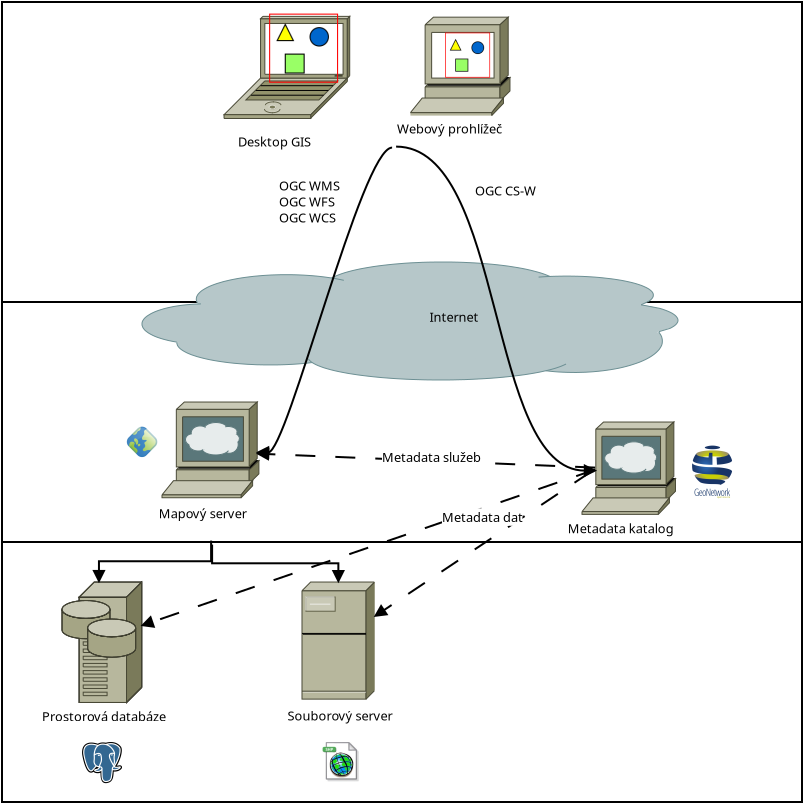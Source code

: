 <?xml version="1.0" encoding="UTF-8"?>
<dia:diagram xmlns:dia="http://www.lysator.liu.se/~alla/dia/">
  <dia:layer name="Pozadí" visible="true" connectable="true" active="true">
    <dia:object type="Standard - Box" version="0" id="O0">
      <dia:attribute name="obj_pos">
        <dia:point val="20,21"/>
      </dia:attribute>
      <dia:attribute name="obj_bb">
        <dia:rectangle val="19.95,20.95;60.05,36.05"/>
      </dia:attribute>
      <dia:attribute name="elem_corner">
        <dia:point val="20,21"/>
      </dia:attribute>
      <dia:attribute name="elem_width">
        <dia:real val="40"/>
      </dia:attribute>
      <dia:attribute name="elem_height">
        <dia:real val="15"/>
      </dia:attribute>
      <dia:attribute name="show_background">
        <dia:boolean val="true"/>
      </dia:attribute>
    </dia:object>
    <dia:object type="Standard - Box" version="0" id="O1">
      <dia:attribute name="obj_pos">
        <dia:point val="20,36"/>
      </dia:attribute>
      <dia:attribute name="obj_bb">
        <dia:rectangle val="19.95,35.95;60.05,48.05"/>
      </dia:attribute>
      <dia:attribute name="elem_corner">
        <dia:point val="20,36"/>
      </dia:attribute>
      <dia:attribute name="elem_width">
        <dia:real val="40"/>
      </dia:attribute>
      <dia:attribute name="elem_height">
        <dia:real val="12"/>
      </dia:attribute>
      <dia:attribute name="show_background">
        <dia:boolean val="true"/>
      </dia:attribute>
    </dia:object>
    <dia:object type="Standard - Box" version="0" id="O2">
      <dia:attribute name="obj_pos">
        <dia:point val="20,48"/>
      </dia:attribute>
      <dia:attribute name="obj_bb">
        <dia:rectangle val="19.95,47.95;60.05,61.05"/>
      </dia:attribute>
      <dia:attribute name="elem_corner">
        <dia:point val="20,48"/>
      </dia:attribute>
      <dia:attribute name="elem_width">
        <dia:real val="40"/>
      </dia:attribute>
      <dia:attribute name="elem_height">
        <dia:real val="13"/>
      </dia:attribute>
      <dia:attribute name="show_background">
        <dia:boolean val="true"/>
      </dia:attribute>
    </dia:object>
    <dia:object type="Cisco - Cloud" version="1" id="O3">
      <dia:attribute name="obj_pos">
        <dia:point val="27,34"/>
      </dia:attribute>
      <dia:attribute name="obj_bb">
        <dia:rectangle val="26.999,33.999;53.801,39.901"/>
      </dia:attribute>
      <dia:attribute name="meta">
        <dia:composite type="dict"/>
      </dia:attribute>
      <dia:attribute name="elem_corner">
        <dia:point val="27,34"/>
      </dia:attribute>
      <dia:attribute name="elem_width">
        <dia:real val="26.8"/>
      </dia:attribute>
      <dia:attribute name="elem_height">
        <dia:real val="5.9"/>
      </dia:attribute>
      <dia:attribute name="line_width">
        <dia:real val="0.1"/>
      </dia:attribute>
      <dia:attribute name="line_colour">
        <dia:color val="#000000ff"/>
      </dia:attribute>
      <dia:attribute name="fill_colour">
        <dia:color val="#ffffffff"/>
      </dia:attribute>
      <dia:attribute name="show_background">
        <dia:boolean val="true"/>
      </dia:attribute>
      <dia:attribute name="line_style">
        <dia:enum val="0"/>
        <dia:real val="1"/>
      </dia:attribute>
      <dia:attribute name="flip_horizontal">
        <dia:boolean val="false"/>
      </dia:attribute>
      <dia:attribute name="flip_vertical">
        <dia:boolean val="false"/>
      </dia:attribute>
      <dia:attribute name="subscale">
        <dia:real val="1"/>
      </dia:attribute>
    </dia:object>
    <dia:group>
      <dia:attribute name="meta">
        <dia:composite type="dict"/>
      </dia:attribute>
      <dia:attribute name="matrix"/>
      <dia:object type="Cisco - File Server" version="1" id="O4">
        <dia:attribute name="obj_pos">
          <dia:point val="35,50"/>
        </dia:attribute>
        <dia:attribute name="obj_bb">
          <dia:rectangle val="34.998,49.998;38.639,55.858"/>
        </dia:attribute>
        <dia:attribute name="meta">
          <dia:composite type="dict"/>
        </dia:attribute>
        <dia:attribute name="elem_corner">
          <dia:point val="35,50"/>
        </dia:attribute>
        <dia:attribute name="elem_width">
          <dia:real val="3.636"/>
        </dia:attribute>
        <dia:attribute name="elem_height">
          <dia:real val="5.856"/>
        </dia:attribute>
        <dia:attribute name="line_width">
          <dia:real val="0.1"/>
        </dia:attribute>
        <dia:attribute name="line_colour">
          <dia:color val="#000000ff"/>
        </dia:attribute>
        <dia:attribute name="fill_colour">
          <dia:color val="#ffffffff"/>
        </dia:attribute>
        <dia:attribute name="show_background">
          <dia:boolean val="true"/>
        </dia:attribute>
        <dia:attribute name="line_style">
          <dia:enum val="0"/>
          <dia:real val="1"/>
        </dia:attribute>
        <dia:attribute name="flip_horizontal">
          <dia:boolean val="false"/>
        </dia:attribute>
        <dia:attribute name="flip_vertical">
          <dia:boolean val="false"/>
        </dia:attribute>
        <dia:attribute name="subscale">
          <dia:real val="1"/>
        </dia:attribute>
      </dia:object>
      <dia:object type="Standard - Text" version="1" id="O5">
        <dia:attribute name="obj_pos">
          <dia:point val="34.281,56.928"/>
        </dia:attribute>
        <dia:attribute name="obj_bb">
          <dia:rectangle val="34.281,56.333;39.919,57.081"/>
        </dia:attribute>
        <dia:attribute name="text">
          <dia:composite type="text">
            <dia:attribute name="string">
              <dia:string>#Souborový server#</dia:string>
            </dia:attribute>
            <dia:attribute name="font">
              <dia:font family="sans" style="0" name="Helvetica"/>
            </dia:attribute>
            <dia:attribute name="height">
              <dia:real val="0.8"/>
            </dia:attribute>
            <dia:attribute name="pos">
              <dia:point val="34.281,56.928"/>
            </dia:attribute>
            <dia:attribute name="color">
              <dia:color val="#000000ff"/>
            </dia:attribute>
            <dia:attribute name="alignment">
              <dia:enum val="0"/>
            </dia:attribute>
          </dia:composite>
        </dia:attribute>
        <dia:attribute name="valign">
          <dia:enum val="3"/>
        </dia:attribute>
      </dia:object>
    </dia:group>
    <dia:group>
      <dia:attribute name="meta">
        <dia:composite type="dict"/>
      </dia:attribute>
      <dia:attribute name="matrix"/>
      <dia:object type="Cisco - Storage array" version="1" id="O6">
        <dia:attribute name="obj_pos">
          <dia:point val="23,50"/>
        </dia:attribute>
        <dia:attribute name="obj_bb">
          <dia:rectangle val="22.9,49.759;27.083,56.266"/>
        </dia:attribute>
        <dia:attribute name="meta">
          <dia:composite type="dict"/>
        </dia:attribute>
        <dia:attribute name="elem_corner">
          <dia:point val="23,50"/>
        </dia:attribute>
        <dia:attribute name="elem_width">
          <dia:real val="3.983"/>
        </dia:attribute>
        <dia:attribute name="elem_height">
          <dia:real val="6.024"/>
        </dia:attribute>
        <dia:attribute name="line_width">
          <dia:real val="0.1"/>
        </dia:attribute>
        <dia:attribute name="line_colour">
          <dia:color val="#000000ff"/>
        </dia:attribute>
        <dia:attribute name="fill_colour">
          <dia:color val="#ffffffff"/>
        </dia:attribute>
        <dia:attribute name="show_background">
          <dia:boolean val="true"/>
        </dia:attribute>
        <dia:attribute name="line_style">
          <dia:enum val="0"/>
          <dia:real val="1"/>
        </dia:attribute>
        <dia:attribute name="flip_horizontal">
          <dia:boolean val="false"/>
        </dia:attribute>
        <dia:attribute name="flip_vertical">
          <dia:boolean val="false"/>
        </dia:attribute>
        <dia:attribute name="subscale">
          <dia:real val="1"/>
        </dia:attribute>
      </dia:object>
      <dia:object type="Standard - Text" version="1" id="O7">
        <dia:attribute name="obj_pos">
          <dia:point val="22.001,56.968"/>
        </dia:attribute>
        <dia:attribute name="obj_bb">
          <dia:rectangle val="22.001,56.373;28.578,57.12"/>
        </dia:attribute>
        <dia:attribute name="text">
          <dia:composite type="text">
            <dia:attribute name="string">
              <dia:string>#Prostorová databáze#</dia:string>
            </dia:attribute>
            <dia:attribute name="font">
              <dia:font family="sans" style="0" name="Helvetica"/>
            </dia:attribute>
            <dia:attribute name="height">
              <dia:real val="0.8"/>
            </dia:attribute>
            <dia:attribute name="pos">
              <dia:point val="22.001,56.968"/>
            </dia:attribute>
            <dia:attribute name="color">
              <dia:color val="#000000ff"/>
            </dia:attribute>
            <dia:attribute name="alignment">
              <dia:enum val="0"/>
            </dia:attribute>
          </dia:composite>
        </dia:attribute>
        <dia:attribute name="valign">
          <dia:enum val="3"/>
        </dia:attribute>
      </dia:object>
      <dia:object type="Standard - Text" version="1" id="O8">
        <dia:attribute name="obj_pos">
          <dia:point val="27.951,56.718"/>
        </dia:attribute>
        <dia:attribute name="obj_bb">
          <dia:rectangle val="27.951,56.123;27.951,56.87"/>
        </dia:attribute>
        <dia:attribute name="text">
          <dia:composite type="text">
            <dia:attribute name="string">
              <dia:string>##</dia:string>
            </dia:attribute>
            <dia:attribute name="font">
              <dia:font family="sans" style="0" name="Helvetica"/>
            </dia:attribute>
            <dia:attribute name="height">
              <dia:real val="0.8"/>
            </dia:attribute>
            <dia:attribute name="pos">
              <dia:point val="27.951,56.718"/>
            </dia:attribute>
            <dia:attribute name="color">
              <dia:color val="#000000ff"/>
            </dia:attribute>
            <dia:attribute name="alignment">
              <dia:enum val="0"/>
            </dia:attribute>
          </dia:composite>
        </dia:attribute>
        <dia:attribute name="valign">
          <dia:enum val="3"/>
        </dia:attribute>
      </dia:object>
    </dia:group>
    <dia:group>
      <dia:attribute name="meta">
        <dia:composite type="dict"/>
      </dia:attribute>
      <dia:attribute name="matrix"/>
      <dia:object type="Cisco - WWW server" version="1" id="O9">
        <dia:attribute name="obj_pos">
          <dia:point val="49,42"/>
        </dia:attribute>
        <dia:attribute name="obj_bb">
          <dia:rectangle val="48.998,41.998;53.676,46.62"/>
        </dia:attribute>
        <dia:attribute name="meta">
          <dia:composite type="dict"/>
        </dia:attribute>
        <dia:attribute name="elem_corner">
          <dia:point val="49,42"/>
        </dia:attribute>
        <dia:attribute name="elem_width">
          <dia:real val="4.674"/>
        </dia:attribute>
        <dia:attribute name="elem_height">
          <dia:real val="4.618"/>
        </dia:attribute>
        <dia:attribute name="line_width">
          <dia:real val="0.1"/>
        </dia:attribute>
        <dia:attribute name="line_colour">
          <dia:color val="#000000ff"/>
        </dia:attribute>
        <dia:attribute name="fill_colour">
          <dia:color val="#ffffffff"/>
        </dia:attribute>
        <dia:attribute name="show_background">
          <dia:boolean val="true"/>
        </dia:attribute>
        <dia:attribute name="line_style">
          <dia:enum val="0"/>
          <dia:real val="1"/>
        </dia:attribute>
        <dia:attribute name="flip_horizontal">
          <dia:boolean val="false"/>
        </dia:attribute>
        <dia:attribute name="flip_vertical">
          <dia:boolean val="false"/>
        </dia:attribute>
        <dia:attribute name="subscale">
          <dia:real val="1"/>
        </dia:attribute>
      </dia:object>
      <dia:object type="Standard - Text" version="1" id="O10">
        <dia:attribute name="obj_pos">
          <dia:point val="48.286,47.565"/>
        </dia:attribute>
        <dia:attribute name="obj_bb">
          <dia:rectangle val="48.286,46.97;53.894,47.718"/>
        </dia:attribute>
        <dia:attribute name="text">
          <dia:composite type="text">
            <dia:attribute name="string">
              <dia:string>#Metadata katalog#</dia:string>
            </dia:attribute>
            <dia:attribute name="font">
              <dia:font family="sans" style="0" name="Helvetica"/>
            </dia:attribute>
            <dia:attribute name="height">
              <dia:real val="0.8"/>
            </dia:attribute>
            <dia:attribute name="pos">
              <dia:point val="48.286,47.565"/>
            </dia:attribute>
            <dia:attribute name="color">
              <dia:color val="#000000ff"/>
            </dia:attribute>
            <dia:attribute name="alignment">
              <dia:enum val="0"/>
            </dia:attribute>
          </dia:composite>
        </dia:attribute>
        <dia:attribute name="valign">
          <dia:enum val="3"/>
        </dia:attribute>
      </dia:object>
    </dia:group>
    <dia:group>
      <dia:attribute name="meta">
        <dia:composite type="dict"/>
      </dia:attribute>
      <dia:attribute name="matrix"/>
      <dia:object type="Cisco - WWW server" version="1" id="O11">
        <dia:attribute name="obj_pos">
          <dia:point val="28,41"/>
        </dia:attribute>
        <dia:attribute name="obj_bb">
          <dia:rectangle val="27.998,40.998;32.847,45.789"/>
        </dia:attribute>
        <dia:attribute name="meta">
          <dia:composite type="dict"/>
        </dia:attribute>
        <dia:attribute name="elem_corner">
          <dia:point val="28,41"/>
        </dia:attribute>
        <dia:attribute name="elem_width">
          <dia:real val="4.845"/>
        </dia:attribute>
        <dia:attribute name="elem_height">
          <dia:real val="4.787"/>
        </dia:attribute>
        <dia:attribute name="line_width">
          <dia:real val="0.1"/>
        </dia:attribute>
        <dia:attribute name="line_colour">
          <dia:color val="#000000ff"/>
        </dia:attribute>
        <dia:attribute name="fill_colour">
          <dia:color val="#ffffffff"/>
        </dia:attribute>
        <dia:attribute name="show_background">
          <dia:boolean val="true"/>
        </dia:attribute>
        <dia:attribute name="line_style">
          <dia:enum val="0"/>
          <dia:real val="1"/>
        </dia:attribute>
        <dia:attribute name="flip_horizontal">
          <dia:boolean val="false"/>
        </dia:attribute>
        <dia:attribute name="flip_vertical">
          <dia:boolean val="false"/>
        </dia:attribute>
        <dia:attribute name="subscale">
          <dia:real val="1"/>
        </dia:attribute>
      </dia:object>
      <dia:object type="Standard - Text" version="1" id="O12">
        <dia:attribute name="obj_pos">
          <dia:point val="27.834,46.815"/>
        </dia:attribute>
        <dia:attribute name="obj_bb">
          <dia:rectangle val="27.834,46.22;32.572,46.968"/>
        </dia:attribute>
        <dia:attribute name="text">
          <dia:composite type="text">
            <dia:attribute name="string">
              <dia:string>#Mapový server#</dia:string>
            </dia:attribute>
            <dia:attribute name="font">
              <dia:font family="sans" style="0" name="Helvetica"/>
            </dia:attribute>
            <dia:attribute name="height">
              <dia:real val="0.8"/>
            </dia:attribute>
            <dia:attribute name="pos">
              <dia:point val="27.834,46.815"/>
            </dia:attribute>
            <dia:attribute name="color">
              <dia:color val="#000000ff"/>
            </dia:attribute>
            <dia:attribute name="alignment">
              <dia:enum val="0"/>
            </dia:attribute>
          </dia:composite>
        </dia:attribute>
        <dia:attribute name="valign">
          <dia:enum val="3"/>
        </dia:attribute>
      </dia:object>
    </dia:group>
    <dia:object type="Standard - Line" version="0" id="O13">
      <dia:attribute name="obj_pos">
        <dia:point val="49.655,44.28"/>
      </dia:attribute>
      <dia:attribute name="obj_bb">
        <dia:rectangle val="32.698,43.276;49.707,44.332"/>
      </dia:attribute>
      <dia:attribute name="conn_endpoints">
        <dia:point val="49.655,44.28"/>
        <dia:point val="32.76,43.582"/>
      </dia:attribute>
      <dia:attribute name="numcp">
        <dia:int val="1"/>
      </dia:attribute>
      <dia:attribute name="line_style">
        <dia:enum val="1"/>
      </dia:attribute>
      <dia:attribute name="end_arrow">
        <dia:enum val="3"/>
      </dia:attribute>
      <dia:attribute name="end_arrow_length">
        <dia:real val="0.5"/>
      </dia:attribute>
      <dia:attribute name="end_arrow_width">
        <dia:real val="0.5"/>
      </dia:attribute>
      <dia:connections>
        <dia:connection handle="1" to="O11" connection="9"/>
      </dia:connections>
    </dia:object>
    <dia:object type="Standard - Line" version="0" id="O14">
      <dia:attribute name="obj_pos">
        <dia:point val="49.655,44.38"/>
      </dia:attribute>
      <dia:attribute name="obj_bb">
        <dia:rectangle val="26.924,44.316;49.718,52.297"/>
      </dia:attribute>
      <dia:attribute name="conn_endpoints">
        <dia:point val="49.655,44.38"/>
        <dia:point val="26.987,52.176"/>
      </dia:attribute>
      <dia:attribute name="numcp">
        <dia:int val="1"/>
      </dia:attribute>
      <dia:attribute name="line_style">
        <dia:enum val="1"/>
      </dia:attribute>
      <dia:attribute name="end_arrow">
        <dia:enum val="3"/>
      </dia:attribute>
      <dia:attribute name="end_arrow_length">
        <dia:real val="0.5"/>
      </dia:attribute>
      <dia:attribute name="end_arrow_width">
        <dia:real val="0.5"/>
      </dia:attribute>
      <dia:connections>
        <dia:connection handle="1" to="O6" connection="10"/>
      </dia:connections>
    </dia:object>
    <dia:object type="Standard - Line" version="0" id="O15">
      <dia:attribute name="obj_pos">
        <dia:point val="49.455,44.48"/>
      </dia:attribute>
      <dia:attribute name="obj_bb">
        <dia:rectangle val="38.567,44.41;49.524,51.785"/>
      </dia:attribute>
      <dia:attribute name="conn_endpoints">
        <dia:point val="49.455,44.48"/>
        <dia:point val="38.636,51.715"/>
      </dia:attribute>
      <dia:attribute name="numcp">
        <dia:int val="1"/>
      </dia:attribute>
      <dia:attribute name="line_style">
        <dia:enum val="1"/>
      </dia:attribute>
      <dia:attribute name="end_arrow">
        <dia:enum val="3"/>
      </dia:attribute>
      <dia:attribute name="end_arrow_length">
        <dia:real val="0.5"/>
      </dia:attribute>
      <dia:attribute name="end_arrow_width">
        <dia:real val="0.5"/>
      </dia:attribute>
      <dia:connections>
        <dia:connection handle="1" to="O4" connection="10"/>
      </dia:connections>
    </dia:object>
    <dia:group>
      <dia:attribute name="meta">
        <dia:composite type="dict"/>
      </dia:attribute>
      <dia:attribute name="matrix"/>
      <dia:group>
        <dia:attribute name="meta">
          <dia:composite type="dict"/>
        </dia:attribute>
        <dia:attribute name="matrix"/>
        <dia:object type="Cisco - Terminal" version="1" id="O16">
          <dia:attribute name="obj_pos">
            <dia:point val="40.421,21.759"/>
          </dia:attribute>
          <dia:attribute name="obj_bb">
            <dia:rectangle val="40.419,21.757;45.401,26.684"/>
          </dia:attribute>
          <dia:attribute name="meta">
            <dia:composite type="dict"/>
          </dia:attribute>
          <dia:attribute name="elem_corner">
            <dia:point val="40.421,21.759"/>
          </dia:attribute>
          <dia:attribute name="elem_width">
            <dia:real val="4.977"/>
          </dia:attribute>
          <dia:attribute name="elem_height">
            <dia:real val="4.922"/>
          </dia:attribute>
          <dia:attribute name="line_width">
            <dia:real val="0.1"/>
          </dia:attribute>
          <dia:attribute name="line_colour">
            <dia:color val="#000000ff"/>
          </dia:attribute>
          <dia:attribute name="fill_colour">
            <dia:color val="#ffffffff"/>
          </dia:attribute>
          <dia:attribute name="show_background">
            <dia:boolean val="true"/>
          </dia:attribute>
          <dia:attribute name="line_style">
            <dia:enum val="0"/>
            <dia:real val="1"/>
          </dia:attribute>
          <dia:attribute name="flip_horizontal">
            <dia:boolean val="false"/>
          </dia:attribute>
          <dia:attribute name="flip_vertical">
            <dia:boolean val="false"/>
          </dia:attribute>
          <dia:attribute name="subscale">
            <dia:real val="1"/>
          </dia:attribute>
        </dia:object>
        <dia:object type="Standard - Image" version="0" id="O17">
          <dia:attribute name="obj_pos">
            <dia:point val="42.155,22.53"/>
          </dia:attribute>
          <dia:attribute name="obj_bb">
            <dia:rectangle val="42.155,22.53;44.405,24.78"/>
          </dia:attribute>
          <dia:attribute name="elem_corner">
            <dia:point val="42.155,22.53"/>
          </dia:attribute>
          <dia:attribute name="elem_width">
            <dia:real val="2.25"/>
          </dia:attribute>
          <dia:attribute name="elem_height">
            <dia:real val="2.25"/>
          </dia:attribute>
          <dia:attribute name="draw_border">
            <dia:boolean val="false"/>
          </dia:attribute>
          <dia:attribute name="keep_aspect">
            <dia:boolean val="true"/>
          </dia:attribute>
          <dia:attribute name="file">
            <dia:string>#/usr/share/icons/hicolor/64x64/apps/firefox.png#</dia:string>
          </dia:attribute>
        </dia:object>
        <dia:object type="Standard - Text" version="1" id="O18">
          <dia:attribute name="obj_pos">
            <dia:point val="39.755,27.58"/>
          </dia:attribute>
          <dia:attribute name="obj_bb">
            <dia:rectangle val="39.755,26.985;45.397,27.732"/>
          </dia:attribute>
          <dia:attribute name="text">
            <dia:composite type="text">
              <dia:attribute name="string">
                <dia:string>#Webový prohlížeč#</dia:string>
              </dia:attribute>
              <dia:attribute name="font">
                <dia:font family="sans" style="0" name="Helvetica"/>
              </dia:attribute>
              <dia:attribute name="height">
                <dia:real val="0.8"/>
              </dia:attribute>
              <dia:attribute name="pos">
                <dia:point val="39.755,27.58"/>
              </dia:attribute>
              <dia:attribute name="color">
                <dia:color val="#000000ff"/>
              </dia:attribute>
              <dia:attribute name="alignment">
                <dia:enum val="0"/>
              </dia:attribute>
            </dia:composite>
          </dia:attribute>
          <dia:attribute name="valign">
            <dia:enum val="3"/>
          </dia:attribute>
        </dia:object>
      </dia:group>
      <dia:group>
        <dia:attribute name="meta">
          <dia:composite type="dict"/>
        </dia:attribute>
        <dia:attribute name="matrix"/>
        <dia:object type="Cisco - Laptop" version="1" id="O19">
          <dia:attribute name="obj_pos">
            <dia:point val="31.103,21.718"/>
          </dia:attribute>
          <dia:attribute name="obj_bb">
            <dia:rectangle val="31.101,21.716;37.388,26.825"/>
          </dia:attribute>
          <dia:attribute name="meta">
            <dia:composite type="dict"/>
          </dia:attribute>
          <dia:attribute name="elem_corner">
            <dia:point val="31.103,21.718"/>
          </dia:attribute>
          <dia:attribute name="elem_width">
            <dia:real val="6.282"/>
          </dia:attribute>
          <dia:attribute name="elem_height">
            <dia:real val="5.106"/>
          </dia:attribute>
          <dia:attribute name="line_width">
            <dia:real val="0.1"/>
          </dia:attribute>
          <dia:attribute name="line_colour">
            <dia:color val="#000000ff"/>
          </dia:attribute>
          <dia:attribute name="fill_colour">
            <dia:color val="#ffffffff"/>
          </dia:attribute>
          <dia:attribute name="show_background">
            <dia:boolean val="true"/>
          </dia:attribute>
          <dia:attribute name="line_style">
            <dia:enum val="0"/>
            <dia:real val="1"/>
          </dia:attribute>
          <dia:attribute name="flip_horizontal">
            <dia:boolean val="false"/>
          </dia:attribute>
          <dia:attribute name="flip_vertical">
            <dia:boolean val="false"/>
          </dia:attribute>
          <dia:attribute name="subscale">
            <dia:real val="1"/>
          </dia:attribute>
        </dia:object>
        <dia:object type="Standard - Text" version="1" id="O20">
          <dia:attribute name="obj_pos">
            <dia:point val="31.805,28.23"/>
          </dia:attribute>
          <dia:attribute name="obj_bb">
            <dia:rectangle val="31.805,27.635;35.74,28.382"/>
          </dia:attribute>
          <dia:attribute name="text">
            <dia:composite type="text">
              <dia:attribute name="string">
                <dia:string>#Desktop GIS#</dia:string>
              </dia:attribute>
              <dia:attribute name="font">
                <dia:font family="sans" style="0" name="Helvetica"/>
              </dia:attribute>
              <dia:attribute name="height">
                <dia:real val="0.8"/>
              </dia:attribute>
              <dia:attribute name="pos">
                <dia:point val="31.805,28.23"/>
              </dia:attribute>
              <dia:attribute name="color">
                <dia:color val="#000000ff"/>
              </dia:attribute>
              <dia:attribute name="alignment">
                <dia:enum val="0"/>
              </dia:attribute>
            </dia:composite>
          </dia:attribute>
          <dia:attribute name="valign">
            <dia:enum val="3"/>
          </dia:attribute>
        </dia:object>
        <dia:object type="Standard - Image" version="0" id="O21">
          <dia:attribute name="obj_pos">
            <dia:point val="33.355,21.58"/>
          </dia:attribute>
          <dia:attribute name="obj_bb">
            <dia:rectangle val="33.355,21.58;36.805,25.036"/>
          </dia:attribute>
          <dia:attribute name="elem_corner">
            <dia:point val="33.355,21.58"/>
          </dia:attribute>
          <dia:attribute name="elem_width">
            <dia:real val="3.45"/>
          </dia:attribute>
          <dia:attribute name="elem_height">
            <dia:real val="3.457"/>
          </dia:attribute>
          <dia:attribute name="draw_border">
            <dia:boolean val="false"/>
          </dia:attribute>
          <dia:attribute name="keep_aspect">
            <dia:boolean val="true"/>
          </dia:attribute>
          <dia:attribute name="file">
            <dia:string>#/usr/share/qgis/images/icons/qgis-icon.png#</dia:string>
          </dia:attribute>
        </dia:object>
      </dia:group>
    </dia:group>
    <dia:object type="Standard - BezierLine" version="0" id="O22">
      <dia:attribute name="obj_pos">
        <dia:point val="39.705,28.23"/>
      </dia:attribute>
      <dia:attribute name="obj_bb">
        <dia:rectangle val="39.655,28.18;49.74,44.481"/>
      </dia:attribute>
      <dia:attribute name="bez_points">
        <dia:point val="39.705,28.23"/>
        <dia:point val="45.171,28.23"/>
        <dia:point val="46.673,44.431"/>
        <dia:point val="52.139,44.431"/>
      </dia:attribute>
      <dia:attribute name="corner_types">
        <dia:enum val="0"/>
        <dia:enum val="0"/>
      </dia:attribute>
      <dia:attribute name="end_arrow">
        <dia:enum val="3"/>
      </dia:attribute>
      <dia:attribute name="end_arrow_length">
        <dia:real val="0.5"/>
      </dia:attribute>
      <dia:attribute name="end_arrow_width">
        <dia:real val="0.5"/>
      </dia:attribute>
      <dia:connections>
        <dia:connection handle="3" to="O9" connection="9"/>
      </dia:connections>
    </dia:object>
    <dia:object type="Standard - BezierLine" version="0" id="O23">
      <dia:attribute name="obj_pos">
        <dia:point val="39.505,28.28"/>
      </dia:attribute>
      <dia:attribute name="obj_bb">
        <dia:rectangle val="32.711,28.23;39.555,43.57"/>
      </dia:attribute>
      <dia:attribute name="bez_points">
        <dia:point val="39.505,28.28"/>
        <dia:point val="37.993,28.28"/>
        <dia:point val="32.766,43.52"/>
        <dia:point val="31.254,43.52"/>
      </dia:attribute>
      <dia:attribute name="corner_types">
        <dia:enum val="0"/>
        <dia:enum val="0"/>
      </dia:attribute>
      <dia:attribute name="end_arrow">
        <dia:enum val="3"/>
      </dia:attribute>
      <dia:attribute name="end_arrow_length">
        <dia:real val="0.5"/>
      </dia:attribute>
      <dia:attribute name="end_arrow_width">
        <dia:real val="0.5"/>
      </dia:attribute>
      <dia:connections>
        <dia:connection handle="3" to="O11" connection="9"/>
      </dia:connections>
    </dia:object>
    <dia:object type="Standard - Text" version="1" id="O24">
      <dia:attribute name="obj_pos">
        <dia:point val="33.855,30.43"/>
      </dia:attribute>
      <dia:attribute name="obj_bb">
        <dia:rectangle val="33.855,29.835;37.097,32.182"/>
      </dia:attribute>
      <dia:attribute name="text">
        <dia:composite type="text">
          <dia:attribute name="string">
            <dia:string>#OGC WMS
OGC WFS
OGC WCS#</dia:string>
          </dia:attribute>
          <dia:attribute name="font">
            <dia:font family="sans" style="0" name="Helvetica"/>
          </dia:attribute>
          <dia:attribute name="height">
            <dia:real val="0.8"/>
          </dia:attribute>
          <dia:attribute name="pos">
            <dia:point val="33.855,30.43"/>
          </dia:attribute>
          <dia:attribute name="color">
            <dia:color val="#000000ff"/>
          </dia:attribute>
          <dia:attribute name="alignment">
            <dia:enum val="0"/>
          </dia:attribute>
        </dia:composite>
      </dia:attribute>
      <dia:attribute name="valign">
        <dia:enum val="3"/>
      </dia:attribute>
    </dia:object>
    <dia:object type="Standard - Text" version="1" id="O25">
      <dia:attribute name="obj_pos">
        <dia:point val="43.655,30.68"/>
      </dia:attribute>
      <dia:attribute name="obj_bb">
        <dia:rectangle val="43.655,30.085;46.997,30.832"/>
      </dia:attribute>
      <dia:attribute name="text">
        <dia:composite type="text">
          <dia:attribute name="string">
            <dia:string>#OGC CS-W#</dia:string>
          </dia:attribute>
          <dia:attribute name="font">
            <dia:font family="sans" style="0" name="Helvetica"/>
          </dia:attribute>
          <dia:attribute name="height">
            <dia:real val="0.8"/>
          </dia:attribute>
          <dia:attribute name="pos">
            <dia:point val="43.655,30.68"/>
          </dia:attribute>
          <dia:attribute name="color">
            <dia:color val="#000000ff"/>
          </dia:attribute>
          <dia:attribute name="alignment">
            <dia:enum val="0"/>
          </dia:attribute>
        </dia:composite>
      </dia:attribute>
      <dia:attribute name="valign">
        <dia:enum val="3"/>
      </dia:attribute>
    </dia:object>
    <dia:object type="Standard - Text" version="1" id="O26">
      <dia:attribute name="obj_pos">
        <dia:point val="42,47"/>
      </dia:attribute>
      <dia:attribute name="obj_bb">
        <dia:rectangle val="42,46.405;46.285,47.153"/>
      </dia:attribute>
      <dia:attribute name="text">
        <dia:composite type="text">
          <dia:attribute name="string">
            <dia:string>#Metadata dat#</dia:string>
          </dia:attribute>
          <dia:attribute name="font">
            <dia:font family="sans" style="0" name="Helvetica"/>
          </dia:attribute>
          <dia:attribute name="height">
            <dia:real val="0.8"/>
          </dia:attribute>
          <dia:attribute name="pos">
            <dia:point val="42,47"/>
          </dia:attribute>
          <dia:attribute name="color">
            <dia:color val="#000000ff"/>
          </dia:attribute>
          <dia:attribute name="alignment">
            <dia:enum val="0"/>
          </dia:attribute>
        </dia:composite>
      </dia:attribute>
      <dia:attribute name="valign">
        <dia:enum val="3"/>
      </dia:attribute>
      <dia:attribute name="fill_color">
        <dia:color val="#ffffffff"/>
      </dia:attribute>
      <dia:attribute name="show_background">
        <dia:boolean val="true"/>
      </dia:attribute>
    </dia:object>
    <dia:object type="Standard - Text" version="1" id="O27">
      <dia:attribute name="obj_pos">
        <dia:point val="39,44"/>
      </dia:attribute>
      <dia:attribute name="obj_bb">
        <dia:rectangle val="39,43.405;44.288,44.153"/>
      </dia:attribute>
      <dia:attribute name="text">
        <dia:composite type="text">
          <dia:attribute name="string">
            <dia:string>#Metadata služeb#</dia:string>
          </dia:attribute>
          <dia:attribute name="font">
            <dia:font family="sans" style="0" name="Helvetica"/>
          </dia:attribute>
          <dia:attribute name="height">
            <dia:real val="0.8"/>
          </dia:attribute>
          <dia:attribute name="pos">
            <dia:point val="39,44"/>
          </dia:attribute>
          <dia:attribute name="color">
            <dia:color val="#000000ff"/>
          </dia:attribute>
          <dia:attribute name="alignment">
            <dia:enum val="0"/>
          </dia:attribute>
        </dia:composite>
      </dia:attribute>
      <dia:attribute name="valign">
        <dia:enum val="3"/>
      </dia:attribute>
      <dia:attribute name="fill_color">
        <dia:color val="#ffffffff"/>
      </dia:attribute>
      <dia:attribute name="show_background">
        <dia:boolean val="true"/>
      </dia:attribute>
    </dia:object>
    <dia:object type="Standard - ZigZagLine" version="1" id="O28">
      <dia:attribute name="obj_pos">
        <dia:point val="30.505,48.13"/>
      </dia:attribute>
      <dia:attribute name="obj_bb">
        <dia:rectangle val="30.455,48.08;37.149,50.062"/>
      </dia:attribute>
      <dia:attribute name="orth_points">
        <dia:point val="30.505,48.13"/>
        <dia:point val="30.505,49.065"/>
        <dia:point val="36.818,49.065"/>
        <dia:point val="36.818,50.0"/>
      </dia:attribute>
      <dia:attribute name="orth_orient">
        <dia:enum val="1"/>
        <dia:enum val="0"/>
        <dia:enum val="1"/>
      </dia:attribute>
      <dia:attribute name="autorouting">
        <dia:boolean val="true"/>
      </dia:attribute>
      <dia:attribute name="end_arrow">
        <dia:enum val="3"/>
      </dia:attribute>
      <dia:attribute name="end_arrow_length">
        <dia:real val="0.5"/>
      </dia:attribute>
      <dia:attribute name="end_arrow_width">
        <dia:real val="0.5"/>
      </dia:attribute>
      <dia:connections>
        <dia:connection handle="1" to="O4" connection="10"/>
      </dia:connections>
    </dia:object>
    <dia:object type="Standard - ZigZagLine" version="1" id="O29">
      <dia:attribute name="obj_pos">
        <dia:point val="30.455,47.93"/>
      </dia:attribute>
      <dia:attribute name="obj_bb">
        <dia:rectangle val="24.517,47.88;30.505,50.057"/>
      </dia:attribute>
      <dia:attribute name="orth_points">
        <dia:point val="30.455,47.93"/>
        <dia:point val="30.455,48.962"/>
        <dia:point val="24.848,48.962"/>
        <dia:point val="24.848,49.995"/>
      </dia:attribute>
      <dia:attribute name="orth_orient">
        <dia:enum val="1"/>
        <dia:enum val="0"/>
        <dia:enum val="1"/>
      </dia:attribute>
      <dia:attribute name="autorouting">
        <dia:boolean val="true"/>
      </dia:attribute>
      <dia:attribute name="end_arrow">
        <dia:enum val="3"/>
      </dia:attribute>
      <dia:attribute name="end_arrow_length">
        <dia:real val="0.5"/>
      </dia:attribute>
      <dia:attribute name="end_arrow_width">
        <dia:real val="0.5"/>
      </dia:attribute>
      <dia:connections>
        <dia:connection handle="1" to="O6" connection="10"/>
      </dia:connections>
    </dia:object>
    <dia:object type="Standard - Text" version="1" id="O30">
      <dia:attribute name="obj_pos">
        <dia:point val="41.381,36.988"/>
      </dia:attribute>
      <dia:attribute name="obj_bb">
        <dia:rectangle val="41.381,36.393;43.924,37.141"/>
      </dia:attribute>
      <dia:attribute name="text">
        <dia:composite type="text">
          <dia:attribute name="string">
            <dia:string>#Internet#</dia:string>
          </dia:attribute>
          <dia:attribute name="font">
            <dia:font family="sans" style="0" name="Helvetica"/>
          </dia:attribute>
          <dia:attribute name="height">
            <dia:real val="0.8"/>
          </dia:attribute>
          <dia:attribute name="pos">
            <dia:point val="41.381,36.988"/>
          </dia:attribute>
          <dia:attribute name="color">
            <dia:color val="#000000ff"/>
          </dia:attribute>
          <dia:attribute name="alignment">
            <dia:enum val="0"/>
          </dia:attribute>
        </dia:composite>
      </dia:attribute>
      <dia:attribute name="valign">
        <dia:enum val="3"/>
      </dia:attribute>
      <dia:connections>
        <dia:connection handle="0" to="O3" connection="14"/>
      </dia:connections>
    </dia:object>
    <dia:object type="Standard - Text" version="1" id="O31">
      <dia:attribute name="obj_pos">
        <dia:point val="40,28.5"/>
      </dia:attribute>
      <dia:attribute name="obj_bb">
        <dia:rectangle val="40,27.905;40,28.652"/>
      </dia:attribute>
      <dia:attribute name="text">
        <dia:composite type="text">
          <dia:attribute name="string">
            <dia:string>##</dia:string>
          </dia:attribute>
          <dia:attribute name="font">
            <dia:font family="sans" style="0" name="Helvetica"/>
          </dia:attribute>
          <dia:attribute name="height">
            <dia:real val="0.8"/>
          </dia:attribute>
          <dia:attribute name="pos">
            <dia:point val="40,28.5"/>
          </dia:attribute>
          <dia:attribute name="color">
            <dia:color val="#000000ff"/>
          </dia:attribute>
          <dia:attribute name="alignment">
            <dia:enum val="0"/>
          </dia:attribute>
        </dia:composite>
      </dia:attribute>
      <dia:attribute name="valign">
        <dia:enum val="3"/>
      </dia:attribute>
      <dia:connections>
        <dia:connection handle="0" to="O0" connection="8"/>
      </dia:connections>
    </dia:object>
    <dia:object type="Standard - Image" version="0" id="O32">
      <dia:attribute name="obj_pos">
        <dia:point val="24,58"/>
      </dia:attribute>
      <dia:attribute name="obj_bb">
        <dia:rectangle val="24,58;26,60.06"/>
      </dia:attribute>
      <dia:attribute name="elem_corner">
        <dia:point val="24,58"/>
      </dia:attribute>
      <dia:attribute name="elem_width">
        <dia:real val="2"/>
      </dia:attribute>
      <dia:attribute name="elem_height">
        <dia:real val="2.06"/>
      </dia:attribute>
      <dia:attribute name="draw_border">
        <dia:boolean val="false"/>
      </dia:attribute>
      <dia:attribute name="keep_aspect">
        <dia:boolean val="true"/>
      </dia:attribute>
      <dia:attribute name="file">
        <dia:string>##</dia:string>
      </dia:attribute>
      <dia:attribute name="inline_data">
        <dia:boolean val="true"/>
      </dia:attribute>
      <dia:attribute name="pixbuf">
        <dia:composite type="pixbuf">
          <dia:attribute name="data">
            <dia:data>iVBORw0KGgoAAAANSUhEUgAAAMgAAADOCAYAAAB7AU2DAAAABHNCSVQICAgIfAhkiAAAIABJREFU
eJztnXd8VFX6/98zk56QHlIIhBRKQgldivTeRMCKqyy7ro21rF9dxbau/lZZ17Luqqvr2tYOKEgH
EaQbQhESahISICGV9J7MzO+PS5DknjOZSWYyM2zer1degXvvufckmeeec57zPJ9HQyed/IIbEA3E
Xf7e9fJXKBAMeAJdAJfL13sCHpf/XQ9UASWXv1cBZcAF4CyQefn7ucvXOgUae3egE7sRAQwDBgND
gAFAD0Bn4+fqgTPAfmDv5e+nAKONn9smnMVAdIAvypuri+C8Hijnl7eYM+AC9AJ6A5Eob+puQCC/
/IzeKG/1pp+vAahE+RmLgLzL35v+nQkUS54XDky46qu3VX+a9lEM7AM2AJuBLLv25iocyUACUd5o
8UCfy19hQAjK8G5uX6uAi0A+yocmFygA0oETKG8rewzxgcBEYAowAkjgl+mJNSlDMZRzgB+K8XVD
mQ45C0eBtcB3wCF7dsSeBuIHTAcmA6NRPjDaDnhuI4qxpALHUf4Y+1AMytoMAWYDM1GMwtbTl2uR
U8DHwKcoL74OpaMNJAKYDywAxvHLYs8RaJoX70GZG59s431igDsuf/WxTtfsg06nIywsjMjISMLC
wvDy8qJLly54e3vj7u6Ov78/VVVV1NfXo9frKS8vx2g0kpeXR05ODtnZ2RQUFFirOw3AKuBNIMla
N22NjjAQVxSDWAqMoWNGCWuQB2y96quwletHAE8AN+I8PyNarZbo6Gj69u1LQkICffv2JT4+nqio
KEJDQ9Hp2jfo1dXVkZ2dTVZWFocPHyY5OZnk5GSysrLac9udwDMoLzObYksD8QQeBB5CmQM7MwaU
ufBmYBPKG8xw+VwC8DrKdLHNuLm5ER4eTmRkJJ6eynLBy8sLd3d3qqqqqK6upqKigoqKCgoLCykp
KWnTcwICAhg/fjyjRo1i+PDhDBs2jC5dRH4P21JUVERycjJ79+5l69atHDp0CIPB0HrD5mwBHkOZ
LtsEWxiIBrgNWI7iNrQIrVZLz5496dOnD/Hx8URGRhISEkJISAjBwcG4uLg0+4MaDAbKysqorq4m
Pz+fvLw8CgoKyM3NvfL/M2fOUFZWZr2fUBlddgKJKNMos3+PLi4uJCYmMmTIEIYMGcLgwYPp2bMn
oaGhFnWgurqac+fOkZ2dzenTp0lJSSElJYXU1FQqKiqaPW/UqFFMnTqVqVOnMnz48HaPCragsLCQ
rVu3sn79etatW0dVldnOyEbgLeDPQKm1+2VtAxkAvAeMMreBj48PY8aMYcyYMYwdO5bhw4fj7e1t
5W5BTk4Ox48f58SJE5w4cYLjx4+TkpLS7MNkK8LDw5k9ezYzZ85k8uTJ+Pn52exZBoOBo0ePcuDA
Ae69916bPceWVFZW8t133/Hpp5+ydetWjEaztkhygd8D39q2d23DFXgBxX1qbO0rLCzMuHTpUuP2
7duNdXV1Rnuh1+uNKSkpxvfee8+4ePFiY+/evVvtu7lffn5+xt///vfGAwcOGA0Gg91+RmfnzJkz
xj/84Q9GPz8/c3/336LsKVkFa4wg0cCXwHWmLtLpdMyfP5+lS5cybtw4tFrHXMcWFhayd+9evv/+
e7Zu3Up6erpF7fv27cuyZcu4+eabr6wlnI1GvYH8kgoKS6soKK2kqKyaorIqKmvqqGvQU9fQSGVN
HYbLb3ZXnQ5Pd1cAfDzd8PVyp6t/F8ICfQjx9yE0wIcgX2807fi0lZaW8uabb/Lmm2+as/4qAO4F
1rT9iQrtNZAFwEcou9xCPD09eeCBB3jwwQeJiopq5+M6nvT0dLZs2cKmTZvYtm0bdXV1wuvi4uJ4
7rnnuOOOOxzW+EVU1NTxc3ouqZm5nL1YTFZeCRcKS2nUW7xgNomHmwt9uoeQEBVKQs9QEqK60qNr
gMVGU1ZWxvLly3n99depr291v/c94GFA/Eczg/YYyD3AO0g2vzQaDbfddhvLly+nRw+L1+pCGhr1
1NQ3otcbqK6rx9VFh4eb8ubq4unerjeUOZSXl7N+/Xq+/fZbNm7cSE1NDe7u7ixbtoxly5bh5uZm
8T3rG/XkXaqgsKyS/JJKisurqW/UU1Xb/I/v6+WBh5sLHm4uBPl6Ex7UhRA/b3y9278Zn1tcwWff
H2btvhPU1DW0+37m4uPpxoi+Pbh+QE8mJMZY9LOkp6fz2GOP8d1337V2aRKwEMhpSx/b+pH6I4qX
Sti+R48efPbZZ4wdO9aimzbqDZzJLiIrr5jM3GLO5ZdQWFrFpfJqiiuqqa1vlLbVajUEdvEiwMeT
kABvAny8CPL1JNjPmx5dA4gJDyQ8yNdqRlRWVsaePXsYMGCARS+AC4Wl7D9+nhPn8jl5roCsvBL0
lrs3r+Dl7krPsADiugUT1y2I3pEh9OsZemXKYwmllTV8uCmZlTtTaGjUt7lPbcHVRceohChmj+zL
+MQYXHTmjcIrVqxg6dKlFBUVmbosHyWiweKwlbZ8XO5HGTmELFy4kP/85z/4+/ubdbOcojK2HUpn
3/FzHM/KM2kE7cXT3ZXosABiIoKIiwhiYEw4faO64uZiW7dnYVkVG/afZP1PJ8nKa9v+hSW46LQk
9AxlWO9IxifGkBAVatGLIa+4grfW7GNL8mnMcyBZlxA/b+aP7c9N4wYQ6OvV6vX5+fnce++9rY0m
FShRHD9Y0hdLDeQGFC+B6hOl0Wh47bXX+MMf/tDqTeob9GxMOsW3u1M4cc5qoQhtws1FR9+orgyM
CWdIrwiG9emOVxveviJSM/P4eMsh9qRkWn1Obwld/X2YMrQXN4xOIK5bkNntDqflsPzLHzl78ZIN
eyfH3dWF+WP7cde0oXT19zF5rdFo5LXXXmPZsmU0NkpfsvUoIUCrzO2DJQYyECVWSWXSOp2ODz74
gMWLF5u8QUV1HZ9tO8w3u1Iprayx4NEdh4tOy8CYcEb1i2J0vyh6R4ZYPC07eb6Af69LYndKpm06
2Q7ie3Rlwbj+zL4uHjfX1kfORr2BT7Yc4v0NSXYzcjdXHbdMSOTuWSPw8TS9ztu5cye33nor+fnS
2NN64CZgnTnPNvdPHw4cQAmdboabmxtfffUV8+fPlzbWGwx8uzuV99YlOaxhyAjx82bi4FimDe/D
oNhwk9dW1tTz9pp9fLMr5YoL1FEJ7OLJzRMSuXn8APx9WndHn75QyLMfbbXbaAIQ7OfNA/NGMXdU
gsmXVmZmJrNmzeLUqVOyS+qBOcD3rT3THANxA3Yh2Odwc3Nj1apVzJ07V9o4LaeIZz7YQoYdf7Ht
JaCLJ+89upCY8EDpNamZeTz+7gYKy5wlX0vBy92VRVMGc+fUIXh7mH471zfoeXXFTr7dbbPQJ7MY
3ieSZ++cQkSwdHeB4uJi5syZw/79+2WXVAMzgN2mnmXO6vQp4E7RiXfeeYdFixYJGxmNsHLnMZ58
fyNFTvahuRofTzfeeXg+vSKDhecNRiNfbP+ZZe9voqq241yk1qJBb+BwWg5r9hzH1UVHQlRXtJLX
s06nZezAaMKDfEk6ed5uU66Ll8r5bt8J/H08iO8h3jT39PTk9ttvJzU1ldOnT4suaYoy34CysSik
tREkHjgCuLc88cgjj/DGG28IGzU06nn2o61sO5TWyu0dGzdXHe88PJ9BcRHC8+VVtTz27gYOp7XJ
xe6Q9OoWzJOLJpLYynTy5PkCHn17nd1HzJkj+vD0rybj4SZOLaqvr2fhwoWsX79edotzwHAk6Qym
RhANsBollKQZ06ZN45NPPhHuGNfWN/J//1rPrmOOt0C1lGfvnMK4xBjhufySCu5/Y7XdvXDWprii
mnX7T1BUVsXQ3t1wlbjAQ/y8mTasN8lnsrlUXt3BvfyF9JxL7Dx6ltH9ovD1Um806nQ6brrpJg4c
OEBGRoboFv4oyXv/Rcn9b97exLPnA4+3POjj48PmzZsJCAhQNTAYjDzx703sTc0ycVvnYNHkQSye
Pkx4rqCkkntf/5Zz+VaPrnYYTp4vYOvBNOJ7dCUsUJwv4u3pxvThfTiclkN+SWUH9/AXSipq+P5g
GsP7RBLsp44E1+l0LFy4kB9++IGcHOFoH4liKJtUbSXP1KDkAKvmFq+++irTpk0TNnprzT7W7jsh
/UGchfgeXXnp7hnoBCNkZU09973xLefybb/hZ28qqutYv/8kGo2GQb0i0AjWJm6uOqYM7cUROxtJ
TV0Dm5PPMDguQmjQrq6uzJs3j1WrVlFaKnyxjUBxRmVdfVBmILNQMrWaMXLkSN59913hL2pL8hle
X2nSIeAUuLu68I+H5gnfRAaDkcf/vYFjGbl26Jl9MAIHz2Rz/Fw+o/v1FM713Vx0TB3Wm5/TL5JX
bPv8GhkNjXq2H0lnWJ9IugaoNxa9vb2ZNGkSX3zxhSjoVAP0A96/+qDMQD4GuqsOfvwxsbGxqotL
Kmp45O11Ng0T6SiW3jiaCYPE6463v9vPun1t1XJwbi4UlLH9SDojE6KE+yauLjqmDu3FsbN55F4q
t0MPFeob9Ww7nMbIhB7Cl1xoaCi9e/dmxYoVouYRKJvhVxYrooiwMSgyPM0YPXo0kydPFnbqtZW7
nG4DUERctyDumDJIeO7AqQt8suVgB/fIscguLOM3r6zgwKkLwvOe7q68+fsbGN5HtZ/coVTW1PPg
P7+jQDLlW7BgAbfccous+f9d/R+RgagW5gBPP/208G77jp9j8wGhn9mp0GjgidsnCtcd5dV1/PmT
bXYJ3HM0yqvrePittfz4s9AjhIebC28svYH+0WEd3LPmlFTU8NBb31FdK84Zeemll3BxEbqGpwH9
m/7T8tPQFSUsuBkDBw5k5syZwge9u1a6U+lUTEiMZbBkv+Pvq3aTX2K/ubWj0dCoZ9l/NrP9iDjb
0sPNhTcemEtoQMerpVxNes4lnvlwq/DFFhsby5w5c2RNf9X0j5YGchMCMbdf/epXwoX5vtRz18Q+
gFar4f55Yp2Jn9Mvsm6/83vmrE1Do55l72+WbgYHdPHkzd/f0Gpwoa3Zdews3+5OEZ6TRYEAV2Kn
WhrI7S2v1Gg00vnaB5sOmNVJR2f6sN7COCuDwcjyL3d0Tq0k6A0GnvpgM7uOnRWej+sWxMu/m4lW
a18J6Pc3HKCuQe1Amjp1qkwCKQGl5EMzA4lCWaA3Y8yYMcJc8pTMPI5eI+7OWyYmCo9vSDpFeo7z
Bll2BAaDkec+2ir9PY1KiOLRm8Z1cK+aU1RWxY4j6jWTv78/w4cPlzXrB80NZDqC2KzbbrtN2HpT
kvMvzAEGRIcxQLCgrG/U8+91P9mhR85HZU09D731HQWlYq/RbZMSGS8J2ekoth48Izw+adIkWZPe
0NxAhGY+Y8YM1TG9wcC2Q+IHOhuLpgwWHt/w00ly7bjp5WwUlFTyx/c2SvfC/nTXFOHmXUdxJluc
s96/f3/hcSAWmhuISmGhR48ewo3BpJMXKK5w/n2PYD9vJg5S/3xGI3z5w8926JFzk5qZx/OfiHOQ
fL09eHHJNLutRwpKKqlvUAtR9OrVS9ak2QgShUBHV6ZKsvsaiNQFWDC2v1A946eT5zibKyvU1Ikp
th1KkyZUDe0dyZIZ4gBQW2MwGskuUuszx8XFyZrEwC8Goto5Bxg3Try4OpJ+beQ/zBguLt+x8sdj
HdyTa4vXV+4iM0/8grl71giiw+SZmbYku1AdpOjv709QkFDIIg7QNBlIX9EVohGkrKqWsxed/+3a
q1swPULV0kQXCkvZk5LV8R26hqitb+Tp/2wWTmlcXXQsWzTR5iJ/IqolGZ8SMXEPwLfJQFTjTFBQ
EH37qu3m2NlchxckMIfJQ8RD6ze7Uq+Jn8/enMku4h+rxfVthvTuxpyR8R3cI8XbJsJENQFvqYH0
7dtXuHuemXtt5EFMG6Yu8mo04vRpwo7Eih3HSM3ME557eOH1+FlBNtUSjJJK066uUh00lyYDUS3l
Rd4rEM/jnI3YiCDh9ColM9eu+QzXGgajkZc+3y6UVvX38eTu2SM6tD9VkhHEy0uq3uijRSlPrMqf
7d1bXEb7QoHzG8iY/j2Fx7cdsqzUQSetcya7SOoyXzhugEnpHgdAp0VSUD4mRrzzeaHQqqXM7MLw
vup8BaMRaXRqJ+3j3+uThNHQbi467ps7ssP64SXR/TJR7q1Wy+Udw5aI/MP1jXppEoqz4KLTMihW
HdZ++kJB5/TKRlTXNfDOd+KwnRkj+hAbYb5ecHuQRRaXl0szIMu0KLKiKoKD1UJp5VW1Tu/hSYgS
lwY4eDrbDr3532FT0imhuqZWo+E3M6UBg1alDQZSrgWETmCRb1jmJnMmhvQWV6S+lsTfHBGD0cjb
a8TJdVOGxkmlhayJTFpVUgG5nstTLAsMpM2VrByGoQIDMRiMHEm/aIfe/G+x69hZYYqETqvlDknQ
qDXp4qkSCKWmpkZWyq0MlFATlSX4+PgIE0lalgVzNjQaSIxRzyjP5hZTUe38xu8MyIQv5o3pZ7W6
LDJEo9S5c+dkl18EiYH4+opdb84+xYoM9hd6Mk5fcP60YWdhd0qmMBDUy91VGt1gDbw83IQ1EE0Y
SBYoBqKyBtnGSUfXrbM2vbuLFdpluQKdWB+jET7fdkR4bu7oBJs9NyJIvMbJysqSNTkHioGo4knM
KK/rlPSODBEeP3NBKOzdiY3YlHSK8qpa1fHBcd1stliPCBLPiswxEOct3mEhshHkdOcI0qHUN+rZ
nKxO2dZo4PoBPW3yTJnhnT9/XtYkEwQSP6aQSeE7Cz3D1Ir0JRU1wrdZJ5bj7upCz7AAugX70S3Y
94pEqY+nG0aj4gWtqKmjorpOWmzo+v7RrNoplulpD927iqsunzkjTR2XG0hFhXhH2d3VIntyKLRa
DWECIbMcQZZZawR28aRXZAixEYF08fLA18sdVxcdVbX1lFbWkF1YxqEzOdeEHKsptBoN/aPDGN43
khF9uzMgOtyswqCmGNYnEjcXHfVWXu/2EUyv9Xo9x48flzU5C4qBqGJHDO0obO+odPX3EY6AF80Q
Wg7x82ZkQg9GxPeQ1qBoicFo5MyFQpJOXmDnsbPXlCK8t4cbC8b25+bxA60ebOjh5kJsRBAnz1vX
sygqf52WlkZNjfAllgeUg2IgKlOVGYibE0+xZH/InCKxgUSFBjBzRB8mDIq1qLZ4E1qNhr49utK3
R1cWTx/KsYxc/vrVj5x2cofA+MQYnrh9Qqt1y9vDgJgwqxpIaEAXoYv36NGjsiZXpDRdANUEvKKi
gtraWjw8mt802E8aN+/wiKZXQLPgSzcXHdOH92bhuAFWF18eGBvOJ0/eymsrdrFyp3PmvP9u9gju
7YDo2xorl9HoFSl+waWkSNc6V+LzXbi8Y9iSixcvqkLeg8yYWjgqvt7qMANQcuy9PNy4fVIit05I
JNDXdi8BF52WJ26fgI+nGx9tdq5SCg/OH8Pi6UM75FltWReaQube//lnqbTTFctxQZlvqcjLy1MZ
iJ+3h00WUB2BqMAjKDW3/3jbeGFRGFux9MbR1DU08oWTaG/9dtbwVo2joVHP8ax8Tp0v5OKlcnKK
yqiqrW+Wxefh5oKPpzs+nm50DfBh6tBe9BWUcbZ2yEnfHmIDOXTokKzJlbmXCyBcPWZni8O/QwO6
cMEJ025lBjJ/rFRZT8jFS+WcOl9AWnYR5/JLKamopqKmnuq6evy9PfHz9iAi2JexA6K5Lr6HVL3j
kZvGkpZdRLKDh9kP6dWNe+fIp1XF5dV8/eNRVu85TrGF1W59vTyEBmLtkCZR/k9GRgZ5ecKxoZEW
a5As0VVpaWLxgqgwf+c0EMkUyxxOni9gU9Jpdh49a3L4P88vv5evdxwlNiKI/7tlHCP6qqrZodVo
eG7xVBY+91+HHZE1GnjslnFCNUSjEdbuO87fv9mjCvTUabV4e7hSVdsgzEdvQhZ+Lit60xa6h/gL
p8179+6VNTkFXPmBXADhTsmpU6eEraNCA5xSN8rf27IpVFVtPWv3neCbXSlk5bVNySXj4iWWvrma
e+aM5HcCgYLwwC7ceH0/VjioUN118T3o3V08PXlj1a4rU0StRsOY/j25efxA+kUrCWmNegNajYbS
yhreXfcT6/erazv6+4hHdWtGVg+KE+YDsmePWJIIaFbTo2kfJBulVvQVZDuMUaHq3WhnwNxCLsUV
NXyy5SBr9hw3K7w/KjSAqcN6ERnsR6PeQFlVLWeyCzl8JofCsiqMRnhv3U9EhwUwZahaB/amcQMc
1kCmDBHr1u48evaKcfh6e/DuHxbQLdi32YjQtCUQFtiFJ2+fyJ6ULNXGabggPkpvMFBQar3op0GS
qmEmRpBmltO0NX6GFgZy+rS4vEFPJzWQwFZc1NW19Xy4+SArdhyluk4cBtGS5H89BBpBtCfKH3rn
0bO8vWY/5/JLeOWrHxndL0oVbh8TEcTAmHCOnXW8jcTR/dR1YQwGI39f9ctnaPG0ocRGBAprOzZR
XVdPWZV6Q05kIPkllSanZZaSKFh/XLp0iZMnpdWKm1lO00+lGi7KysrIzVX/0aIE8UzOgGyRDkqN
9wV/+pSPNx802zh8PN3QSIwDlHn4pMFxfPbUbcR1C6K4ooavJSPFxMFiDTJ7EhMeKCxX8OPRjGZr
0P0nzpks/11ZU88zH2xWVelyd3UhsIt62mvNEtIhft7CGc/evXsxirUVCmhhC00GIjSn1FS1SneQ
r5dN9wpshcEgFpt46j+befqDzRSVWTasV9bUm+Wv93R3vSKzueEn8VtrZIJKWN/uiLxLgKoE9MHT
2XywMZmauoZmgh4Gg5Hq2npe+fpHDpxSe+pk4efWVJYZmSD2Im7btk3WRDXvajIQYcSWbCu+Vzdx
2Lgjk1ssfjPtTml7KYdXvtqJ0YhE0PIXmj5UWXklwg9AbESQUGnFnsiiXy8UqF8K/916iCWvrOCH
w+kUlFZSWFrFloNnuGv512z8SezsiQwRSiGQbUXdNZlA4Pffi2uY0GL9Ab+sQYQGcuyYeErQp3sw
SSelcfQOSUFJJfGCt6Knmws1Zk6rWrI3NYu/f7Obhxdcj0ZSGOabXSnsO/5LWufP6ReZMaJ52QWt
RkOvyGCHCmgMkGycXioXj7TpOZdY9v4ms+8vkn4FOG8l5U6tViN0r2dlZUk9tMBO1X0uf89DsKMu
24qPc8IRRGYEHu18c3++7QgPvLmaE1n5zY6fyS7kqf9s5uUvdjQ7fkoSrCgyXnui09m2PkEPyQh1
Pt86BjIwJlwYoLhpk9SICwBVLvDVCR5HgWYReqdOnaKurg539+abbLLYFkdGtjtrjbCGg6ezuWv5
10SHBRIS4E1RWTVnBSJpIE/v7SPZb7AXGon7QbKUs5geEm+otUaQkfHidd3mzZtlTbYCKvfZ1b45
1XyqoaFB6A6LDg9wutB3UZ1sAC936xW6z8wr5sDJC1LjADglCeN2NAMpk2RZyjb3LKVHV/Ua5FJ5
tdWkpUSewbq6OrZv3y5rIhxarjYQ4XzqyBG1AoVOqyUu0rmmWTJXpIdbx2ZJllfXcVGQgxIVGmCX
qksyLkniqmRrE0sRJZ3lW8mD1SPUX6j3u2fPHiorhdrSBpQRRMXVBiJ0WSUlJQk70b9naGv9dChq
6sVrEHukEWfkqkcYDzcXQiU5K/ZAVuZCtnawBD9vD+HGYmmldbQBZBEAJtYfyYBQuePqXp7mqiCt
Jg4eFOctJEQ5l4HIAuC8zQxBsSayhagjhfGcyxfHn8VYQYldllpwqcKyaGAZMgG6NWvWyJpskZ24
2kAaEYwiR48eFebtDoixbsadrZFNsTzdOn7/QbYQtcbb2VpkF5YJXyr9o9v/YgwQ7KADlFlB5CIy
xE+4njty5AgZGRmyZmtlJ1qOc6oiDo2NjcJ1SPeu/mYHADoCspByW7szRZyXvJ1lm2f2wGA0cvyc
2qHQPcS/3eJusnVMcUX7DURanPWbb2RNMgFp5lRLA0kWXXTgwAHVMa1GQ7+ezjWKOAqyKl0h/o6V
0pwiCaAcOyC6XfeVOUaq69rvwZo8WGwgK1eulDVZZep+LQ1EbQnIF+r9nGyh7ijIPERBDhbjJquZ
Mj5RXJ7PXGxVgikqNIAEwWcyNTXVlECcdGgBtYGkASrpbdlC3Rrz0f9FGhr1lAimEyE2lNJpC4fP
5Aijm4f07tauDVZZ4KibS/s8inNHiWuvr1olHSTOIxkUmmhpIEYE87H09HTy8/NbHmZgTLhD+e5N
4aqT5yvYA9EoEuJgqjH1jXp+OqEuD+DmomtXBLJsKtUeVUatRsOs6/oKz61YsULW7BtaGdBEnxph
tUVRiqK/jyc9QwNN3d9hcJfMe+1V86S8Wu3z93R3xcXBDHnXMXG084wR4g+jOcjqXOokAZ/mcF18
D2H+yuHDh00lR5mcXoHYQIQL9d27dwtvMLiXOKWxE9NUS8SbHS3sfV9qlvADPXZAT2HCkzmUSrxV
gV3avgabO1o8vfr4449lTbKAfa3dV2QgexEEbckMRJbz62j4COrTgXx/xNbIYo5kSh/2oriihoOC
hCdXFx2zR4o/lK2RLykl3lYvno+nm9BxUF9fzxdffCFr9l/M8BeIDKSYq3SBmjh69KhQ9d1ZDES2
IVhlp8KksvB7WbF7e/LdPrEC+rwx/dp0v5LKGuFCPdi3bQYybVhvYcjQhg0buHRJGDhqBD42596y
Ca9quNDr9ezbpx6RIoJ8HSqGSEYXL/EIUmGnNUijXixM0I5puM3YcSRDWEOlZ1hAm16QBoOREsGu
eXAbR5CF4wYIj3/00UeyJru5XP+jNWQGIhQNkmkJybSHHAlfiYGIFssdgZeHY601TFHfqGdjkljl
5taJiW26p2iaFeznbbFXdEB0mDC0pKCgwFTuh9RyWmL2CAImFupx6trjjoYouwysK1JmCVrJJ6HK
QSsJr9mrFvAAmDQ4lu4hlseQiXLz3Vx0Fi/Ub5EY6GeffUZDg3AaW4UzjFjrAAAgAElEQVQZ3qsm
ZAZygctFDK/mwIED1Naq37hDeju+gQQLdqn1BoPdDETmztVbK2XPyqTnXOLQGfViXafVctsky0cR
mXqJJXFegb5eTBHEXhmNRv7973/Lmn0DmJ14YsrprhouampqhIp0MeGBNi2oYg1EPnJLpX6siWxE
k2XyOQIyNfq5oxPwk/w8MqxhIPOv7yesGvb9999LhQ+B981+AKYNRLjgkGkKjYhXK0g4Ch5uLsIc
hLxisbuxIxCtieob9NLUYEdg97FMMvNUkUh4ubtyy4SBFt0rv0RsIOY6fHRaLQskyvzvvPOOrNnP
SD7XMkwZiDB5V2ogAokVR0E0eoD8j9QRiObaxVZKGLIVBqORL7aJR5HbJw+2KP1BFrBp7l7I+MQY
oTGdP3+edevWyZpJLUeGKQNJQ7AOOXz4MMXF6reIqVoY9sac8msdiZuLThiYaO3KSrZgY9IpYR0Q
Xy93bps0yOz7yF4G5k7VFk0WP+udd96R1dgsBT43r3e/0Frgj2q4MBgM/PDDD6oLg3y9iAlvfzqm
LZBlsBWU2sdAugX7CV8msoKijkRdQyOffn9YeG6RBaOILP/cHC/WoLgI4f5LTU0NH3zwgazZh4DF
Q7TFBgIIDQTgOgddh8jyLGTDvK2JDhcHeLa1DklHs3LnMekosmjyYLPuUV5VK9wsNSe+S1YObuXK
lRQVCbUXDMC/zOpYC1ozkB8QxKvItE2vk4h12RuZSIAoJ6MjkNXMO5PtHCWia+sb+a9kFPnVlMFm
BzG2rBcC4NeK7lZctyCu76/OaDQajbz++uuyZluBdLM61YLWDKQQgZDD2bNnycxU79QP7tXNIQXl
ZAGAbdXkbS8yh4ZMddERWSUZRbw83Lh79nVm3UM0gpiqMwKwePow4fR006ZNpuqe/92sDgkwJ/lA
OFyItvG93F0dctNQZgg6O+ReBHbxFKaF5hVXWEW0oKOorW/k4y3iTNMFY/vbRKElItiXacPEmld/
/etfZc1SkYjCmYM5nxChu3fDhg3Ci0XDn6PS2tvKFlwX30MYZuLo1W5FrNqZwkVBwRsXnZalN462
+vN+NWWI8G+2b98+du3aJWv2N9qRBm/OJ2QnAkG57du3C2Ucxw9qX0K/LZDtTssCGG2JrGbF3tSs
Du2HNahv1POv7/YLz00aHMeAaOup3gT7eTNvTILw3PLly2XNzgNftue55hhIDQJvVk1NjXDTMDyw
C3HdHMvdK3OfdutgHSo3Vx2jBQaiNxiEud/OwObk00JBbo0GHlp4vcm2boIcDlkawG9mDhfmfKSm
prJ+/XrZI14D2rXQNHeOIZxPSadZ7dRNsjbZkrrukcEdayCTBscJR62Us3l2y41vL0Yj/GO1uGLs
4LgIxg0UzyhcdFqhgJxo4R8R5Mv868XJWa+88oqs3mAR8B9Zv82lXQayceNG4a7luIGOZSDnC0pp
ECgrxnbwSCfLwNvxs1QS0yk4cPIC+yUj4O/nj0YryAIL9PUSeqOKBAZy9+wRwqDEjIwMvvxSOoP6
B23YGGyJuQZyHkH1nYsXL5KcrNZ46B8d1uaEfltQW9/ICYGMZr+eoe2SmrGEbsF+DOsdqTre0Khn
Y5K0JJjT8M9v9wrFHWLCA5ktkOOJktZAbD7a9wwLYPZIsYLK888/T2OjMLizEni7tT6bgyVuHOFE
TzTN0mo0jJUMrfZClMvg5qLrMK/bTeMHCN+YO4+etduGpTU5k10kLdh5z9yRqv0x2eid0aL40D1z
rhN6rlJTU00JMvwbgQBiW7DEQCxah8j81fbioMSNOmdU2/WdzMXL3ZUbJdOrtftU+hhOy3vrfhKK
hIcHdlHljcvKZ5y+arO0d2QwU4f2Fl733HPPyYIS6wDplrqlWGIgyQgKfR45coTz59UVb4f36e5Q
06yfMy4KZTRHJUTZPNlr7ugEoWjEhcJSfjrhXNWCTZFbXME3u1KE55bMHH5FrlSr0QjDkorLqzl7
VXGhB+aNFo66Bw8eNFXr431ALCrcBiwxEAOCaZbRaOS7775T31irYbKk0o89qG/Qs+OIOhzH1UXH
XdPEwW/WQKvRSFNSv9p+VKoy6Kx8tClZWFcksIsnN16vJDgN6xMpDCBNPp1N069jZEIPrh/QU/iM
Z599Vua5qgb+0raei7F0K1mYifL1118LL542XDw82osNksXw/LH9hDXzrMGY/j2FogYV1XWsu4am
V00UV9TwuSQ1944pgy4LzomntU2eMJ1Wy//dMk54za5du0yplfwTwSynPVhqIFtQEk+asW/fPuE0
KzE2XJrNZw8OnsoWlj9zd3XhoQVjbPLMm8eLU1HX7D0unPJdC3z2/WGhGEZoQBcWTR7EtGHqF2dD
o549KVkA3DxhANFh6pQAo9HIU089JXtsGfBK23stxlIDqQNWtzxoNBqFCtpajYapQx1nmmUwGvlw
s1B6mFnX9W2XYrmI7iH+jOynvqfBaOTrHdLIU6enqraeFT+qqooD8LvZ1wn3NPafOEdpZQ1+3h7c
M2eksO2KFSuEoiGXeR0rea6upi3Rel8JD34lPCx8W9iTTUmnuSDZWX/qjklStZG2MHd0vDAwcU9K
plTV41rh6x0/CwUoZNWl1u9XFNjvv2GUMNqgurqaP/7xj7LHFdGOkHZTtMVAtqPkiTTj0KFDpKWl
qS7u1zPUoWrv6Q0G/vb1TuG5iCBf/vLb6cKdX0vRajTSufaqnWJPz7VEcUUNX0rWIi05n1/Kjz+f
JTYiSKpU8re//U04jb/MXwGb5Cu3xUAakdR1k40ic0eJozDtxb7Uc2xJFpfkGpUQxUPz278eGdYn
Uqi6kV9ScU25dk3x4aZks/L+P95yECNGHr91vPDldP78eV55Rbq8yATealdHTdDWhAih20rmzbph
TIJdci9M8bevd0plf341dQgPLbheKg9qDnMk5cA2/HTqmnPtyqiua+DNb0zLUGVcvMSGn04xe2Q8
w/qoQ3EAnnzySaqrpWFVjwM2U9tr66d2N3Cx5cHjx4+TkqKePoT4eUt92vaitLKGx9/dQH2DuDz0
XdOG8Or9c9pUjsDd1YUJg2KF5zZIwjGuVbYkn2G7YP+piaMZufh5u/OHm8YKz+/evVs6MwF2YIHO
bltoa6SeEegOqNwN7u7uzJgxQ9XAx9ONzQekcpB2obCsipxL5UxIjEUjGC2iQgOYPDiOtJwici1Y
VI8dGC1cf6Rk5vHJFmlJ7muW5NPZzB2dIKzR0qd7CPE9Q4kRKL3o9XpuuukmLl5UvYsB9MACQF08
szkBwHBgBjANmANMAcYDPVG2LcReG6A9q9FBCCJ8g4KCyM7OxsOjuTfIYDRyw9MfO6T35obRCTxz
52TplMpohNV7Unl37X6z8sZfWDJNWFDy1RU7+Wr7teveNcWguAjee3ShRXUI33jjDR599FHZ6X8B
D1z1/65AzOWvfkAiMAAwx3efAnyAEgHczPXWnljvPGA20Eyloaamhvj4eAYObL5BptFoqKptEEbV
2pvTFwrJL6lk7MBo4Uii0UB8VFdunpCIv48HGReLpSXUXF10PHvnFFUYvdEIf/l8u7TdtU5ecQXV
tQ2M6hdl1vVZWVncfPPNshIGoIQ+/RZ4AngZeAq4G1gIjAV6A+a6T0NRRpgbgINAbtOJ9iZDGC/f
tBlFRUUsWbJEdXH3ED++2nFUFkdjV05fKESj0TBUkLPRhItOy4CYcG6fPIghvSPxdHehUW+grKr2
ysI7ISpUKOScmpXHF9tUA+7/FCmZecSEBxIT0Xqi2m233WaqOi1A5OWvIMBadevCgF+h6MHlQPum
WAA+KIv1Zv5MjUbDiRMn6NtXPc149J110tLC9iSuWxD/emSBVKa0NYoraiipqCZW8sd/85s9UsnO
/yW8PNz45MlbhKEkTXz22WfceeedHdgrFYXAaCC9vSNIPcocb1jLE+7u7kyfPl3VwN/H0+Ey6CKC
ffnXIwvaFbDo6e5qUlc2JTOPyUNiuX5ANJEhfhiNRgrtWJ/EHmg1GvrHhDEoJoJQSR2QiooKZs2a
Zcqt22Y8PDwIDg7G29ubqiqTv3tvYBTwvjX02IeizNuaERwcTHZ2Nu7u6rCBO/7yZbPEGHsS6OvF
B4/fJC0j1tDQgKurbeoJZheW8fm2I3y7OxW9OPnnmkCr0XDT+AHcNW2oWQVy3nrrLV599VXOnWub
0ouLiwu9evUiMTGRxMREBg4cSEJCAlFRUVfWmIWFhWzdupXly5eTmiouLwdMtVbBgmQEo8jnn3/O
okWLVBdvTDrFcx+1WezOavh4uvGfx26WyhSdP3+e8ePHM2HCBJ588kn69Oljk36k5RTx8Ftr7VaO
wZZ4ubvy6v1zLK4fYzAYOHDgAEeOHCE9PZ2LFy9SXl5Off0vTg4fHx+CgoLo2rUr4eHhxMbGEhMT
Q3R0tPDFLKK0tJSpU6dy8KBQJfI7axnIvcC7LQ+OHDmS/fvVwmJ6g4F5z3xiV5evq4uOfzw4j+GS
3dvCwkJGjx5Nevovm1wjRoxg0aJFzJs3j549e1q1PxcvlXP/G6udokaIuXi6u/KPB+cxuA2lojuS
lJQUldf1MuesZSA+KIU/VfOUH3/8kfHjx6sarNqZwvIvd1jp8Zah0cALS6Yzc4R4RCgrK2PcuHEc
OyYO2QaIjo5mzJgxjBo1in79+hEaGip0SlhCfkkFi5evsGvtRGvy96U3OFwEhYzIyEhyclSZugZr
BUhJZVbeeOMNYYN5YxKICPK10uMt49Gbx0mNo7q6mjlz5pg0DoDMzEw+++wzli5dyoQJE4iPj2fY
MNUs0yJCA7rwwpJp7YoBcxQmDY4zaRyNegO7jmXy8hc7OJaRK72uo/DzE26ZWCGu+xfCgSxa+KS1
Wi0pKSkkJKgjelfvSeUvnwm1sW3Gr2cM4/cSYWW9Xs+CBQtYu3atxfcNCwsjOTmZyEjxlO1oRi5v
fruHxkY9M0b0ZeG4/kIpTYA/vrfRZPySM/DhH29mYEy46nh9g56Ptxzk6x1Hr2gmazRK3tBvZw43
a4+kLTQ06oWJWgD5+fmEh4eL9ueM1lRNq0SJbRnS7AlGIyUlJSxcuFDVoFe3YLYePNNhpY9njujD
E7dNFCplGI1GFi9ezMqVKy2+r4eHB5s3bxa+BAAOns5h6Zuryb1UTmFZFftPnGNT0inGDowW1uSL
CPZlzZ7jFvfDUQj28+bRm8epfs8Gg5EH3lzN+p9OqpKpMi5eYuXOFHYdy6SwtBKdTktgF09pPXkZ
1XUNZOWXcDQjl22H01nx41G+/OFn4iKCpK7lL7/8Ulb4M9vaY3kCSj2GZvfVarUcO3aMfv3U2lA/
/pzBY++KtbWsyfA+kfzjwXnSt8iyZctMqYRL0Wg0fPrpp9xxxx3C82k5RSz56wpq69XZdX17dOXj
J25RfQiMRpj+xH+EOrXOwIwRffh/v1Hvga3Zc5z/95m4fJ8IVxcdPUMDiAzxI8jPC28PN3y9PNAb
DFTV1l+JYiitrKG0spaLl8pVv7Mhvbrx/K+nSqfz+fn5DBkyRBYQ+a14jG87J1CUT5qFnxgMBl54
4QVhvsiEQbEM7R1p0xitmIgg/nbfHKlx/Otf/2qTcQA8/fTTUuMoKqvi4bfWCo0D4NT5AjYmneKG
0c1HHo0GJg+OY+VO0+sgR2WopIjSCgt/noZGPWk5RaTlCOsOmsTT3ZUH54/mpvEDpWu66upq5s2b
JzMOgHdtkcUkLPWzatUqDh8Wh1r8381jbZZQFdDFk9funy2tvrp27VoefPBBi+/r4uLCCy+8wIsv
vig8X9fQyGPvbmh1b+OLH8TxWTcL4rmcBVEYicFo5GwLWVFboNEoDoKvnl3ELRMSpcZRV1fHTTfd
RFJSkuxWR4DvbfGp3IciD9QMg8EgDV3u3T2EX001rzqqJbi7uvDGA3Olu+RJSUncfvvt6PXipCkR
Op2OefPmkZSUxLPPPiu8xmiE//fpD6Rmti7RdFFSuyTcjB1nR0WkVFlSUSOt/WEtRsR355MnbuWV
e2fRzURpi5KSEubMmcOmTZtM3e55AGtPsa6+uWoSunPnTlavXs38+fNVDe6dM5IdRzI4XyDNXbEI
jQaeuXMy/SVVjtLT05k7d65ZMT/e3t5MnDiR2bNnM3v2bLp3N70r/MmWg2wyMzlMpGXr7LhLlEts
gY+nG1OH9mbOqHgSY9Ves5ZkZGQwZ84cTp0yGQ+4HFgLtjOQn1BkSue0PPH4448zY8YMPD2bR826
uer40+Kp/O61VRgM7Q+HXzpvtHSvo7CwkJkzZ1JYKI4H69Gjx5VNwNGjR5OYmIiLi3m/qi3JZ3j7
u31m93N0v57C485sOKKqwtYsdxce2IXBvboxbmA0YwdGS93lLVm9ejX33HOPrJZ6E2uBZ5r+Y0tT
fxIlCaXZMzIyMvjTn/4kVKlIjA3ngRtG8dYa8z9gImaO6MPi6eJNu/r6ehYuXNgshMTT05Pp06cz
f/58JkyYQI8ebROQ2/DTSf78322Ym+7i5eHGgwvEezId5fq2BSLtK1cXHR88fjNr9qRy8nwB5wtK
pXoATdf7eXvQPcSP7l39ibz8fUB0mFkBj1dTWFjIgw8+KBUVuYok4HaUdF7AtgZyHEVp+/6WJ15/
/XVuvfVWhg5Vi0Yvnj6MI+kX21zUcnifSJ67a4p0r+M3v/kNu3fvBqB79+48+uijLFmyRLaTahZ1
DY28vWY/X24/YrZxaDTw/OIp0rwIkXSnM2DqbZ4YG95sGlRT10B9o57Kmjpq6hpxc9Hh4+mGt6eb
2aOCKRobG/noo4945plnKChQF1BqwQlgLi2qUtl6svgnYBEtUh/1ej2//vWvSUpKwsureQ6FRgN/
+e0M7nltFWeyLXPv9eoWbNKd++KLL/L5558DcMstt/DBBx/g49N27eD6Rj3bDqXx7/VJZBdaFmR4
39xRTBocJz0vKhnnDIQGmv/79HR3xdPdVbhZ2h6MRiMrV67k2Wef5cwZsf5ZC7YCt6Do+zbD1mJV
hShTLRWpqaksXbpU2MjH0423H55P7+4hZj8oOiyQdx6ZL3Xnfv755zz//PMA3HrrrXzxxRdtMg6j
UUnP/efqvcxe9iHPfbTVYuNYMmMYv5013OJnOwNhArG8jqKyspKPP/6YoUOHcuutt5pjHEYURfjZ
CIwD2p9yaw4a4EdAqGf/4YcfCvPXQQkbePbDLew8etbkAwbFRfDy72YSIskI3LdvHxMnTqS+vp6w
sDCysrLMzhcARXDgaEYuyacvsCclq83RtlqthkdvGietF3I1yaezuf+Nb9v0HHsyZ1Q8zy+e2mHP
q6ysZPfu3Xz++ed8++231NSYXc4uE/gdSv65lI7wxxlR1CZ+BlQ5qffddx9RUVFMmjRJ1dDL3ZXX
7p/DtkNpvL5qt2rTzdvDjTumDOa3s4ZLNxrT09O58cYbryTazJ0716Rx6A0GzmQXcSTtIsfO5nIs
I9cs+czWiAzx4/nFUxlkZm5EnWT33dGRVesqKSkhICCg3fcvKChg//797Ny5kz179nDkyBFZIU8Z
BhTJoCdR4gdN0lEO6zTgIQR1q+vr65k3bx7btm3juuuuEzaeMrQXYwdGszc1i/ScS1RU1xEZ4sec
UfFCl2IT2dnZTJ8+vZk7d8CAAcJrDQYjr6/axaak01b1ILm7unDrxER+N3sEnu62Sd11JGQepunT
p1NVVcW4ceNITEykV69e+Pv74+fnh4eHB97e3jQ2NlJeXk5paSmlpaUUFxeTkZFBeno66enppKWl
mQoLMYfTKC9r03qoV9FxOzqKMNc44K6WJyorK5k1axbff/89Q4YMUbdE+aBNGhxncmF7NQUFBUye
PJmzZ5tPz2T5x1qthkWTB9OoN7Ax6bSwjJgl+Hi6MWdUPHdNG2rzGoiORKikYFJ2dja5ubmcOGGX
qlr5KKXZ3kMRGjGbjs7M8ULZRBS+xgMCAli5ciWTJ09u10POnj3LnDlzhLpK3bp149y5c+h08kj/
+gY9B09ncyQ9h5TMPM5cKKTcDLdrV38fBsaGM25gNBMHxbY6YhiNRl555RWeeOIJ1bk9KVk88rbl
eSn25stnF9GrW3CzY/X19Xh6esqq0tqSUuBV4E3MmE6JsEfqWiSw//J3Fa6urvzjH//gvvvua9PN
16xZw5IlSygtlYesLFu2jJdeesmi+5ZX15FdWEZldR2NBgPVtfW46LQEdvEi2M+bID8vi3z3VVVV
LFmyhKSkJKF6x/eH0lj2vslYIYdk++v3qnbNMzMziYmJ6aguGFE2/D4EvqSNhtFER06xmsgGZqEo
xKt25xoaGrj//vtZsWIFb731ljQJqSUFBQW8+OKLvP32260qN7788su4urry5z//2exO+3q5kxDV
1ezrTXHw4EEWL17MiRMnpLv2ehsH9tkCL3dXYUhJdrbN5WZrUZTe16OEiljtgfYq2pGCEswojRTc
sWMHAwcOZMaMGfz3v/8Vxs/U1tayfft27r33XqKionjrrbfMljV94YUXuP3227l0yfYh2E2Ulpby
xBNPMGrUKHvNxW2KrGCrDQwkH8UQngYmosiPzgLewYrGAfYZQZpIAuajVKsSuj70ej1btmxhy5Yt
aLVa+vTpQ0REBAEBAeTk5HDkyBFqa9vucfrqq6/44YcfeOSRR3jggQfw9xeHxbeXvLw83n//fV5/
/XWTUz9nR2YgJkqn5aB2/TegTItqgAIUtZzzl7+ygVMoexgdgj0NBJQt/jEoQ6PJCEGDwcDJkydb
EzS2mMLCQp5++mlefvllFi5cyMKFC5k6daqqfIOlXLp0iY0bN7JmzRrWrVsnVSlvGWrjzMh20SUj
yHJgmS37Yw3sbSCgTLeGonga1DKM7aME+A2KIW4HxBstKK7mTz75hE8++QRXV1cGDRrEiBEjiI+P
JyYmhtjYWKKiolSbjI2NjRQUFJCbm0taWhpJSUns2bOHw4cPm+W1kcmaOmO4u2wPRGIgWbbsi7Vw
BAMBpYzvHcDnKLEx1nB5fAssRaljAjDz8v1nttawoaGB5ORkkpPVNdVdXFzo0qULOp0OnU5HQUFB
u8o5lJWJ47hcdc6njSXb75EYiGPLLV7GsSprwkagP/BnlPlnW9iBkoeykF+MA5TRZBbKiFLS1g42
NjZSUlJCUVER+fn5Nqt1YtQ7X6iJhWuQ723aGSvhaAYCyuLseZTKVTNRdj9NeSYMKOryL6KUhZuE
ICf+Kj5CkSdaieIztyuyOCJ3JxxBRLvodXV1slwMpxAhdpQplohGYPPlL4BolGG5K7/0Ow8lMavY
wnvnocT/DwD+D2W0sXU8iAFlLdSswqmsToVWY3fbtRjRGsSEi9cpRL8c2UBakon13XspwK9RikHO
RqmaOhkwPxHFNJUo4dTrUDx1+Si7u7e12tLoXBuFvl7uwsDRCxcuyJqYHZduT5zJQGxJNcqUq0l3
NBaldPAgIO7y/3sAsrphjShrposovv1DKPJHe4CWQVzN/L2yfRxvT+uJHHQEERKZnZbBolfhFBL2
nQYiJuPyl6iCvRZ1iEwp5q9nmsUG1dWJgyA1Dljo1BTdgsXSnpmZ0kHf8eqBC+g0EMsx0A4vGC1G
EBlaqwrv2x6ZgUhGkGqU36PD44herGsd1eK0slIdcOrt1bZqu/YiIkg8xcrKyhIdzrdlX6xJp4F0
PKo5lSXSp45KhGVTLMvVqO1Ep4F0PGZFV7pZQReqIxFNsWpqasjNFVaP6jSQTqSo3JuicBN3N3mu
vaOh1WgIF9TfMLFAb2uURIfTaSAdj3kbZE5UpzDY3xs3gVifCQPpuCScdtJpIB2Pyr0pCjfx9HCe
fRBZ9SYTBmL/qp1m0mkgHY/KQEThJjL5VEdEVovDhIFk2aov1qbTQDoeVcUckRqgl6d19WptiYV7
IACmpTIdiE4D6XhUmx7l5eoqUzqt1mmE5rp3FacqmxhBOixltr10GkjHozIQWdKUKdVIR6KHwECM
RiMZGRmiy8toXyRCh9JpIB2PSrVBNIKA8xhIzzC15m52drYwQgAnml5Bp4HYg0tcVcEITBiIpJSD
IxHk6yU05LS0NFkTswp2OAqdBtLxGGixDyAzEB8nGEFE0yvAVG0O86qbOgidBmIfmlUPLSkRT8l9
nCAnpEeouKSBiRFErB7uoHQaiH1oFs2any8Obg2WFARyJKJCxSPI6dPSgeKozTpjAzoNxD40C9aT
GUhAF8cPeRct0EFqIFVAuuiEo9JpIPahmZx7Xl6e8CJZSTlHIjJEPYI0NDTI8kCO4SSJUk10Goh9
aPYWlZUoDvR17BHEzVUnXKSfPXtWJmd0xOadsjKdBmIfms0/ioqKhNq9Qb6OPYL07dEVF536I5SS
kiJrss+mHbIBnQZiH5qNIEajUVhERxYl6ygMiA4THt+/f7/osJFWKso6Ip0GYh9yaBFyIto3COji
SRdBQRpHYWBMuPD4Tz/9JDp8nOZSsE5Bp4HYj2bTLNm+gWwjzt5oNDAgRj2C1NfXc/jwYVGT7Tbv
lA3oNBD70azElGznOTYiqEM6Yyn9eoYJ1dwPHz4sE8Nbb/NO2YBOA7EfzTbMjh8/LrxoeN/uHdIZ
S5k2rJfw+OrVq0WH8+gcQTqxkGYr2YMHDwo9WSP6dne49HSdVsuUoWoDMRqNrFixQtTka1oEaDoL
nQZiPw5ylYBDVVWV0PsT5OvFdfEmq9N1ONOG9RJOrw4cOCDbIPzM1n2yFZ0GYj/qaVHHZOvWrcIL
bx4/sCP6YxYuOi2/nTVCeO7LL78UHf4J5WXglHQaiH1pNmFftWqVsGLV2IHRxITLhOU7ltsmDRLG
X9XU1PDVVyKtb/5q807ZkE4DsS/fcZUU6enTp4WjiFaj4Z450vqjHUZ0WCD3zR0pPPfxxx+Lgi5P
o9Qzd1o6DcS+lKPUZbzCP//5T+GFk4f0or9k57oj8PF0Y/k9M6DwJI0AAAOkSURBVPFwU0uiVldX
85e//EXU7G84WXBiSzoNxP58cfV/NmzYQFJSkuoijQaeXzwVdzto9vp5e/Dm7+dJ92ReeuklcnJy
Wh6+CHxq677ZGudRJ7t2yQIeAq7ElJw/f54777xTdaG/jyee7q7sP6GO27IVA2PDeefh+cR1ExvH
/v37ufvuu0U14R/BiRfnTXQaiP1pAOKBxKYDGRkZjBw5kri4ONXF/aPDyC4sJT3HtvK2XbzceWTh
9Ty5aKI0Hiw7O5sZM2ZQWqoSatmLYvROj4NtQf3PMhhoFsDUrVs3UlJSCAhQe4waGvW88tVOVu+x
fnp3QBdP5l/fnzunDjEZKFlcXMyECRNEoe31wDCUAqlOT+cI4hjkAaNQCoYCUFFRQU5ODgsWLFBd
rNNqGTcwmp5hARzNyKW6zqyqblJ0Wi2j+0WxdN4onrpjEiMTephc6xQVFTFt2jSOHhWml9+D6Tr1
TkXnCOI4jAd+bHnwnXfe4f7775c2qq5r4IttR1i1K4WiMvMKx2o0EBcRzPC+3RnRtztDenfDy0yZ
08zMTGbNmsWpU6dEp//JNTK1aqLTQByLHcCEqw/odDo+/PBD7rrrLpMNG/UGDp3J5vSFIs7ll1BZ
U0dFTR0aNPh5e+Dv40FUaADRYYH0igxukyDE2rVrWbJkCcXFxaLT64EbcdKYq06cg+EoNdeNV3/p
dDrj+++/b7QXOTk5xltvvdXYsl9XfR1GXRq7k05swt8QfAg1Go3x+eefN+r1+g4zjHPnzhkfe+wx
o6enpynj2A+ItX866cQGuAK7kXwgp06dakxLS7OZUdTW1hpXrFhhnDZtmlGr1ZoyDCOwDlCH9XbS
iY0JAdKQfDDd3NyMDz74oPHMmTNWMYqqqirjpk2bjEuXLjUGBga2ZhRGlEq9D9O5hu3EjsShhGtI
P6hardY4atQo44svvmhMTk42e/pVXFxs3LVrl/HPf/6zcfz48UY3NzdzjKLpay+Q0LG/CvvR+QZw
bOKBrUCkORf7+fmRkJBA7969CQ0NxcXFBVdXV4qLiykuLiY3N5eTJ0/Kape3RhHwHPAeTh6A2Mm1
RQhKxK8lb3lrfhUAzwOOKa/SSSeXWYxSV6QjjKIBZeS6i6uCKDvpxNEJRtmtrsX6RlGDEiJy9+Xn
dNKJ0xII3IfygW6rsVSjSPH8CSXMxXnqTncgnYt058cHGIuyCx+P8va/euOuASVz8RJKAc3jwCkU
4bo6OjHJ/wet/m/B3JUFzwAAAABJRU5ErkJggg==</dia:data>
          </dia:attribute>
        </dia:composite>
      </dia:attribute>
    </dia:object>
    <dia:object type="Standard - Image" version="0" id="O33">
      <dia:attribute name="obj_pos">
        <dia:point val="36,58"/>
      </dia:attribute>
      <dia:attribute name="obj_bb">
        <dia:rectangle val="36,58;38,60"/>
      </dia:attribute>
      <dia:attribute name="elem_corner">
        <dia:point val="36,58"/>
      </dia:attribute>
      <dia:attribute name="elem_width">
        <dia:real val="2"/>
      </dia:attribute>
      <dia:attribute name="elem_height">
        <dia:real val="2"/>
      </dia:attribute>
      <dia:attribute name="draw_border">
        <dia:boolean val="false"/>
      </dia:attribute>
      <dia:attribute name="keep_aspect">
        <dia:boolean val="true"/>
      </dia:attribute>
      <dia:attribute name="file">
        <dia:string>##</dia:string>
      </dia:attribute>
      <dia:attribute name="inline_data">
        <dia:boolean val="true"/>
      </dia:attribute>
      <dia:attribute name="pixbuf">
        <dia:composite type="pixbuf">
          <dia:attribute name="data">
            <dia:data>iVBORw0KGgoAAAANSUhEUgAAAIAAAACACAYAAADDPmHLAAAABHNCSVQICAgIfAhkiAAAIABJREFU
eJzUvXeYXld16P3be5/2tmnSzKh3q1iyJEvGxgVbxja4Ao79JTRDkssNucEkcMMNucnHDZD7xAkJ
SfAFHG7AxBhwobjiJtvg3iSry+p9RjOaPvO2U/be3x/nfUczsuQq43xrnvOcOec9ZZ+z1l59rSOs
sZaxIMy4TWMMQgiEUAAcPNjBxo0bGRgcTPcrjzcCdsxtxv7vIMZtjz3GWjt63+OdC/Wx2uP8drzj
Xw1CHP/+J4Jjjw3DkIaGBorFEkIIpJRIKXFdh5UrVzJ37hyEBCnT47WOa8eBxSKoP598w2M4mSBe
jwDqoHV62G9+8ySdnZ0Ya1HKJUmS+omkiHjtdXq3o9sSOW6/EEe3UwIQtetLwGCtIEW8rK1fG+lH
zz8+1AntRGDM8d9H/ZwgCKhWqxhjcd2j7yOOI6SUrFixgrPOOqP2vtKxJElEHMdkMj5HEf/uEIDD
a78fbH1gAoSAzsOHieIYpVziOEYYy3iEvPZaILFWj24boVKisxKEwRpbW9dmpkwHmJ4zlqAM1hrk
cR7gzczo10OwlMdHTJ1zDAwM4LouSimSJB7d77ouQghefvllpJSsPON0AOI4xnUdHMchSRIcx3nD
Y30n4E3dvT6ZPM/DGDCJZsaMacg3/r6Boy/X1K5nj0OE9ZnZ29d33HPrIHktEfHmiOF4xxtjXvMa
vu8jpSSKIpRSlMvlcVxHSsmzzz6LkJYzzliJ67oYY5BSopQ64XV/W+Cc+NHGU74xhihKRme+tZDJ
ZLjoovdzPDb8ZsDwapZtSAmgPgNHieaYEcpjxnksrl5HArwuvNnzf/6zu+nu7sb3fbTWAOTzeV56
6SUqlQrnnnsuxmiklBgD7zYNvCEOYLE4jiRJwJGKqq5itcXNZlOO/Hpy5LVAcFw2rhDjOIMQNZbM
USKQx7nz20X4sXCiyZ/uNzVEGuJY4/sujuMgpaRaraK1Hp3pjuuwbds2enp6uOaaq6lWI4LgjSnQ
7yRIQfoST7RYAxiBsOA5HhhwpINEkSSa9Gf7lhcAjD261HbZVAtEYGrL0TFJjq8y1cXGyViMMTUL
iFctqbKaKqhxHCMl+L4LgONK4iQEoLGxkYaGBsrlMtYIwmpMpRxy2213vK5y+tuC11U9pQSr0zln
tKFareJIheM4aK0RAiziLS0CUdPrxr1dsKS/nWCIY4lh3H4hXvVi6/ve7FI3544HY49zXTVOkUyS
BGMMQRBQLBaZMGECra2thGGI53mMjIxQLlW56667SJLjK6C/TZCjs85Sm4H1KcjorFSqhiidkA18
MBpMgiPVuBn5ZpdRsMdfRgnEytHFJBYdG6zm2KuMwlgE/TZASjnOalBKEUURjuMwefJkZs2aRSaT
IYoihBBEUUQUJtx2222EYQyMFzV1U/Koif0Ojn2cGTR2Fta3x6ytFKkyqBO0TjBWpwN/FeLGzNAT
IHfcMhbsmLUFozU1pwBYi1QK5TgIKTGJPlnv4R2DOI5paWlh6dKlBEHAyMgIQgjK5TJRmHD33XcT
xxpj7Cgx1PWK34aJKOUYNdQag9EaawzWJlibYGprBBg0KFCuRLoSx5HH1RtORAzHPfa1WIQAqdQo
YRrDUd+PBSnffTPqWDiW61hryefzNDQ0MGfOHNra2iiVSsRJiLEJ5XKZO++8E2stvu8Sx6niqLUe
tSLeSRjHQ4WSSKUQUo4udQRYYdDWYKTBCkNsNNWkWjvRvOXFYtCka0t67dH1MdQipUhxX+cS/yn0
qNdWo4IgII5joihi+vTpzJ8/n3w+D6TcoVKpEIYhd9xxB9VqhOumRF13Lr3jo9dGY6yhLm4htcET
ExPriJgELQwGAwq0MGhhsA4IV2JEXEPhm1+SMUtUW+rb9b90HAnaGpAgFFhhMMa+Te/DyYTxRFDn
AnWPoDGGfD6P1pqGxjxLTjuVfD5PGIYkSYLWmjAMuf3229HajrrdfysjV7UZb7BoLEktRCGkQigH
bQ0a0IBRlhhDVcfEJBhlSYAE85bW+tjZj6n91W391BUslUSjRyWLlBKkHac4vdtQR/qxIiCOY3K5
XM1VnKCUYuLEicyaNYvGxkaEEJRKJZIkwXVdbr75ZgBO4KE+6SDrnnw7htfGGCI0MQYhFLaGHo3B
8RR+xkN4kkRYQhKqaELM6FJFUyGhTEwVfcIlPM6MH88hDBVdxaCRQpCQENsYi0FIEO9O/OS1oW6x
1EAIge/7xElIkPFGA0bt7a3MmTOLIAhQSlEqlRgeHiYIAn7yk58gJcTxa+kAR6fJ2wEnMqmtLzAk
aIYY4XB/F0f6jlAslXB8RRiGKJHGAF4ZeAUvyGITizWWX218ECtrLltbi+2NcaaMHe7xQNmUCsWo
XK8daSXCCtrbJzOtfSoT3BY8FBJZC6GmmrI4ga3+rsEx0dRMJkMUV8nn81QqlZp2n8YOpkyZglKK
jRs34/s+1lr6+/vJ5/P86Ec/5pOf/OQ7PlxHyBQ5gpiuagf3rH2QdXs3UyUCX4KSVIsjTMzkiOIq
Vd8ghIOUCiEsG9a9jJSWahST8TMQa5RyMTU/ricVYRyjAo/EaHSc2sJIgeu66GqErzxUIpAKQlNJ
YwNSYQy4TobGoIHlcxZzzcqPMEE0gBapzqLluxVFHYU0sAN1gnRdlVpORuA4DsamrD2NAiriOH1/
1lq0jmlpaeL005exadMmisUi+XwDlUqFJDbcfvvtXHPNNfi+i7VHrfIoivA8p7YO3tb4pQYiQg6W
DnDHo3ew7uAGBv1hKtkKg84Qg84QzuSAATnEsCxCQaAzmpItgQ8yI/BbsvgtAbEX4za7qEZFmI0w
jZYkl2AzmsiLkAUHJ+cSNGZwci6lpIwqOCS+oRokRFmLbRbETZqoMcG0QLkQ0qmP8PzOF7n5oR9S
JaQeflTvbiQVOBqjSP+vO6CO7qs7hpQStXXqRa1vSynJZgOWL19OY2Mj/f39KJV6F0vFCr/85S8x
BpJEj+o8nuehtcbz3n4sQUpiLDEvHdrAy92vMOKUEZ7FlYK88nCMJKpExIki6zRi+yXZ4SxTnCkU
qk3kKk1kyw1k4gYyukBWNyBCB0/4SC3wtcekxklkbEAQ+zTEBZrLjbRUm5nfPJ+CaMQhg9IBAg/P
zSGlg04sKIUV4GUDqjZmy57t3PXIfVR0lQiNFq/2I/324Vi/5vjtuktZKRel3BryFY7j4TgeQijy
+QYKhQLz5s2jra2NcrmM1po4jikVK9z6o5/gumqUA6QxClVLjnl74CQ2xArDuu3rkQ0KJyMI4xib
CKR0EMIgrCTjZzAly8zmGVx6wSXMa1gIQBfd3HHvnVQGevj0J/+AWWoaP3r8R2zr3EE2yDBtwnQ+
/f7rWNO7nl/dcz9z2udy3ZXXkSFDSIzGsL2yg+defImNOzbhJAaZUSgBJk59AUaCdRVuzuepl55l
1ZkX0tY0hdgk+PI/ARuowfHcz2NzCcbGF7TWWGtxHAchBGEY0tbWRiaTY8OGDQwPFQmCgHK5TC6X
49Zbf8JHP/pRXFeNup5PhqtbutpH4lIaLOIhscUIzygc6RMbjeNKtAkJqyUKvs/Hr7qGxQ3z2XRw
Pb9+5QkyBEyeNpnEJpRKJVw8MjZLTuaJBiNaRBM5MuRkBh+HCdkmCmToSbp4fusz7O3byfzMfK66
4CoWzlqAKz2UkWScgIzrIxEkSYRBox2Ldiw79u7EoHH+EyiAR23+Y7aNGLUIrBkbZHKQ0hkjDjy0
tjQ0NAGSfK6BUxctoVAoEEURxhi01rUo4m2jAaSTFeeQnuNiSPCzLtrG1GPcVqTeKBvHyEST8X0a
G5tpp43eSi+P3P8Qv37wEb5x0zfYuXMnjiPJZbN4eNiyxVYNBS+PF/kIJBmVQVlFXIlQQP9AL48/
uppf/ew+hqN+2mkn42ZIohisxcYJ5eERpLH4rsLxXYQSlKplOjo70SSIk2AGnWw4lguM3R4baawT
gBCpsuh53miEdeLEiSxevJhCoYDjOAwNDQGQxIYf//jHo+bhyfAVSDCElEmcmKqsYjOSclIlShLQ
hrxQZEiDQP3DI3SbISZnpnP1xVeyaPpcMsqlUikhZJosAtCcbSbrZnCNS0uuGYMlUF7KAm16W2sN
xmpcIXF0aj4Ka3GkQtrUPGnK53CwJFFMVC0jJZRKJYKMh48D1vyn8AaPdUgJ1Dg/wKgIqHECqBOC
GuUErusShiFBENTS7QyTJ09mzpw5eJ5HEAT09/cTxzE6sdx5x8/BclJiBY4xEMgc1UQTC4uUoCX4
nk9UKeMQY0RMIh10WObZDS8RLD+PpacsZdEpC1nXsZWHnlpNX7EXWzFkci7XXHQ1V3AZAsgQkCEg
DEOiSoTvZFEo2idM4dIPXMrsyTNozTSzN95PZ3cn0hGpnVyporRCegqSBMfPIiOJ67q1YEpExsm8
7RdwsmCsmfbq345mHh+bhex53ijywzAcjQCWy2WmTZtGEASsW7eOxsZGoigiDEOMMfz4x7fzyU9+
9G2P20nnXoAQPhYPIxy0hKo1aAVFG+IXfIarIZmsz282PcP+zn0smjOb8xedwxlTV2LPkNzz2D3k
yWKx7Dy0ncOim+LwMKfk5nHajKVYAb4fYBKJwmeymk7LolYMFV448BLPrFvDcDRMkkkwEpzAxVpL
NQ7x/CB9+CTlIkbDf5JIEJAiXuujiZ71XEZjDGvXrh1FeOp2H+8gA15FHGk2VMpFjDFkMhmKxWLt
2lAuV1DK4ec/v5urf+fDKCVqfgZ39Jpa6zcUTHJSP0AVawxSCnQU4kpBEoYUGvJpOhMSF4vQhkIm
oGP/ATr376V7/2E+c+lnmT55CoHyiSpVZE6ydu0antr3DPl8juLkEebPmI8TeMRWY2QaW3jl8HYe
euIBSnaAoq5QkQaZdxCuoKpDnCQ1dbKFPMViBUf4ZLN5Bqv9DA4O4zreaJL4uwlapwkzjpMizPM8
oijCdV1c16Wvr288B0CPEsDxLIZxIsPaUV9B/RzX9ahUKikXjCM6OjqYOnXyKPLriH+jkURHyxBF
hKNCXBvhYXGdgHIYUh0cIpsrUBoo0ihzrJi9jLNmvYe1T79MZ28XrQ3taGIGyr1UKaGdNK5nPE0m
HyAcgfU0EREVW6JMldiLqVClqIp0FA8TuSUSz6AdDyMNVRtjpUb6Lp7yGKmESNdDWQdrJMrxCGNN
LXUCxbtLBPViD4BqNSKbC1BOLbO5llJurR3j4q6bg9SUvqPiIEX+2JTX0V8QNUuinlIuhKBarXLk
yBEKhRz5fH60FuHNgBNTBSy5TB5V7CfREWFcJh80kBiDthYlPXRVUxkuM6N1KkuuXkyZGIGigw6e
3PAkJVvEa3SoUqZCBcdTJNpAVqXOGk9gPUNZFalSIs4nxNkYJ+dhSIi1JjIaoQRKOVgtqUY6dZYY
RVw1lMMSIoGGfJ7YJijh8G6nhBwtnRMEgcfcuXPp7e2lOFKmXC7j+z4A4pjiCcdJ9RnfP1aPGZ/4
PhpTsWmSyLZt24GahWbTY4eHh4miiObm5lHv4NhxvRY4PgUqjDCleQ5HqmWqokI1rhCFmthoypWI
huYmRGDYeHg7337oZuZMn0M2m6cSldi2czPd/YchI3hm87PsyrcxrIcwUqCU5FDPIZ7a/xQHhjvQ
Tkx3tZtHO1ZzoPsgJVVEVzXK9VDSw69F/IRxEFqkvn4LwkomZAswElPuH6IhyKKwyNGKo3cP6o6d
ugzO57OsWrVqlDMc9Q+k6zpXqM/iNwPGwK5duyiVqoSholqtIKUkjmPiOEYpRUNDA57njXKL1xMF
jmMlvgh477yz6Ow6zMFSB42FZuJqiJAGJ5OnMlJGxDG5TMCBwUN0DnahI00SxSjPkMlnkY5izYZ1
+FoRBAHWAW00vSN9PPrUagaiIl7gMlAc5PGnHqeaVCk0NxDpBGsFIrFoY5AiZXGO8EEKkgSacgXC
3hE6tuyh3ZvAqbPnEQi3ljnw7hJAvbzraAFLmrlUd9jUdYM6jJXn6fHHd2bX4wlpgojGdT2kZLTy
qO5DSJIEKSVJkjA8PIzWmgkTJox6GF8PHCIoeD5nTDyVrsm7eHz7MCMjZTKej5MLSDAUhI/vx0gp
6DfDIA0Z18fJ5xCksWzrCRpzE4iqFeK0eIDA87BhjCMdGjON+K6HrSaAiy8zUBa4TjorHK2Q0gXH
SeVlojA4KAOl3hH2b9gKfRFXfehjrFy8NB29toh3WQakiDoq67XWOI4zivh6PiscZckpYtIYrBhN
aji+VycNGnkkSRpGrlsZ9ZzBscRUzzrOZrNks9k3ZgWg0ns7RnLVWVcQ5HM89PxjHDrYyZH+PoSS
OFg8Y0hsSFkkSKWQxsUmlkKuEc/zqCZxmq5lNI4nCK3GolEm1dUTA4EbEJcqeI6PEJJKUkE7CUiB
TxrWTGyZMIlxrYvjBJTKVYr9Q7QGzVx+xSV84v/5BFhJHEW4nsfR3KG6QEhqSqFT219TEo99v4Jj
YvfHIMIew1lEPQFjfDWvUi7W6lH73XGcmvyVmFpKvRCkXG5c1tAbY/+pVi/HWRnFYhEQeJ43mnJW
1/6ttWnthuOQyby+nyQlAAsohQQuWHwhCyefyu59u+no7CQMw9RdiaBULbH60cdRnoswAiUkl557
KZ7noVwHazVJkpDYNIfPYjAmSRWZWq0fpmYOCTAiIREJQjoQOhRLJQaiHqIkxE1cFAq/zaN1eRvn
vedCFs5dRNVEeBKE52KwSBODlES1qmGHGKxGkccKSCw4WIQWENfeu6JGHxqEriHbq5WiaaxNkMYF
4aS5cBZwDYgIatqHsBJr0hxFIdS4+kZtDYLUhBvNcxlT9DKWgI7SwbGiLCVEpdzxe22CVKCUHMcB
6lXJ9XK0N5pS7hh79AIChwwOs1pmMq1hKsmpyRgWIykWi2QqDbUbGRxHcd0V1+G4YvRBRp0ZImWL
ol7ejR1dm9FZa0hIkCgUGTSGkCoCQ4CqdQ7QKAK08VJalQmaEJcswqbuYBvGOF5qaik0VkAUJUjl
YI2mGoUMd/fTdaiDSqlIJYko6QjlO7S05JnUPoUpbbNxMw5pGbykPjFqDAyJREcxViY4jgfCRagx
7lgpkDV27igHjSU2GvcdSF0fJaYT9HJ4M+CMLX+qmxz1AMWxVCSlJJPJEIYhIAiCACnFKJ892tUj
lW1WHEX26OARqJrxZhA4aZonClA4OARINIoQS4LEIbWDUy3YcVIC6d59kO2b9nP+ZasQ0keFGkSC
lYbewQE2bNrBY6sfZ+0LL7Jl00aO9PbS1OrT2t7ErHkLaJs4h4XzlpDPucydOYSY5zCprR03IzAe
aAe0UAhPkMSQtxLlFECGQEJFhyjl4yo1ppoq5XRSyLS49R3IWj2eYvd2qqDGYbiuXdZlSt0TVTcn
6jcaa8qMJfCxA6nlFiORHJvAPfY3cJBIlK3VCAun9vtRWat1AsI/WrCaxDzxyKM88tBTnH/FKuIS
HDmwk4cevofv33YrL23YAtKjpbmZVeecw59/6Yt84PLLmDpzEtkGhcJD2wJKpKQoYiBO0hQjpZEm
ItYaqSyV2OC7ilrfitG+Jp7y0WNUgtHnTjRaWpRUOO9QytKx0ca3Aw4cO3PFq4oij3fDUQeFqHXZ
sMdQohUYdE201JSf2lqjEQgsFlmb99TL4Jy0cYTFBRRJmKAcb1Tbr1QlmSBPQ1sDU05p57Enn+GG
G27g+ccfRFvD0tMX87++8lXOPPP9nH/++8jmDWEYsv7l3dx0451sXP805bDIYFlTKDThywBrIhxl
yGc9JjQ0MW3qZBacspCZs2cxa/4cArdARSSpkwqF0KSjq+mF2qZyVyg5qgTWibwOR3WBt4WvV9U9
vt06SGfsReCoTDu2WvZ4g3itNipCCBQO9jjmjUIhRrN7GV8jqCGWFi1T7hD4GSRQicD3IBPkMWGJ
F9a+wN9981/423/5J9qmTOOjn/o4n7/+cyw74wySGmMzBr7zf/+Nm266ic6DRc5Y+V5WrliOl/HI
T2xGJxYRawYH+ti5ayvPrV3LoT17SMIIr8afGlsb+MjHruV9H/wAK888i7aWdrLSp1bgAD4o4aRl
dYlGOmN89/LkO6lfD9lv2hVc9y3X4VjbcayWWa+ZHzuQ1M4dH9yoH5N6u07gqKnVDdq6dSUYrQd0
pEeUHpIyhhCyCtDw8AO/4u/+4as89ezLLFwyl8989o/4g9//LzTnG7FIhpIIIy2edPn1009x/Z98
Dul6XPLBK/jF3bcR1m5VSSDn1GZybZ/R0N/dxeb163j43l/xxJOPsXn7Nm666fvc+O3v42VcLr7g
Ij718eu44MzzmTRrGlG5ipcLEFKSRFGtlK6GjOM/9jh4syTyWuXvb0XncMbmqMGrCQDGz/C66XG0
ixevQvKJ3JzWWoQV455a1JBuRSou0BJHM6pbOKSied+2Dv7if/4Fdz94O4kxfOwTv8f3b/khSEWM
RzeplaedgGF62V/eRdekTpgD5nDEww/excf+4BP87uf+GFsIcBt8Mlmf5mwzebeFLA5ZBd6USZwx
5TLOvfwySOCFp3/N97//bzz44IMMDxd54IGHePiBh5jUNJFPfOITfPozf8gpC+bjBsHR91RL1nin
StRP5jVHtZQTeY3GIr8eckyrV09sgowb4LhsGfFqkheGROiaCmAIIsBRZHQJ5TmQWG6+6Qf86Rf+
B5mmJv71pu/xgx/ewtXXfhIjM5SA/cC2Pth4aB9bu+7liFlH2HAQjzJn/+1ynvveengJ7rvjp2z3
djDr4qXsNj3EbgMynISozKQ1dy4zJixibmuG02fBaY1QcOA9qy7k3FUXsm3HFn5x58/4t+9+j56u
LroGe/nmd77Fjd/7Lh+87DK+/vWvs3Rp6qE0WuM6LrYmBqwxCHVULAgE2mjUWzAR67P82Bn/Zlrj
jXv99g3wjbqCGMeaO27/WZqapA2ZTMAnPvl7r3Py640gJrKaWCh8XJyIVC74IV3dB/jCn3yWe+95
gms/fjVfv+Ff8PITWX7eCh5ffz89op8X9rzCkxt72bBjKqahQGHOPmzrdsKGzbhykLawgWC3y/M3
rqW6YRCycPrfXELzBZPZNdxHErdgKjMZODQFMzSVQjSFTDzM7KZ9nLc0z5kL2lncOJUcAQqHw91d
3PKdW/juN24kCdNJ4Hs+cRzz2c9+lq985StMmjyZKAzxfB+jNVIpojjC87xRp5gUEmMN6oT1bccL
C8N3vnNT2pFMukRxlfe///00NzcSx0d7C7S0tFAoFMYliJwI1Fe/+tWvvu5R1HUAy5bNW0fNQNd1
WLp0yeucyGsLOmFQwsWJHZQm5eMInlu/gQsvv5j1W7fynR/cwBf/+ss0Nk5m9a+f50eP/Qh7cT8/
Pfxdno8ep8uJSaLTqYZthIHGKYDyS2irIdNK4rVwyulnsq+rAzpH6Nq8h6ZlPvnJg8TOJoKWPeSb
D5EpxAwOtUA+pjrpfvYFP2ND8QFWd/ycvWoHfl7Rlp/IpRdexrXXfJSu/d3s2LE9NZmxrFmzhttu
u4329nZOX7ECtEYoRVitpmHhmq9ESYk1BvWaWc3Hr4F/6aU1qbdPKLRJmD17NplMME43y2Qy+L7/
hmIBb5kA0jIo9/UJ4DUvCqVKCc/1UlctgIL7HlrNxZdeTOucdm5/6Ic0ntLO0wd30YvDP//rT+k0
fVTeM0DnhL2MNPQgglZs6b0Uh9oYqViKRUGlaAnLjXR25RgcmUglmsSixRfRse4QdHbTtbODljmC
yTNcylEXliqum2ewzyc3IaFx9lZ04376RS9RVrCru4+Xduxnf0eC57Zz+uylfOr3Psb06dN44jdP
pN5RoymVStx7770M9vdz5plnkslm06aQcZw2wbQWWRMHJ+pBlMJvhwDedCz1RHLndUEcZwGymYbU
k+YkJNEwP/yPm/nQ1Zfywcsu4pFfP8icU5bw4JEt/J/dz/HXT97LM6/sQWdnIdWp+M48Mk4TqISi
GqCKQYWLcYcuJen4OKU91yG6Pk3lwEfoPnApO/avYNKlfw7eqbABtvzvw4Trm5guz2KCWElgcsyY
tZ+p03YShJKJZjHN6j1E1YXYhvewvzSPR9c380//vonPfukrHBnq4g8/8we8tHYNq95/IVKplK0r
xbdu/BaXX345m9avB8BxXZTjoByHsFIddbC9lfd+MuFdLqsxiFqToSSu8u3vfZcvffmv+Ninfp8b
v38zVRd+E63lpcEBBtphpLMbZrTAtlfo65iJU5hL7FWxcQuCRnCbsFEzRgckYiLWVEFEtORy6DCi
QQ6Rb6yiz7mMnl/2wI4e1t38CrPPX0hfWKSndwMqL2ib2EwyVCLI5XFzjUTKw2l0kMVmCmY6pYFe
7vzezfz6F7dy560/5bz3ns0999zD1772Nf7+hhuI4xjP9VizZg2rVq3iqaee4tQlS7BaE2uNHwSj
jrM3CyebEN5xAjieI6gOAgNJCEpxwze+xf/6m6/yqeuu46ZbbuYwsHpvzHefXEd/c5Zcewm32I9p
KFHq6aDSkaN92kxyjVPYf8BQOlhAmGbIuERRFZyEfNbHLUvEUDeTVUh5/3qi4W2YfdsgrqAMhI/E
bHtqU6pzqTQl/nC9I4YECNIfhIFcKwecx8k1tOBNbKPn0G4uvOAibrnlB1x5+RX83d/9HStPX8Hn
P/95jnR3ATAyMsKVV17J6tWrmTt/Pp7joGut5NyTUNz5duG3wAGO9vY8jmcApOXmm/6N//U3X+WK
az/Ot/79FvqBBzbDv97/BB1ZwYQZOSL7Ms1t0HTGFDY8ZOh/ei/TZyxjaKAZMeThJ+04cYgjEzKB
hmSAsKOPkYNdJIf20bdzHfTuhfgIJAPpkycSRxuSKqCy4HhpnrSMwI3B84Ac+FlwI4grEO+l1NsF
0oeJs2G4n09/+noyDV9i+tSpnHLqUvzmqdieYYSpYqxh38EDnPO+c3iF/A8sAAAgAElEQVT55ZeZ
OnVGKgos2BjE69DAa9YAHpuz8BbgLRFAGjsY30T5RIzJGsY5SIyJU29Zksbxn3zgET53/RdZumIl
3735Fsoe/GIN3PjIdroyEwi9PRi3B+V1UpWW3JKV8J4V8Oxm4sVXUWlbATJHi9U0q36G9h+kf/cG
Kl1rYdcmqMQQhTV3cwg5N3X9SY2WIg086AAys1nw4WvoaZbo9gTZ1Invj1AI/LRbhyvBBnjVJuLq
BIrV6XjlgN6nnqXy2K+ojPQyELus3tiNKycxbZ5Hz77NRMkI1kLvQB/vW/U+Nq5ZT77QDKYWF7AQ
6ThN4UK8qtztKPLrMZa0LkKKk+MQensc4A3Eo6VMY/OuSolACpkG2aWkY+8+PvCha2id1M7P77sf
Lw8P74DvPbiJkcbZRO4gza2LEHGErC7AWkVvsZmJ515G76Yfs+Pxp1nyoeXsO9LN4T3PcHj3Fjgy
AAOHwQ6ACGuzxEImhzN5EslUmLN8DvOmTeKRn9wJWzvT2RxbQuvTtvhshtr6aTjFpcoWEBWMiNEK
ZBJgihpTscShD6UWZuSWsn1gJ2wdoieM+N3Pf4GP/u4HOWMKHNi4nQ9fcSF9XYexBg7sP8BHP/FR
7vr5PbhOmgFlNLhOaq9bUiuhHn19fUvh7cM7LgKiKMHznDEsotZ2Nor5/Bf/Oyqb5Rs3/YDGKZPY
VoQb79/NAdqoaokmYKhjAqJ6DpUjs4grZQrJLKblIipznqD0wi/Z0reLuG8Aqj2gDdiGlJ23nAqt
U2hYuIi2GbMptLSTmxEy2PQMuZZBctmJtB+ZR/euTihVwHSz77knmHPquZgGiRT7wdtAhRCjNMKx
KOPhu40EjR4okNFUisFcZn9qKXu/uw4OHubeF15gOGig4VNns+j0Bdx+3yNceu5KvDhCJ/Crhx7h
u//x7/zx7/83fN9B1GIiaQd2i+c5owTwesg/GQrhO04AnleLzOk0XczzXXQUcfddd3H3ffcTNE/k
zIuuYAj47n172RNmob0dXa6SyeQJSlXygz4kkupgH/3799C1djV0rgNbJd71AggX8g1w6jKmzV3B
xGmLmDhtAbFfwGQKyHyGqlOlP9hIta2HEWcHA6HHgg/Op/uBV2BrmKZ7HdjB3qee5ZS2BYS9Gm96
lrIawMpBBDESB616wbEIZ4TEacObY8k0zGLGNedy4AdPUn3xafbPW8w3/+NR/upPLmbRyiX89d98
nW/89V+mTNyFL/zpn/KBC1exaN5ChHJHfSq2ZhHV7fd6PuDx4GRZAyeNAOrS6NhhhWGM76cP6fk+
mIT+/n4+818/i+sFJFpgC/DzbbB6b5VqfirVGHAEIh6kTfbS8/LTDO3ciN65Ffr60xBeWEpZd5Bj
3oc+xoQVl+BNOYWKcdAWKkEGaTTKQhL1kC0cIfTWE7MRL3+YSFhk81JmnX0++7a/DGYYqGJfeBB/
RQM0LyHKebgTDUKW8XSCsDFGOBh0mgsg+0n8F4kbBpl63tn0dLtUbnuBV57+DcFVH+dbd+zkmx8/
hS/8+Zd54O5fsHbNS6ORz0984ndY+/xasJYoSptLCyHQOhklgN9Gr+N3PKm+3kZ9FITgj/7oj9Je
uZEm0zSJXV3w0we3UXaa8XwHho8wwxtC7n2B7T/5Z/rvugm94VEY3gGqG2Qf2aWLyC57DyifSXNO
JT99GX1MJMpPQjRNInZdjBQ05rO0tRmcwlZUYQOG7UTxXoTfQ1H2MH/VcmjPgopAF2FwD1se+hWq
v52hjlZ01SdOqujEpEmgVJAqbRGvHIuXHaIotxO3dzB/1SRYMRs2v8CR3l3sPvIyt6x5mEFvgG/f
9z38ycFoyHv79l3cdc8vETKtEDq2Nexryf+T6Qs46QRwHGdfmivvukRhyJo1L/PAQ4/gZ3JkJ7Qz
HCnufXQrxZKgLdeIP9LFPDrp/tk3KH7nS7D5MYi7QPbBrALZT1/BrK9cz4Vf+x/MuPwiSBKGO7uY
kMmRk5YmpWlSMe1Zl5ntjeT9COl30x0/Rsl7nqCxhO8Z0FVCNQynGDIfmA35BFQV5Q1gtq2hf3c/
eTkJ5fqIwGIDsF6q1Epria0k1B5DwzENrS4DwZPE0zex6HcvgAkOHQ9+nRkz1vPA0Lf59sg/ELeV
ue7Lf5AmG0Y5wgp84b9/icOdXSip0vQYWSvqtPaEncLfsif2BPCOc4C6QmNrIuCLX/wicRLzhS98
gSlTp8HACE888yxNWYlb6iDa9SS7fvi3hM/+DJxDkOkkd2mBxV8+k/fd8AFOu24OjecHbA+20Lws
A5mQfVs2kTNVpjVkmJRTNKiEgqORSS9+tpdI7MQ0HSDKHqYYD5LYiMRG6KDMQbGRxR+aAV4lFYhx
GaIy3Q8/Rr5iINHEFmILSZquUEtZc8A65PN5SpUjVNVevCm9JFPKBFefBYP72bT1cbw5Re7YfDNf
f/YvmX/FTDILGkFGGEdy8FAf//7974O1CCnRdaQLMdoJ7ETwrukA42rYX/PAdCVq6V7WWl5es4Zn
nn2GmTNmcu211/Kd/7gdpEWaITKyk/WP3QvP3QduFfwq6oNLWXpNM7m5I7hNPQyFuykmATiteBNa
yQ5MJ7OogeGNL5NNhpB+2ufAeD5SlfHyVUThIIMDawj9fkI3RpMWbzjZgJFKL0HzdnKeIDh/CdWH
DmCqlTSX7NArdK9zaF9s0DJDUi0iFVg3dWEIBEJH2LCK72gwUAoPEU3cx7Qz57Nr6yXsuXM1mUtO
JdcW0sdeHu69nWkX++w8GGOrgHL4x3/8Jn/yx5+jqakJx3UBk+YPSHk023gMnKgl7VuFd5wD1Dt5
SqW49dZb8VyPiy++mCVLlhBFZdAlhju38dyt/wxr7gXnIEwZ4JwbruaiPzsDFg/T2bidvXYDw4W9
JI27KNtNRMlh8nnJsjNPh+owB3etZ3qzR5sHra5kUi5PwQPH7SO2nYTJCNJx8aQkrFrCqsHxLJF7
kBFvD6dfdRoUqlhXI0hgqIv+Jx5lovbxKw4NgUMlgsRVxI4gshrHd9AmRlD7gIVboTBjiMFgD9PP
vQCYwpbHdtIkmuiLuyi29LPo4tkwA8gAKEqlCrfddlsN+YwiP4lj1GsUd5wsDvAOEEAtya/eEr5W
aTMyPMzdd99NGCf84Wf+K8PFEiQRiGEOrL4Tdq0D3Uv+quVc9A/XEpy9h0O5e4ly+0BV0cIn1mkp
WEbmaI0X0mSXsuSsy8F12LDhOdqygkZjaZUwwUCzyJOx4BhQFYUb+vgmR9ZkyZoGAuNj4jIldYTC
Sgf34qngGprzPiRF2DbC7geeY3I1jx1JcFwY1pai8ogcSYRBZnxim354JTYl+sK15GaOkFnYDud8
CH5aRu2YSKPbzmC1SOOcVq6+/kqIQCQx0mp++IMfQO3DGK+a2WMTZt8BeOdjASJNierq6uLAwQPM
nj2XFStWMDAwgNEx6BAyCTDMlI+sZMl1SxiZ1MmAuwkd9FEOE7xMBtcNiOMQYSPynk+baqNFTmbi
vHaYOYf9mzcgS300Ow04rkusodHNkc1MYX7hNGTZMtLdgydcMpkCQhUox30kajPWTzicbGPJFbNY
9/Be+o+U8aUkrBo674lYetYU2qdPAhMTlrJ4bh4VxUhhsSZCEhJ4EUZWGS530jBhgMN7XmHKitl0
vtDGK78ZZsGiZiocYkLrBD792Y/w4P9+ENGdevs2btrI5s2bWbJ06WjeuOO6xxUBY+H/F46gJI5x
XJfVq1cDsGrVKnzfZdfuvZRHSrXsz5g5/2U5Kz65iIOZdRxmP07GYkQGzzWYOCGWZVStcDiqjJDI
HjLZMtO9Vq687MPc/6/fpnfbdlZecA7D5RApHVxf0e4tonlCA6dl389IlBDGWYzMUERzKFlPf7lE
nNsF3gEmnXYa06+9gIM/WEeoI4SsYrfCs98fYdlnrmWwEmNsOwn5tB7fsSAqBPky1WwXTuEA+TyU
woO0z5sEChrOuZrBV37NyJABG1JIJPOZxvWf/W/8y1e+PeoGvvXWW/mHf/qn1BUcx0jPrZWeH//D
mFZw3A9uvll4x3UAx3UJq1WefPJJAE4/Pf2E6vXXX49QLliFnN7ErLNnc1DuY8jfjyn0E1ImMhbp
OoBGmBhHxCghSWzEkXAbewdeJPR6ufSq88GWWPvkg7Q1QN6r0tooyCuDHZE0RdOZbk7nFHke05Kz
yQ8vIzeyjObwPUzTq2iqLMWrtlAsGlauuhRmzwdrsVUFoc/wAx3seWCECV2nkts/k2DPNFq6FhLs
nUnh8ELYPROxcwZy72ycA/PweqfS4rVRLmmmz70QyjPZtzWkSc6m86BhiIDP/NHnUI5LnMQIBLff
fjtJmH5uri4GTlTg+YaU8DeKn7d7geMnLo3/wXVdnn76aTJBhoULF/K1r/0tW7ZsweoYhMB0D1JO
LMLLgpNqwtpUcV2fclLG9w05AzYBi4cNFD3RTqrDEa0jU7ho5WXMOnsmzz55D/HIF2grZBGOIdIK
xy0Q1biGiTVWR2AFvuvSJueS1b/DSHwq/XYLKnZoKSxg6XkXsPHgLiiPQKzBaDp++TiZ9wlGQoiN
Q85JO5dVPUWMpqngkW1rx+QaKEyZiCm00hA1or15MOG9lH+9jZYFl7CzawJbKhkuaZvGh6+6grvu
uhtXOXR0drB7924WnLoQUU/lEuIdlf/wNglgbEsjVd9Rj//XKSLR9HUf4UhXF5lcgYP7D3DDN77J
5PmLObhzF5gY4pjujphJpzUTFqs4jRDkXYaGq2kr9pr9TQxOXEDqAtYYXAOdHXtpnOtw5eUX8e3/
9waGeg6yZNlyBkZKZHM5+kcSAtchk82SWEkjglwx4UhxkGJXF0MdhznU08nGzq30dnXCvvuhYlPd
xHdGk1Q5eIhdd/wMspNBupT0EGQFaa26S6VkOCw88HNpHkF7O0xbSNuMApNmnUrX6pietRl6RhrY
uVhy4VzFeReexy/vujv9HA6wbds2FixaUJP9tXTyE2QNp30p3lEd4NVpybbW9MGia9v1/8YQgAGk
JKkRgCMNnfv2pQPW8N3/823+9hv/TKVtLn9z/Z9BXwckhp6dglkXTqMhkyWyAwyOROSyAqklUagJ
PXBFlnx5EotaViJLHiIMOKP1PJpNE1de8mG+/df/wAtPPM45ZyxHNjv4Ahodh46D/XTv2c22nTvY
uH07W3duZ9eeHVR7jkBxGDJ++jLd+swzML0NOg6C40NYBacEQZ6J1/0ZYXMLQWYfMuiFTIiRiqji
Uy46xIMCuouwey889TBHSr+CKc3Qreh+OqJp2TI2bR4imjudiz90EcFf+ZSLIY5yeOqZZ7jyw1ei
akmkqSI4BuHpS68VUb26hvOtwNsUAWOIgzGFj2MJM07Y/soruE6GoJDh1vtuoXHGbP7x8QdhnoD+
CsQexf0a0deAbG1AJx14gSCMLF6sCdy0VCwTtzBNLOXMCVcwbcZMvOkebaIdP3Q4e+UKLvjgRTx0
79188frPsm3zOh565De89OxGtm3ZRefBvWl2ivJSR4+IIJsh0zqJzIQWCvOmMXnxVFRTmaZ2D9eV
rH/sJfb99EXwfSCBuEzv/l3MWX4BZkKFoLVEVQwjlETbHA1RBpkU8KutiJ4ctnsORzYcYvDh5yBu
oOPRHXQMbWWCcYlZwrSZM1m4aBEvv7SeRCfs2LFjFKmv1+DB1gjh7cJbJgBbY1P1BiMagxI1lmXl
0c+SOx479+2najTT57TRPKOJTrYyMO3X+O89RLi5BKUm2NKJO5THmTidMO4n8QyGCklcpC3fQF9H
L41hA++ZdinT9Hvxewzt+RYmZ/LYOKG/0sfMOe385KYHOH3uqRzuPUIpTPsRkckhWicwecYcFsxf
zqw585k0pZ1CSxtNrXMImxL2ZzayP3mOvmg7I24/QrpMb8iz74UAtllkIjGiBC/dhTp3hNYzDtIf
bEt77SrQMv3eomMUjs3jTM6jR6bQOu9UmpYtZt+/Pwh7BuHRh3ly9c/5+FO3cvePvsX557+fDes2
kyQJ23ZsP/oJnNEmEPUXfiIcvD1420qgtHXfePrpKWTa027sgDs6D6JNRHaiyxEOc+v+f2N7+VmW
XTaFF+/qhdBA/wjlAyHelOX4fo4kPojnFvGlodwlmKxns3zi+5maLKBxpJnGrIvuGeHx9c/zm0d/
xe0//wFhzwgZMnR0dLFs2VJOWbKEU09fwczFpzFh1hy8fAu+zGOA4RC6K8McochBsYPNyRN02mex
DTswoh9hXGbMXc6y3zuPDX//KFZLlDbo3r3se/5uZl09jS7zCsoRabKI0mDTmkltJcYtYNwhqn4T
vp5L49JFDHVtY8J730dro0veG6Tj0DCnr3gvWv8LSin6+/uB12/zejKjgW9PCax9bzDV02oKgJDp
RyapcYHEMNzbh1KG2BlhA+t5pbiNnqSH6VMWwrwMjEioVNi99gAL53+IRrMEXzyPyPZhpEsmbmKu
v5TF2fcyuTKRrle2cOezj3D/L+6k+5VdKBJcH5YtWkq5T3PxRR/gxh/8M7hpFXDiQH8IxTAV+YPF
KhUUlaCf7uApXu6/j0NyPVGuB8swrgAXwUDYx4zzz2HbM7MJH9mLh6ISJcTrdtO1zafptEmMVDsQ
GFwNrnDRCIwVuLaMVB3kstsxWUNmSiND1qHPusxdsJI//NB5zDk1oDjSjyUtKql/PI/aBzJhDAMQ
b7+3wPHgLSeFQqqYiHEjlVgEutaxy9Yqh0dGhhAmNQfXbdpAZ3cfhRmtlCNF0+lLGdy4CdB0bt7F
8pF5lPQMmgsO+ewIrhMwuTCJ2XIWe5/fz/dvuZGXH3kI7CDYmPapMznz9KV87OMf4bIPXs5D9z3J
l778l/zPvr8iaMxRMQ6VEgyVI3Ayad6dazBewrA4yEuHf05vdi2isR8vE2K1SkN/VU3oDNFbOMSy
a5fy4rqDVA5blAXdA5vu3sr5C87EeMPEzhBoiUVhEGg02BilRnD9w5SUh9N4Rtpoqn87pnU+z3X/
mnO4jInTW8hks1TK5dHmEvWi0deqHXzX/QCjSoimVtuvsEIeNQtruW4IQ+9AP9aCGzVw4YLL2dnT
SUexBy+YxMx5eQaDV2BwGA7toWd/H3LWfDw3wDnSz+QMHNz4Irfd//cMPfcSmCZobmLJeRdwze98
iLOWn8WCmVMpBBFKwPlXXUDHZw7wwCOr+Z2Pf4yBkRDj+Agn/fJWYmJELmbE72J717MM2z2ozAgm
rBCGEPgOyiiEqJJ4/XSxjZlnn0XTJSsY/NlWdGjTZ34Kyle4yMU5ymoIYw1GVkkchbBgjINnDbE+
jFtoRTa5kA2h/DwjbsCWYJCbtj/F703+KC0TJ9Jx4ABWCEy9gNqmvZqORfPY0MC7rgOMtr8dtf9T
qPd6SPeb0c++6pJhmbeSz79/On/xyP9lT8lhUm4+tG6Fwy/C8CCHNqzljOkL8IsBPfv7ufee22Dr
o5DpgBVNnP/BSzj3glXMmj8Fz3MpBr28IodoFwEqEbS1TOfCa67gn278V1ZdewVdbi9VJbBG4ess
xviEMqKfQ+wd2AgNVaK4hBdAJnAojURYoCEDI5UqJjdET7GLmRcuY/Cx/dA1DLEDXQmHXzzCzGUF
RlxJJCRSCP6/5s47Xq6ruvffffr0uXdu71VWb5Zkucq9F7BpxiShBEjIxyQv4b0kL3nvk568FJIH
jySUBAgEkhCaG9jgAsYY29jYliVLVr9XV7eX6XPqfn+cmdHVtSzJvpLJ+nzmc2ZOn733WnvtVX5L
VQXS95ASXAIUzUHqNlYmAW0RmHqZVEMf5dYpfjSxmyuSl9TxhGvYC7WI4HOFMbSY3vAThBBIxQfF
re6pYgfUTyBcT1dFglAhNzdPmjRNtFIevZmZUgyPGAwVYOcoCJfxp+5H9Ddx7wPfxD74MkgX/arV
nHf7ZjrPj4C2wKOFzyJHy6hKgCUsOlI9DGY2MRTfRIUMV737Tn7/nXfx0DP3MjEwxpgzzWB8De36
GqKVAbLZPPnGOUpiAaGp6FqUsizjVLwQJ0pAxQPdANf1EIpP43AnkSu2Uv7PhxGBgSx7jD25j973
9OOoAaqIoisGdiGPZZj4vgNC4gtQo3HKhoDeFhgHrTRGWc2Ram3ESln16B/P8zBVHVnHGDzFUq+W
07BMWtYUIGVV64cw101y3AUM1GRBMpHG82FhvohbDg1lamU1BA0EER0jPYqjJ8Edg5HnuedvXgEj
QcO2C7jsthuIrisz1fk9RtWn8OQcsqGMUB08z8VUTEbmd/PCzE7axFOcF7+Qjds3wYDJX33uD1nz
G31MK/McPLqfrR0wQBe2Z+G4CUw9Q7a0F1cJEKqBoqlh4GdQLUUjQVNcCu4sZmSeoUtXsfORZ5ET
+fA/74eZV0o0bOmi4jr45SKGkBgiwMZHItCkAOHhxjzIhPJd2B6GYmGqMWJWjFKpBECmoaEOHLEU
ZOpk7X826A1FBNUoECGiHyyyBIYTf/WMcDmYSmQAjUJJoVxQ0JrBV208yswViqxeu5qXWtIwcgCE
D5bJtrt/m+Z15+MmfbKpvUy7ExSDUaKmB4qNKyWBBnmvTCSj4HjHGClPMZ17iVlvPatubeflb7xM
Zs5BtFpU9BwjuWNk4lApxim5XTRqWynrhyiaWVzhYPsBvlAQ1YQXBVBNj3Jpkqx+gN5129A2rMOb
eQFEAQow8qTHlvPWocp9VLQsihEipToS4mZAULARQZEgU4AVsVB3KCVpLEVY3bMWvyDJZ7Mgoaer
G9/10EyVwA/CDKpau5+mL94ovSFb4okpYQoSZVEUaGgPqCky+BLVMEE1KNsOpWKRCGAInygVemIB
x15+GqanwhtIG4RNxa1gawFZ8hwrHyPnTaEYNkKtEEiJ1ABNoMYMPMMlJxdwYjPQPcnLxafYduMl
oMJLjx+hW19FQh3E91uYKavMlwzKxTYiYjNqZTNKbiNibggl14fq9KLLTvQgifA1XEdB1TWE5uJo
DhsvuQpizaEi6ELlsQLBgQG0uc1oxS0ElTV4TheeH6NcasFiE0HpPLyglUTjShDtzB9NIicGuChz
BwdeOoZrOwAMDw/XLYBvFPTp9dKytAwBqFUsUA8FIUDFB7xqtUcNdAXfECAqyGKFidE9DPdtp9WK
UZwtwks/Zu5Ln4BYAmiG8jT4Ni/e92Xevr4DmSxQNicxEhBYCpUwmRjViFEolpHCRdck0RBdnrly
joTViBYZouPKmzj2H/fTdPHFRLReYumNzC7E8AKLQNEo5AbIRD5ApHSIinOQsnKUcmUSaU2jK1ME
ag7H8IhoTVhOBr9g0T9wPs/3vID38ggEBdifovRsP173xRQayviNY5htc8Qi05TzCuNjwxQnB3GD
1aRtk7x2EfMHEgTDWxhgB1989I/RFBU3CBjsH6gbgJTXiAms2QqUsxQPsGwdQFRhXmtOIRm6KY5n
rioB6YZ4qBv4cGD/LtZeup2+pM7u515m/N8/D7Eow7fdyb4nvg+vPB5GXR7YzZGdj2JeniHvHcbx
smgiRN72JahSgCKIRyK4TiFckXhVc7+ZoVRpY8cVH+SrX3uKn903zhXvfQ+zdoqibVD2JKViEJ43
p2CoMVJaM2mjFyc4il8+ipATSOaYL8/gFBVyU9MsjO8mN+ujOMXwD3smuAa7v7OXoNdEdMUwWnQi
bRZWUwO63oqYO59itgvf70AVGiTXkh09SpNcSQR48tGf1ovNtre3A+B73injARe3/3JpeRJAKiGn
U9UBBPgiRN4LDRge4NPb2Y7mgVBU9u7diw70GlnGn34IVI3GW3+J6PprsEpJKkdegeIo6A5PP34v
O256C0ajja+74PloQsfxXDynQMxScCsFlCBckgoMIrKBSj6DY/XSPbCa1AXX8rN7H6Xnqg9iGya4
KhVXkvclulSwFAPFBn/GoDIXkJ3IMX30MJNjLyMXRiGXhRJgUxX7MVDjhFOdBqqH8+xjsGsXqAGu
MkmxQYHBDtIrtpHuUkmacXTDAs9GNDYiDz3Hqq52yjnYs/MFPM9FAO2treAHiBqiehWGr0bnYkZY
djxAFTx3SWRIVSeQoRO/oyWcM6WEffsP4wNJUYLdz6Hd9l6aN+/gqO+TGOqiEouCo4J0YO8ujuzq
JZkUGHpAoeyiWwYR06AiHaQbhO54IVClIHA0cGNkEsOUcgkm8hrXv/X9/PsTv8Vj332Ea265k0Jx
HlMqWIrC3Ogx9uz/KfNjB7FfOQhHj0IxGz5buGGiaWCB6oJqg+GD7kFCQikOWRucEjTHabt8PVN2
jmDOhLl5+NkEC889wUJ0ErZdR/umLTQnDCKtUQ5UZulttBjZs4/87BQaYGgGjY2NIFSExqv8KeeK
lp0eLqvrfVEV+ao88Tgo9PcPYugKJVfy0xf3UPYhlY6R2HEl7euvZso3yKp7WbHKZXpjBzx5GGwb
PDj8vWe4bN0FzFk+sYSC7zp4HqhCwZcCRQ0jiFwcJBJTJJDFCOU8BHlJPN2PcumNZL/zANrGrWiu
x54Xnmd873MUD7wAuTEIbPAUCEIYeIQJRgqiBnSmoD0GPSmUlggNSZOeWCP554+w/8vfCtfiuk3L
rf3EWg28wjBeQSc/HiN3VMLuaXjmO4z/8MvMrB6gOyahdJgNQxm+9dUvgm+jqdDe2UZzczMIgWv7
YYrcCVCzVSznaiCIUKiC2S6PzkJEULWwwUklAYBCU6aF/v5+9h4cZeTICPv2jXH1RcNcec1V/LRi
sSBzxDuOYDXnGby6jwMvPBYGaDjAk9MU906TbktyID+OEQ0rYeTn8iTjCWzXRmjgBoAi0IQg0Hwc
v4BbnEfD5upLLuah7z/II1/6f0wdOQLZGXDygBvaMYQBZgTirdDUQ6xziKaeFUQ6TfT2LJG+gLlY
lrKaR8dB8SVxvxEaFJhxwa0w7bjIlIXVbmO4JVJdGo3DabRVK23iB3IAAB8oSURBVAkmV5IdmWf2
iSc4OLYXFJW333gtR/ftQhDg+7Bp43r0akBKrUhEEIQK78lJ4bjm9cbpDWcG1b6H4/DUQBGJdIre
rm727j8MvsOPf/gDhle+m86uVh4/YCOtaSJNTyLT03RdtoYDP+iAR/eH4Vh5eP7bT3HpxZuJpTLM
emUKjiQaT5B3SqhGmLrl6xqqHqFsV3Arx4gyQpNpMfnC8xz6wQ/AnWLqJ/eHXO0HoEQg3Qfdw9A2
RKx7JanWAdR4K75qUvZscsZuUp17UHuP4Km7UNRZNBS8YgfW0DroVGA6B7kklUMxIq0m0f4D+Mm9
iIhOpHUIUiuZMftQWm5mYO1dqHt+yL7P/xltyTZm/ReoVNto06ZN9ZJvtYpj6hItf6nS96YrgUsT
E+s2f5bMV0tQTeLxKOvWreXBRx4DVfKf//avvOeX383q4UG8Vw5gpVyiyQkKyouIpEr3jUOM/mQ/
+Alw8vjPwqFH8jRfuxlXKVFW5/GYxDRcfM/H0kwqbgLsFA10YjopDjzzNDsf/A/YuRdKFTAiYcCp
9Iht3kqmbytm+wrcpgEqsSZ8PUFWGlR8EykUFNUBbRw/ALc8SZA4gGHOoirgeGVirf2wNgO7x8E2
cecSaAsabmUWae6nonlIUUJPRlHbB5g8oFPyEgw3dIMeI3BsgkoJFWhpbaC3q4tY1KLuUq+lhy3t
g7PA9Yvp7Hob6pbARVvpE4lE2LB+LelYhLwrefbxH1KeL3Neb4SkIZj2ShiGhmcWmXeeJ7NpFaMb
V8MTcxCUYc7jyL+ZrO66AS82T7J9nBm+C4kCcSIE+QhxdYC43c/CkzbPf/MxeGYWylWELzUGLSug
qRNiFiuvv52y1cW0beLoCdzaysJzQPqg6ICC9JrwC2vw5rKkEmME7gK+D77rklenSPRZ5AWgxHCd
OJqt43gxDL0BlRK+H6AaDvP5MZAFLJlg6+pOno9Lnn7yYcxqE23atImWlhaisVh1z2KJWvseStt6
U/9XSA2rl0NfekAsUgeEQNUEbW1trF29msCpgFfhXz77Dwwl4Pz+VvypPMWpLoLKRlSjEz+apve6
WyCZASsJtgnPe8w/IWguXoA2s5aM3ESiPISV7aPH30x0bzNPf+oFdn/8UXhqMvTpKxVYP0jPB97D
4Ec+Rvc7PgwLAQcXAiZFA1mjhWwQo+QaBL6OougITUeoKoFQkDJCMduJk+/FCFpQ/QjSF2gRlSCe
p3koDgYgFGxb4HsajqvjBxoqKoEboKhRVKGQUB0GmwTrBpIwuw8rqeIJ0HXYuH4dzS2ZMPfcC62C
ogone9J2r5aY/bnbAc6IpMA0IjQ3Z7j4ou08/cyzaJrgS5/7NHf/zm/ytvOb2HOwnclXdsDCRqLN
swQVSA+s4si2KXjsKBBAfpan7vkuV62/GE2LYuCjaYMkhMaL9z3JsXtfhNFKOBotDbZuovfyi2ge
6mMiG2WiGMPwYrByiPn7v07q/asIqksWJQDLFQhFxxM6tuqD6oFqgtOEXWmnlLfQUxECxccRZRRl
hmh7E7QBYwEEZQw9HkLl+wGadBG+ilNKoTkp9OIY127fQod+DIw8lbIDKqxedx69vb3hCiAIwkFQ
DasPy82eW5SQN+wLOJPRFwAIgTB0EokUm9ZvYP2qlUjPZezwPr791Xu5vBu2t3dj5gfJHV3Lsd39
zE6sZLLUTv8lb4WmYdBTIDzk/r3sfOiHNBVTtM13Mf5wie/+7j0c+/JOOOxBcxON79jImj+5ha0f
3ULTxXGyTWWO+llKukVFidO+4ULQI2R3PkOSIrrmI9SwiokW6OHK1RXh2ysmqE34Tiu5+VYEfehG
Gico48p5YgkJSTNM7HRyqJqDUENTrcAgIlrw5ppRFhJsam/gHZsEWmkmtDNIiFiwffsFNDQ0kEql
qj1Sg9STJ4kBW36VsKV0RgPgZDnpryqGsGQ81PxpNY92Op2moaGBa6+5Cg0wkXzhk39NE/CR24ZJ
CgeLJLq3gdLCeqazgxT0DbRdezfo3SAUEHkm7/sq/lOP8+NPfYGDf/cVeHEWSgrccSH9f3Id3R9N
oV75Mk7P9yka3wPlCIbmIxwVpxKjFF8B22+A+/+DxMweTJnFlxUqKPgKuA7EDAV8FZwAfA27mKSc
W0c+uxrPT4cFMmURU6kGHCoWOPMEIoswXXxdx/ajeOVmKkea6fSG+NA1O2gGRnfuQ3NMTA8u27CO
we5euru7icVi1UygcK4/FY7w8f44k947NZ393EB54lcfSeBLUskGWltbWblyJZds34rvw67nn+Gb
X/w6fVH41ZsvJJ4voJUS+OUWfDeDY3QSGboQNl0J0QR4JciN8dA//SPTP3wO7ASk+hn+tQ9x3jvW
INcvMJHazZj+HHPiWYiO4Mt8WLnMF/iYVPQYyd5+6GnlyD1fJSELRCOAISkJEFEoViS6oqH4Goq0
wGulnF9HfmY9leIQiuxD+K3YpQiGmgbbBUo0JA0MNYJdTmGo28hO9qAuJLnivM1sawHDhX/4u49D
ENAc09i+eUvIGJlGhG5VuT+0or6WMwjgbNQLrNFZGQB1k3DtU3/vsDCUompgmaRSKVKpFNu2baE5
E6VcLvN7v/s7iDzcPgh3bhxAt7NEYiZokHNtpvU4K25+G5iJUApQhPwUqGm44AY6f/lutPMHMDr2
EU/+DMceRyEgllQIhE3gqygiGvrWNYntLBBpNElu3QSjh5h46Rkyfg63NEdggKf5YDq4FRtLWGEF
Ub+NILuW3LFN5MfPR+YvwQi2o6orcZwIaCpQRpMeUdFCxN/C5JELmdy/gg4ryZ1XR1HK8O+f/zwv
734GH5d1mzbS0NxGa1snmebW41Y/UYv0CSuUnmt6w08IK1/4rzkr1W7s+QGhNBM0t7WTTqcZHh7k
yiuvAGBk/DAfft97aQV+49pmbtvQgz6zj4QzRUpmaVRLjOx9Ecw46BYEFVB9GBzmklveids8xLiM
EJgBufwoUS0grql4boDnuwgtLF+HCHF4cANKTkBmYAWsXoN8+F60mcOk4mqIJKF4YKnVnMUKprSJ
S4+YHyVeaCdybAjt4ArkoQH8sRYQcZAOmi7o0RuJTTRhHWlDP9LC6vhqPnr7jXSroJVs/uT3fgcC
j97OZi6+8CLisQQdXd0kUmmOc48SxlCKE6fc41TT/n8O3sCTKX+12qDHTcFKXXEVhGVUCQKQEiue
oLOri2I5x7oN63nqZ89xYGSCb37ji3zp7y/l3b/yAf7g+jgJx+LxPaMIz+Olr/0zwQuPh2LPSIQ+
eOHAvueZ2H8Qe/AS8tlOUsVB1NhBovIIXjGHdMEUJrZuYzOP9EvoKKBnKFdy5I0motu2U/rs33Ho
Rw/QeXMn2RJgmeAGNDRGUQuzxNQKmltAlCsExTm8fT65kk/eLjFZmYXRGcDBe+ElHvzraZDT4Hto
LROsWbmBoau2kLBTfPgD78bNLxATcP3ll9OSbqS9uYX29nYU3cD3AhRVrxeahhPVqqW+/3r8zTJp
WXkB9d8nVNU+CYlwUMigQlNrCxMzx8g0N3H11Vex75++jKLAxz72EfqG+7jgmqv4n7cO8Ks7/5N7
P/EZKM9BWy/a8GbOG+5m1zc/CdlJAPZ/7St03r2VIJFi4pUm2oYuABlB0w6jag4BUezARugeUhe4
FYmlghNEyQcuXX0rObB+LTz3I/Ir1rFy46XMOyWmZ2bJ5wt4s8eYGdkFhfnQ82cLcNVQAiVK2Ga2
+v+8EHA6FwctDXNHscpTPPHUP3LFJ/6QVZ2t7Hv5FVTgou2bGejvQSgB/YP9NDa1ECrLizj+hHDw
42jrxymo2wKWS8u2Axzv+sUvc3wwuD7otf+lW8QzzbS2dTCbnWPlypW89fpruOfB75FzHG698w7u
+fYDXHjRRfzmTedj5G/nJ7MatK1HTQ8ho4KkDbmvfQq8LCyMMPbNz9D/jveQDy5hck8XmZ42os37
KYidKGoEKUAzFBxDATugEqigaSCTBG6FSy+7lsd3/4zcvZ+ltPNhvJEJKLoEJR+sKKwYgEwnrF4F
HUMk02lUq4QaO0o7R9n5j/thV5nGLdez9uJbmJudYMeaDn73bQM0C/jRDx7irbfegqrotLU2s+PK
HehRjfb+DhramlBMjQCJqmn1Tleq+sDxtj07jp+T0bIjgo53tXJSmaSr1THsyTBqR1Voammlu1Ji
cmKKHRduZ3p6mh/87HkqpSJvufkmHv7Od7j8gu1s2vgr/MPP4J9+cJiximA6J2hffx26ZjL7H58G
dw5efppD308xdPNd2N4gE68Iotk0sdZOhOJhKsMIrzGMMaCCFZRJKgJZyDE/uY9Dzz4O5Qo483jT
o9DQSXTlGhp7VpPqXUkl3UjZaqSiZyhKSc6fB2sCo2kPbcY8MAuaRJEV7Nws64YH+NDbO0gAQb7M
X/3pH1PMO0Q1lTvvfCcokEql6BscorWzE6TADyQ1JBjX9eteQcGrDUE1B9zx78ujZUsAtZYGRq34
c7i/5igKC0yCooaaLb5LIt1Mc9mhr2+IAy89yy3XXsVc2WPn3oOUsgVuvPFmvv6vX+CyG27mPZsg
Fu3jk/e9woQfZS6IkVh1LeYHezn29X+C0Wfh6XvYH7Ppu/p2VHsbxVFB6dgsQpMILUbgmOiVJC2W
hz63j7GdP8F9/HEoVjGKLr4Kpg7B/oOs/KW7oWmIskwzLiOUFYtAmPi2xJOTEB8l2rKTZM/DpLUK
xObBd2kJ9nPn+bdy6/UdpAkF1J13vI3HHvkRuoQ733kLTY0hZnJ/3yBtLf0IPQVCqUPpAxj6cf/v
CWHh9eIQSsh8wNkoTbusdcbx4O/qiFz0qR1X6pHCtZM1UHViiQaaWtro6OggGrV4+623MNDRhiIC
ctlZbr31Vj79qU/SCFw3BP/ngyvY1OijF2ZwAoHoXMXA+z4EGzpBOQw//gqHv/E5mooOXbILbX4F
kfImzFw3jX4jzX6RsZ/ew+F//gPc738JUoLEdVcz9Fu/z6rr3sn6G34R2lax57Ef40eijLsKxXia
sm5hl8ALFNQIYB4h1nSIhswRHGc3eGUQAbdduoH3Xb+GdmDucJZbrr2Ghx7+LlLCrTdewtBgN55f
pru7m7a2TjLtveAIXrvqR62m7rmlc4YVfLoD8Xic9o5Omnp6STdniGkOv/Xhu9gw0E5EQNmTfPTX
/xsf+oX3k6nAlUn49Ht7uWt9AmtuFyV3nnKrxcZfvx5u7gNm4Lmvsf9T70cduY++hhKWP02Df4yF
F+/n2Jd/H+79OKQLRN7zVjo/cDepHXcwFeliXOsi23Yhyo53wd6XyO56knRMxy6XQwDplECzwBc2
IjmKiBzGr+TRbKMaFaOyffNmNOChBx/npuuv4Omnf4ChBGzdvJLt27chhKCxsYne/kH6+odDyaO9
ZrTHm0bn3tJQpaXzlaKqpNONdHUP09szRFumAVHJ8q7bb2TT2oFwWRlI/u3LX+TqCzbz+Nfvo1+D
j93SzR996BoG4gXwD6J1Fbnp7h20vrUZLBvyz7P/X/6U+afvxxj5KaPf+nvcb/8tTDwIl2is/Mha
1twUpdx9kKP6i+SMUYpWnqMU6NuyClY0M/WTe0lYsyj6NESzKGIer2gjSkUyMqCxpNA430C70wXz
gOOjBQF//Zd/wx233ci+vS8CLqtXDXDDjdcgpUTTNIbPW01v3yBWqrFaNeXNav3XpmVhBZ9Qr/YU
1yz2G9Tz3CXoepTGeBt+i41aLjKCi6oE3PWuO2hoeYrvPvwEPirP79rJ7Xe+hWtuvo7f+/O/4Krz
1nHBh7bxuWeO8pPyyxwLDrL6A0P4rZKZf8/DyARTX/grSCZBzkKfJHXXJay8uhk79hI55Wkau5sw
850sjAzj5Hvw/SgLvqD7kh5Gv/E1ZqYfI905zJyrEdgJGpQ2rIpL83iKHR1Xs2NDK23C5KnIHo4y
zrvechuVQhE1CHMlr758K9dcfTm6IqhUKmzYvI3eviFaOnuQfoDQNHw3RKz5edI5dwcHQfAqJ1Kd
FIik48TzDQwMrwLhYttlZrMFLtx6Pl3d/Xzt2/czn13A830evP8BHvzuA9z9Wx/l3e//IL++9XLO
x+fJqccZnxzluquHeXFynJ1ffQ6tMonMTuDHfTbccAM9l/Uyor5ESd9PWZ3E8QLiLStR1Tyl2Qni
eh9GXtLTZTD6YhnDf47hTIJp16IwPUs/AZdtWMmV2zayIg6CBWaOHmJ2/zS69KksLCAlRCKCa6+5
ki3nb8Apl3CFoH9omIHBYZqa20DTCdwQWidAop5jd+/paNkD4Exev879i7FwqzqB7do09rUweSRL
c1cfgaKij4wwNT9PX18LH/mVX+SB7zzIc8/tQpchetsn/+QTfPUzX+Gia3Zw56/9Ah+78A+gBXaN
7eauZ38B3Fk8FOIxk4JXYed930RrOJ+2y9LMRpI4wTyReAUn2IfaUCKqxohpnZiJKOWiCn1jTP/k
c1y3sYl2NcpN77iDq1MrSBJGi+9+4RU++elP8pXPfwbFdjBlqK4N9bdy0w3X0dnZipQSR1Xp6uph
3dpNpBtaiMTT+J5E1XU8X6IZP9/OhzdBAizm+FruO1R1AiFRTZWyX6a1r4+FcRM/ULA9FcWMMTo2
RkSV3Hn7bWxZt4YHH3iQqZksHrAwNcv9/3ov9331IVasWskdd72NY7NjzL10GCTc+Yvv4q233Mxv
//ZHOXRwhmc/8Sw94xkufd/FtEcyjI0eIBILMf8t1SQaSBpiUbo6B2i+0uWe/3Eft2/cwHDXJuIk
MMuz/PA7T/DP//g5Hnn0h+Q8B0VVMGRYie6KKy/jggvOR9UE+VyWSCRKT08fQyvW0NbeQ0NrB+Gi
WSIJcKWDwECpLZ9/TnRGA6BWvqSWsHjKYoZLaPF5i4GPhBBVxMEAVTWQKMQbW1C1GJqZQjNSaEqC
6YkRSvks63p7WPPhD/Diy/t45MdPc2h8OsTLDYrs3vUMr/zRM7i1IhuqQl/vEEODq/n6V+7jD//s
j/j29x5g5J9nERnBx//X/6WCXY1VULGIYZFGR8dA4L3D5dH/fh57HzzMdEeZRx96jEe+/T2mDo2i
EepuOoKIonPh1vO5YMsGOrraKRRylAsOjZkMvT2DdHb10tU7TCKRoYafIGWAEAGGphLgoqBzptrg
Uv3r52IIOpslSxQUVNSw+AKg6TGiSYNGDAKpY5oxLE0nOz3OwuwE0nPZvGkt6zavY+crB3j6p88z
MTrGfK6ArITpaWY0Sqnk8Ld/+XH+6k//nPamNlYMDpPwGimU83ztL+4j92KZ9773l1FVFcdzqZQd
ygWfowdGWZiY5PDhgxRGivzvj/4ebsUBRUVDoCrhM5oboqxfv5HN69fR2phGVSXlYgEpJU1NLbR3
dtPTO0BXzxCxRCNaJAz2rEbyVRPqg/8Ki4CzMAW8KhHkzC8TEjS/KhWqkLCqYZBo0BFCELUiJKIx
ZpNJ9HiE+blx8oU5/KDC2oEkm4evYeJYnpHDkxw4MsK+Q6NkS6Bh4toFACamJjk6NRECLugatgf3
fPMh7vnWQ7VMdkR1RRJ4AboU+NgIC1zbwQpACXwsTaV3qI8NmzYyMNhNNKYjCLDLRYJyWPWro6ub
zu5eWts6aWrtJpVuRpjmCTESorYEOp0D7U2in3P1cE6MelYBBRRNEEtYGCoIHKyISjwVZWo6wezM
UYq5WexKjmIhS2tLM02ZNrZcsI25bIGp6Txz+XnGJw4zl5tjbHwaP5BUXJtiOUzDUDUldGNLsJSw
emfglqr9pBA1dGxh09mbYWVrHwNd3XT1thNLxfFVlbJbwrPzaIpA06IkGxtoaeugrb2TlpZ2Mq1t
RBOZKvD18b93PJ0rqMq8U2GAvDm0jNrBS3dWt6f5R6+aNI7bkxcd81BNiWpqtMUaKcwILE2QiiZp
SDQxNT3BQn4W261QKJQol8sI6aPHXLrigtXxLsrFTnwknvBxfY/5mSy+41PMl5ieniXQFGzHxTRj
EPioik88aqGrFolkipaWNiK6SkyXEFRwnSJ2qYg0DCK6gWXGiEQStHT0k0xlyLS0kEw1kIg3EE2n
q7kFYbr6Yow/QdXfL7VQGrwGDNybRcsEilymEiIIfetCrf8Oq7YvAkdSBPGmDNFomoWFPKoVp6G1
k7nsDGPjI0RSRQr5LIHnYxcDnEqeStHF9zVUzcB1K6jSZ7CzDa/iYnSb6JqBLSWBouL5ABJFqWAZ
GpWKgyI1ZGDg+x754jymITAtE8swEZEoViRBWyJDU1MrSixJoqGJTFMLiWQKdDPsVFnteLU2xkOR
HzKP+l9A+Id09qeA15AEJ8W4AQIlDMH2a00iQaIjAhUhJKhWWKc3pdCYbkDLZsnOzZKxNFrbW5ie
GqewMI9XqlAp5LHLrVScCkXXpuzYJMw4gevi2w6BF647CsUcqqHj+h66quHiU1FcPF9BsQOi8SQz
2XnSTRmsSC+GphNRLCLxFHpDhkQiRVMkSSqewEjFsRIxdDMSOroIw+CklGi6Wg2WCaqcLyFQQwfZ
G9SdzjadYgCcbIwu2XcW6tdDqBnXULEUEaoCYdk0IAgIpAQtbKl4KkkimaRSyJNdmKeruw+3sZmg
4lDOFbBtm1y5iB3YFMslHNvDLhawDIVSqYSu6Niui5ASTVPwfR+hKUgzbAoDBcuy6D0vSdl3McwI
qVSGBqsB1YhANIZlRWkwosSjUYhooGsgJa7joZtaeF8ZVPP4wvleEk6byiKnmKyVkD/pIDjTtl2e
x1A7WV2AVz2imrCiqRp2xUVRNLzAPe6XXsTfr2UfeK2Brpwky31xXAFCWeL2DmVqJJEkEo9Tzi/g
R6I4FZtoOk0QBDS4LmW7gm3bOI6D9AM838HzPKTn48mgDnIN1QgcTUFTdXRVwzRNDMNA1TUU3cDQ
LSKahWGZaJZFJBIJI51R66sXhEA3j/PTcYjXRWbwxcmeZzj91wJEhBB4XmiPkVIiFFlvOd/3EULU
j/m+f8bT8xlNAaoacqPnBZimieM41f1qVbl5/XLsVC/4qiMnPTW0HkQS6RCxw/PxPJfA9ai4DjHb
wfHDDveR9Y7HDwhEDeW8Wp9XESgIhKqhCgWhKmiKilAVkvEEiqaiChWECMPL6x0ZnEEvLk9K1qKD
XNdH09S6Z1EIgeu6dUdbEAR145CqqqdEG19MZzQAaktXz/PqMKZSvv7kxJOdv6wKmFKFwKuGH2sh
xJopMWppVWdy7yCocnFVFkuoKiJVNM6q3K5FO9eitAJJIAOU1yjvfjbJ8wI0LWQ213Wr1cS0+kCo
tWEtm+hVWVunoNMOAN+XdcACRVHqsKaqqoYitdpgZ/LApeeclVVElTNP3HfCQ072ItVtFeKmbosE
qtZ6UbtUhur8q1bsgtes53O2SVVDCD7bdjFNE9u26wOhZpZXFOUEKSClPGUF8hpppxNRSj1jBVRN
hHOqlPWS5w888J1l/bnTDYJTThVVcVf7vtRGLqU8bQOEcLdhRKMUQCCqzB9KkMD367+PM39VgRCn
l4KnY4zTXV8rIK3rOq7rYts2lmWd4Jepw/cv2XcmTHlaCXAiTJnEMIw6tq2Ukj179pzy+jfSwa91
zcn2e/6JTpGa0+pk558IbVOjYMkxUW+82mdpAy9O3FzuDHCqCuFAfQArioLjOJimiaqq9etqil8t
7mLxgD+TolKnHQBSQhAcnwY6u9rZv38/rhcWOTyT4kan+n26peTprjdM9TW5H4430EmfzYmNdDLu
WcphcJzLFEUgA+9V93w9pOv6KY/XBltN96ptARoaGjBNM/Ss+j6app3AAGdCZ6gEiurLavT09DAy
MkKlUkHXdUzTfF1z+as69BSQ56fq/Nr3gFefczLuXXqv2n/yPO+0StNi5er4b4GiCMRp1uGnSvM+
2XstpZrepapqva1rU1tLSwuRSOSkbvqaPnC6wSDkGfTe4hs5jkcul6NYLOJ5HrOzs2SzWQqF0Pt2
fJUg68uTU998mTL0LKZKvy6SypvybM/z0HUdRQmNVq4bKoKtra20tLQQBN4J/aOqKolEglQqVUcd
OxWd0QA4mTZZRzMBCoUSuVwO3/dP0EaXzkknpeUMgDet82uu26Xbc0+aptUridQ62ff9+j7HqZxg
BFJVlXQ6TTqdPu30DGc4BdQ69dWxfYIgIKyhW6nguu4JHV6bm84lhUWrzvFAEMFxjl+8BeSyl4Kn
f/dae6uqWpcEnufh+35dOtTa+kR95fR0xiFhS296su+LOb82L52N8qanIiHPMTeKxfdfuq0ZKc/d
82tStdbBNSuspmlYloXrhmHoi3WD0EIrztQOcGpa3KE1WvxdUcAwNCzLQEq/PlhqlsKzELb28yV5
JtLl3EkgwzDqjFXrXAiZrVKpoGlanetriqJpmiesfk5FZ2AHeLX1bum6W9NC/N7FU0VtbXom89By
SYpwKni92zOnU3XwuZVwNcsrcAJ31/QAXdfrTKcoSt2RBWc2DZxWCTwh+0eEvvsTqYoOEAT1l62J
nSAITr8KWCZJ8doq2um24Q1OBWxxqnevTotnySX+WnSyTl+8zA29hMfN8zVdocaEZ2UZeCIdN3+G
W6Xe4UsVkNcTPv5GqPbiyxlib7z7qgPgTZAAizsUXt2+S+f619Pu/x8Y3mppxIc8UgAAAABJRU5E
rkJggg==</dia:data>
          </dia:attribute>
        </dia:composite>
      </dia:attribute>
    </dia:object>
    <dia:object type="Standard - Image" version="0" id="O34">
      <dia:attribute name="obj_pos">
        <dia:point val="26,42"/>
      </dia:attribute>
      <dia:attribute name="obj_bb">
        <dia:rectangle val="26,42;28,44"/>
      </dia:attribute>
      <dia:attribute name="elem_corner">
        <dia:point val="26,42"/>
      </dia:attribute>
      <dia:attribute name="elem_width">
        <dia:real val="2"/>
      </dia:attribute>
      <dia:attribute name="elem_height">
        <dia:real val="2"/>
      </dia:attribute>
      <dia:attribute name="draw_border">
        <dia:boolean val="false"/>
      </dia:attribute>
      <dia:attribute name="keep_aspect">
        <dia:boolean val="true"/>
      </dia:attribute>
      <dia:attribute name="file">
        <dia:string>##</dia:string>
      </dia:attribute>
      <dia:attribute name="inline_data">
        <dia:boolean val="true"/>
      </dia:attribute>
      <dia:attribute name="pixbuf">
        <dia:composite type="pixbuf">
          <dia:attribute name="data">
            <dia:data>iVBORw0KGgoAAAANSUhEUgAAAgAAAAIACAYAAAD0eNT6AAAABHNCSVQICAgIfAhkiAAAIABJREFU
eJzsvXmwZdd13vetvc85d3pTj2h2AwQoguAAiSIlSLboSLasIdZUTqpiyIlTcaVkO1ZcpWhILFui
JEiRLdNkNCSSq1wVS3bZqtiQkliiRJNhKEiWI4kmJI4QSYBAo4Ge+8333eEMe6/8sc8+07339Rvu
637dvX6oxr33jPuce9/Za317rbUBQRAEQRAEQRAEQRAEQRAEQRAEQRAEQRAEQRAEQRAEQRAEQRAE
QRAEQRAEQRAEQRAEQRAEQRAEQRAEQRAEQRAEQRAEQRAEQRAEQRAEQRAEQRAEQRAEQRAEQRAEQRAE
QRAEQRAEQRAEQRAEQRAEQRAEQRAEQRAEQRAEQRAEQRAEQRAEQRAEQRAEQRAEQRAEQRAEQRAEQRAE
QRAEQRAEQRAEQRAEQRAEQRAEQRAEQRAEQRAEQRAEQRAEQRAEQRAEQRAEQRAEQRAEQRAEQRAEQRAE
QRAEQRAEQRAEQRAEQRAEQRAEQRAEQRAEQRAEQRAEQRAEQRAEQRAEQRAEQRAEQRAEQRAEQRAEQRAE
QRAEQRAEQRAEQRAEQRAEQRAEQRAEQRAEQRAEQRAEQRAEQRAEQRAEQRAEQRAEQRAEQRAEQRAEQRAE
QRAEQRAEQRAEQRAEQRAEQRAEQRAEQRCE4w7d7QYIgnA0XLy28ZgNdPSFK9uIASTx/va/cLqFTmjN
uZXOZpxl2ZtPntw6koYKgnBXCO52AwRBOBoojD6oQV8ehhHYWHBowAAU7W73Z5YRKEKkNcDBzZBb
/zQMoysA/ukdabggCHcEMQAE4R7h97609khgzakrmwNsDlJc3UwxSBNsDlKkKTBIU6QJMEgTIAVe
vLHTjkKN69tjpIaRGOsORLOlPwZgLaCV34KDq1vxQ6PE0rf84+feFYYRelGIMAR6IdCLQpxZ6WGl
C5xf6eJsL8L5lS4CpW49crp75Q7cFkEQDogYAIJwj9Ai/CiFwX8XaNcBq8ACWQhoAGyBjKFCRmBC
mJDxgd9+EQBgmd0BeH/nI6cUnCTC3yICAh2+VxMQhoDWBAoCINCAAkiF0FqDAo0g1GDwzwP4gTle
viAIc0YMAEE4JvyHL9w6rwL12Hp/jI3RCEAKIMNikKETAnE2PKdVgDhNMUpSjOIMgzjFODFIM4s0
szCWkVmGtZXennm/fT8AgPxOuWLg7YgktVCGABgwA9EwBTMj1IQ4tTAW2B4lb/jv/+Un37PYDnBi
qYMLiwHOn+jAkHr1W9925uph7pMgCPNBDABBOCaEofpuUvSzQUBQRCj+CzQoYOyM15BZxtWNDKt9
i1fXMmyPLEYxwxgGs5P4rXUdPuVC/22G/GdSCgfuDYFABIzGGUAulkApwutaQWtCFCgEWqEVKESh
+u5OpL9baw0FQAcBgkBDg38QwM8d7k4JgjAPxAAQhDvMl673z7bbwVcMdmJc2doBYIAgw9iMniCj
kZoY1iYAMhAMMmuRWYaxADMDsCCy7j0zOP+X++kgoskx/v0aAVwaDs2jMfszMawFDHwbgMwwMmOR
ZAppZt16C4SBkxEGsXniJz/4xW861QuwshDg/HIPp3oBMB5/9isfP3dz/3dTEISDIgaAINxheu3o
GwD8GjRBaQUCg0AYJQMM4hijJME4SwEYABZMQGadx01EUIoR5uP+xjBMbhy4wD2CUvXzHUT+3zVQ
kL06wGAwUrb5Mi5eiVwMQRRptCONV26GWOwEONlr/e2lTvi3nTKgESi3HbfbfwXArx+kqYIgHAwx
AAThiPni1e3TYYivMyZDbBJsjfpPaQrQH8foj0cgGBClyKyB5RRaGbSCcgA+0IBS3hMnaAWEmt2y
XTpqFEc4HJVQgKnH5qINBBCD2A89EJidIjCKMzC72IRBnCHOLLY6ASwz+mMDw/apX//jK/GFExG6
WiMdj//wqbeeXz1k0wVB2AUxAAThiIlC+nIi9ZusGGQ0BnGCrdEWtkYxrm5sFwZAJwJ6LUIUELqR
0wVQ/AMsEywD7cjJ6lFI0NobAaWfzw2XX6mDmQBcBAG41/KwfmyAyk8EqOo6lCmF49hgOMpcNkJ+
kE4nQCvSePh0Fyd6LTxxrvfDp3oRAAVoBd3tfCOA3z1QwwVB2BNiAAjCEfH5y9uneh37zf1x8o5B
bJDZDKNkBMMGqRnD2AydyBZDAKFGPn5PqGbuEbnx/TK0jwvPv1AA8s5Y+d64gso32q8ZYG19+KCo
DLDP44AAUgTF5c6WgSyzroZBZkEArrdjbI5S9FoBIo1v/OCnrj/09vM9LEQaAzv+sFQiFIT5IgaA
IBwRC21+nJT+15ZTvHBlFZlJMIi30QotFjsGgSac7Gm4rtX5z8ze228ejZ3Wnnf+mtwQgPKdq0Vl
SKDe1QdaOftgjxaA3z8zZVZBvSX1ugKTn/1xkBseVH7IscZinAFXxwMwA1+6vA0i4MLZHhY7Id7z
xOkfP7OgQaQAUogQvRPAZ/d2BYIg7AUxAARhXjDTC0D4xc+8vJKM6Ds+d3Xty04vKgyTFIEeg1SK
HjECBWiloCqefh5WP+O4+fryDQBAE0ErygMCgSCgwgCo9vVa0b5yAf2mfujAt9HVAmCYIvvAtcmy
G+tnr1HwXlQCAhG7e1BRMwZjA2OBL1zt40onQJJZ9CKNTqj+s//v5bWnOLW//p+87Ux/zxcjCMJM
xAAQhDnxDEDnge5l1Xk8VfEvb44S3Nq5CUWMKLDOc2/5jth5/NYHzDW6TGp+KuTzPDKACGFAaAVA
FjpDIAoVFDnj4jA0bYW8ImAR4Z9mxgX05f+MyV+tywaweRubsQiT56CJc231E2wBuLU+Agi4dGuA
XjvAt375Qz91ItSw2v57AGIACMIcEANAEA7JRz59vbe8wH89efGy+rWrV9pBEJxbaEdQMNCKQcS7
ROvvFmNf3aZcT+Tkfq2o+MecFw864vk9XRqiAsBQuUGgFcOyKznsDQMX8Y9CGbBFDYO9XzEY2Byk
GMUGn7m8jW6kMUjS//qnfuuLt7bXx//iA//NVw6O9moF4f5GDABBOCSdcLxE1P4lBpBkBhYZCAMQ
AaG2hbwNVDu/xri6l9mL7SbK7xRLFLlUQK0UAk0ItAsj3KfSP5NmWzxeCQj0bIXBGwDGWmTGlSa2
1iKDRWYqmQVEDbNmehtWN8YAAdujFFoRnnxk5ZlWpBD1wv8bgBgAgnAIxAAQhH3y7LPP6nd9/bf/
gIHF1fWbSJAsjYdjpMYgCFJX3KbawR+0FC/K0ACqLCHioiyvH0A4Ysd/JsV5K9aCApxEAYImhlFO
NdAaYLZu6MCWcQS7xQv41MFRbKAIuLIxRKgVIk3f+32/+untv/w159BSClf/5Lmfe/rpp82RXagg
3IeIASAI++TJJ5/UpNT7FTNIOW91fbAGy4xIp5WiPQDIe8tNf76ONxjq3jfVjAAvoPuoeh8L4AL8
d4siPBzcGMynSmdfSy6gXIJgNySgicGaYVm52AAGjLVOHciMe2+qZYwnVQefgTAeZwCAK6tDKCJ8
2bmFH9PaZxgQ8OST/ytc6URBEPaIGACCsA8+c3njvYYRru1swjJje9zPvdoEANAOqSbjH46GSJ73
8YZdjr7lqmFwd5ioE5AbC2VHTtDkghgZLm1REUEBMJaQKacGeE+fGzMXOmOjjB1IUwsiwtX1EYiA
T72+jVApPHJi5Ud/41NX07/8rvM/fbRXLAj3D2IACMJ+IPoJEAerO1tgZvRHW3C5+QkUETqRLirg
AZgMhaeJNw1KJaDo/CoBBP7YmeHCCHCryo6zWbDnoGbIZCzA9CNyc4ccVcwmRLVlgWJkimCshTJu
SCAzFtYyjKkrDk0lJEvdjb05SsEAPvvaFgJFePjEuR8nUAZADABB2CNiAAjCHnjh9Vs/SYpaF9c3
FYERp1tgMALtVGeCK7YzWcDHk3dh7Dv0unc/GRDHtf7UpdW5ugGZBZKM8sj6fL0fEqjsUA4NHIxZ
tsqswYbmNVQNA7/cd+iBUnkGg3KphcoNDaRkS0UAU4Yf8toEGgoM4Pr6CADwyUvbIED9i4+//o80
sf3mt569DubhuZXO/77/KxeEBwMxAARhD5Ci7wdo6cbmFpiBTrQDAIiC3NVnn9efbz/1KPs1AqYf
Ic2AOEM+PXC1kfVX3/nf7pjN9YWfT9OX+332YgRMHNMfN69VEKi8eBAZGOsKChkC4NMGG0GChaig
3Zv1jTEA4MWr2yAF9fi53g8TlCHQZ5mwBkAMAEGYgRgAgrALn3715k8z2aVPvXa9bZnRCvoAXO67
98rruC5wdmd+eyPA00wVBJCrDArGqmKyIMrz//2cP/6VGj14Uw2oe+X1Fk77XE4ONPXC9kRhCDRq
AgRKQZOrZWCZXTolM9LMFrMITiMInSGx3o9BBPzBi2sgRQqMC8wcHbylgnD/IwaAIOwG8d8gUg9d
XF1DZizedj51lft9dbyZ/u7BjYCZTfF7M8EwFcaHb091giD4ZSg7WdXs6Wcst82i/sVyf36utfgg
9kBzH62cMaN1mfDoMgZcrAMRT4RTAGVNgsEwBQC8eGUbWhGd6rXOMNhO7iEIgudupQ8LwrHmuc+/
/jMgnL62vv7XLHFnkKwCzFjpuj5F5aV8J/+CaOL97D+yZpBcRQlgn1VHCJVTzIP89dJaiI0dhcvr
Gv0xIc4UrMVEISBqGACz2tFUCpo9e9nvNhbkBy8yEXLDoJwjYO8PmOZ2mXXBgUnqyg7HqSmCBZl5
os1eIdDaKSJvONUFgUcXTi78KhGvvu+/ePLv77EpgvDAIAqAIEyBCN8Nojdd395CagzeeNoU0jqw
1wj7wyoB7r1SQBAALe2MgHbAaAWA1m7CHpW7/a7+wJRr2csFT4NqL5XaBvlLXs2vKPHLKOYC4Hzm
wr1pG5P3M8hjBIiRzzdg3RTCMzL9/cRFxjIIjNWtMQKtOg+fwt9gposAxAAQhAZiAAhChQ995uL7
ADx8dXPtjAVjoZPAsoXK6/l72b2cAjf38memyt3eCGBvBORV/kINaAW0IkakgXYIRAED7LpgC8Io
VcgMwVoq2jA3Zlg3E1H+Rc5/qXQwAeTvka/053P7vUIweeiZaK2g2N0Ld4tcjECamqnmhTdS0tQi
M4yLN/tQpM782L/9/K92I739PV//6MessRvnVjof22MTBOG+RQwAQahAoO8A4cmdeIjUZOi1snwy
n5mx8ns46h6MAHadvzMCgCgEOiGjnb+2QoIxZZZBaglsaeq4+FEy7RrKdMH6kAPndg3bfKKgA5xP
5YENYaBdhoBVbiggM7teu8lLDW/uJIhCvUBE/xUIt9jiFmm6AkAMAOGBRwwAQQDw0Rdeez8Bj1/r
rz5irAHREKG2aAXe83fb+W7Me5qlEuBeJg0FT2kEVD66CYMUEIXO8w81IwyAVgBEARAFhChfnpKr
ATBMCZsDwihzkjiDJwrm7IemJ39YilQ9kCtQpAjEbomrXshFnAC4ED+QL8n3raPzMsNREOT7uxiD
JM3y4kj1a+BcakhSg8xY/OnlLbRDvfR/fvLq0712OHr51uAvMeGFx0/33juXixaEexAxAATB8edB
+Joki5FkKUKdQZGFVs4jNzPjyfevBNTfuTH+SLsOv5UbAlEAhIEb8w/yIQGTB/q5OgAEY1yHetRT
AO+XWnMasQ0qH/KwmB7VP/OYfiZC5WY+1FpBM5Cku995Y1wK4UY/RqcVtNZ20reyS518FzFO7PPS
BOG+QgwA4YHm+VevvR9M7/zctctPJEkGpXcQaYtOZKG8hL2H40wqAX5NxSOFS2dT5AL4gtzTbwVA
N3Lj/K2wDOxz6rcbHsgsEBtCkgKjhDCKnRrgvWeqn2Qu92Zfts2U3TxEeaAiA0xOFSAugwar97hZ
+a+JUgoAoxOGYDCMdUWQ48QA+Wd3HNReTWYRI8OXrm9huRvioYUA3Ui/8/rm6COA/cS5FVEChAcP
MQCEBxpmfA0R/nySJuiPx1juZlDKIsg74cziUIVvpkFUpvVFgZP8o8CN+0cBADAU1csAMQPGAJl1
xoCpTAZEB9H97yBVW8iHC1YSHt3/93iPVT7U4bIwCTpXBEAGubk0sY8PRDTWYmeUQgFY20mAhegE
gG9lKKkXIDyQiAEgPJB89vUb7yfQn/nEa6+9c2eUoNvawcmFrDbmb2p9Sd0dbsYClFtNFtHxHb4i
IAhcZH+vxWgHwGIHRRU/IpUXvXHn9ssz6yYA2hwStkcacVpG3d+Rfr+hBBxQGCgglGP6PkMgj9mD
8bMozbAIinPnKkenFQJA4fkT3LTBeRYhwsAZcssdhUATzi4G0AGw3u8jTgJ84qK944GUgnBcEANA
eCAh4MtB+PrhOMXGYIheK0MU5GP+qEzqM6ceNk/Vh1ZAoBmR5iLIr9yCiwl/gIqSz649qSHEGcHO
O+3vLlIWKyqD+G43DFBF5z29r2bo75n/HgNN0AroRs4A6Lbc8jRLMSZgc5js63yCcD9x/zxJBGEP
fPyVa/8YzH/xT69eeUt/HC/12gNolSHUlRr6tT2KqjeNI03/05mcfY8QamCh7aT+pTYj0IxOyEUN
/1zPruybB8zlqsEwJoxTwheuR7i2oXFpNcTGQBfDAM2ZAA8bzT9zf9r148x9994agmWbz3iYe+Y8
Ldu/dkIAAOdVfzuhARFwdskZAedPBCACltoaRIRW7vIo5WZTHKeEzND21ki9RMS/833f8o6/u+fm
CsI9jigAwgMFMb8ZRF89SjJsDkdY7GTohBY2n80P2F+hmr2ilZv5LgoZgUJZ854BV2Xfx8fXo+b9
NoZd9P84dTEAx9VnnVamdy+UxYTc9RcphHvcP8itt06o8g7fGQCnFgIoAnotrxS47ZUCUgPEqQVA
S0Tqq8G4tO+GC8I9jCgAwgPBhz938X0K9F1XNm89PE7jxUjvgFSKVlAJLEP1tU7TO69Ftk1s68a4
lQKWexaBApY7DK1RxBj4pLhGQmDtXH64YHOgsB0rfPxLbbx8PcIwUUgyum1VvVmT/9yO23bgU5WS
3fffc0vyIQGTKwD+1dq6MRBqdxPPLSsoAh4+6e7rctetb2l3nHbLpw/mBh6XjWegKK40SoAko/7m
kC7D4oP/w196xw/vtcmCcK8iCoDwQEBE5wF6u7EGwyRG1DWI9MG81b2iKmP+geaJyXqc51/1+BtK
AOUR8kAuixPSPPf/fqU+jDElor+yIcFlTTgP33X4Cy2/Ojexdvl6Ce77AQNhwMgsFgnq7Uz8x/O4
FkE47ogCINzX/PZnLv4MEf7LtZ2106N01CMeAEjQiVwePttZY/v7UwJcKV9X0Edr4GTPQCtgocPF
8lrUfk3yrp/b582nhpBmClc2A6z2A3zm9QiXV8M9y+JHrQDM+Dj1GHttid/PGznGuIJBWlkQgBML
bgjl/ElA59H9RMBSx+0Q5UMrdnqrJr4/n/HBDKSG0R8DsDRgaq1eONHD29+wAhD98oUTnZ/a4yUI
wj2DKADCfQ0BJwn0KDPDmAyBskVt/+k+5hzOSQytnHepKE/x29Oek2P/tuL5G3s8K/9N46CxAJ7m
d0Nw111MlJRXSYzCiieP8t7QZDYmZg2YFPsQoIlhleoxo+cXsuWTB74QQTjG3AOPEkHYP7/3hcs/
TQp/6/X1Gwsbw34nUCNoStGOGKFyHjtjN293b0qA9Z5/xNAEnOg6D/VEzxT5/9XjNLMEqucvx/4J
gQJubgdY3Qnw4vUIr6+HWO9r7IxpylDCjCuozNJ3EA6TDTBr/9u1xeRj9AE5z/7MkkUYuDH+lgaW
u7lxRTY/XjWYslJRcMb3RxPKS+Ue5fd1mDDW+xadKMJiu4PTi+3RhZXFHTB+4bGzvX9wm0sQhHsG
UQCE+xPFCwCdceVijeswyHULpNwMdfN0/72H6jz+MtDPdzN7LSdcq5GXKwDGurr/D2K6usozJlqa
i0qJutKnN0v+HgZCqdYw3BwCqbGwjA4RdUDcO/xZBOH4IAqAcF/x6UvXniGlfuhzV6+2XltdCxc7
MdpRhki7KHxYanSzjv0qAczuGFHkgvtOdC20Ak4t2NwQyD3TGeeZpgSofL80A+JU4eJqhNfWI7xy
M8S19bAIfNuvsn7QWADMUhD2JgzsSQEo5wBw79uhk/MfWgbaIeHJC4yFFvDms25q5DRz211aZWQW
GMS5oWRrTa4cf39KAFAGb/bHFrf6Fp0wQrfVxsmF9r9/8uETH1WM3z271PkP0++CINw7iAIg3F8Q
RQAWgDyFDIy8Wvzcx/xrY9RU/pvHcX3kv7WAtc779zL1/Yz/nnzshI+l8P+MdupNoa4cgSrizw+4
AkOWOZ9umDUBkSHo+Z9VEO48YgAI9wWffO3qjyqon/rc1Wv00rUbOL2U4rHTWS1K3xi/NU94t74c
7KTXOuHDA3CpfUoBZ5eMUwB6Jt/f76Vq2xdHK+r8+hcqlvsZaa5vhbi0GuH1tRBX1kMMYgXLpfQ9
70n/9s2MMsnNxbPv6eRdjQLXwb/5IcZKB3jXo4yVLuNUzwX+JcbFbASKAAW88ZQ75sVVC8tAf+SP
W/9e/ZRK5fnK++0+usDAaiSGYcBkQLel8PhDEXbGFpuDHVy8Of5zL1/feY+1nAD4vd1vkiAcf8QA
EO5pnnvuuQB4LLCGQyhWXLjKRwv5qPP5HjUf93fR/vdzvn8Tr54ocjMhEvGu99an75ECyJafj6x9
KG02AgfP/MpzbVxC9swz35gd3VkF4Wi5zwVF4X7nd7/42g8q0P/y2voqXlu9ieVeguVOittF8Zd5
4NPHuWfFBKg8ffDCqQwEYKnj/PbAF5qbOP50JcCtq49Fr+0EuLkd4eKtEBdvRtgeauyMFJTi2rbV
/ffD3LMCDhAL4N8Z6zrsdgQEGviKhy0eWgbe8hBjucNohU7xmGUG+PsaJ+7zpTVXKXBtx30DesbN
mR0T4JZNiwnwcRdxBiQZY3uk0B8TrOUf+qFve/Jnp98FQTj+iAIg3JN86EMvtXZWkp4xWZdJgdkU
HeVRogiAqgfjHfqUTDBMtXx/HxR3v1FO5+tetcpz+/P8fu/57/Wees9f6fz1CL//Mj4hVykUdX/2
wy+cxNLW6OHLl5Onn356zrklgnC0iAIg3JN86NMvfy8p9U82hptY7a8i1DGiIHbTv+qywt+k79nE
e+r+02S0P+A6KQC4cNIpvr7yXKCnxwjUP1PpfefR/oHiosjPze0Ql1bbuLoZ4LXVCMNYYRSrmWP9
B1UC7lRdgObi6n7Gun+9NqMTAW85Z/HQEvCWs4yTPZfqpwlFzf5ZWRTlZ6cEDGP3+domgy1wo59/
PzMsgv0qAURlYGZqGKkBhmONcaqx2Al+8lvffeH/2BwMrr3l1Knt6XdDEI4fogAI9xQffP75LoLF
EwZ2BdbCsgHBV/cD5j2XX2EYFDL87QcXavsDANWr4vmO31hCkhHiTCHOCJlxU9Terz6k/2YUOdk/
rPwrhjkOeGw/dYBWgKWyMuBRQKCy1oMrObj4+s3th4JA0RdXh4tro7X19zzyyOjoWiAI80EUAOGe
4iOfu/jXieifb422cXP7JohiKBohCoBWmFf4s9WeZJbXO81Tr0Tx5x5oK3KfTy9kIAJOLbho/6DI
86+PA3iZ2HdAvmqfVgRjgXGmMYo11gchtoYa17ZCbAw0rm+GGCcKg1jlx51dQvhuKQCHqQvAeWBj
t+Xy+R89bXFmyeKJhxhnF50aEOr8++NpY/+THnn9mtzrzth56Tf6TmG5te2sKTWj7berE1CevVRw
/Jr+2GIYM0LdglYhHj+3jDOLXQB4+tFT3V+bflcE4fggCoBwT/DcCy8sdNpLb1gfxA9ZtshMAlQ8
/3lbsv757z09Pz49c/vKe4ar3gcAJl+pLJBZhXGiMEoJw1RhlLrPSVbW+b+f8YZRFLhpkdshI9Cl
keQl9sOg8uMECjBcGmLzzBAolQyCVq5qg2WLJDOI0wwAv+H1m1tvWbejq1957txgfmcWhPkiCoBw
T/DxVy7/FQI9e317E1+8fhmRTtEOxwgLz98VzCkd/xke/sSR6x6g7yhakTvEya7L8z+1mBVpam5r
17P4aPNAc97xKxhL2B4FMBYYpe5znCkkmcLmKMAg1ri1HWFnrLC+HSDLhwJU9fi7/GUeWAGYsf9+
OcgcAc5zJrzxjMGFFYvHz1qcX7FY6uQV/vxER8X3NGugpfTEp7WJ8sz/YexiDa5uOiVge5jXA+C6
guDZPSbAL6/GBuTFiQi4tWOwPTRYbHfRCiM8cW4ZJ3sdAPydD5/s/fbUeyUIxwBRAIRjzR+99NJS
1Om8qd9PHk2ZEacJAmWglS3rtlci5osIAD7YtHlldDoXwXrK6/pT8F57lheqSQzBWIVh4jr+nUTB
GsIwUUiNQn+sMYoVxikhzVynVzb19p3/vYqv6ueGalywX6DLKP6jOB/n5/NKALN7PzfYqw2EVqCA
fN6JYZIhChJYY293BEG4q4gBIBxrep2FrwfotwbZDj7+pVew0M5wZnEMpZwEywCsqY/DTzcCfEW4
phJQ7xEC7VYutw20Yiz3Mtd5TYTiWzCAcRKAAcSJhmXCdhwgzhQur7eRGsJ6XyPNFDYHAVJDGMa6
mODHzRbIuTTulYXbs1uFvV33Kw9woP33fIKmd81AJwQW2owLJyzedIbxhiWLkwsWqSEkpta6qcco
F3hPPl/qYzEaFRbbkfttnF8mpAZIUqcE+GyB5twBkxUD/en8Bk7q50IFyCsGMrDcUTjZU7jZT7A1
jPGFqwZaBTBiAAjHHDEAhGPJR19+eXnJtt6xOYjfZthglIzQjgzCIH+ocu7+z3jG7lcJ8FsEOvf8
tYWmerdTPYrz3Ckv00vYHIawDGyNQiRGYXuokVrCKFXIjMvxt1weoRJBfl8PxPkOVWtGKwJCzQgU
A8ROuTnKuAculYd25IyuOM2Hiw532ImYD8teCXBGHWCRsnnbz/27z6+uvikzAAAgAElEQVTHweBP
/963PLV1qGsRhCNADADhWLLIra9Sgfqdre0xPvHKy1hoZ7hwcgyAXJ4XSi+u6GYYtc6+ZgQ0PchG
VLgvQLPSzRBqxmLHjf2rShAZux0BAGk+1v/SjQ5SQ/jc5QUYQ1jrR/lZpg+I+1TCYEau3wwnelea
nehxGUKoDsssdQ0eOWFxesFgoc1QipGY0pDygZxc/S4xkcyBPSsB+fowVAgYuLCikGRAljGMBXbs
9DtNje+lVE187IBXCrhUAqwL9lzqKCx3ge1RhjhNYU3wgSAgKNP+iwCe29tdE4Q7hxgAwrHi2edf
Xl7u8FdvxuN3E1uMkiHakUFQeP63OUDD4y+7/tn1AYiAMGBo4sJDrQ77F0IDu+IvDGB1GMFaYG0Q
IDOEJFVFPMB9Hsy/e6WFKfI/2KX4dduMdsSIcpWlNFwYYCpEnaNorVcCOhGQWVfWl9m9n9LsPR2z
+n+gvB6tgDAghAEDBGREX/VzH3mB4q3RH/+9p0UJEI4PYgAIx4qF0L6dEHxsMB7ipRuvoRVkeGhp
BFJlBDd8pDw3H9v5w3hXI6CyEOQmk1HAiV6GSDN6bZdaqJRP9XKb+ziDV1c7sAz84SvLAANr2yEA
F/1fP8MRjbPPgUPHAjDnYssuYf8oO3/Lbs6ER09bnF5gnOg6L3wiIC9XcGpKQKPR9aj8ckVpTNSj
/DlvRBgoBBo4t0xIMrdXmgGbw9zYm5Qa8k/12ACvVqCy3GtJfkijFbihgEhbGAZWt9UHlCWEC+HX
AfgjCMIxQQwA4Vjwr/7opaUTbfUNqUneGpsY43SIUGfQyrhOes9H2t0I8A9y37GHoRvrD1Q5Nl1N
9/Pj9jtjFx24OnBj/XGiipn7fDT4nYaZj6WB4SmGOyiv96/8JMnNIRkqJXVmMDULMs8Ddx5NLtCz
HbjfQCs4gBJQji2hqgT4QQGPUgRYdkoAgHYr+nO//Psvnv66N53GYreFtaT/nNQJEO4mYgAIx4LF
UD9GCh80hnFl4zKIMnSiQZ5r7R6y7B/Sflz+AEqAVxGUduO5S+3S89eq4vnnwwDj1J3s8noblgmf
fX0BloHNHef52zwewRecudP98TQjYNYcAhP75q9za3IjFIPIdbTt0NX+bwWMQJe1juveNOVef/m9
VZWAwly4jRJQNKWZ788MAiPKYwJO9nz2ARCnwEauBGiafleqsQEMZ/RNUwIYVJwzUAAUYbHNyIxF
aoIPWCZoraFI4aTqvAXAl257XwXhiBADQLirPPfCCwuMhW8fZvEb++MRUhMDlECRyXPw80fvvl3s
SSOAkVf2Uy4aXSsg0oxI27ziX+6hUlnJrz926X2rO5Hz/FOFatDdMXbAjwV+7H2im57xfVaVgKO8
uYFyTWiHuaGSuFPuLXMvN1hqRkBFCWCqNd2pH4TUGDBbbAxjjDODdqi//ZWb/evX480PytwBwt1A
DADhLtM6pzT9G22Ba1tXQWQQqEGeusWlzF7hIEoA5w9oHTgvv9d20f4LbYNQcxHt7xWAUaoAJlzb
bCMzhBevd2EtoT8MCkMCqEaFe+rZBbPc8dt537sG2s2Jwx7/dvUInJICREE+vMIMtgxmnrhfteNW
vrciur+hBEzewOlKwGT0hxviaUdAaAECIc5cRkmcAv0x144zORhRHUxqGgGVtVzu2QmdQTAYp7CW
cfHWFrTSeOcjp35BKYWT7fYFAGIACHccMQCEu8Lzz1/t0in79CBOz17b3kBmY2jlPH/fIVcr/B0W
pVxEdph3Rq3AItIMnc9CV32uMwGDcQBjCbf6EVJDGIwCl3aYR6rfCcd/r0bAcY8FAGZ/j2Xbm1fL
udR+dNdG5CcgAnqRM1bizAUtGrPLfr5thaHimz49JsANPQGdFiEKCcZkyIzB2mCMSGuc6nW+9frG
YP3yy5//d0899VR6JBcrCFMQA0C4K6iFbIVU8CtKAS/deB1aGZzsDVxgVugenqXn771o/zH36qYo
AU0VoEjNyiP7u6ErJrSQKwBa5Q/pPGKd81lpVncipEbh4s0uUqOwth2BGYii3TXig1bpm3k8HJ0R
MK8YgN2O4zu/6UV/vBc9aQR4f5pq6yezAybPWf/N7FYxkMjNIxEEgNaEMHEqQGaAkfWFiqZ/n7sb
AfWYAH/K5Y6CIuC1tRhxZnHpVgClFM68uf0/Eul04dFHnwMgBoBwxxADQLijfOill1pvCBe+J06T
5cu3biIzKbqt2HXQGlCYlPz3Q9MIIGKQIkSBRagZrdAgCrmcajf3+P0e49Tl+a8NIiSpwtYwRGYI
SvPRVq2bA00jYK/D6HMPBvQH9f3jHjacpQRMCwycNwQXE9AOgKUOMM6NAMtAOgclwF+Pn/eh11Zo
W4K1KawhvHqrf1JpZcbbO+oILk8QZiIGgHBHWYyiriL8EhThU69dQqAt3njKDX/6zsuyyj+7fZrV
2fajBPho/05k0Q5NOeZPVExB6yK63aN8GGtkVuHqRgvjVGO9HyHLCK2WOZLOZ96d70GMgHmrFrM7
fzemU1UEakF0uygBs2ICCnFooum3UwL8ZpwXgsoL+ChCP3ZKQGqAzPr9p8cETDMCZtUJ8AGGJ7oK
RMC1zQSZYbx4A28ACOlOLAaAcEcRA0C4Izz77LP6oa/82u9PRqbz0s51GJthuZPkddNL5uZlk3Pt
o8CiFVh0QoNW5FL9yq6lfHAT3IN7dRAhThS2RyHiVIGIa1Hse2WeHfudCAicF5Nf38zRf0yNpN9F
CfDDAUelBIDyeQMCYKULjFLXjMzuTwmYlR3gt7b5cFO3RbCWEKcWzMAgDP7Oz374hdEfbr/w87/2
9NO7nFEQ5oMYAMIdYWHh3QGR+gBZxgtXXodWFudPjAEARd38oq+oe23evduLEuBVANejM7qRQa9l
0Im8518dmy2NAJUHA97citAfB9jYCZFmCqSqueF7527FAtwVuPR2AUzJeODKWv9+lw5zD8MBs5SA
ySbsUQnIf4VBAHQUEGpCfwxkmRsSSLL8V0rTv4ndjYCqmclFiulCy/1Y+2RgGaCh/p8JhHMLC78I
N72AIBwpYgAIR85vf+ZL77Xg8NrmDVi26LXiIo3uKLo1AtAOLKLc848CO6E0NDuXfhzms/oF2BkH
SFJCZmiOksSd46BZAUf3jcxSBg5mBExTAibr8DXPvPerIq8EhMByFwgTtzwzQGL8cNHtjYDJmIBq
XgAVc1SF2l3PYtuCmfDW9E0/8osf/UL6Hd/81g9kAL+FKN5z4wVhH4gBIBw9TM8QoK9s3ACBsdgZ
F+Oitc3AjaXNyO26N9d08tgSCM6T70QGCy2DdmQRaOs8f+fC1UaYfcDh9ihEZhQ2hiEG4wBx6mb7
02pO3eJey/PNiQNlBcw7FqB5fFhw/l/9fh5eCfDLi19I42urmgq19f6X6H9DXCoBbeXK+eo8JXVn
DIwzVyyKdlECvGEzWTGwbgT49YF2ey513L1JtvWPM2BWgF90URMQA0A4EsQAEI6M3/70y8+A0Frf
uaUYDK2Grja8Kh+G0x6iXHmIeqjWQTS2sy7FT2tGFHDp+Ycml/YrD33fIeRDAX5Y4cZWhEESYGcU
YJTomSPXR8VeJP6DmiJ3zPbYpSBQIZ8roOn9O/x35DvkpmRfPVppLDY78mKiKL+Y3c6TCsEsBaJc
r4gQaYYNXWYKkTM4UsNIMq8E1M5Wu5amMVIYGfXNCiMmDPxrBgDq//mPr/y4UgqXVocxgXfeeLr3
DyAIc0QMAOHIIIUfJNDi+mANbpzdef467wQMT3p3JdUuuOJXTXlQ+/rrSjHaoRvvb0duCMB39NMb
iOLpvLoTYXMQYTAOkGSqnHnwDnKsx/kPSNU/n3yd/9WWRlLFXMp/NPs1AhQxdFBVCNwxdsauYNC8
Wu+PE2r3GmkDBshY/gHA/YaZcROAGADCXBEDQJg7f/jiaz8NRYsvXHutDQCKBgAYrTAfIfVpfpgd
I16nvlW1c1YKCAKLKHCTzXSiDN2WRaBLzx/F2cpj+QItcaZgLWF9J8TGIMqlf+U6kDk84Se6uSOu
cT8PDlxZsCaxoJhlL04JqQWsLwFMVTncQ5OHwt6VgHLHXGCn6lZuS///3YyA6vldmihDaUILrg6E
ygtHEYDUMDKTt4KnDZ3UNZtyiKW+tnzjVix23UQFG4MYigiX1rahCAuXVnd+AURrj57q/RQEYQ6I
ASDMHVb0Nwk4uzHYgLEWvZbL8w91U7Y9iBFQf6QTXAR/pC3aoUU7smiFplJDYHpH5tuQpgqZJeyM
A/SHATLjDAKleG4e3gNlBDQC4IwlJIZhbH7PfcZAnqZ56Hbmr80uHRPLq9rA7kpAsTT/mqpKgFKu
THBmcgPH1H/P86AXuXPd2IpBpHBja4hQq+4jJ5e+j4FXAYgBIMwFMQCEufGp16/+DAGn/uPFVxfZ
WrSDHQAWrbA+vtsMNmv6grOoenuKAE1AK7To5P+6LVPx/L2HWO6NfCkRkBoCM2F1EGGUaIxTjczS
zIf5QQPkZnakx9gIaEZg7L+VZYBbmgGZIYwTgrEE68vhcXmu6efwv5X80x6VgHLc3SsB+fJCEthd
CZhVSMkrAZFiLDAh0MBWPn1PZhiZzVsxRQnwwxFluqu/iOn3wKcJnl1yE0/tjEdQRHjp+ma+u7sY
ogPkpwpCBTEAhPnB9FdBeOzG1gbiNMX5k2MoYjcvOsoSv9M6lL0aAcX2+Zh/mE/s04osojCf1hez
VQUv31p2RVj6owCDOECaUfHgnTuzOvt7wAg4zBEYBGvdvU4NlSpA7Sw49Jlmt2B6iKk/5ywlYJYR
oMgFBrYDVzo4yVzFQMvOrpiXEpAXH8RSR8EysNp3SsC1reF8TiAIOWIACIfm4y9feR8IF55/9eKZ
zBostrex2DZF1T1uTOozKwqapnQIzWeqT/OLAoteZNAOrRvzV/mEv965nOUcUa4AZApppnB1s4ON
QQtxGjgDhaad9XDsp5ubZ2hcU7VodlBHnxXgDS6GZSAxLhbA1JSW+m/iKJQAt6ChBOQxHvtRAvx6
pYFQAYsdQhQCW0NgMHbFgrwSMO1qZikBzZgAv1dq3LszSwGYgWEcg5nP/NL/+4V/ycRXAPzwxO0S
hH0gBoBweBS+k4B3XN/awjCJ8ejpGFrlc+ficN3phDdPrhMIlKvt3w5d2h81tr1d32aMe8Buj0Js
7kTIjCpk46MKxd9r5z5PI+A44IxA5EMArnOt/yaOTgmYfeTcUtwlO2DW8I3Kf2ydyEXuj9NyFsF5
4pWAhZZTAgZxBgb1QPqvAfhTiAEgHBIxAIQD85EXXnk/QG/+3JWLjxhrsNjexELLgIhrkfqTz9Dd
lYBpYVx+7D7Kp/JtB87z13kJX7fXpMdG1bxwAlKjwUxYH7YwTAJsDCNsj8Pa+P9RdL6+M5lHQODR
CudzpJIVEKeEraFCL7LohoQwYGjtfifuFtxOCfCHzH8Ph1UCql44VY2u6m+wWi664qnnJ1XkJhFa
7hDauRIwSoBxwkiLioGTV0ON3/+sOgHVmAAGsNhx2QFaGRiLR37+I3/6f7Hll3/g2578n2bcLkHY
FTEAhANDjL8AwlObgx2M0xgne87z3/9ULbs99uuP5kBxXt6Xywp/+dpdPed8O5tL0ONUYxgHiFON
OFPFfkfZqc7TCLh3cFdrLCHJXCxAZmc9eO6mEoAJHaCZHTBZJ8C9+piAOHXKUlwzKA6PVwJagWuD
YUZqsAjgP4ei5+d0GuEBRAwAYd/81idffD8TfcWVzStPZDZFoDfRpRRaW6gpwXyzI+hnjYn6cV9X
fU2Tk/l7beNm9muZPCCrlJeLI+aufun5uddAue23Eo1hEuD19S42By3EqXY77TGg+qjL5RbnwdHF
ApTLkS/ffb9yMqaDQeTqAYwSwjgBEsOImEEVP31ijN/vWx7Ftypv27yUgPz/NSVgcjigPG/j2uBK
+SoNLOVKQBAA4wQYxE4JUDOVgOo5bq8EAJSrYIRAASd7Bsz0xD/7vRc/fLLXwp95/CwA+/z5ld57
IQh7QAwAYf8o+loCfcMoHSFOxwh0DBUYqDxA7+DR0NUI7fLR66bkZbQC5/lrlddjrz0id/ceCe5B
nFlCYhSGsZv0x5j71fM+Xlh2RoBl92/338jRKwGeMkqFKi+z6gRMhwjQACLtVIFxijxor3Kdc7wU
TQApIAoZ1tJSluA/9adwfxmCsDfEABD2zMdeePX9AH/txbVLX5mYBKlZBVGKKMigFINZ7fpgb1ZC
m1jvH8fWGRKBtgg1o9dyM/p1Wxk0AYrcMEP5WK57af4R7n05IiC1Tn7eGLqSv6vbEdb7LWSWcCfT
qf1kM7yHOe1vOx5+m/Vz45CTCbiCOa4WQJwRUkuwXDXxKt9k7VRc8eD9uX0Hd3glgADYXEUqfkdF
2eCm+jBpBPhgRv8biwIgzI/djdw24xQYxi47gCauZeJOTb2GiVgZEBQBC22F1DBGyRiD2OAzr6+h
HaqvvXhr5/eY+Pe/7PSiKAHCrogBIOwZBn8FEX1DZlOMkiGUSkDkOn9FgJlTEF0+4uoqsClGqC1C
naf6Ub3TnzQCGhSjC05mTjOFOFOIU400U+C7MPY+2e3d/7AFjC29f64Ya3frLsw8c10QwF6/MR8T
ECq3VaTd9Y6SOTY6h+Dm1HDxARaZzbA1SkCIThDRNwC0Nv+zCvcbYgAIt+X5V19/P0H9hT9+7ZUn
+qMhArWKUCeIwgwqL+lqi4l9qkx/WM5yKC3nkdXaTeG70M4QacZiN4NC+YCt5mTXg+q44RZzrhgA
a/02BkmIyxtdrPdbrviPUdCaD+rYHo47PD3wYThMF+38fDd73iBWGCeEJAWsQdGnTpsTYFbd/Gm1
Itz2+dK5ZAeU6gTXlu2iBHCZHhiFTgk4Aco9f6cEjBNXD8Ha6TEZ9SiH+rvJT4C1BE2EcysaSQas
9ncQpyFSa7HQib7x6ubwE2D+8PkTvR+DIExBBoyE28PqzQCeyrJ0aWc8hOUUpDJocpX3uPJYngdE
nFcQZASBe/VFhZodke8oZp+f8yA0QpIpJJlGnGmXk37nlP97nsPeKstOATA+BmAurTpq/G+La593
3xp51UBXIyDSLkgwUPO39RgoggK1BjKbIckyDOIMxtgVAj0F0Jvme1bhfkIUAGEmn7x05X0Afecn
Xn35kdWdPnrROk4v+VQ/hmWVT+w23VOZjOCu0/TaAuU6++VuilAzFjspFHkrlSoP4kkPrFQCuNYI
ywQ2wPV+G9c3u7i81sPWTgvGEAJti3YcpMa/a/ucnuqHSAW8U7EANo9f2O81E4AkU+iPyGUCZK4s
sP9GeWoWRt31L7MDbL626bs0Ywj2rgT4NhCAiYqBtZkLmyrXdCWAqIwJYABnFwmGgetbLlVwlCsB
xW9oIjugHt8wYXhQ+cLsCloFivDGUyGSDNgc7GCcjHFrO0az5JIgVBEDQNiNC0R4R5Jl6I9G6IYp
AlXOtOfndJlHx+OP4SP+tbbQau/HnlW1zddxSTOFJFNu9j+jyhS348Q9UA9gv9932cHmNRhMY8Kl
Y/g1TNI0AvaGj1cJNKDYjdmXdSvm2DoulQDDDMsW1hgkJr03bq9w1zjeTxvhrvD7X7z0Mwz+q1+4
dunM2mC71402EQTe8wdm/WyaXhaKramxvI4iQGvG6YUYWrOrJggUkwgVnQ41jzF5PKpE1xMxrm/1
sDVq44tXl7Hab2Ot30acBG6634rXOWs89nYcVAEo29jYf5fj7blNe92uec173FEdoHJhO2R0QuCJ
82O86UyCR06mOLVgkRkfP0KNNjR/Q802+uWqsX1jfXN7mv5brP5GqbJfrcMv6iE0jzHr76G+fpS4
yZGubTPSDOiPGdaWsS0zlTI019evhSqffYBlZgjDGIhTDDaH6hYx/+vv/7Yn//7UEwgPLKIACBMw
+BQRPZZZi2EcoxtlCLWplfedNwRXGlYrnuol7dvzzDt3a3Ov37p/zPONVxD2zj1/3w+o0PhdAuXS
DjUB5giVAJ0bAooYRNQjQs+CTs35dMJ9gCgAQsGzn7j50yD8zevbry/2R5udbngdYdBHoFze8eR0
vftTApqvgbJQinF6IYEiRq/thhe85z9LbqUZSkD12TxOA6SZxidfO43XVhex3m9jGAeNY1SPeTAF
oHnA/e43VQmY0ckcFwXAn2Ov6odXANoh8FavAJxIcWrBuJoAtqoA3GkloL5tUwlA3lHPTQkgYBg7
JeBWn5EZYH2HYbj83d/uG+TmPWkqAXkUAbMrvhRnjDhRo/5I9Ynwz773m972EwAMEdldTyTc94gC
IBQwYZFAZ60FUmPAoYUmmz9cj8ZWJOTzrNdy/OdxXAIzIbOE1Kh8Fro7W/TnwNwDsQBz4xh/HfOu
UOC/Ul/JTxGg1NHcgsJ4IRd7QIQOCB1iLFY3ER5s5Ecg4Dc+ee0ZKPrB51/Zbr9yaxiGwSoC1cfj
D23g7OKokM5v5+mUTPe6LLtJd6LApQ+e6MVQGlhsZyC4B2N9/6an1TgL5T5bRREYJgGGSYAv3VzG
1Y1F3NzsYHsUwRjnaSriWvPnrQQcJCZgqjd9iFiAgyoAezh17Rz7VQBauQLwZWdiPHwixekF44yz
2tDSYZUAv2B6lsDtlYBJ775UAhq/xH0qAUrV1w/GLhX11o6LBVjtW1h2Ev5ux/HcVgnwc2oAiFPG
ztgCCFKFKH7k1CI/dnoJgP0Hj55eeN+uJxLuW0QBEEDELYAWQUBmOK/sd/QJRK4Dn57fv3fqBVq8
9GmYylx//08QDkCt0NQcfSaveBGOVvCpm+4Ugij06oAFRUd3ZuG4IwbAA8zHvnDzvQA984lXNtXn
Lm9idStFf5BhZdFgsasxGIfohxZRYKCVnVLn/zYeSj0lH60gAxGw0nVj/svdDACgC1mepu7vF1f9
L18mmPMqhP1xiO1RhCubPdzY6uHa5gI2tjuFQeCLC+2XO5FjPzWz/A4MA9ypmQ2RB6SFOp/CWVVn
AvT19KncGNVqj96bbdaaoOrmmJxF0A9v15WAahXJKuU9aB7H75fXmSCuKAHTt60ctfbJVwBUeZN6
rbyF5A1XZ7Bu7DRrGMz6fhr3ZKLRZTvaIaHX0tgeZVjbGeO11QSr20OcP7nwk5fWhj/B1v7dx84s
/OyMEwn3KWIAPIA8++yzeuHd7w5MwiERtGEnQTa7x6OImCdMhhIeBoZPfXJFfywTDBPYlvnngjBf
5q8EFAWEuPx8JFBpV1oAzEzMrK1UhX0gEQPgAeTCU9/0/YroA3/w6gY+/tIatocphqM0j8YGkjTA
YES4tZ0hzTTOnxig1y6r5k2aCs2HofeM3PJQu/oBJ3oxiIATXTc7iqr5UZPHpcpiV12trJyWWsIg
cSrF9riFG9td3Njq4cZmD2vb3SLP/16JpfOzBNYafMD5Au6aajFjOwYQBYyljkEvsmjnMSCWqyqA
r/e4PyWgEOdnKgH+nX9tKgL7VwLcB25UCzy4EtDJRfgLKwoMILNObdsZ+1TWZtsabSqvJm9jfQNC
Pg2zISy0FFY6ETaHGdZ2NrEzHuPizT6CAO0N5pVVYPQWonjiEoT7EjEAHiA+9NJLrcVR1E0y0yEo
pMbm5Uub8mpeuS33posgrQN6JU42Lcf8D0Lpc7kjWAsYS0itq+yXGYUsj/QXjh++Pn4x3n0vf035
j3HeWQLIFQClALb5fTpCJUBRkTAIa6jzqS9cX9mmLQNADIAHBDEAHiAWceJ7qEu/9KlXt/AHL65i
Z5RiMEyKaCSl3dMmTQOkaQAixtYwQreVQmuLSNvGOPruSkCg3PrTC+55stRN3Va+SI/fq5jTfdpx
Ka+bTki9UWI1bvU7uLy2iJvbHVzfWMAoCTBKQldGWJm9R6g3nOyyPjtqK/bqVd+xcfU5ctA2c+Pm
TdeBHL22wZnlFCu9DAstg0BbWGbYohvNFaZ9KgHlOWbFBNj6fjNjA/auBPhhp0KRatTsL4QBNJmh
BOSL26F7feyUa9vLN93d2Rnt/ndWzB0w655V2mNyw7kXKSydVtgZG/THQyRZ8COfv5L9CMP+HQD/
ZKLpwn2JGAAPAB98/mrXqmxle2yXNQFxZmDspOffxAfYpUYhSbWbkY/2PoZfeP5q/+P+peTqlQgg
MxrGKMRGY5wGSDINY10a2f6qtAt3GkUoZnVU+/gNHU/qEsC8lQAfAxBod2xvIMx79koX1OhSYxUh
H5ah5ff9xp+cHym7+cx3PTWc7xmF44YYAA8AKqKnNbV+5fPX+3j+5XX0Rym2d5xXPnUCnXzRIIkw
TiN86WqAy5HBE29YxUpvjFZgc+/Hj782vSf3enZhCFLAQstH++fHb45eVsb2CYCqRPenRmFr1HYR
/uuL2Bq2cG1zAWmmEKdBsR0AaG0rhsMhPfG74MG7oZey3bPavmc1Yo/bTex3sNCDCfzuRMByN8Mj
p2KcWciw1MkAclXqSp/aczAloGj7DCWgXO/3PrgS4GcFnFACinPvUwloqE5R/lR+5KQCM3AZFtYC
6wO3XbNeRvmpqYrUmjM1JqAVEFoLGrGxyIzFxkD9w6jd/oeB5f8WwD+faLpwXyEGwH3Ms8+9sICl
pXM7cXYWUBjFBpmxhfR4O/wDzcnuConRGCcBCC4tUBWz9fkAtvwBlVf105rrwXuNByLn7pPJS8Gm
VuXLnfqQGY0k09iJQwzjEHGmkeRV/Xynf1RDpMeCe7QiYNUj1ooRaEaUz/NwT1RivA31qYGpsnz+
SgBQmUPAT47F8w+hcAW1GFrlJYmJzv7Scy88/mcfOYOzS0sI7ea1c+fODeZ8WuEuIwbAfUy4tPzt
UPrfXNwY4k8ubqA/TLGxPTu+p4iTJsqDtpwXOkraiFPgpasaYWBwdnkHrTDD6d4QYWDRjtI8z9uC
CDizNIYiYLGdglDm+fsHmo9+zqxGZhVWtzvIjMLGoIsk01jf6aFWSxoAACAASURBVCA1GpvDFlKj
MEpCWKOQGg1rFZJMu7Y2orAP81Ccl9dbHm9OsQBVj/SYGgPVDAYfr0G5pHx2JcUbT8V45GSC0wsp
OpEF5QpPLaNkwls+rBJQf9O8deXWFqX2VL+mKnUlgGpGQLVGAFePtk8loBl/0g7d2R5aVrC50mAM
cKvvlC49Y+6AuklSXmupBJQ6hr8xoQYCTaCuRS8CxmnwvtTo91GgEUYA7OJ3AfitiUsQ7mnEALgP
+Vd/9NLSYm/pse1B/MbMWgxGBklmYUzD+5qRVuS8drfEh04xAGMVyDCSTIMIGKUhUmvBxfihm8xn
lE+36xUC1ZRIyXn/Jp+hbyeOkBmFQRwiMwqjNECWuY4+swpZpoocf9uM8r9N58/M91RA3r1KtS9H
Pt4fBBbt0KITWoTBcR7736/vPmkEzN8nd7i/H/c+1O7vMtCYm/TV/PtQRNCaoTIGYDHOMuzECRTR
Y6/c2HnniIavPHn27M58zi7cbY7n36NwKH7zU9e/U2v64KW1Ef7gJRftv77lPH/3Bz/dM6Xc89eK
8uCgep1970J02ikCZdFpJVCK0W05BWCpnYCIsdRJ80p99eNnucQfZwEAwjgLYJkwGEWwTBjFEaxV
GMYhrKVijN/kHqX2ef0H8Pj3agTcbm6AYvmczzttv4k9j/Esgf570gqINGOll+HscoI3norxZWdi
dCOLdmSL8rczvdaZ9fWbSkB9z2J4aUYd/dK4ba6vno8m9iubRbXXyX2ntAX1CIfJuS2mt9Xj5w6g
PNZgEBOMBW72LTIDbAzqKtOsMNiJTIlKO+vzBpRH2BxYDBOLdthBoAO89Q0rWOm2kcF+0+OnF39n
6omEew5RAO4jPvr8y8ud5ZW3X9savXUwZGwMEsSpQdb0/GeIkd7znxRE61hLyKCQZAEo9/QVMYK8
3K4zIErPxftIdQMAGKchmIFxEoKZkKTaefmVMX74TILi7IeX+4X54qVlX+63FTK6LYOFtnHev3bz
S9T2aeRtHJ0PvR8OpgRMvh4BVA6dRdpnVSCvgHnws/rvwYeb+CsINBAFBMDCGINhkiHUCVpKvePy
2nC4ZXY+J0rAvY8YAPcR0cLyV4PwsVHK+MhnrmMYZ8WYv/f8yxnJSrznr5Tz+kvP31MfyxzFrnTZ
zqADAAgDCxDQCbMikKh+AvdijBu7T9LQGQSZBgCofFpyyjsJ31n4NMIyhmCa73i03LW8/mMUALhb
fIRlZxBqxWgFjMWOwdnlFOdPJHjzmTEW2gZLHVN4wb5sMxHNMALq49bl2tvFBNQ/N2f9K2MCmutR
W095TMCs8Xmg+VuYNAK4Mug/7ZrqLZu9ZFrFQPezUEgN3LCeBQYx59tPax8ad6p852M1OP923CW6
1i51FFa6wPXNBDuxwcWbQBgE+IqHT/5vXUVYxsJ7APzhxCUI9xRiANwHfPTl9eUOm69a20nfvRMb
3NiOMU4N0syWG1Wl/AqF10/O799Ln+OCnajosJHLupYJ8AFRjXMgX+86gDwIyXfslQ5fKJmIXzhG
RoGHkHujmtGOLBbaBstdV+ynFVgEevqskv7amkbA8WDS/KitbXwv9ViA6lHmc2XNr10rZ3i1I0Jm
GOM0N6wOcLK6519eN7MzuaKQ0GEFwCAzwNYohrEMW322CPcsYgDcB3Qtv0Np/TujNMG/ff4q4tRg
sz+ubaOmjvkjlxZnef6N7f2rAgAuxnP98iSr/5xmes3EABhhuL+HyNR6+cecA1fZQ+5P7sEI2L27
Ojp8U5Ri9NoG508kOLec4PGHRlhqGaz0sryI0/R5ZqYZAbNr+ntmKQFlm1DZ8+BKACbe1do8xQho
QpyP/+d/J82sgOlnmH5OZqcEEAGt0NUKCBQhzqhQAkYJ5ym0/ihNJcDf06omUNYyqBruhp1VsNJV
ONlTuLmdYBgzXrhsQKTB1ky0Wrj3EAPgHuZDf/TSUri08vU3+8nbBonB9e0x4qbnD0ztMIvOn6jW
ie+H5j6Tx7hbXdMkkg0wXzj/FyhGt2Wx3DU4mRf56YQWQcB5SqDfGpj6C7kHlYC6ETC5vupP1/9/
yNY0hmJ8dcVuyykBqXHbpEXfvJezVo2AXZSAIH/PDGaLcWbf83Mf/uzJLTv4/We+/c9uH/LShLuE
GAD3MO2FpTdB4beGmcFv/knd89+ts6t2/lqpIuJ8r/3jzLH4GRL+cel3Z4/jVrfx66fv6/c7PqZN
ybzaNEu1qN0bdmPIncjg0TNjnFlM8fjZEXqRwUovhWUgs6Us3vTEm+ebqQQ04k9mKwHNY84rJmB6
u33nXxdkmrEBqKRHVtQ1rqyr7LYXJaBKFAJBAJzThHFKyIx1sQGNoN/ZSoA/x+2VgIW2wmIH6I8N
0izDTqw/QKSxqBbeBeDTE00X7gnEALgHefa5FxZaKye/7cYwe3QnzrA2SDBKDLKsiAKauW8x3k+T
Hfnthpir8vvd6viOY8d7VOxnGOBOoxQQKoNO22Clm2KxnaETGoSBLdSBKtWSuY4ZXvWxzQ4AJtuc
e83F99NsbV0DKNIB59gyF4PBCBTQbQGJcQqAZSDNqvd81lnrQYz/P3vvHmvLkt4H/b6q7l5r7fc5
+5x77jn3PfYdjz0eJ0M82HIcTBBWACskQHBChISIogQJgQNRZKGYeGJZhOAgIoECyR8JCkF2BpEg
LE9MIB4J/GDsmcxgz8yN5965j7mP8z5nP9eju6s+/qiq7urq7vXee6999vod7bPW6q6u+qq7uur7
fvXVV21MgKuvFAAiQjdmRBLIc/rR//Yff/3j/YH85Z/8I584XmLV1jgHrBWASwixt3MbRJ8b5Rpf
+MYDjDKNw2Mb4W+KwV8QFasBQt+AsWML2fgAy6jEAriMO+7Ni2UqAYsqT/7wHUuNvc0Mz22neGV/
gO2uwrXNFAxrNTZcWRd5eiUgtJrLxSzntTqgTeZplABXBwrKKO+Ln/WsTEAszcB8gwjD3GQ7zIBR
xoWCYHIJmYBSDp7ABLj72ImMWmACfzEeH8uf04qwucnfxcwntPbkvVRYKwCXCH/zSx9t3JT0b/fT
/NYHJ32cDHKcDnPkqjrn39TBl5Y/lR3NGBrcP+W+NganWePMUbXRLhaCzGDTSzRu7YxwfTvHpvX4
B3zKO4QbXHxFpl6jy+ETAFSGz6mZADfMng0TEAkTI6CXmOeU5gStGZmeXBY1KgG+5CikJphgYYJN
3AciRhLJf+Pv/to37/3u3SN0Y4H06d1feP3119vjjq+xElgrAJcI1yJ1TSD+H5kJX377CdJc19b5
N3Wa/uAvhN1xb4L1WFECPNp/mZ3WsuPvLxPT+gJMn99irMUyB/9pmQAOTFOnOyaSsbeR47tfOMVW
R+H6VgpB5eBfjTkfWuW+8xwq+fvltisBJk+3n9V5MwFl3tUnMg8TUFr8izEBbkoviQEpTbqh3Udg
kALpwE7KFPk2P/lmJaAc/Lm4L4TYltNLFJQGGPF/CZhIkEQCafe5XwSwVgBWHGsF4BLg859/sxO/
uvOnTka899bDU/RHCkf9rBLbv9kb2R/8yw58lkGIgs81rh6K5X4EJJHGte0ce5sZdroZurHd5Q8o
NsWZkBueDSZgXiWgygQsm9khMlMCzMBGYn5nOaAYyFVV+mnqVjIBfsTAModubDaAOh3lUAw8PB4g
lgLXN3r//juPjvu/9Sv/6G/9+I//+HrN4IpirQBcAohXuptE4m8IUvjKO0+QqarlD7RF+CsHf7ez
3zSDfznoG42hWCUwp/xnMWfvzwufpS/AJJbivJ0SL2IaQLOJxC+ECfbzwv4Q1zdT3NhO7faxJvqd
2dZ5GlxeJqBMu4gSYI8WuwiWqoFX9BRMQDU9wTynTkyIXLhgafYPGKYoQoKXbbrteY1TAmwdrQwb
HfPtaJAiUxrffnwEQQLXXu38NQGJz3zmM38HwFoBWFGsFYAVxhe+8IUoefn7/uNhpja+8u0jDDNr
+euim5rC8qfC8p8ZQQe0CnPQy8JljAtQDojjn8NSpwvYzfszeonC9kaO53eG2OrmhUzV9f7zKAFj
7NEVZAKaI/8twATwdBE4QynajjhlPZZAl4HtLkESI1eA0oBbLNT0tMJatTIBHiPAALZ6AloTsjwD
g/DRQR9SEG7v7b9672Awen6v986sNVzj7LFWAFYar0ZE9F8TBH7zrcdQmnF4kgJAERWPxlr+5Zx/
kWqaiffC4q9rDosMLstmAurW2mz5LlMJmHVefW5fgCllnuY5TZLZj8oXScZWL8feRoqX9weIpC6W
mBkfVE8pLTKwVjW1Dd5tTEBVKnPPzKBT912ZlQmo1q2NCaiW7UllFe5yUV+bzDMwAd4AG55rzr0Z
RaRMuOkaQEpCJAmCgFFmlgmqzEQWZEs/LKIEuNuz1xMgAt57mCLXGt9+FIGI8NL+9neLmEYA1grA
CmKtAKwo/p+3Hv3FXHH86289QZYzTgYZdCWQDdBm+cMu9WsYvyeiUBYW4fwvAmdsza/A0vs6zlgo
Z/33Eo1uonB7d4TdzQzdOIdobVvNakW7BV91OCuvbbaaNTcpAeeNkrCnyjFgvBLQlk/JBDS/s9NP
NIWcBMHECOjFwLVNwmlqBu1cuYiBzapiXcVpng5wqTUzwISdDQFmywQw4Te+efePMSgH8PmJwq9x
7lgrACsKIvoZEhBffPMxNDNO+qk74843XGNOC/L3Em9GkyVaRgScd85gPiy8GuCcBoRljrdLY0PO
SAlg2AFJ2K19eznuXBtis5ujE+UAqLTwA2u6NndtB7bxSoCrij/4z6IETMsEBFe1+ATUl+o1y+jP
3ZeYVQkoSgf8xxlGDGxlK6oKAnsvFJHZqKknCHFEIGGYAADIta+AzKoEcCkz2Pp/MHY3BAjAvYMM
zMDjE/xJZmgA/15D5de4YKwVgBXDL/3O3c8ClPzam09IMeN4kJkXmsIOqQo3+Evn7j8F/H6EXBfg
OmrnnYRZ7I/psErz74ss62u6ZpX8JOZ9bsX4IczgsbORYaeX4fbeAInUdv/59tyLMLlw1DtXpgN8
1J307PHWKYFwoG9SBHwlwT0RDUA0DHaBZcul8tHsb8E1GavKQt0vYPJ0gxvo3T2gIF1RsmUK2qYs
qmX7bVTARO7biAG2TAARIVOMLC+zaQsbHKKUsaqkuC2JN7vCTjFogEH/zT/6nf9CA+mf/1c/9dnG
DNe4EKwVgBUDkfjzALa+8s5TMAP9QWaPT+jGCcWOfvbn9GWi6oR0HgPYKikB8+IyKAGLwDn/7fQy
7G1meH53aOhjXXqvo8V6rCsB54nFlICqb8JyNvIpy8GY3Nxg2vYOe2vya2xJU15lHYgACUYvJsTS
MAFKM3gEpJVSx8k3GU4x6yVkf2uT4an4zwT4BMBn5858jaVjrQCsCP7BVz76WWhsffndgw4zcHia
1RyQmlBZ4+9Z/5M6rWIfgAYnoElYNiNQ5Dsnm+2cn8ygdLmG3rkUIeZqXcN2Miub4S6zn0oTpGBc
3xqh21G4vWeof4ZP+wKTPPSrSoA7WJ0fKHM8fyagzNGj9KdSApplbJ8ImJcJcKcpSOU88Lkhj/o9
qDABghHBMAHYMMsFpXAOgmynTsYpA1w52sYEuPNuF8HdDQaDO//DP/nGX49jqf6173vpnoA4vLXX
/VsNgq9xTlgrAKsCxp8hQTe/de8EuWacWst/HAhlJyIaBvKpLZcVGjPnVgKwUtWYCbMqAXWSeYmy
ANBWAdjdzLCRKNzcHiGJNJru8rRKwNlIOwnjlYAyFc+hBJy13OOYgHA6YEYmQDI6ZP2E2NRXacYo
t/lSW6mzI7K3ebPLYCA+UuIniJELiK+BcBfAWgG4QKwVgAvGL/72vb9CwPUvvn2wxcx4dDQy6/yd
+t+wzA9w1r7PAEz3wvqWv/mspzkrC79WzjkE8lk2alZfSx1WSSGZ5XkSgDhiJLHG/s4IG7HCtY0U
UjK0pf5rm/VMoQR4FAAAKneOLhirs2ICYM8zCAJlFLtlKAGTZGyWuY0JaGUUpmICZlACAEQEiNjM
2bv+QwggzZ1PQNXSn5kJCOrSjc09PRUZQEJ87aNHL0VS7L/z8PRvAvreaze3f7rpjq1xtlgrABcM
Yvw7IHrlo4M+RpnGSd8s93PvfNvOe+7FOmeH/TVmwCopAbNACrPuf6ebo5cobNqgP178qZmVAHcV
MG6gOlswdGWQn1cJWCXMqgS4SgkytkUnMnVUGtBM0BpIEQ7+88hl4G5XYsMTC1Ig0uLh0XC/E8n9
V/bxZxj0BoC1AnABWCsAF4T/+5uP/ioYd/7xGw9vZIpx/8kQudZm8B/T0ZRL/TwGYEw5RXfgL/Gb
EpMs9PNiCqbFWVLjE8u+CDYj9AVYEIpNxLjr2ym6idnetxMpRFKBmZBrN1g2D+TjlIDy/pQ5AM7Q
nKzFhte3XaCDdNVUFDABgFsmWJRTXEEoA/S4ugbuFqHDbbVSY96PZiagzcr2k7l3uZpq+ukA9pQA
Yi6CBHEXiCNzlRCENGezyQ+zKbf1vlc9H9qYALZ/17YkmIEnp0OkucDbDw8ghbjz/pP+/0TM7764
v/mfNwi+xhlhrQBcEBj4wyTou+8dDHE6zE2gH80NHV0A11c2dnCtZa3MIL3GCsM2lM1ujk6ssJHk
iKWGJA6GSS/xDErAxcAfXK0lXzAB4Xn/txsuReDHMH5u/qzR/C671QHTMQEMM/jD0v5CAF0AkoBR
bEIFK+0iPC5H0Xd5bCRmb4I0T6FI4vHxEL0k2iXg3wXhywDWCsA5Yq0AnDN+/e3H/xUxvuPzv/Pg
xWGmcfdJH2mureUywfLHbJv6FNdiOZ3VeDtleR3iIoGBKkFQ5rhu1SjeceDgd2mJzncDBTEiqfHi
fh+J1NjtZpCSkatim5pKSSFlXhY/7XRAzWgu6zT+MpT7y1D1s8golJUaf7fPcbvzZr/7MmCQgwDZ
GP4MF0WDguvD5+B/VjSKSrK2x+dqVJ6flwmwebk2D9htfIHdHqEXA08EcDoEspzt3gEc5BZyK9Xn
2bY6wGwdDDy/G4GZcDQYYJQJ/H/vV1dmrHE+WCsA5wxi+pdA+H33D4Z4epri1Fr+xfkxfbZP4V+e
YWqNywIiYw1udzMkkUYnViDiytx/iMWUgDIXX6kA0GChV3+15+ioZ8dZiIZcvCOto66Ld6+LyHdV
uRQYBGZhKPRK3gRf5ajL3DY4t6p0jamamQD7NCYyAdUzRIYB6ERAJAinKZBKMw1AHEx9LABtpzG2
OgK5Zjw+yZArgQdHg+UUsMZMWI8j54QvvPHw50D43i/87uMfOh2pnTc+OMAoVchzPXbu2vVHLsIf
idks20p438bz0+VR+d2Wbga5xuVfPz9fnvPIMysD0JZ8HkVtXvahtawJz61wNLXTSju9FEmi8Yc+
dReRZNzZ7QMod3wrLNfG+WAnQ1BmTYbxg17TQOofdRtUlQO8K0d41/g5VeUqyqeq/MXZmrUepKvc
6zJteB3VriEQPBkJxe9CNnK/RbWsRgYBEAjPl/KW9XHp299ak8QqYGxUl0FqNg56esroj4BhZpgA
ql41Nl/AY1qCNiPJtKuRMmWeDgla4+igj18H6Gs/8Yc++RdaMl5jiVgzAOcFwg8A9AceHo3w6HiE
wTBHrnTj+v3m6+cYUGZMv8bF4iK9zImAJNboRArdWEEKhhTGJyVnfy3KeC/zttUBzelLi99PbyWy
aXQlPUgADDCHW8y32cXBQFVbYxcO9G0DW3XoY/+YHcz8wd8/T8U13jRTReu397eYhloGE2DvYLHV
8PRMAIHRicwugqcjMw0wyhsvnRtFxMDY+AQMSIOJdkDiXwFjc7mlrdGG9fhwxvjfv3L35yDwmd98
+/D3nozy3Tc/OsIwzQvLv1V/th2VtHEAhP+GToEiJHBjct86mSq7ikz1XNpynw2LsBTj8jxLJmAS
A1D8XnK5TddMYgBCWbSdp42lhiDGJ18+QCw1/vnXHkMIxm4vM0OwDq3rYDAtjjr63fusDWZVN7vQ
Bi8SBBZ6mKrulR5Y4A1Wsfl/ktVcWuzTsQDet4qlTrXz5XWhzFUmQFCVASjLLRmCwueAqGBFyv08
CFT+Mjk3MhvV+vtlMow+MkgJmSI8PdUYZcDxiJGrsj9alAkQttXk2sQk6I8ApXH4tC+/CubfWjMB
Z4s1A3DWIPo+AD9yOEjx6HiE4ShH5nNpF4L1uoA1qiACerFCJDWEYAia1yXLUPbun/U288625Roq
E87OXraa2Y7SanYD1bLfk9CVslDF7HHnr1BVpBwKNcz6VgDCCmtYkdIhsaHkKXwCfBAsKySNb0AS
2SWUo3JSZhl3xtUwEoAmoBMDo4x2CfgRU9oaZ4n1KHBG+Adf/vDnQPQjX3738OPHw2z37fsnGNjB
34/IFaLw9rcqtmw3MVsOB4xBK2ZnAda+AOPSj79+ltzO2hfAgbU53ktyRFLjj37mfUhi3NodAgAi
wYUlaK9AOcBXh/VKcS6QlT+AVURosOxr1nH1eBgSi2rn2z6b083HBDTn2c4EhFsQN1vB5S9XR/NZ
j2po7fqiTVctfJ8JKOpRHPdXKpS/Qwve95Ew6oKx0E9HQK6Ap30gzYCjoV4uE2CnUTSbco4GAGsc
Ask3n9vu4Xtf3geA/+PldZyApWLNAJwRSNB3AvSZQabw9DTFKFXIMu15OU+4fpGyF7h2jYvHefsC
EBmLvxfnEPY7UPdJL613pxiUv5vQZO37M+juyKqhnQmY1e6d1052fg+yIUdulIQ9JgC+zC2i+9t9
N6FUgsz3WNhPG9HPZblMjoTIqD5CmGiUTGJXa/qM0VcIDLy5pKLWsFgrAEvGL3/t/l8lwo/96ltP
X3p4NMQHj/oYDD3LvzW2v/l0lv/sFmiL9bdEhGvlJy/JWiz/i8Ssskxaer/sezWPEOWKN8suSQ0i
YGdjhFhqbHUHtsPPwTC7AhoWvyClXUHF8TJz/2tD+cEugLVIgcE3d758Di3L+iYFzqrlE5RX3LK6
PIQwKmd1JOXgfjsfiOrDrg+R4Rr5tlbhohqWTAB7x519TnD7GzDrinpVrCZgywxw6ctBRPZ4sDoB
Bc/gfQc6sUBij5gAQQJpDpwMtQ0j7GRFJS+v1sE9sKnI1bWQDJEArm0KjDLG45MBnpzm+O1vM7Z6
yY+9+/Dka6z5f33t1nrvgGVgrQAsGUR4kYg+meYKx4PMWP528C/SjLt+kbIXuHaNqwdn3TmPfyn8
pXXshXEN56QbLH9vnKvPcV9OnL1PwCIoVJQKq1JKSFUFjQn+Bj9Oh6BaHuV11aWMXAzOBDtnL8/m
bpg2CWQCYNbIlUI/zdFNol2Adon4N86g2CuJtQKwJPzqt578FQB//P/82oOb7z/u4/7BAP1hDqU8
K4LqL8wky3+S5dhm+S8STW9WnIt1uwAW6bbnZSUWZTOWMQ3grnbWmVs6n9nPXicHwHhu5whSaGQq
taODLih+bsixnD8PhXbmfdMdd0pEVTiqni4yDQeh8n42t7bQYa5+66ZlAoL0aGIC6mmqR6tMAId1
LWSuMgEu4HJpkZvfmtt8AkK4e2zZAa+OVCh0dkdDIpOOFRwj4D1Zww6A7J4jBGFlSiKT4uaWgGJT
uTQH+qkJGFUwAcE9Cu9NoUIG973wLdHGAfHF6xGGGfD45ASDdISjfoqtXvype4fD/4Q1f/X2td4X
JtyUNcZgrQAsC8w3iOi1XDFOhjnSTEMp9lr42Vn+a6wxDcJOFzCTuVJoRML6pzDAxYBU7azrbfRq
tNo6E3D54E1cwEwXOAXBnzSo/y65ATfdYI5LYfQ8t6vgWcgryEQlHOUaSivkWmKUK3TzKCHQNRbo
Lb/kq4W1ArAgfuPtJz8L8J/+v77+aOfNe8d4eDTEYJiX435L5D7f8if/wKyY29T35zLnzGJMzsDy
h4d55KzP014sZrk3M/shuM9yQhUAkGtj/eXKzOaPRsYOk9EAghjP7R6YZX/stv11baNq8Yfl1K1m
3+RlMLnhg2pXtzEBYZz7OhNgrWRyvgDhc+UgHwRYFhPgZRxM/RdXUnB+6UyA8wlA4/G6dR3cK+fN
V6R1Go43fcAKYLJRB6kIXBZHEgzg9q6AZuDDQyDPgZMRrDf/eJ+ASc+LASg2xXdiwis3EgwzxlF/
gPvp6FO/9NXhxwH+7wF8HmvMjbUCsDh2iOhWrhmDVCHP2cb2n67TvtgBaZXmNNc4KxRz+Vx2toZq
Nf8Eaev57w9hy2kbz1ILe5bqMhuaNgIyyp3wmADnUxIqQouVbKYT3GZFVj2KFHPEmjtLLOpK4mq2
5yXgax8e/mUS+HNfeu+w+9b9fvKNDw7x4LH1oh5zV925MkZ/cCJMX7u+2ZKdfw09TZFmurKaZ0hn
x1nFAwDOTqZ6+umunybXSde6AT5nY+lnuQ3hq80Ar7naJeeZWV5259YhhGD86T/wuyAQkiiIr9/y
RNvX1DdIWFi9IRPQnGdtPXnw3NrjBIQyjZe5ZpFOjBMQ5ujO+fVqtnJrebSUhdp9dOerMRAcBIXL
BNueR70utbsUyhSyHK7MlvsyTA0T8NEBIVfAQd8wE7GMrKxVWdrALfmXDBCgmKCUQK6jNNfJEOC/
/id/8LWfHpvxGo1YMwDzQlAHwI5mQq6N1T+L49Za81pj6fB47MLCH2eO2UYoqHLx8mVaN/aVw7yP
pe06t4YfWD4LEJZD7NgGSgiUgGnNBMyJ9as5Iz54OvgpIvz0b713IL7+0bF44/0jfPDoFGwVAND4
Of/WSH0TrLxJFuxiVnNoDY3NamKZZ80ELOKrcF5MwDIYgOIaa0g7Cj9XbCOmmU/Fpu2FXvvhPLuD
zk1X/crtp5CC8Wf/xTcAAErZLpzCqHszMgGFpesJUGECmmo+gQkIrNqLYwKmzbuNMfCOzMwEtMks
Gs9PxwRMqP+UTIDL59T6l9w9NAzAR081wEAsrf+CMDaniyGMUwAAIABJREFULCKdVqMlFn4sk5gA
mL0sWAt0kg29kWxphv7LP/Lx5362JuwarWjmltZoBUMLzRwxQ2hlOl/rPL3GGktF4cA4ZeOauQ2u
1f8rj3l3fGiDp7OeW/Mio49ExBR//etfTz73uc/VQyiu0Yj1FMCM+IdfvgcI4I0Pj/Du/VMMRgpp
qiAlFWv5fUy0/B1a3JaXFRVvFg/684whAJS7zbEWhrrWLZYQWbuAGCRgg5OUn007z9VwTpWreTVP
6dFfpjee1FozlLZrrLWZz3dz+pqdQ1+1GxctXa/zNk8Ss5XubieFEC7auz+DENzHmtXd7rlducyP
C2C/sxeMppL5pDgBQR3KoDY235aIgKXn+3JWB8AnuGlc3uVKivC+hqsDQI0/G1YHVM+XMlvfjRZr
GmE+FTmrWzjX6m9XB4RMgLa5i2CFQ8+EC8StHc9KZ+DegWlzwi5ZUMUup+5TggAI0RbzoH4PJDFI
MgbpKZ6eDvDy/u5f2r356l/6wedf+QsA/hrWmIi1AjAlPv/mm53eSdT77ce6m3ud8vhJ1jWmQfGq
CxfnvNrVFX2B8LaPJW/gf8bQ1KTY+/OPLQLntX0+eBadAZ6FOrk6LLcuZLMUZNvpNIbHgmUym36Z
mXvvvPN0L88fDV5//fX1joJjsFYApkSP9/4jsUU/N7j/FL/1rcc4PElxeppCSoE4rs+khJb/rAbn
WUWeW6YBPHWZ9tOlcvvQAyaO+UZ3CCk0tjb6EEKj10khyISnNRYKQTMhzyW0FshUhFxJpFmMNI+Q
ZhGUFsgzCSHNZjY0DRtwgaitEWcXSQ1FRDWtGcp+anveW7pd8Kyz0q1SKhCAbpxBCi7WkTfH/Wuy
ymdkAopvy2MCCuu3FiegmQloy39WJsBPHm7LsywmIEQ7E+C+WQZtAhPQ9NzcFsGuLmGaqshNTIDN
O6jTZsd8uWMPpLlhAp6cmityZa8rGAANAkGzsEyArJx3ux2G/gzm7uaIhMbjE8JRP8Ptvc2fubG7
+TNS3/kPAfwNrNGKtQIwAZ/73Ofkpz/96eitVEXMhDTXhcc/cH40+dniYiwZswudRiQVpNRIohxC
aHSizEQBkxrsFAAtIImRK2GtfxMYRTMhV2YJkgmqtNoDfwXe4O+sezPIc7FW/6z9Sy7R3Vo9FKEB
Ly8TUK5cOlsmIJJkY05YJquR5SoVnCZpuKKg+IWYcszSV41Mm891656MtQIwAT/8o3/4xTih7/1/
f+Xt19950MfBSYqjkxSaGXEsx2oA5H1O2PirOFFfoVvFxGzmxvwv/rS7BDrLXwgNIsZmZ4g4Unj1
5mMkUYZXbjxELBVubp9CCkY3zsFMUFog0xKDLEGaR+iPOuinHRz2ezgadnFwuoHTUYL+sAOlBbQW
yO3nsjFvjP/QmnYDvLP0zVy/idrnjvlWMLlPr9g2EZo2cwkSFMoGOS0D/qf71WzZzswEsG+5VSeN
q0xA1b5uLhNBWdMxAeOsYD9difZ8KveVGRwoAe3+BtX3o40JmD5ioEsX7JTYwgQ0RwykihJQsBq1
HQt9kblYeRC+7bqok/ncSEy6V28YFi/NFJiBo6FL73IxX3JtqQGtjNVvLX9BAkRURJf0VwdEgtCJ
Ijw8HuLR0QmOhxkO+ik0V+NarFHHWgGYgHtH/U0S8rZStGOWXc3mN3s57YKzhaHoNTpJilgqdOMU
SZRDCg0py87NORCxNQncvvVSaEQyRxJn6CmBtCuLDiTNI+RZZK1n8qYbqrgIm80fZp3V75z6NJsA
sJXxmLzvlxyXOY5+iFZL9FIyAXUlYDomYLa6kgDIbvCj2fMNGNe+iyKsm6tjw4r3ggoRGEaxiSVZ
dlADRDf/yZv3v+NEiQd/5BM3j6cW9gphrQCMATPT3/6N9/4gIP670zTHg6cDs/ZasdVO69cUjlVB
PIB2y93NgbUmmFVmK8fiHdHS9whgM+e/2RsgjnJ8/8feRiwVXrv5yM77mXSaCVoT8tQ0T3cnE5kj
kTm2OsOaXP20g5NhgnuHe3h4tIOHR9s4PN1ApgwTwEwFtegq5zqNs4RvwTrPfsWMTGkozciVHt8R
kmdxBo1o6ufTbOCXXGvNYl0+E0CgQAloYgJ8K7o5z2UxAZOt9Wq6aj5Vz3l38XgmwLeaZ2MCypSi
cqKsk6vz2TEBTobm1QF1hqWk+I0MHSkACbz2nESugeyehmbgsG/vUbEbapkTgwHt8lYoYRgAQQKC
BJgIggX2NgSubSZIlcLRYICdjc3PJpCfvS70nwLwd7BGDWsFoAW//d7BtX/6wdOXco07p6MMo1RZ
S/QZMckuAGSd82I7kCdRjliWL/Yid5aIEQmNTpxhIxlhsxtDMWEwTJDlETItALvM8Fxh+1BtOX+l
S6u/aEoX1aTO0Vh1A+azwQTYAXNmJmCVGYJ5mYDZShDCLB2MHBMgynOYsSQT6ZLBZBQ0DYYAgVlD
a4JWGpo11jMB7VgrAC3QxH80IvG3ldL4wu/cM9v75sZaa7L+Q69/oPnVCS2N+nLXYDRo6S3DMWPW
V/QslsO3sQ9u7rITpxBC4861x0iiHK/deGRT2PlAZ7AEMpU7k6GaoLgJhG6UoRPl2O6N8Mr+E/Sz
GKMsxlv3n8ODgx08Pd5CP00KNmDRlQJtda2wPgxkdk4/VdosU1LLDr2yCNg6AVQ1kXCuuUy9CBNA
VSWguCgwd2vz27MxAQjynT9OgF+Q+0NtgGxkAtzA2RgnYHYmoDyg7eFpmIDS/2UcE1CNFtjOBNQZ
l5bfRalhH2CZgEgglsDtPUKuAWV9Xw4HNqZHwATU24GtqVWgFTRIm9KkkBCCMEwVhqnZSphIm2Bt
azRirQAEeOODo/1uN/rOe0eDj6VKoz9ShvbXV6ERnY2FwkyAtfyF1OjFKeIoP5PynJ9AJBhKKmwm
I+xsDJCqCCQ0hmmCXEuwJm+gW175rq9xviLKbsjjfBnmaUXtluZ80DbQUq6Fzfs8LNPqgFnUybaN
oi2sspFsMVYJqKbEeCbgLCtbVQLaUGdm2piA5SKyosXSTH9KjwmYtzSGBrMEoI0fADQypaA1fex/
+9L7P6DVyVv/5g989+MliP/MYK0ABOgm9C8T4Rf6qcYX33mKdx6c4LSfmZMNa/r9xjpTwz3zuedm
C3WKK1HX3mHzmj0nwMSYJ2LsbR9DCoVXbz6EEAwhjFWgtIvcGVprgRxtTEDxkxGRBgmFWObY6hA2
kgxp9gh3D3dxPOjh/cfXcdzvGf+ALEIU5yDw0nwBnBf/yLJFWptPN/gXdStknq7ceZSA2moAa1WN
0hgAcDjsWGXJMlt2L4CCD1giE9A0YNaep5tT5lLW0KJsLzOo+8wRA6v5VOvu3okpmYAKkzKOCXDX
V+97+cJVqjAzEwBoUEXmJiYgYGYKJcCv4zimBI2/i6oU11mJrAw7PQHFRgnNVckEnAytb04LExCi
vCNGfsUKQjC6CZDmQwzSDL1k66eSiH5K0OafAPD3W7K6klgrAAEGmQIU42SU4+A0wyB1c9TVhvxs
Y7lav+s0YplDRhpJpCCELjvppcIbWGBWDCQR0EtSaBbY6g3BTBjlEYTQZpWAdRCcRwcol/X5Fn+5
HKo4v2CtqoVi8cfDQK4EhGAMc1lke1aY2WpeWSagFGxxJsA/jwlpxsvSnmKS4hgoZVx9D0JmYFkg
S/zE0uSaRCY40EJ6uCe80SNNH5OrHIBYu281YK0ABHj/yRAQhDcfnOAb7z/FKNMYO/i3WCBtoBnT
T8xvwevbnbKW98KTMLT8zmYfsVDY3zYrchRX1xKXpc3GBJRWCBU5kbU9NuMhZIfRiXNkKsJGkuJ0
1MF7D6/jdNTBw8MdZFkMIp7KQS20eHI74GfKRTjTxhLRznKp9jpL60K9xzMtQ+NOKzsFcJrGkMR4
eNQDEXBt00RNFYHVtRwmoE4rNw1OFevYYwLqtZiSCQjStzMBztKttsVmJsBLvzATMMZqLlYX2HQ1
JoCtxM1MQPkE21cHEOqy15WA0CdgdiagvF9WEsGIJLC7YXwBck1Ic+BkVCrSfhXC5+RJVxxlEMAm
2BARkKkcinMcDRlaj6D12hswxFoBCHCSGjV0kCqMMg2lqnTcGrPDBf6JhYIUuhhgztKtwp9p1mw6
cCkUNpIURIzdzQFkpHAy6Jr5QiU9BaL9cRf9UmHx2+O+5b/ilgaRlT0XgGQcDMxUwN6mC5t+Fub3
9EpARYYrxQQsLsvsV3KjEhDmvWyfAF9REGTiAzADnQhQXL5Xs8BJb3VIEEzesWAoYuzvbH76t99/
csyj9Eu/5zuff7BwJZ4BrBWAAO8/HYCIcPfpEMfHKYQUiKO6M02bH0CImtI+M8s33ryblzw8F7jd
56IMRIxenCKSGrE0Ef5yHe7a2WztzcYEkHeekFtrNxIKiczx/K4peyNO0c8SaCVxMuziydE2ciXB
jpUIYtU7yZxlktvPNHeWv1VqrJVBrds+BjW+gLgNbhOlNItAOfDWg2uIhMZL+8dmxlhYy5Kr7X4V
mIAy6ymZgOAFDN+XNiYgbIttdZ+JCfAGWmAyExBSPPMyAePiBBAJzKMEhM88RNvqAJevmyKLhHEA
3O4SOjlwugmkGTDKqtfVVkig+XkSGG5KTxJAkkGRAsB4bnfjJ0nIn+Re8q8D+MVGwa8Y1gqAxS9/
4+HtSPDvf/PB6Q88PBxhmNlQlBct2IWiqu3PuobbvZxSKBPBT2oIoeb2hp++1LqQzMZRCDCdRCfJ
AGLsb5+gm2ToDzsYZTGyPDYRCBuuB8qBP7cmivap/pXWxjzYcUJpAQLjsN9BJDRGmQQR7CZMZ4Vn
gQloa2OXjwloUwI0h46x/nNzx5ajtDLMlICUwEZCNtonrFPfXLka2ahqDhwPM2R6CGYmZhZEdOXn
BNYKgEVM6vtJyP+lEwl8+3EfB6cZhKDCG7UNs78CLZbI3Pkt5/rxOc+mBHBgjnWSEQQxEplBWse7
0hoq05W/FmEC7GxgkMY4+7kwxMBebwDuERKhkSmJk0EXR4Mejk4loEURQtjl7dYSG58QIFPKK7O8
RVQ3eQJZGw+fKcLVAM6KzTLDwLz/aAex1DjoJyBidCKzW2CoCLhf8zAB09DKZ8kEtK9Xr1auPN9s
4XKxr4F/3H8/pogTEFDprfPpQf7T+QT4VvNiTECzEuD6gCoTULfQK4dbmQD3XkXSBAXa3xQ4HREe
H5tIgSoP7sUY342wjQkyCU2QIODDp6fIVApJLP/gd92SzMy06tuGnjHWCoDFo76CIIUnpxkOTlMM
R2o+WnZWM3kFcNYiR1IVy82EmBD6dmGEg0twtlh3bpDEClIy9reP0U1SpFmMLI8wSGPDGtgOJ7fU
/kXO8dc6uRaDb9bnmdndFN95tItIaGx3cwgCtjrZwjKXok43t3x2TECzUjlXTpX7W1cEZqvTYrIs
lmcZK2B6JcCWsmQmwOVClgnoJWZVQKbsBMcU71zbfWYrb65ypDnjxmbn+t2D4Z3Rwb37AIZLEf6S
Yq0AWLzzqA9JwPuP+rj/eAACWq3/iZ78/nIUTEg7LeZcjD/tHPNZKAHOUuzGmWEAohyCuHC2a/fE
LnLwjnrnx0z4VuYyG5QARmnFERi9JAUAvH7rAdI8wslwA/1RByfDCEoJ5Gy26Elzp7hwtcw571mN
AZr2OS1BCQhZp2EWgYjx5W/dRifJcWfvFJHU2O6mRV6NsszABBBN72B2FkxApUhMYpHqTEC1LTpP
+aYbM4USwFXZJ7EVpYzLZQIMylgB45SAasRAm8sYJqCoWnC4jQlwN0AKRiKBvQ1gmDEGmXHizW20
Pw5uUjMT4MoqC2cGRukA/RToXeu8HCf0vdjfP8VaAbjauHfv+DnuJv/Cr7716Pu//tExBpmC1kbr
Jaq/hEsZyC8ZQzA/mkanszWfaw5NLUyAE80NUr0kRywUdjePkMQxnpwQSEgMh/KMfRZWA8yEYR5B
MeHNB3uIpMYol5CCca03gpQlI2AGviqN3Q6Tzu+nG3Unqj632vlwAGphbqePLbGI9e3alpPHvw/l
92YlYN4yzw4Vl74JjoHNSwTdrwXrxSYH4wtg8ouEWRGQz5aNkdx79wUB3cTI3uuI33f/oL+voN4C
8GhcXs86rrwCgJ58TQB/cX8r3j3op+gPlVn6J4FozEA9dVNvZP7Kt6hmCc5bTnD9SnQxAddvN/UM
LJB2JsC/rno0uFtc3ktjIE6nBPhW3FZnAHSAO3sPMMwifHQgMcoiZCe7YCUgo+DJtNzoWvS9FXog
NV8Ad9zev8EoxpAifPXd5xFHGo+PN9CNc3zi+afoxjl2e6lhxgrr2zE5VMkX5B+vWvPufjsH2+rC
y/pSs9Cy98sojwJcm9euskXhboGFpR+Y321MQNXC9NuWrwT4aFICQpWpKuNymYCQRysTVvML5ZpV
CWhmAqaNExDKJsgEB9rdMD4BsbQrVmp9QvUm1VcAeUoAjDG31QU2OkA3lj82yHKw0v8QwO/iCuPK
KwDvPhrGFOHm/eO0ezLMMcrVeAN9BTry80e125pnNUDYHU0zpzcPnGyTlABXIxea1AwgjO3uCbox
YXdzG6M0xpOjDWiSqzSOY9ppgLnyZjKKj2I8Pu4hjjQ6sUISKZxkMQQxepEy8dulhoChbQkwe74D
xUoCKdhOtZQDj2YATNAs7J8pszIoCoAKSz7gAYrRznxGkSk7kuYJdSK36Yz57daTc+sNmv3JjlcC
xjEBzdevClaFCTBKplkiaEL6AqPcSDA+dkjQT7lfxAATpN2J8HCQ4nRI2N/q/rHf/ejw+zhP//4n
Xr750UJCX1JceQXg/cN+h4heeHA8wvEgwzBVIEHN67hX512dGYuvN59dCWh7V40sTRb5gkxA0eFO
UgKoyM3E6mcAKQDGtc0UmoHntrcwzGJ89GgPiiRGWccyDKsxGbCIEtDGUrjufzBMQIKhlYAQGv0s
QiQ1PjzYQiQ1dpIMsWT0khyRYHRjozQLuxGTEIxOpNFLlD2mrSIA5FpCaYE0j2wceAHlKwCF70xY
mZBRMb83ErNiYaNjVmVc3zK2YiIzy0KYlQ5FZLmQCXClBXrA2TEBaLzepfFlWJwJCNNXv1T7gtVg
Atxzl8IwAZsdghSMYcp298Cq7D4T0BSoyFcChGWdHh8PkeY59rc2/gMQgWXniwDWCsBVxEcHIwhB
eHScoj9SyPKys7pqOF/3hLMdSAsKEGWX7ZQAEIOtc59isyshswkWIgVDAtjfPEGqIlzbOUGmJB48
7ng5riiWZFCStehzLUCacHTaBRGjP4ohhcZxkkMKjY1EQQpGJzaDsBAME3GRkUQavViBiG0kSKsA
KKMAZEoiVxK5pmLJpS299n8gXeWXUwB6HfN5OIxBBNzcHIGI0UtM9IdOpMfcm6oyMD2qraydCQCa
WajzYgKalZL21NMzAbVrWwbieSSWwvgCEAgnluFJVXuubWUXv5jBRBhlKfppjlTlyHUEjasbDuDK
KwD3Hw+BiPDkZIT+MK84AIZoJiUnY6mv9pyrAcrLxzMBZ6sEcPArsEQLGUImwKFqvTUzAQ0vfqVE
Nh0BKzAYmnOzTtgqAJ3IDFo3t0+hlMCNnWOjADy5ASgByKCzWPLcwMJMzSL9bmF5GhlyJQAGRiOz
e+AxzCB/lGSQ1vKXgpHEpld2WzFLwYgjbZkBBnkKgFLCKAB5BKUFlFUASgf2ScJXB9auHeB7iWEA
dvopBAGDVEIS487usFBSqle3MAFBaZOiTY5XAnyZ26aiGpiA4D05Syag3s5mZwJCTBUxsHpbG30C
hAC2OuZnHLGdLgrr76v345UAKxyGWYr+CEjzDLmKobXCVcWVVwAORyNQJnA6zJHbpV5Nne9Mfaq3
BLDtJVx0IJ+ERcaBaUWbrQp1y9m9rGM7EvejsZC6nV/2LOVvLj4ZZocwbRUADc3a80cgKG0msjc7
ZtfA53aPkOUCb8UplJTQqtrh1ETxSp0mjuRZ2n6LNjHn7S88pYfIMAOaAc1mm2eZ2W6ETEdPZCO7
Cesm6DFqbgmo1sJ+94QjVBSAacSOhqaSLmjRw5MuAMbT4w6k1MiVQBJpdBOjjHQkO3MQ1QHChqYq
Bpi66kjFAO6ONQ9u7WGD3Xlbv2A6ojYlY1dGtE9lNbX/shLF8Gs6tVp6P3plo5Os93SatxIu5+TL
WAEtlL+rAfsyoFBCGldMECGJgUTZ3QK18Q0oZQufUfUG16dtDJKI0U2cj8rVtf6BtQKAk2EOIoHB
SCHPtbH+5QJdsjf4XzTOmlicHg2Dv/ucpASgsb9uSNGcoBz+DeVvLH5dfJb6menYFBurdyMZgQi4
sXUMpQWSJINSGkOV1GVrObAKSsDCIEboDqO1gAaQZRM4Ma52vADK6TUqfwMowhMX6SaKVU1ROIfZ
44cbGSKpsdVR6MQKL+z1ISUjkcoOOk6yJiWgmQGc9nkuE4XiMbcSUNLfTUrAuJJRpJqnznXLx+c4
SpR1CetkgocREmn8ASLRwBTMgSRiaNaQdpOy2RYZPlu4sgrAG3efviop+okvvnvw0i999S4yu40r
U60vKrDIa1Bq2uPTNRNyyx8gWtfHj7+qUZpJlqZbR8/M4Nq2qtMqAexdFnYjTXOpzhLR1tLPrfWv
rBXiFiWG6c1vzcYxbKszgtYCd/YfIVcC73x0xyTX1U2DJuIMRnkOnsfsT7PZ8myijCuHrFe12TTI
s+bcaXuoPlVjyip+i8qJIN0EBLqHDF4051z49sMtdGOF27sDJJHGS9f7EMToxBpg2J0i25iAFoWy
wbr1yy4Tny8T4Ldnf9BvVwK8NrR0JsClD+peM5BKxoDIv++mVM2GsUkigtKMrmUCTITA5pUHk5iA
bgxEkqBYYZDl2N3Y+MG7h/nuSX74a6/v7x/VbsAzjCurAEDLO4jw5/Y2YmS5RjbfrhOtWGmrzmI+
JWCB8lB2emFnOb0SQI03tv06Dc0KinM7+BsmoFwN0AxtmeJenIKZ8PzOAZQWePfubUwfbKaxEpcS
vuhGB2se/AHb4VKQHk0/gmsmJ2u/Lrgg1wRowoOnPXQShUfH3UIRkMIOlwSA25eInvf7MU7dn5UJ
CAf9uhIwm0yLMwEObSZOOfgXdWI2cQrJTAEobT45N0sDm1icaZBEhBhmBdAoVxBM3yvAe7uq8xUA
awXgKuDbTwYgSbh/NEKuNLTm1vfCp52m7piWIeQ4+Jr1WfkRTLDsJ8FZPqMsgSBGmkcl7cZA2OHN
ywRUU5jlSJoVNCswlJnnhy4qxKCi/PoyJANtl6Z1IhP97vbeATRTsZVxynHjdfMO8uFlvuU0zSBU
SREIdcbuJrOhxSKcV8b268pytCbcO+xio5PjOzKBOGJsW2tT1wZSc22pBHg2NflnyyLqVij7p5fH
BDglgKZRArxBu1EJ8CWghjotxgQ0hQ4211VvWqh2OR8L4ypg6iKI0I3NO9lJjDNgv9L9+fe1nQko
0xv5DgYZaAhI2fuhfnp6yln29wDcq1X8GcaVVQAeHA8goggHgwxKc0E1TXR8wwoacee7fm9m5MrE
ms+1dARrq7wLMwGW3tecQ2lL+8+xzMdNWyTSzA9e2zoFMyGSCsyELK8qAA1Czl7mfJetXntcMWhN
OOwnUJqQKgEi7dvIqA+k5lg5nNqWeG4v/zKYgGr6diVg2gotygRU82ku158OKOti9hEhZMr4AoxE
tZYm/WwPhwD0hzkUA9c31HcJCCjFG/PW6rLiyioAHx7nIOR4fJwiyxlaNe96NS+amnlj7oFG3EaY
jXttJsmx/D5rOmnc7RyMOiBiDPMIkdCQpMAgpJDV9DMxAfAsegDQ0GAw52CtoSzdX1g2gZXWNk9Y
1qxijyMRRubr28dgFribGWdApWwd2qy7sA4rqEHOH764uTK1KHHTZNWQ81QiTAO7PNGsObAsEVD8
lS2ibZme3+Yuggmo5uvC27I3DUNYRAko818WE1DWOcwnZALcR10ZK6QiQiIZmTQOfJHwWJlCjqb7
Wn3Xw9UawzRFqhROhylYAzlfPWfAK6sAPD0aQMoIp8MMWvOZ06QX2edf9JiT5REEMfJcgiW8KQCH
enc/WQngSqdh1vQraK2MEsBcdmZB3rPB5CGt8+JWbwStRNHZTDNQXQYlYH5MpwRcJMj9tcgzvRJw
/msADMa1f8eJzakEFOXMxgRMTj8p3TRMQKkwSWE2BpLC7BFQpguvn74uqdIYZYxRriCFwlUMB9Dm
8P5Mg5npeJjjYJDidJRDs5kCmLbDatbfJ18zz3VnjZqX7nJzB8BQNurb6aiH01EPJ6MuTlPDCvha
u1upH8pWD4xiHpRx7sug9Ai5GkHpETRndu7fWf/2j+1f8CSKI8zF9EEpCUOzDVQjNIg0Xth7gheu
P4aUCkJowDqbzXVrpj88IatQ2fEy8w4Xt+ASof29CZ6je8TuKJO1uE0M+NvXTvH8bh+9JEcnUiaO
QWPugYVaHC3bRb0N2X9BGwplLdO558CNf2U+1fzrdWYvn/I9Ka9tqgOKRsD+jQvyr9cpvEtVmUxs
DV1/h1vzqda13obL82ZMZ5AEIkGI7bJAEYxe7ffVz7FUBpVSyFSOTClkSiHNslo9n3VcWQZgkAFS
KLPPO1cbyhrLhdbGYk5VBMmEzPoEJGIy5dbOBLiORRcDvva8/EsrYDGbrUIfErDTG5jY9Y4B4AWs
whZj5ZkiCC4IFe6HGNvdFN1YIRIaQvjDTd1ansQErNbTcbLPxwQ05zVtuZgh/SIwchHMNK0gM/gv
qtBq1tDarAbQ+moGBLpyCsBnmcVDYCNJuHdwnCPNFbS2WuYMjXne5t861bDoHMSE6xcZVKYVrTWd
HSyPTjchhcb9w11EQuGl/cdgAIqdL0DZiQGhT0BpsWg78LulfdrF8/e6dE8qNP6c1ifA0pDSRgy7
uXtoAwOl0EwYDrrjb0p7wUtHbS6/Ld2cTa29BguMfpIlAAAgAElEQVS0riXPvbnnFUkz739zz1j9
L++fIhIanSgHEVD299WB08sJbUoAaiJX5+zbzpfWtfu5HJ+AWZWA4jcz2HnjB3PyfspqncK3Sxdl
mzJDn4Dg3hSShz4BtvDCJ8A7552XxIgkoxMBqSKMdENEwELW8L56ubLdsVIyIqERCY1MrX0Annl8
D0AxEEkImSmNXPFCWuRlwkValkyMLI+hhcYwTRBL1eK52yylc/JxdKJ24XwLq99aN2c08ew6k16c
QjGZDW7mjQfwTGJFeAuv8xeCsdnJ0EtybHUySMmQljYu3nlyF02vBKwm5lQCxuY1W9lt/jqz5tOY
t9UCyGMAhF6sXLd3hdvBMokXEP2S4sopAD90fLyXUvff+v7X9j/287/6LrRmwwAAEE1bAI/BeZFf
yyxrud30dNK5WPLHg01IUrh7eA1JlOPVm/ft5WE+IRNgjmlt1vQrncHF9Ddnipk9OAPNKRd1CZ2V
5kYKUUthTlctIqcAdKIMignXeqdQLHBysgUGoO1qgMLqCApuvVNTPJDFt3KeDvOvBihzqNxpj2We
Nqs2QmDi9Y6psRsPPbd3ijjS+MHvuI9IaGx1M9Ma/FgQcC2EACrb3CQlYJKlf15MQFj3UqEerwSU
V3Px6i3KBJSndfWCkAkY6/0P+05TcdPIXqOtci+FCQncSQhaA/4UYV2Y5vvq9qPoJoYp2uyaXQev
ohPglVMAkqGIucMvdmN6Lle6cKSZtW9ddXtgHC7KVlNK2u04E4DLbWBFY8cXDCbFP13s3Fd3Gjr7
WgkyHVQcKUhtnBgJgOs75pJgRYzn5aBdCTjrUgFTFpHZqTCJFG5sDm1M+XE0X/PAGZ5/NpmAVUS7
jATzjEWpI8z9XCQx2CoUkcCVdIm/cgqAjzL29BIznXZd/5xTn8tmBIwsi1qYVanCujkNPFMxiBgP
jq4hljm+9eB5xFLh5f2HABnrzXS07s02XsXazvMby9+zIhDGAvdWKLN/vm4hlFZudc6Swzvr7o09
rg3JgOe2j5CzwN2n16E1IUsTU6gcN9CcDyZZ8jM/5mnZjAtA6flu6vXC/hGk0Pjhj9+DJMZ2LwUV
z795agmYlgnwB5umNfMu7bKZAI8Gh/+etlzfUpcmJaBoK1MxAfU6uwQUsHjLZALcGSJGHDE6mtCL
GWnqnnuzYlPKWpXRiRRJs+VwEgFxhCu5J9CVVgAA76Vchd7sGYej3rIsBjNhkHagoqxm61ceBpdL
jIzl79O3vgJ3vpZNEuUQWhhGQLgud92ILhQMdOMckdC41htZy9+cKLv+cc9oEhNwkZi1fT8LTEAd
juER5HSK+etiQgK7POvG2lXAlVMA7g7TG5yqPxtJihdZRtJm2S+MUKDlBUevJsPsMi/qsO323h6O
uhCZxlt3X0CvM8Kt3QNIobHTG1rJjGOf0sbL34T0ZTiP48DOQRnQrPhSYwJKGQLLp4UJ8HJsTE8u
xaR7UbOeW5iIhsvCM8vyBVi0iU1RAmZuXSFz1tLWnOjarvPvJTkIwKdefQBBjN/70iOgsPy9uk6M
rud+eQNnSyAqt2y4lQkosl4WExBaxy6fluuLxmbV0mUwAUUJ5IvoMZrN7MXUTIA7XakT23xdfbzv
wXvkVgpVpXIpm5kA5wQ4yMy+Ibf3bvzxB4fpD5/q07/32rVrB7gCuHIKwEhRFIGfWx3N/uJwUTaA
ZgFos0kQkYZSovbKmpff+Wi4wTlMU+mu1090pXDGT8TzHyHAePkTY8cO/FKEg+dMmZvriqh5q8QE
zIpJTMBlwPi2NO80rtOBNAOKGZLEdQZlsZRy4sXPCK6cAvDhwSniKMLj07RyfPlGULMJU9Ppp7Sq
m22B8ojTwFk7LdlEPseYpWrV6T0uLFpnEzhj2PkNF9p9i7dyKGWbLwAzQbHAcX8Lg1EPX3rnE+jG
Q3z3nW8hijJsd48BAJrN9IB2HbC15l0M9BoT4Bda1Ku02M3pqhU9NRNQmmdgBrSLbMbwH8b8aOjj
FhnCzPVB3Ra9rsZmTCffPKsB/GvNJ4F1KdGt/WNIYnzPi48RCcYnnn8CQcB2N7PlmJQ6aLKtnvRF
gb6VOF4JcFHn2vIsDfhpmQBMSBeIOoEJqFrZbUxAVYZWJiC8X1WjuoEJqCacyATU6lzWqSiZAAGG
JEIsTXjgCisRxPCYxAQ4wnCQ5UgV8GSQ/4l+1lcZ4+8CeIwrgCunAACA0gylWzqAywwv/CmT+R7u
Xe//KvsnNmmL98nfcSy0IZYDAkGzgNKMYZqASEFpAmnn7GQj+hX9QpsVVmUCLjWeiUqcDVi7gcIg
EiaAy0Zi1vd3Y2W9w00KtZQYDc8+E3C5YBUZwYWJs4yeycQVYQC8owHkaXpl1gNcKQWAmekXvvQe
MRjD7HIu+nQDulYSJBiCNARpJMkIQmh0kiGEYERRDikUOsnIznW50GehQkBQWoC1gNISigW0iqBZ
IlcRNAvkmYTWAlneAbNJx178exIm73JubUIlyOjiSgvkWuDd+zcRRSMcpSNsJH28fitFJ85wc9NM
wwlLTbCnuRsmwNWgVALKelXnSycxAfUbHTIB7jr75/4RV5SsRa32M8UKCdcuSskSQVOxNGuzl0IQ
4/nrx4ikxiduPUUUabx+6ykkAd1YgwBkbjqpZoFWCw6t5tACno4JqLaxViYg+NZu4bvrROUXapat
n37y6oBwpz1fCWhnI9ren2bDqc5shkyASzclE9BSABEgye4F0BaLYFomwCJXDNIag0wh5xyXc2SY
D1dKAXB4ViL/sXufyXRUQmgIoSGFhhQKUZQjknmhJBjUFQBBEpqEsfxZQoFAupyrJyGMM5DbxW+J
948Z0EpACYksl8ikhNICeuoNds6Cn5gVz0iDWmmYmAuR1IilRmLj+seSIa0zV5ly2S2hqgSsFmat
7Sq8L8vB8h6FBiCX3rddBlwpBYCI+H/+zXdYuPUf54ElxTp3m84IoUHE6HVPIaXCdvcEUZTh2sYh
Epljd/MYsVToJSN0khS7vWPDCMjc0PwV4s98y/IYSkcY5TEyFWGUJchVjH6aIFcR+qMuch3hZLhp
j3et9R4DTMjzGAxClkUACEpFpnsJfAZ865sBmEBMwCBXQE44eu8VRJ0hTkYRtrun+J7bEt04xfXN
Y3u9iztetWjcGu9y0qJy5yqPoY0JcAfq8966ct1FDAB162oCezFjhu0e9+65nV+d2U4BRRGDpMZ2
b4RIarz23AG6UY5PvfgY3UQZZz+PfUlVYNFPsIonMQFFsiJdqQRwra1MYAJarOz6mnqXzinrk5gA
98XFz2iuU3l9wGr4tnAgI7fUrcYEhG0pkKy+OsDVfbbVAWyLdsv/hPAKaVFoJjMB3mEy942u2HrA
K6UAPEtwW+kSaRvPWkMIYxVJoREJZf/K3z6NXlECpHmbIiGMg54wcfYjYdbfS/spBIPYsAlMBEH2
NSYTUtQFVpoFLjmz2TVQawFl/7RVWCbn8GxYNGvUQdbyl8SQghFLs3GLtO0/P9f9GFa5jc3LBFw+
NE8bXc66XDTWCsB5Ye7Qf+Y6KczAu7t1gCRK8cmXvokkyvDC9XsgAiJSlsEq56wZhFwDuZYY5bJW
dIULoBzdWKEXA+ieGI3YJCpSuc9R3oFmgYP+DnIV4d7hvvl8uo9cSxye7oKZoLW0cojKLTBbMAOD
1ITe0k5TjxSUknjvg48hTkZ4erqH61uH+PRL30ISpdju9T3nH3ib8VgrhUp+w7kJlTWcjQlwX8rp
WU+zYQT5ltZU69NtNjDrVnZLuovE/DKWCaeN8e8cvG7unmAjyfB7XnmA7W6Kj904RDdSGOUSDCBT
9vk2zotPtvSLpzXJai7y8SxZrhxaGhMQWr/nwwQgOOezSyHbdv5MQImyfGYqfXGc4VG88f4V4f10
Z/w6tXodXAmsFYBLAwaK3auMMuCsf2clOYrSpK5T4uEUZpsncLhsr/jt/ogh4O2kRcb3QFhLzXRc
wlK0c1RVG6ZCuz9dMgGrqetf5S5kuTBKZzmvX7Yp28btipXlYN7WtJqtcD5cvrq0v22Xry4XjSul
ABSrAIzid7Gy2M9SQ7a/7QHNRhOOZAYhFF6/8zZimeGTL/0zCNLY6gwreeU63NWuqgsXGndtrs+3
mm1Kl4aLQAAVRMJY7je2ngAAntt9ZGR+WYJBOOxvgZnwxoffCc0Cb999ARrA0YnZbzNjF3S76SEw
IBVUHuH+gzt4/PQG7j+9gef2HuMzr34TSZRiqzOwikjgE8CwMQJ826qNCXCVFF76urVQPqeqlWVu
0viuyM93GZg3z6nX9c9LUs0pl1+mlGaw/9jzT3Btc4SP33qE7e4IuxsjxFJDM6Gf+RO/obXtcmyz
et1zDVZ1FBaoYxSq14dWOtixDtMwAVVrum3Ov0CQz3xMgGfVT8EEFG9+0d79xuAHC3Lv2ZRMQFmE
X7WpmQC29fU9/ZlNTBCtgVwBWpfHyVKVfn9WrARqZQK8jMFwG8NdJVyZ9Y4lYgjyX/TVhOsyyFr7
QqjCAXDZos9PgrmBxfU0Rm5hrTUpFKRQEDKHFDlIKJCYbZGNCbpjmIBcyUIxmiDSzHWY+SpNniW6
2m1pleH8cYXQkHZ+v2jnYvltfRnwg0Jddqx2DXTj0bb+ipt1kDEoFTQigMTqjwvLxpViAIiIf/Od
B0wibpyLXIVHr+y+8t3OAESM155/B1IofN/LX4cgxla3D8Cb9SsGxBbtNrBKxjMB7jtVrwjfKHtA
CN/aBkDGsr8uzefma98AA3jpxhvQTPin770MpQXe+/BjYE/2pt3PGCbyG2cJDo+uIU07SEcJXti/
j3/ulbfMUkeZ22BCsmrnj2ECaneF7QVtcQJcDl5dGcDhoAelRbGxURFJcRJq97KssV/eNA1yWXsD
LAvtTECdgXKR/bqdDHGk8D0v3cet7VPc3jvBRifDZsds6uOW9+nCeTWs87RMgLuvLmZFVXljx39N
wQSQnWdvYwJc2mpb8h5oYBWX94aD8/MyAVWMYwJcFI0wjyoT4NV1WiagKNx+TGQCXHL7fGwdNSsQ
RCG70oQsZwxzRqbD18Q9l3JdkC9TyASwjea51YmRRAlevr6JXtxBxlcnEsCVUgAMYkgiG1xmFWE6
GCEUCGb5nhSqnAOtpDx7WcaNQu1n7RlSti4AmBDLDEQSQuZmjl+Ns+aruWtNUEoi07KY7ohEPdLh
eYGnWqGwaCFYDa30DEAAINhY/dKsOImksfyFN72yiregUQlYOSmnw+WMCNgG8xxKx8DxT8VXjMy+
APwIQB7rq7Mx8JVTAO5sxqBY4mmwF8CimLcL8OfjACC21vOt6/cgSOOTL/4zEDG2uycAfIu/amUU
2bRaA+1MgM8C1POsz6MHDvGe1eq0elOHbnwEgHF7d2TS0RFyJRGJHJmK8Pb7Hzd1artzVpPXKsJw
uImPsgQjLbHdGWCvd4pbu08hhbb3jMAsqhY02pmA8i60WTLBPQnOn6SJYR+U8Xtotb6KcubEEseW
aX0BZshw5uu0MktNu90UnTjHyzef4sZWH9/1/GNc3xogiRRksb6f4LaQLgtzz8uxR81MQImqpdls
2ZbpxsWkD9O1MQEI8iwRtrUw1fkwAUVpZHKvKAFB2e1MQJV5XJwJqCb0mQD2VjcobVY2ZYqgdbVl
UMFMTMkEwDAAvYjQSyQ+fHz3R3//xz/+1dqNe4Zx5RQAJTmVzO/nSncAPHfR8oQgoUCAtZZNRL+w
C1xdlNRa+Wm7VAYiW7ckSk3dZAYGQat4ytwJSksTsEhH0EyQKLsw4PwsGnarEy6IgbiscK5wZgpH
IYkUOlFezPtfJhRKAEq14PIxAXbArNVluusuCiVHBE9Z4YoS4KdtlJSbFMarhSunAKRPtr619xJ+
9FfeePfTgvDzzW4m82GqV6LF1Zrtmvm97acgYnzsuXdBxLi++QQAYZR3bMqghMLCbSs5bOHNFk31
ijBPfw7Te7GKLNyAb+5mrlMAjFSNbD7m+K3tJ2AmxDJHmscYZR2keYwP7r9q74Go5Fd2TsbiY5Xg
6GQP3/zgO3Bn/x62On1sdfvoxUMoNvPEBGpUAqrsRvOq4WqdQibA3S2T08mwC81U+GxUZfavPHvM
6guw9F0Ca+lg0/ky2mNSIwKwt3WK/e0+PnH7AV7cO0Enzm3AKfI28inbbrmm3uVdtYLrTypEOP89
jglgjI8T4A8uDLIsRfvqgBYZzp0JaGL/PKu5ogRwcOWSmIBGSZqYAAcNsjXXbDZyyzUhV3bDpwpz
4L/7DN/PoMoEGGR2UzilyxUFVw1XTgGIondJ5XeSKEJMRLbfvng1kKyTWRxlMDHPMwhLhZ61dIuG
OHcDA1uVmqG9nqCU3tVFCjPvu9EZGF8HoYHWevqvLgAWyFWEXJs9A6obBPlWmbeF8BLHYufPpVlA
ud0WL5vRd4EQNqJfYq1/5/UPrMJbOC0mNarLwwSYLYHblICpcpg65TLggv9oRhGlO5RlWibA5aPs
Z3bWwq8grpwCkO/sJJL45Tt73VtxLKAUI1fVDqg2c9dstC8JJtMoMs3v+Wt3IaXGC9fuAQBSFVnZ
fAu2/BZa4XUroc0yqlo0TUpALUJZiwVo5uIYuR6CwcjVEPCscLZrrzO7wc9e7wiaCT/wsa/hcLCB
Dx+/BK0ERsONRknN6l9TbpYlOMivods7xUnaRSdO7QUlS9GoBLg61XwCqnEAJlkyuRZQLHAy6oI1
QVsGQMZz+g3NQRi0t9PZmIDW/M+gvTMA1oTNbobt3gh3rh3h9u4xbmz1sdUZIlNmx0kKmJfweYRM
QF3RbLYk2yMR+pZt6MsxPRNQL2N1mIAit/oCeJh3v0EJKFiNSUxAONBOYAKC/ip8/8LVAW5DcrJ5
5oqQ5cAoIyiF8LFX69DCBAirs48yxihn9FPznFV2ZXz/Cly5OADbWaZY8eFI80kkCVLa1nDBS6ki
mSGOUsRRhlhmMI3+vGyi4KWdMr0bdBlmrwD3OS3MDoaMJBohjjPTKUwxD8xstjDOmpgAn43wPifX
Zdz5YpGYYR8c7T91Hgvi8pjGEyEs+xPbv3q0yMtU2eY2xg3fVhfu3a8qUuX7M9315wWGiQ6geVx/
FT6XFm6RCZrNCiN9GR7VGeDKMQC3bt3qA/ji198/FLubCYapwnCkDB3kWsF56AJFyF6jg13feYhI
KtzcegxJuoi2l2n3iKovZN36c+ZBGxPQJkiT5l61oqqWv5s/ZzvYM5Sylr9lAOpe5lXZtTWOIpGj
G4/w0rV7GGQdDAY9MAuoPDGpG5QBzQRWEoO0i4P+ltkBsdOHlAqxzEsLpYkJ8ISYlglwn8r6aDw5
2TEyFEpHaKGG14dz1+Mx1lN/ye1yab4ALeRSpc7arftPcX3nFDd2TnFzp49YKuRawMVjKO7p1ExA
WIe252HPtnqd23ILJqBCFpeDCbtzAYPm3YS6T4Bjwvw2BzS/e+Xh+ZiAUrYyu7Z7ErKAY5gAVMuu
Rwxs9sVoXnmAkhaxvhxci8jpMQG2Shoo5v/TjJFXbI0WdqOBCTDtCxjlhGEqMMwIkgR4SmfkZwlX
TgGw4ISZORJQmos1o0vJGLP206aBdpIBIqGQRCkk6Qv2LncdQpvi4DpNBWaGtnP+M91D2+ELMOIo
Q87C0n5+L9ieo4sMqLSZixc2Pyq7O7QqAWPq3HrWipLmERSLahwAcUXNhzlAhCKmhf+8q1ZzSCuv
FurvRbOs5dHzrMu8ZY1RAjCNT8D5PLdi3l5jCqu9rgRUZXPfXYjpq/ceXzkFgEyvk/+nP/87aiMi
yEGGh2IIaIZiF3p0sQY8yysgrJXw/N5dJFGGvY0DCNKlJ3QxHjbTjHXLp40JqF5Z7cCapK0rAYVN
zGbyLdNDMGsolZmXrGYQNls8bBkAQRqRzHFj+wDHox6EzKG1xKTIeiQYWkv0RxvopwMMs47dOGZk
qUHR0olNzwQ4iIIBMCkenWxDsbA7HVLhvHkRaGeD3DOesR0HGbZab3OD4EJERyJHJHIQdLlsFB7L
FDABZQ6hZRm29yramYDq9eGcM2r3sGwhBHgDZdWKdmmMSBfJBPgyOzaliQmoMh2TlIBwhUHz3gGM
2uqAoFHVWAhuZwIIAAmTU64ZmQKGWf2eNbd3V77HBBTPPLJBgCKAYrSFHn6WceV8ABziHtCNJZLI
DBYBI3hukDIz8/8yt57/2nuBzwttlQ47W7dhhoJmZeb9WaOcIZ+9TAJDkoIgVVVyJmRn/AAsA6BF
LXn7nOYkOcfUhQmjLMEoiwGm2gB55rgMBsoEJYEB+Ds9Nqdo+lwdcO29KM80px9//mJRe3PM/y3v
z2z5zlPf+jUMs0xPa2P5K10aEZV0E15I3yeAwRBEkEIUf7h6MwBXjwFweK7Xg4gM9y9tSFk7/dfa
hy3DO7rUPs0gv9k9tbv7nSCJUkTCLAPMdVxcYT6qlg6qZ4Galt/MBNQr4/5r4y1KJsDN+ec6BbOC
0mll8GeWtm6B1h8wAX6HKGCdAPPI0MJgQFOjaup3SloJDNMEozTGKIvQTQxrUKzTG2vJTGICSri6
aKtkPOlvgbUofteeR62NtNnpYeWqyVqnLNoe0wWgNv8+US4Ga0KuRfFnLLzSEZDt8wqZgEnvXNne
3cek59J8/SwRA8nL16SpvkcXzwQEdWxgAupe/Ch+t70/TWWE9ytE2+qNOhNg3l8mAcevsCZkDIxS
YJQBqQJ0wNBQTeZm2EXKIAbiSAIUoZvE6CVxi0L6bOPKKgDb3QhRJNBPldkdcMm96rT9dDfpVyjR
i7ERnLTjlACAWcF4+qsWb/8pBzsflfng6S0NZoJS1vpnfxWAL8uUSsAkEVEuBxvZEMDT+miYq6jy
u8x30rXTybhCOkE7yEipmZBlElkeIc0EdOwGXXL0gB0VJrXJi4drUf6A3Dyg+unRev4i0C7zZCVg
xpLs57TXVhWp3IYAzvX/z96bx+q2ZPdBv1W1h288873vTu+9fu/167bd3em23U6LdhJsIuAPEwkL
ySBsRJCAkCCMDUIgeYjBIowyUoSDRCyMg0wSYyWADbQMsUk8tY077sHTc3f7vdd933CHc8/wTXuo
qsUftefhfMP5zrnn3Pv9pHu/s/euXcPeu6rW+tWqtQDTGqtnMSHAfmNAx5NwtIOu56DjOYjN80eI
P7cCwMt7XUhHgJnhSII2BMMMscaO2djNC5oKgbE3fAzPidBJjABT6bS1u2QX2ibK8h2tfgJqqdsH
3Mzan0MY1jAmRpn2r+r2FU2mhQlIjyWZUgCYRcAsoLSLWDt2Dznn5n+FVFhUCKhrUxaisBzDAE5m
w4S+XnCwyBwclZ9pVps52x6fihCwghy3yH1EjDiWmIUexoGHse9j2I2sAFikdJlbmAAU3k/zc6un
K1duPovX8u2WNNY8Tfm517+1PNVVZQKa65yXP08I4ML/eSXmbWGeaxOA/LwxhCAGAkUIYrsLIF/J
z/MrCldnCwF2KXOr60GIDvb6PnqeD9bPnx+A51YAcDvmxCH5ywa850j6hNKXK5ET2RA4XX+CjhvC
ERpSaDsuAFh9FD4PqkJAUfNnO/mzqkz+bfkAZ9U9TcEMu5efxZnpa/ezgNYOtJFQLDIB4DxCQHM5
9lpsHDATotgBs0Cr50LOhyEgn+DbhyIqPS5KtJNVcHX0ygYkfK7WEmHsYpb8U6ZoLFaofcIEtFtw
P000T5Rt39ri+TwNnE8IuNgW5AKQ0oDSDKUW2bN/thCgrD6DoZTwXAfM5jPM/AiCn6y7BVcdz60A
8NqN7rs9t/MTv//O6Sc6nvyENu1W5xcBa+zH2O0/Qd+bwndDEBmk+/AzKrzmUzuVnNPDcm9om3qr
NgHFG6p7nsuaBcOwgmENbUIYNtmE2exZrKhlUcPVXCOyBoVApF3EOrH+B9ltdWdpxsRgFoiUh0h7
iLWdlMsbAKslny0E5CnLE3a6LhjEHtgQgqiTGbHZNqZtSd9L/kuCk7DOdXDqRjhhErjszG0uM9CG
VQbkhX38z9WeC5UASp8qAYBgxMrBeEY4nXbQdWLc2pINLFShwIoQsDwTUG3b2UxA6/mSxpqwE439
Zr4QUC7j6TIBzVrzEkJAJVpj9jYq49Ziz7VwPXOxzTAMBIoRKkKkrBFgMlKgXPpZdc4Ra4YyjHu+
i62Oj1hNf/wjH7j5G3gO8dwKAO50Guot52uTUN/uehJKM0TiI/Iipdp0YHekgiADzwnhuTY6Xi4A
FHHxTEC9k9iJP13z1xwnf7fm0FK/MpNQT0PQLDCJOphFncS5zjxq3eZljEAUewiUi1DLiia5vBBQ
b4odmmLtgAGcTPvZxN+0/p9p+sRgskZrUmh0PBsQSRS2C7KxSwjGSCjt2q2Lov5s8iqttu46dy30
MkF2stBGIFKEWexgGruIdG4MaHEdmIDyt1QQmXGWEFB9j/X7Lh/VOlyeTcACdWO7MU+blAGw2nu7
sf+8OluEMSFUlkUUJEF4/qj/FM+tAHDnzp0pgC99/9/+ws1h14U2sG6B2VqYMpo0XIuy5e9i5WVW
xsJS/54bQgobEKfrJUFxwNCpJX1N6l+NCahXJNVc03SJFlzoJM2av0YudzdmXLhW1IrrFtzpsGGY
oIzEyXSIaexbHwBGIBVA2mF3AYSmg2noYxr7iIruebNJo10IKGpxTUJA+p5CZan/x6NtaCNgDOVa
fgFpQBtKwtoKoeE6Cru9kT3OBARAs0hsF1zMwg5MupWRCTkzUNCO8OwIAUpJxEwYhz78WYxp7CDS
ApKK38lVYAKocj4VLJu15mWEgPxxXAWbgHrd12IT0DJuLcsEWIdf1vo/VFZ7B1L/KcX3lHsozVvW
9B6ASUCYhIBhB45wFh/En0E8twJAikHHgSCBSBm4iWdAHc/fdrQqrFEZo+tNIaVKtgPyAkrAxTEB
RSEABLvHP9H8Dat8QCnUhNDGHFSPq3Xm7IjyF1cAACAASURBVJdhO3gYe4iVi5J3vbl1JrCxhoBB
5GMW+wiUVyu3TQioD+DlCTatSZQEqTmd9a074Mo8ky7l9HsTCKGxMzyFEAb9zgSuMBh6IUD5gEWw
AU6NEYi0RKQ8KCMRKgdR5Nu2RB0EoQ+tZeaCuPR0r4ISfE4oLRHELsahj5NpB4NuBF8WzbuvKhNQ
Mh3FKkJANaenywSkk/hFMQGrj1vG2C1/oSLE+izr/3Ld8qPKt5J9Q9KqGCzAEFDXvTOdA8+9ALDd
dyBJINIGrisBZRBFiTZ3xnexvICQSvuW6u91xvCdKBMIGChpluUp7CwmIL2hrOkUyy3myJX0RSYg
TWA1fwVlQkv9l6T28oCRa9Pl66Uyq2MAWW3HJME4ZpGPSHmZcd1C/TGJCRApF5Ooi1myjOA51rFS
8XmtIgSkPgki5UJrgaPRdiIAUDJ42JRCaEhhsD84hu/G+IY7X4MrFW7vHiZNzhpdqgFRru2HysUs
6uBoOsDj0x08Gm3jEDuYhT60dhreKerj8hqwqI//tvuy7yC/0HgfA3Y3QOTheNJBz4nhuxq+o3KN
rlaB4gB++TYBWS2yR9MuBJRTLCAEzGECqshqvhYmoDiJP00moPzGiRnaEKah3QEQK+sFsO2zZ6bs
+TUzZ7kQwCxhWIIh7W4eNVeyeGbx3AsAHzrog4RAx5H42qMJxjOFySSGEMBZI2y2XXkOilMNQCAy
EEKj70/Q8QJIMnmnWKjGF8EE2DxT737aRMnfFc2/1uGrA0aTENBUdwtlBELt4GQ2gDZOQv/b/BcT
sBhaOZgFPYxmfRxNBtjujzB0QgDJuvKc5YDmwSyZMIgwi6yGPgp60MrJWuC6EQQxbu2/Dyk1Xrnx
HqTQ2OpNIIWGTLYP1rUiygZezgbg/FtyhIbvh+h3pzgaD3EyHWAWdKBi39ZtiW8uO77EZYC5pQgG
mYQBCD0cTXuQgrE3nGILBoZSG4tqTlUt7uoyAfUUCzIBc/vPxbRjcSEgRXubVmcCytcZdu1/EqbU
vz0+K4v251cehW9u9bDHHfR87/e6rjxWQpy2VOqZx0YAuDmAdAQcIfClngutGcYYgASqQV+rWNQW
INXumclqjFJj0Bmh5wWQQkNQu/ub+UxAJeUKTEDa5YxR0BxDG4XU3381j9WEAC79gO0Eq4x1CDOZ
bWVGcbZpi4lCIIbRLqZBH6ezIY6mU3S8ENvdkTXWK00aaY3aBoa0bekVG6FuFvuIjcB4OoDRMnuu
HTeCkBqvvvAOHKHx+s13QcRwkhC3jki1ijIDkHvNyyd+KWwkw44TYbs7wU5/jJuDLu57+3ClxkMt
EQddkDQN76QZFykEtGnLi+ROQLYbwBiBo3EPWgu8euMxBBnLAlFaRnUqaRcCqkxALnJX615lAhZr
W65Vl7/PRiGgoJKfSwio9WXK0hbrfh4moFyXs4SAYp5nCc/NQgBXHmxtPEPpMhh27X8cEmJtrf+5
dB2lfLKj0viT55UqFQTghZ0BOu4ANwf+5/f7vTeV0id4TvHcCwDKwZ9IY354FMTfsN3zvi+INYQU
EPk4s1ZIqSGlQr8zxqAzgSQNlKz/M66gdF9bp6xPatUbyp21CVbb1zAcwySTP7Op0XNVWq/YWW2q
gvZcbAsVtHpG4rhHYjztYxQOoLVT0PoWn/xJGBgjEQRdnE77OPSG2Oqe5m56i3nVDKwqwkkCu6YP
jMM+mAUej7ahjAOjBVgLQDKIGHvbh5BS48bgBFIYdL0oy42Qbx8sCgCUPqukmcXWpkFyhDAYguFL
hVDZtcpYW+PISHlQyi4JlMa4NX+jKxsctt1X/PSSunMSzXEaeSACjmddbHUi+I6CFOlgXQjcUsqs
8FOZ9HIquFp4ddJCof/U07VNjraMpEzKW23rUP7qctGgecKu09+VRiGpQ60vI0vfJFy0sSNNS12L
uw1OBdbm/lkfE8rPoF6H8nOnQhuYCZEmBIoQxVSJ/Nc2KBcm/OryZlK5WZLXnV0Xe/0OpKTfNcJ8
borZRgB4XvHxWztvAvhP/+Nf+MO/sNV1v28cxJCi2GnWKwQIoSGEFQCGnTEosf5fZDAvd5q0bmfQ
bgsKAYYNDCtooxKjP1NIu67GJ52crDMYS6sPMI26MNoplLOoEGDzMloiMh2Mgz6OpiFeiB8nxoTA
Qg+1ApkY9U3DDpSWeDLZhtKOZSdYWMskAdzcegIpDG4MTiCI0XXDZOCyXarqKTAdxwtVLwlv6U4B
QQxPavQ4QmwkiKyNRKxcHI+HVgC4BKxdCKjAMAGGEITWv8Lp1MeJ72O3zyBSln1b8dOr99n1CwGX
hawOFygEXDbmGU1qttH+gsT4LxUACMl7XWFQZgaCCAgU0HVd7PV9gPkLt4fdf7je1l0vPPcCQIqD
oQ8pBKahRq/rQClGFOv10KZM2bYy1wnhygi+E8JzgroeWtNs2spfrMO3CwEMZgMDA80RjIkzG4Ds
Vrb3Lc4ElFMVKUgiwPo5sJOk0i6OxtuYqU7hzgW1/0LjbBwAgTDq4HQ6wOPJNt4f7WHoT9H1AhCs
xp453GnZapVu04uN7RKPx9uIlIOjkRUAbNhfA+nGIDI42DqCJIbnxAAYcbINsS1GQNvSScbkJCGQ
TWpcSGyXBDozbPcmCJWHSdhBEHRtnVf4LFcOE7xsOXMml6KIp41ArBwcTvoQxPA9BUdaw0pKHD7Z
PKtMQFpY8i02MQHJ+aZJpl0IyFsxXwjgyh1VrTmpE7Wkb2EC6k20sx8VnOOU0zYLLleTCajWMakZ
Wc1fG4bShFFACGNAG07YtLY2NLBDBeRfDUGxi1gLHAfxz79I9BVovN3YiOcIGwEgwW7PBwgY9mJ0
fQcBaYSRXQc/z4CZdhiRuP51ZQzPjeA5ETwZQ2mZdLJVyjiPEAAwTGbxX9b814W8+9sxzB4r7SBS
DkbBEGG2dW/VEgjQEnHsYRr2cDId4Ml4G65UVgBIKec52lvqmjnWdjvi8bSPIPYwntolCiIGJMOR
VgDY7Y0gBMOVsW2TmWcxcpYQgEwIYCTCCDE8R6HvB9jqzBBEPh7I6+OwpE0IqPI8xgjEAE6nVrC5
u3sC49scKPm36NbQeh2qU/a6hICngFpj1iMEPB20CAGwk32sGJMwMfzjVDhZVAhohzEOtHFw/0nw
D77tg96vxE+evLv2pl0zbASABHd2PUgS0Nrg7d0ODk8jjMbRGjqJvd8a+xl0vRl812qmhtNhrggu
/1SYgLqWvaAQUEjPbINiahMlBn+p0V914G7TZNB4PW9yi7YG295QuQhjD8cTu76+aGS9JhAMWAJg
gTjq4PDkAFq70Ilr4I4bwZUqo/bTZYjyVGQ9/oEJj0Y7UNrBg9M9RLGHKHFQJBKjvu3+CEIY+G6U
5MUA5wJGYVoHKu821/jbmIDi4Ja8S+Js5whKxmeF51v/KM46vToTUJUrl2di8+dBDIh0KUDgZNpD
pByMQw/DTgRXGAiROY0u3F/WSLMKrY0JqAouTUJAnjdQ14bbmICqAVyeT+lyg9acpmtmAtoEnEWE
AGTPax4TkKY7u+2LtynvLwy7HVgbIIgIs4gwCSztb5LJP40YWfOmeAYTwJz8lbCEu/0+dvp9+J44
Hs9mD956442osfLPETYCQIKDng8hCKczhd2+j1lo97/XJrcVwCAQaQih4TkhOk6YnV+Pvr2sEGAS
oz8FYyLYCNmLyNGrakDlVirtINIuZlEP+rwhOImtEGAEDHuYTLeglIft3il2uiM7eZIBSYaEdSKe
tyB//sbYWAQnswEi5eJ0OkCsPGjlgo2A9K2mP+hOIYnhCpUMSlwgVZonl+JTWEQIyAcu+1/WhrWy
MytiDUJACir4g5iFHpSSCJSL2IhkF8d6sDwTME8IeIpoYQJWFQIWKxBL3rNM3lYI0Ml3EClCqO3e
/2K6M10qt7wXq+ikTSAM/C5cpw/WPHlld/f4Ahp07bARABJojn8XcP5VBj71+gv9v6I04813RwuP
bm3bhxgEGIIUCtJR8J0AvjsDGv3+l+8s/bQwAfZceqa9w1tnI3bN35gY2iRe/lB3gtHMMsxnArKa
VB5Gur6uEq96x8EQQexjMt1O7qRKPsvCtpYZiJXV/r/++C5Op1u4tfMIu70R9von6HohPBlDCoPU
66D1xU947/gmIuXijQcvI4h9nIx3Ei98DCKdTfZ7gxMIMpBJkJ/U2j/d/sVUZgKqFPZiQkD+JLLf
2qNpGMgvcqxeAYsYmtkBmhApB1pLHE166DgKjjDoAJYJoFyba9t5sgwTkJdMSU7LCgGVNqzIBKD6
9a/CBAAJM1QUmBY3DKxuESw1F8W+zpU6nd32vK5nt4kSu5cwthb/jycSSjcNuxXBpkEIKDKPRNa/
jzYMAwGwhJCzvyHF4LdCE/1uY2WfQ2wEgAQfv7d/H8Df+oXPvx/eHPp/5d1uYIMDYfVpKQUDgDAQ
pOEIBUcqpLvU14Gq9N9m6cuANfzLwvrq0t3LlnZ2GtTSWZ/3EkHsYxZ7UJE1ACRnHWvbtl5Wk5c4
He8iCPpwkom644ZwpLJhl2ESgcFuRdNMOJ4OMQs7eHy6jyjyEYVdsBF2YCMAiY1A359BCAORbWcr
1qA6wK4oBBR+USnjumGuEJBMIFpLGGJMIw/j0Eekp3ClhitMlsv561L9IquTyWJCwJVArSpVtmm5
3QFPE8wMpazb30kgki1/TR/92UJAhuSU4TR4EAEQGM9G/+hf+/ZP/t0Lasa1xEYAqOBg24UkgRf3
u3jlzhDHkxiPj2f2Q6PluwwzAKZk/38M143gOxFmcRex9tBxZ5biTdO3ieItTEAxVZMQYOuQaP6s
Es3f7vkHs+1ELY2qayCpJmPs2ey+qgZf1i5IGICBUdiHMRIn422E2ks0l3XObvkArpQLYyTeeXIb
j0Z7+NqT2/CdCD1vBleorI7HwQCRdjCdbUEbidmsB04dEgnOqudIS/nf3X0fQjCcxCCvar+QMQHp
5F9gBJZlApCcsXYAqz+nVYmBqohachFcyGyhZYAFKsFMOBr3wEZgtzexuwKcZKmlROeexQSUy6uZ
lzQG+ZknBKSw11vZvpr/i+Y6Vpm0eX4Cqm++tF7fwATkLVueCajW6aKYgJTlmoYCShOeTARiQ4i0
HSvSLc4NOaFNCCh5LiWGEA4kBKQYgtBDcYfTBhYbAaCCbU8CQmC762J/2EGkkg+S0oF9yYE06xgG
QhhIYQ26lHbBLNBxZ2nC5Hd1qbwqBOQ/nEz6Otnqp9bQGRZnAggMJkKsXev+N+4g0i7qQ9v6YNg6
7pnOhpgFfcxmA0hHoevO4CYMDAAcTbehlAs2DhgEYxygNJDbv4W0RoTD7tju10+i/zWFLz43E5BN
qNXnc4WogFWEgAUQRB7GZD0FKhXbYpJdEU1RGBfHWf1rnhBQ6VdLl9lW7hpwbibg6cBu8QQiRVCa
MIsJyljKHkh6S6vNxTwmwCoWRARBEpI6EKILsxEAatgIABVM4/gf9XzvuzoO/dN/+tWdH/j81wjv
PJ5kUuk8cGmcocx63JUhfHcGR8RwSCGMPRAYngwhhYHrRLBrV6mWcF4mALDb/DgJ6RuDWWWaf7nO
ZY0lR1VDqTIBqNzXzAQI0mAmnM76iI2Dw/G+dawj1s0AFDVnO8WzlgAkQiNBkUEkfRuAKZlg47gL
UzRErDwEIe0yyaBjJ35X5hqpzaGsvRWfWTqILcsEUBIa1xi7Nh7GHmaRX4oMWC57tYF83X4BVhIC
KhrjaNpFEHoYRR46nt1pIclAIfUHUNVM08NUy85qU/rBQprtokJA3t5iHQqNarheDZlUuJ6mr/im
aOtf1ffezATk95wlBNQlufJzWTcTkMq5kRLQBjiZEbQhjAOqDEvlutbRLAQQAWHMCBXDdxw4soNh
1/3fDoaD32WF32us1HOMjQBQwSc/cOM9AO/9v3/88IVex8FW14FItplUg+OcjWJHsG5e062ARCab
dAxLwBCcxBFMzahpBRS7BsM6/End+z4NGixtU6hdKOMgijuJ5nzRGq1d5wenxnrS0vsFSl1rG4SI
RBoBslwnSoL6eDJOPPWZSpr297U6E5DfrZmgjIAyspFtuGo4LxMQawltBJQW0IXJJH16a6hh8nse
JuAKorVybW3imvBzGSBY5UUbK+DG2mr+cWNAvuWEACJ7pA0QK4YrCUQSfU+++dFbN35nFoVHF9aw
a4qNANACEvL/cVz6C8qY7/rwi1v/1uPTEI+OArt3n3NpsxUMAATXDSCEQs+foOPOIMhqlKk2Nw27
2RovkWUEiJBL8dmoV9Gu5zIBDGYb3MewhuYIYM61haYJay4TUK7J4kyA/WsU9hAbidl0iFwrrqNd
s1oW6URP2fM0IPvQssYwSOja+JdqMlIqgBg7ieMfThrDVaamFlxmdSYAyd5/ZQSC2MUk6GA87Sdu
gOusyflFxvWg3ZakQNG2VDY9HcUuCMAo6KDjxQhixwbL4lQIaNNM08PLYgLym+cxAfPeV35c1fDR
kn/zg64zAZXrc4WAQk3XzASkyUNlg2w9GQtoQxjNCMak+/0B0bjDaFEhIFW2XHiOg0FnC8POFmDk
V0Oafnb08Oujhgyea2wEgBYcvLb34A7wa7/0pQffsN3zMJoVLNWXEJgpif4nhYIUqjSx221o1suc
SS3OZapFnXdY54L2n2r+idFf7hXlEkGIjbBbAbVra5gsj1z4WmRR0KgurVDVCJJK6SjR+F3HOhNa
RVlalgmwX4ZdI9XJzgmlHbB52lP8xYON3Q8eG5GxAdpQspX0sjTVs4WAK405j+hp7wIwBtnav9XU
7XHmk+gsFmNBIYCIIISEKz14jgdtzOTe1tbhhTXqGmMjALTgI0D8c8Do21/bD5gZv/P2CU6nMWah
RhimFuBnaD1MAAv4bgDPmWHgTeB7MwiYkpOTSFtXuJNI50wAGJ4bAAAI1uI+x3wmgJO9/oY1lAkb
qf+znJq0MwFpkc1aVt3S154I4i4ME6Zh3wbW0VaTFaKR9yvUo5zfWlCl+M+sAEE6CkQGO71TyNQY
rWEJgCuW2HU9ZjEmoFizULkYBR0cT/s4GQ+hlGsrXJVhavVuvrAOkRJoF9iWmiDnVGY07cIBcDIc
QRuJYWcGRxjospHNEkxAoZKFhJmL6Nq31i4E5GxPRQtu+V7r/jPatObmdC1VrzEHeboqE1Cd7PMJ
c/Eyz8cEqGTifzKx2/yeTATYAKGy19P4a+12Ke1CAMEK6rG2UQT7fg/bvS3c29vHwWA7b8QGNVz9
RcWnBSL+HiK923XM/sDDwHfgSFGKFDgnA/vJUrL2LzUcYUrXAWutblhAa2n3QifHZSz5AbN19Ws9
/qVe/nLqOHOwekkdwxgBYyS0kdAsE2nliqtS2UhmhTJHGLhSLVjt5ueam4GVf+s+7/JvQxkJZRwb
M+JcVvCXg/N+UuntWkvEWkJpCaWf1jBV7i9L98OniVpVqycuty3Wra9d61faav6xybX/xXD2uJW6
ExYk4DkuOq6LnufB99z1NOIZxIYBmAM9m/5d6fV+VRv+i9/y6u6/9/ajCe4/niKMNOLIAKLNFsB+
pK4ToJOs//tOACJTkpUFrFAQKt8eJ/Ho0+A0KROQTxatlAMAZHv8Iz0BwKWtL2UdINdI5zEB2f01
jfJsJkAkBnRH0x0YIzANh9b2QVSDDp1XN10juPB2OI/h0PcnkMLab9htlTZ5TU/JtK7EV0JVOzuD
CQAsaxJriTB28WTSx8PRDp6Mh5hMByBpDUjP+7jqWlqb1rVkRll+q7M2lgZmTELf7hwJbL/Y6U0g
yECzNeysLpHNZwIqlS2p01xgAqh0fxMTULf7WJQJaMq7nQlARbuuMwWlJp/BBOTtLIub3JBn+XnO
u97GBKSIjWVXDscCDMKjkQAbQpwMS2mU1Lwkyuteyjevc5UJMMl/kfIwDX3c3NrFwWAXccx/LUb8
d5yxuo8NGrERAObgU9947xDA4X/zf3/lvb4v4buWBVh0sEyDuRBMZlHehFTr10bYYYbFCjK61fIZ
qGj+QMZIlFJfzl5gpW3AH2NksvuhWK8rimyCtwxA6sNhuXpXn3h6ttkmILvO9jtQ2Tq4fW42psHK
LbpUrCwECAYSOwBtROI9spDRU/lsqkLANUL2iXFJCLi04pP3pUzqqptK5xcmVMu5oioEMBLfHyxB
kHCkA2PMO6/tDb503jY8y9gIAAviZDz6qZ4/+PuOoH/nlRcG/+47T2Z4rAIgpbCo3K0cJ8o0x4E/
hu+G8GQEzSKJ+V4eyXImoGNPzAASdZsATtJlvrSTgcmwAbOCMrPymn9lFK67B+bWQbW2vtem2aTp
K5oQJXUdh3avfRj5YBat1v9tWMUWYFGtdmFlOn3PnK45ptpbm5a2PBMgiCGFweF4Cw9P9nD/yQt4
cHwDUehDSG09EzZWrcLUZFruoo27eLTaD1TqSAAgGNPARxQ7OA08MBlrCUMGIJG8i1SbXpUJqJa/
DBOQnGncd1/PO/8GU+dRZW03/5ZKj2IJrbzclBS5nwAkTEBdCFhY029pU/V5C2HzStf2D0dW83//
yE41JhmWRKXNeZ3Lf7X14/RNGGaMA+B0RnjpYBt/6sVbIKb/nE34U1MRP8YGZ2IjACyIH/vubz4G
cPyDP/fFJ55IWAC0KySZC1dhCgxA+2SbIh0cDAuQLg4W85Br/vPW9i9bkzGGMurWXIN17CZcxFxa
ZQJseCJLMUfarvtrne7/v+KMyZphGSPKosRdDVyu9rxWXBITUJSXGIA2VuRSF7KDxbbBsLUrkCTR
81wYg8NPf/DuVy+gwGcOGwFgSXz3t94GgfA7bx3jD+6f4v7jKY5PAjhSgmSuX3Q6I3TcGfreGF0v
BAmGKXS4MjFfRxxbi++T6RBEjO2MCQjTGwFw4uHPQJsIhg2UKcXRzJWTBiagIPcnWTasIWIRJqCq
TaSajRX3n8y2YYxAMBvatfPUjW7p7uYzTxecUIupsSbnbcyq2qyBlrVEblgvzp8pkbWXmEU+plEX
bz+5iTcf3sXxZAfj8ZZ9U3L9DpzqGueirEmlLS2vbdVlAEbKtiSaeH6iqKNnZdg6p3cvygQUSyu2
ocoEpKfz91V/bk1sQUFka8ij1N4Km9HKBKRtm+sxsNKkNTAB89qUOmsKYrt0eTiSMEx4eCKR6uu1
uqD9mZ3FBDADmm0UQWUYu/09vHRwE8Ou9/dubw3+V5D4HDZYCBsBYEl0HAeCAN8RcCUVQpWWJerU
41+q1S0LTgYfwyLTCpvY03Soyt16LlfKZUy2JlnT5etg/Z8hoXyTsfIy9G+rMdl9/9pIaC2s9p/s
gb8uT66Ia7F3vhXXWONvQ40JWA+KYgKz9bxp2Pb9C+s7bMdFQQKudOCQM+t1/ScmRjD/5g2AjQCw
NCbm+L8E8Nfv7nT+6p3t7g/8zlvH+OqDER4dhRhPYkgpIYRA1xtju3eMvj+B7wagbP9/VRO3yKzA
s/P2r1h5IGKczLYgyGArsYB2nRkYBjrZ5x/psJRvVV9pYwJSIrpYm3UxASli7WahgC8bq1q420mf
oWIPQjAOxzuQwuDe/n3YQCZJW9LfhZgAmy7V+FPLgFB5mMU+3jk6wFuP7+DJeAfHo10o5cAYSmxB
mhpXKrJwejENfe1YoJzl4xdw+V/6U2FU6r4r1sEElO9f3PsdGtOdmwnIjpv7WVv+TUwAZUIAsqvF
POcxAeW7gCDx8Pc40fyfTGTi0MmmEDU7iVWYAAazBkOAICGdARyxjXt7B/jQCzfBbL7y9h/+3i/9
4i/+4tkORjbIsBEAlsR3vvJKACD4xS++F0IQHEnWN0BlPMsM+NYQ8pYT7ZmRChDF/Lg+EFw1cLHG
10+jYliNZv0eFAsULJP1B5FY/F8vtuT5wFlbZq8b1s3MlMS0hAG4jLAjxAJCCEghABbmk5/8ZDz/
rg1SbASAFTH9o1/9IeAjP/r6K1s/8eHbw3/7t756iLcfTDCLRohViH7nCIPesY0AKOOEAgdatezk
t8oEpH8FcSfbMy6EgueEdomBIqSSMQAQNTtNmc8EFCfpeXUsn5nHBKTxD4iqXg2vMJL9yVFkd2X8
ycOXQGRwb+8dCGLc3HoCAHASb4YmYQK44lsrfSbpWUGAZolIuZjFPk4mQxzNhnj/ZB+Hox08OTmw
DqGMdRFtoxE+e1iECUgnk8xZTKH/1DXWdTEBaeHlhM1MQLUt6a3nYwKqOn+daWi+f9n8LQHAxVO1
srMsW/IMtR3XDk8ltCE8mTowmrJdALK2c2VRJiBNnT5bY+1wjAspO3DdIQ6G+7i7cwsM818fv/Mn
P/T7v//7z2ZnuUBsBIAV8T3f8z0agP47/9/9mEBKQAgSdltr87S5PnBBa7wWCokAcE27Zr5kat+s
9c9gKqvDS76EdC5JtX4m6y3x2tlJPJ+4lv4ALgoFuSoT2C68UAJBALCGVsQi/shHPhJdeLHPIDYC
wDnxL33bvR8E8IM/+1tv/c1vfWX4r//e/S/jwfEUu/0pOu4UQsSw+3+tNWzbulyKKhOQQsB2rnHg
g6EhhA9BCh3XAQmDrpvGJyiL0k0r/kCVCahqVeXa5GvJLWJ6CxOQ5uPLCEYISBlnyxlUqFwbs1AT
pdqKXwDzbAGqJabrsGngokdHLwAAPvfmx0Bk8NEX3wARY6s7BgC4yeqAk2rsZAU1ndD5zNbNc2wc
zCIfx9MhjidbeO/JCzidDTA63QOIIaQdSstOo8rvpa6ttl1YDKvevuje/mUqUfwsReIbgZL4CyVD
1wqTtT4moFL5BiaAONmF3rp+nvYHK8wtywQs6zFw2Yh+RcE132FQZgLm+U2IjbX2PxoLKE14PJJQ
mqzDH+Saf9s4N58J4CwdJ4I3UQeeu4Ot7jZuDF6AYf7Jb3lx+/uxwcrYCADrQ8DMp8TUdYRwiVIT
r/VqCmWbf2sTkAX9uKJaCSWTI4EL3JUYsgAAIABJREFUA+lVre3Z0MbSPHESxVEZBwTOXDiLQhwH
TrzZMawXRGaBWDlQ2oEyNtJd0TC0xsI+x6iby14dZE6cnmMmIF+esdb+l6L1k4CwS5wxgBmYNtb+
58Tz+fVeIH76N37vZwn4lw8nv45Z9C60OQFzBKKEAahpoOng3/wqytI6YxbPwMyItPVR73kzOEJh
2DmFEAa+E5buTItrz7+pTtW6teTRwjKkZ2SiDb/xzkdgWOB33/4kmAVOju7YFI5quKu9HpViz4U2
JmB+1naCd90QRIz94SGEMLi98xBCGOwOTm0qYijt4HQ6gDIOpmEfgfJwNN5BHLsIwl4yiKZsSFVj
ba/V3DpWXxOo8fyc2xY2eGudBAun27KqM2D2eKc/gucqfOyltzHsBPjgzYfouDHixK10bfml5imu
+s00C8m5z4ry9dblHSpeab63fmeVCSinqOdTud5yfv796dXm600KSt6UShmJEK+03dJ7MnEQa8LD
kYdYNQixZ5bZhKZnaNkfRheG97HT28JL+7fBzD/1Zz54499oyWiDJbBhANYMYj5hwgMBsSOF7xvj
gLMF8NX13twFSpmgZ0NgkaxNc+4vYKlSLnizthQGZOzWt5TYvq4MQA4CmKHZhjWNtAPJBqFyATAE
AcpIRNqBNonGn0T0u7q67RWCyOn/ZV1HXzauNxOwYE9kgCnf368Z0BfuoZGQbvnzpANBIgD4hAmn
F1zwc4Pr+tVeefytz37+7xPon3//9Lcwix5Bm/cBBBDUASAannwbE2AHv0hHADOC2Gr4aVx0AkGQ
gevEcJ0Yw84JpNDwnLJNDNW09bomszITUCkjP7Z1HE33wCzwa1/9J6CNxDtf/zgABrlRqSqLMgB5
/q03zMU87bb1auW+NOIhJd4N07X7NJV145sugFC2vos5g+e5mIA2BmDOjasyANUcqHyY5DXvTpvA
MAGGcO+F99HvBPjI3Xcw9EPc3D6FK7UVogrp698zVX7WxQQUymnRals1+OxYJOka8lwgn/Y2nIcJ
aB53MuYwaW6kREHzF3gycRGp3IagWYMv5L80E2BguItY38T+YIiP3r0NMP/PH3/p4HtbbtxgBTyt
QNvPPAh4wOA3BbkzV3YhyAPgJtP5chtkbcCefL9/08aa1LjOsLRaKRcmm0XyB1DozWuFEBqUhNXN
jNueEdEzN7hKJvnEfS2X/qGwjQ31F/gcYOFPy1hBSZCBIwwkmUzIAgrf6tNES2Pm1+0K1L2GdExp
r1u6r1+nsRku0rtfVisHghx0XBeOQ1NmvAnCowsu9rnDZgnggvB9n/r4XwaAn/+c+gyAf+bNx/8Y
0/gEbN4CI4AQPZSZgGarWc0aDEagrOZvuKJhwk7+sXYt1awlPCcC+yPLBLhRkjbNP5X4q5b/CY3Z
uBxQvre2OyA9W7G0TwWQ7e4RDAsMe0dQ2gFR857AduPxc5q5rxNVq3Ajy7bVzcbNyJ7ePLJlLXWs
lr3Y9bqV+dk7J+Zm3GBQPy8r6wRJYKs/xcHwFPuDMfpeCGIDrfPvL3/M1e85TZK8nxU9BmbUeI05
S84XGpPvrEl3B5T7SbnPccIKFeuw2O4AtLahoeqFNtufs+Mb2NrlSxmU/IuUpfpPpgKREjiZSkRa
QOtUUGuTaivPoHVHQq7x23QCDB/KvIDdQR+fuHcXDP6lj93d/25ssHZsBIALRs/zwSB03R4MFMK4
A2M463Jto3Sm7XO6+t9ualsWBkTiMEOCyMYSELRYPIJ6nPr1gcBwpbIDixPZMyyywemZRGWAfx5w
3rVwIRjMBlJoSGES1uiqPb+6EFC+eh1tAtI+n4xMyXCjE81fJf9yh2brLDcVkggEF4JceJ4HT8ox
gLcBfG2dJW6QYyMAXBAoGbXePQ5BRPAdidNgjK8+IsyiEQx/HYwQAh6aNA1trJYcqdB2RJNq/uV0
6cRuEurZGA/aONAs4ckIzJTZBNj1vCatpKjfcLKt8BxMQOW8EAbMwK3h+9DGwTt770AbB8ePXwKI
QZXdAIviPH4B5uad/M7NuqIBzV3rXrCy67TLXN7/frUuizEB55v0bBkdP7C7KXpT7PUm6LghfCdG
bBzrjrlNa25jAioa/qJMQCoIZ5PduZiAYo3zOq7uMXBBJiBLTaWrxfzLdbRtITCUsRP/ydRBGAuc
BhKxJkSxbbIQiVKRxbhoL73UtlqbNOw2WRdELoQ4QN/v48O3XgKYf+Ojd/f/WWxwYdgIABcMYnqD
gV1POq/03E7Pl/0OuySC2E86QwsDwGmHMUvrj8yWStVko8oRcRZVUC6gTa2bCbDaBMFzFJQ26HhT
KONae4Caq9ANUtSFgPUzM5eNNsEmbZnjxHAdDddRcIS52KWSc+P6MwHVOqaavzIErSl37sM2LPY6
S7b/EwCRTP4ufLcDVzgjZv4jEN5YZ4kb1LERAC4Yt3e97weA94+j/4GAb441fWgWR723DmeI1Bja
PAagc80kXfs3NqZFpO3vPL/8Rc3HsEAYdaCFC2aCmzEBCuTElmxL12WpeUo5mwko16HGBKTLqclh
nEQBvDl4DM0Sr978CgLl4/DwnpX+tVduzJIizypMwKJa7cJMwJrLzdNfoBCw5sYtyjQU21SMksgA
DraOsdObYr83wrATQBDDZMJokwY5hwmoaPCLMgHFVuXpKNGQq9fnMQHlvBePHZC2IbUZaGYC2vrL
PCbB1rws6CvDMAyMZgJBLHE6k4iUQKzs9j9BsN4qKyuSi3r6ywcHW6ZmB0QOfHcPvtvBS3svg5k/
/22vHPy5xkZtsFZsBIBLAoPegI2P9RAM36Xht5Hr94LoFIwYqbP8XPM/T5S/ZB0PgNYSghzrsY4A
w7pmE9CmqayPCUgHOAMBwHcCAAzPn8CwRBi4pXQrlXC1Fa0NKqgKNgIAiOF7Efp+AE9qG2gpEQwW
3dFyGaj3hvMyAU+R2UnqnAo42gDaECJNiHV5zZ+Ate0by+UyD4IcdN0eHOmNwfw5EL60nlI2mIeN
AHBJuL3j/hfF45/59S/+AQHf+M7pCbSZQZtjAIw40fzT37qSVlkHbLlOZKBZQMU9KKOsTYATAgw4
0voMsMntuuqZQkCNCWiuQ50JsMcmOXadAMyEF7beR6w9vHTwJkLl4WsPPgxrv+CmVSqhre3Z9acx
dp7TAGF5C/uGPJLfdTe/TXdb/P4GRqiJ9i8UJISGEAa3dp/g3vYRdvpjeI6CnZREw/p5crxmJqBy
e339PAkJXO8t52UCuMAEVHNOtkG2MAH5fSsyAcyJW2pgGkjMYoGTmcQslpkAQCKNc5kzNvbetrxr
pZdgGCBISLkHz/Fwb/dlAHjjz33oxnc03rDBhWAjADwlEPCrYH7bd/b+SWbVnUQzMGswW/fWZg2m
tvnAYpkALRzE2gUIEMZkntbSMeuimYDUC54NoRthu3+EUHnw/CmMEYhD6y6ZC5TvBq2K5TOAdBsZ
o+OF8FyFjhPDcbT1AHhhIs75YN9HU2+5aJuAtP+tjzFI2RVlAKWBQBHCWMCYPH9aW2lpiQSgCyIH
w+4QjpBjMP8agC+vrZgNFsLV6lnPIX7m17/wFkAv3z/5RWgTYRy8CYZBpFINsbpnuO2VUcvV3LbA
ERqOjNHxZui6U7hSJUxAeQ2SKvfmR2mCxerQ5l1MkNV2AtXFLOrit7/yZxBqHw+fvGS3MWrrTjfz
j99STjXf82BdngHnpl+y3Oaiqu9l3o1tp1upljPzXSlGQOWW1GGS6yoIofHSwUPs9ib48J372O2P
4TkxJBnYRaPiFFT9zpu15jxdc3pQc7ra/dR2Pb3WeCVNUDlbrWvbe2xrUzWfKh9f7RfVcvK2pB7+
tBHQhjAJBWahxMnMwTSSrXVsKyul7ahaVu2xGjBLKH4ZvuPim196Dcz4w0+9cvBNLQVtcIHYMABP
GYbpMwJ8o+ve+C6G9sfhA4ANmK2763onXx3MNiqd0g5i4YESJoCSsKtZOuRiQ5mAXxMTkPyTiUCy
t/UQQdTByXQX2jiIZltW92OBoiCwQYrqe7kGknxReU0mIBAny1EKw94EO4NTeG4MotTs72q36ukx
AcVygGXefnG5wTAh1kCsCEEkSpp/utSxvq/L5mNMH4Ikbgy3IImmYHyGgftrKGCDFXC1e9hzhP/p
t//xQwJufOn+L8Cwxiy0djCOHCYpqmvGqzEBAKyLVanQ8aaWCXBi66SnVcM8+zi/0KylneVnnFlg
FncwCQf4/FufxCzu4uHhK2AW0LFv1zWlqtSq/bNdlQ1YXKtdrMBlq7FI+W0+5OeefUoMQFM5qeYv
pBU8d4cn6PsBvuXVP8bdnSO4joKkpgmyqlWviQnIG1Wra1u+zfEFlmcC2jT2i2QCCLnmr4zANBCY
RBLj0MEsktk2wHlsRVtZdSYgSSUYYIFIvwJXSvzZD70OAG9/7O7+B1oy3uASsGEArgh2Or0/IGBv
p3vrIyAW78f3YSX1AFZjkmsryzCBjITWLmLyQMnWJimsr/66Y5HKXuG1aTA2N1cqdNwAe8PHmEUd
TKMBlHYxm+5Y16Am+Uw3TMC1RfXNOYnQud0bY6c/Qc+NIIVGau53lffQN+2dX44JWP9a/iJISzSG
EKWavxIIlV0GSCd/W0PbmtWZgPQ9JvfwAEQCN7e3IUABM/88wI/X1rgNVsJGALgi+NQHXvu/mNGf
RscfNsze4fgBAIMw/iIAgqQ+gKL1eHpntVOWO16VKGYkAT00gbkDpR0YngIuwDKGIy1Bb/MvT/pF
revsAbrS+WsW1+W0HXcGV8Z49cZXEMRduI7CNOzhXbyCOPYRTvYAYrDQSd3Wbxy2slV+y26AK2W+
tmJl2m5b6Vlx7nOSiNHzZxh2p3j5xgPcHJ5gtz9Cx4lgWCB1C1v+5qrW/Olh+Xp9d0CariyC1JiA
dPttqrRXvt0mX/bFNLkh7RlCQPYoCHnKwoJbpW0Lt6n2PqpvjjPN3xi7vS+IBMaBxCyy1v420I9N
U2jVAkJAtdJp3098+2c7e25AksA33b4NBo/+1L2DfwUbPHVsBICrAsYXmMh7YfvAgIGDwT0wG7x/
+rXksg2d20YfLlpI8U7DAtrYnQHFKH1WE2v3wpbrL+vR0mwAGEbXm0EKjf3+Y3TcPqZxD0Hcy2Ib
sPaSLU9XYlq9ArgOq/9lW37XieA6Ctv9EXYHI2x3xxh0p5DC2C1n2X1lLXn1ll6eKJYLAdXSKmcy
RmBdTED7/dlkzpb5i5RAqAizyGr+sbZ7/zPhrJbzskxAIgAkWzel6AEg7A12AULMjJ8G0Wj1tm6w
TmwEgCuCm9vuZwDg/eNYgYD3Tj4CzQaHk7cAaETqTZuQklc2lwlIklWuFodjwwJa26UFzTaqnQ8A
TrJm18AEFPOtCQFztOE2JkCzABFj2DmFNhK+VJjFHThCYRQNQKQRRj1MxwdgltDaKbf4KiwNXGRg
grMLxupTY/l9nFUCVi4FiVpttdBuZ4Zhd4K7e49wc+sEt3aOsNWZQhsJw9W17PKkk//fVMc2JqA5
XVUYRuV83uY6E3AW85H7CWgSAgplMTcwAdU6pqkXYQLsGnvxepE1MSygDCGICeNAIoglppHMfP4L
QsKsNfX1ZYQAq0gYtt49pdwBQHhp/xaYOfzEi/t/qeXGDZ4CNgLAFQPD/A0C+Z7j7TKUPBi89r2G
FR6NHtqrbCPprUezsXloFoDyEAud5ygBKTUkGbRpKutmAqwzEoIjI/hg7A8eoxdNAADj2RCPjUSk
PURBH8wytw0oPI9nd8/84m27erwAw3ViODLGTv8UB1sn2B+eYKc/hiOUjS/fIsNVJ52r0LZ8kq9+
90kdmVuWA8rpLoYJKMI+L2vtT4gSzX8WScRaQCdd+0y2Ijs7TwhIBScrhEhpNf+d3gGIiJnx1wGE
52jcBheAjQBwxXB7x/8PAeBRwB8eTSf+OJTfq02Eo+kfgdnAKGs3k8Y5b2cCygJCXVzINSCtJVTy
KWhH5kORYAg2Wfqmjn82E1CuUxsTkK6hKu2AiOE4IRwnRN+bIFY+trsjPJnsgbWLcTTAiZHQyoNm
6zgoX7i9eCHgaa/tX6gQsO7GpZo/MTw3RL8zxQs7h3hx7xA3t06w3Z1YB1UmXXhucUTVJATUvrG0
CfOYgLZvsVhnFNay07uK/YrmCAHF5YD5QkCNCUi7dm33wHwmgCqpTRLON1aUrfmPQ+vhz7DV/AVx
pa+uIgSka/52HPHcLQACN4e3QET87a8d/EDjY9jgqWIjAFxRxBEOScFh8H9mwJ39/kd/UJsIh+PP
ATDQicfAtYAYxDkTEJG20QOJwTKxCSh4DFyYCVhlJmZk6/xWCNHoehPsgmFuAKfBDlwZYRoMMZrs
wRgXnAYT2uBsXLL6TMSQ0lr7728d4eb2E9zaPsJ2fwJHKsv4lOqWmv0tKATYCwUtGpjfwHUxZ2cJ
AWmdkewOaFtmKTMB6/CzkfVFZhi2kfzCWGQTv1KiLp8Xb5zDRsxjAogGYAjsD26CSICZ/ysC4pUa
s8GF42mzaRssgJ/4zG/sDQf9Q2UmePPRz4FZI1KHAFDYA5xoPq37dqvaRP0otb72ZAQpFfreGK4T
wU+2aOVlnJ1nfX95c13a0ldjlBet/o/GB/j641fxcLyP945eQhx3EUc9m0PBFuDS/QHUM1ou/RLl
r+wPoCXBPH8A8/JtqjMlbqZ9N0DXC/Darft4/YV3sdWboe/bmBBNAX7yPfUtbWr1A5BCpAnn1LVs
b1D/Fql8ISuPaned5S1wket5WdV01fOVKtX6fH7Wav4CkZIYBda738ksCbpViz5YKLPWt9u+rXLZ
uT3JSwAcfPTeN0AKifhr4+53fucra9RWNlgnNgzAdcApZtznHyFg68bwE/+BMgEejb4AZg1tTkAQ
oMQ4cN4anUV1LbVIgzK0kWAmhKIDxTaKoCMUHKlBZJYwsEqOW/ZBtzEHxcAs1llQPhj53hQ3d96F
74/Q7Y5xPNnF8fgmwqAPFQwBkVCRaR2WJSCWCBP8tKTn+vOvr/0ulV+NuVk6C/vumUBkIIRJKP8A
e8Mj3Nh6gheGJ+h3ZnBEDGNyDbo6udm25ZR0bVNdZcmrebtr2oa6zUC5f+R31r/FVDsv5FvT9suU
fF2OolKdWwWuYp1RWIVI/0+3KAIVA8OyzUHaV5QhKCMy737jwEGs03woEZQrzzXtL5UlkGJrmtLb
PBmG98AQeHnvFqRwQMBfY+YZ8JbCBlcWGwbgGuG/+43P3+0Q7kfqFF95+H+COUQYfw0EASE6pbSr
ewzMz7pSQQiDQecUriwyAdUymvM8LxPQVA6DwCwQKh9BNMA7J7fx9Scv4/D0BUyPb9ntjMJkA9hT
YwIukAFoKaJW2qIMQH64GBPQpFUzE9gICGm9TG71RzgYHuOlg/fw2o13bdwJqSu50BxN/QoxAfmN
DXWqatTNGv+5mYBaPvl9BECIZKufFoiUwOnUQRhLnM7sEhnnGbTWY3kmwFoSKvMqmD18+oMfgu+4
mGK6/+kXX3zS0tANrgg2DMA1ggmPTuBt//sCdOPOzsf+o0hP8P5xBHBswwmTgKDE8cbcLTuVtdSG
qykTEMRdKO2CCJBCJW6DGUUtKs9tDhOQomE9t+ispe5pLS+JSMOTMcgb48bwIYTQ6PkjPPJHmM52
EM+2M4qZ06JqWvLVRP7e1pBX8rtuKb+y6gujJUgYuG6Ejj/Ddn+EvcEJ7uw8xl5/BM+JCpEnK0xQ
xeBtWSYgr8byTED6DRbvbGUC8hvPcBaUCgLNBoTnYwIKdaxsNUwjesZaQGmBaSQRxgKT0LGhlOuN
b2Az0qLnMQH5U7KeA3cBOPjA/i24jgcC/yeGzUmo1bThxg2uGDYMwDXET3/2s697QvzxLDrFH73/
azA8QRR/GUQycbyRYxEmoD4MpUOi7fyutLHah51TODJCxw0hRO4oqE7DLqbZY44W1xxZLLUJICBl
AlQHD8cHeDS+ifcOX8bx0T3rOIgFQLySAPC0GIBlyp/HAMwte0UGoHjZRm904LgxOl6Arf4p7uw+
wo2tI9zbfYSOG6HrxpkoWFzOKf3O0dQJbUGxqJKuirOZALQwDWcyAa0a9OUzAQRrxW+d/NjtfSdT
F5EWGAUubACwar3ydrQyLK1MgBX8OfE5wHgZDB+ffvV19DwPyvC9T7x48E5Lwza4YtgwANcQ33jj
LlzHwSSaYBYdItCnePdoapkAPrXDGdktcoswAVVNparJp05agrgDoZ2ECdA5E0BVEWAOE9BQhyY2
onE9lvI940QM17HLEgcDa7wowPCcCKeTPQSzLRjjgDmPo0CNGk1DjVZ1DdyWHy5AE2+xxVg5vxpj
g/ZKJxOLcDS6XoBuZ4b9rWPs9k5xZ+cxtjsT9L0ZhGCYxkfOjYd1JiBtJJfO17617CNejgmw2nDx
xCJMQFnDr9WowgTU8l4TE5Dq8LG2a/6TQCLSApPIsa59TVM95rEZadFVJsBS/cwCDAFJOwAc3Nm9
BU92YIC/ysyP6Ik6xgbXBhsB4Bri7vAGXF9iHPbw3slLGIfHeHByH4YnYPUEIAGCRNlI6Cwh4GyY
JIJbpHwI4cBzYjBTFrxFrGUCWk4ISK9KoeDJCEQMT0ZQ2gNYQCkXcdi1A1bqL6BU1uXjaRoOrowz
Ks1MEGTg+wEGnQkOBkfY65/ixvAYHTdEx7W+/TUL5JPWeSqySg6F+zLqu00IqE6CZwkBVwTMNrKf
JgSxZQDCWCT7/G1ty7EzVm1DIgBAAkYATh+CfNwY7KLndRAr87c/du/gy+tq1gaXg40AcA0RyMkD
xwz/ooB48RtufeDHT4MxJuEMQfwE759OwRzDmHwJjrKx7+wBoKoBVt2uKu2AjIMgVhBktX9BBp4T
Z9u+khIr+Zb/WsR1cJMQUN8tYP9WLCFIo+MEuDF8hJ4/hRQaHW+K48k+wmAApX3rpIQtM7EuJqB1
WjqnN6JlbAFWXutf9MbaJ0MAMRxHoduZ4vbuA+z0TvHy/kN0vRB9fwpBgDIS1mgTqK4lV9fP60W2
MQHVKq+HCUgt6UttRIsQ0LI+Xn2cXElXrfOyTED1HShNUEyYJFb+o9CBMfY8k534m3t84UxrEKQ0
Zar5W1fhLm1DOC5ubN+F53RhGD/Cxnwd5uQBNrh22AgA1xCv7++fAviZ+0fRx1/odH6863axP7iH
UeDh0XgI5hmMmWTpmSkRAs7HBGgWCRPgQgoBpS39bjiGwPqoaDTUcJ4QQGTgCI2BP0bXDTALe9Ba
IlI+jHZhjAMNWViWuAQ8S36JKy+ECInwF2G3d4rd/gj7/RM4UsN3IhiW0GZ9IazPj/lMQC4EzGMC
nj4YbKN6GkIQW+O/SInMwx+QePjL0p8hBMwpyQoABLCAcDuQooOtzja6Xh+x1r/wyVdufmFtDdvg
UrERAK4xYkzelqb3PcYgkeQ7H7278+kfncUPcTj6HAwraJP64ChqSHY4a9dqm9fsKRkMYuVBAZBk
IITOmQA3KrEGVUbgbCaAKhpV+3JAk3acCQIwcESM2zvvYH/wGH1/jMPRDTw8vYPZbAtx3IPRTpLx
+pYCVlamz0q7hB1CM+dCDUfnB5GB54TYGx5jb3iC2zuP0e/M4Ls2YmWsE/uT4oSZKbNtWm+ztnuh
TAAApooj3wWYgOxKbXG+bBuwbiYg7bs6meQngYtYAaczF4YBpZO01CzmtsUuKGReszdI/Ts4tA0S
Pm4MX0LH64OE/GGw+WOaTt9uKGqDa4KNAHCN8cru7jGA/yU9/pv/8HOHW50DCCIciQ5gQmgUBQAq
/b38ljM7SGhj13Rj7UKwhDYhQPqcS6T16X4VISANazzwR5DdU0yCAYx2cRrsIIq7UKrY9lXrej6s
eyX5sptBYEipMexOMfAn2OpO0XFCG9iHBVSi+RNdLa3Zoi4OLcsEPE0wrFGlNkAYE5QWCJS1yG9e
86/fv9T7SLfSCh+Ceuj52+j7A7DSv/xnX7/5m+du0AZPFRsB4BmCMfxF0vzPCTH403d3//yPTsL3
cTj5PIwJoM0YRBLWOBBYRAhoYwIEMThhApBQwYKs8x1BGp4bW/2vxRp6rp8AqggqWJ4J0EZCG2C3
f4i+P0EMCd8N8OiIEPIQhmUiMKzHFuCMGyttKrbsiqCmdVffe8oYsbWt8GfYHRzhm+5+GV0/xLAz
ARFDGafEqZzlK79d621jAsrpni4TUNH0L5gJSFftYmM1/1HgQGnC8dSD4eIyWFp6svafrUBVv726
N8MaE5CwfcABCD3c2XkJg84ABOeHNPMXpnHwR9jg2mMjADxD+Evf+cnHAP6P//5XP0/C2YdhDTH1
waRsh64NaqtOQ3aAsTYBQKxcELHde08AOF7j7La8EAAg26ecWqP3/TFmYQ+OjBGRAQqW6U8LV0oI
mAtrgUHEcGWMrhdgb3AMTyp40u4K0Vxf81+nY6P1YnUm4LJBsNR8qvlHsfXzn2r+TUh7TWr/U78+
jwlIBQAfoD56/hDb3SFY4bOf+uDBL5+vRRtcFWwEgGcQrNRnNTn/lO9ufccHDv78j45m7+Lh6A/B
PIIyT0BwISiNoMcFJXUVmwBAaet9cBwOs90AgjhZE+b6wmKWb/mv5nDCifozTwioqYJlW4S7O/ex
P3gMzw1wMt3Be49eRRRuNbb3PFj3evtCZVZIjHqMgFVtAewTZi1AwkDKGL3eGN9478vY6kzhOxGE
4MQjXLGEcilc2Gs/jwmo3c3lM0zlb+UymIAasjxamIAs3WJMQF7jcpuEla8RJhH8TmYuNBNOZn7y
zJuZhGLLCLwkE2BfpsE+QAO8cvAi9vrbEJA/ZMC/GU+nn68/kA2uKzYCwDOIhAn4lf/xN3/7BtEW
YhVCUA+aZ2DWiZOg9SG1Oi4zAXb7kMV5psXc/OpMIaBFo0kp/p47g+9EGHZOoVlAOgoUlqesDRqQ
UMx2bdnAkTF2umN0vQBCcLJH67ysAAAgAElEQVQc1PQcrwu/Ua9n85kUlyragWA1f8PW4Y821tf/
4jmczQSUU6IgKflg9NH3B9jt9aGZv/iJezd+ZbV2bHBVsREAnmHcHuz9pnD5X/Scm98x6Hz7X34y
fQfvH/8xjDmGNk9A5CSxA8pa0uJMQKrhJAKAdkAARuFWQhfbCdh3rCGiqGlEZc20zgQUzxPSKGZn
CgEVtiFtkyNDuATc3n4Pu70TRHEHo8EOHh6+DB31QVIDLVPZWrBut33nwKLiWOpK2XFjO/EPjrE7
OMat7UfWCVRicGm4+D20fDtzLN2rNhZ17TZNeBFMQPreqcAEVOuYC6L1PJq/6wI1ULmetjlduy9/
c4JSzd9uW7Vr/YSTmWeXWkw6mRfX6xdlAqrXUgc/BLAAYR+Uaf67kJJ+2LD6B0KHb2CDZw4bAeAZ
xrfceu0YQ3zht786e5XgYBqOQNQDaAKGRm4QuB6kwXeUdpIBR9T56dVzxyJMQBusoSLDd0IQCF1/
YpcukgA1DRFSN0hAxCDBcKWC58SZ46eqAJhPps/Ggzxz29wFw2r+1omS0tb4T2mRc2oZrb8Yst5T
s8lI3mMWOMsFqIuu28VOtwujzZc/fu/mZ9fUrA2uGDYCwDOMn/xJTL73e/HWh26+9JiY8O7JPgad
XTwevYUHp10YPoE2pyASsMFWrGHcfO93Ze2LKrpNrKxNwCgYAmAg0RQ7bggAEKIqFMxhAhpq0CYE
5DmW7zUsYJjRdafoOgFe3vs6Zv1HOJnuYuJEiMJeYjgostyuCs4fl6D8fhbNhQ2BJMP3Zuj4Ae7s
PsSwO4Ir4kK2+fILU9VlbgOZPpcJSM5nSnQLE5B9MxfIBDTuYCh8pYsyAZV7awxMhdWItPW6dzTx
wGCcJOF844T6Fy07V+YzAUXDWdtWwxJgCUdsQcoBbm2/iN3+ASThR2LW/zur8duNhW3wTGDxxaQN
rh1+7MfIvP46hQOnpwZ+D32/j543hOf0QNQB4JQmzXXBTrYi2YonE3/86/7UyoPpYrB+AoRQ8GSA
jhfClTGkUDUadoMUDCGM3d7pxHClqbh9LtPQ+fdU/b1OKK+HX0QfOQt2a5+1+NfJur8ytJYVquw9
MZC/OwLIAZEHz/HR9TpwhHf/W1984YuffO21k/OVuMFVxoYBeA4wNqO/1xH9X3Mcd+sDe3cOtMG/
0PPv/ZuHkz/E4egPoM0UxgTJWqVJNJdi1L3lbAJSTWgWdQAAknRh0mB0vKCUrho+td0moHkdvahn
ZoN1pe5Fl8Egg4E/Qted4rUbX8Fk63288d5HEIUDGO2d6R9gUW184XX2BdMtg3nmBq1lli4QmAUI
Gh1/gkF3jNvbD+C5ETQ31zfdjbEKE5CzE821q2m3Fe17vUxAep0yrr3VYh7pEgih2obcBKBaifK3
lR4pbZfkjidW4z+Z+mDkmj8JU25D6+6as5gATtb9BYxx4MkdSLmNg+Ed7PZuQIB+jLX52RM+eYgN
nnlsBIDnAEnsgNM3j3jnzh4mXz85PVbGhUMdEDm4KNo71fpN4i+Aq9uk1lkWFp1EbRsFaUAAnoyg
nSjxIHgdtdWLByWOnlxHQSaTUNvzru/KuM42AWcJARdQWvL5GWNFiDSc7wWUBCAVlgQEOXCE1f4Z
5tGnP3jzKxdU8AZXDFcpWscGF4zd7o9FPYnjI3rzs7GK/ltHHpi9/jd9OxEQ6TEAA8MKoOYhe/4a
dFmLSrX+WPtQ2oVhiUj7kEJBawlH6kr+5XzquVPpqJzs7PXtvO52OUIQw5EaXW+Knf4Rvn5yB8o4
0MqzGhvRGbktvh5fS9Vy3zJD/cJl1wv//9t79yDJrvu+73POvbdf857ZN/aBBRcPAcSLAEGTFEnB
VkoS/YgtRaw4pdgVmVEqkitSUkqVKxJlVlQVV4q2Si5LLkcmRcqWnAoVyomdyJZSJiiLFgGYFAhQ
IAGCJIDFa3dnd57d09333nN++ePe26/pnul57c7u/j5Vuz3d995zzu2e6fP7fc/v/H7j9W0AMXgf
YkPH3Mw1pqoN7j/1PcpRPMRrHrZCb/KPaPDYYI3JwbGOGOPAzWz3vm7qd6QSsGl4Q64vXhx9v9BN
sjXKSBjMVVGclXiL94bVjRKtOGCxXmOjHeY5/+lRz0a9B8OVgFHniYA1c4TBKY5Pn+fcwruohJVf
TiT+L9JW8Mxv/5O/nwxvSbnVUAXgNuKTnzSerLD3GrD2T7/89XWDwZoSxhxcZrxsd4DBi6WTInjP
XW0OAdxJo4XEH1iHkWw/u+0pn6p0ySagTAUQGCueY2T1xgMc58HRrwQcRPMCnbS+hQJwsBggxNqQ
KIgQZPXPXzj19oF3qxwq1AC4jXkrWf7UsTD8tfnau3/pyOSDP3dl7essN79Dki7ifD03DAIG10tH
e6C9a6Ld6diazNNvxWUw4P0C1nqQJYwRKqV23v5eYwK64VrdHAMDMQE9bRoDURAjWM7Nv85GbYlX
F+8mSSok7YlsDdz2qxSdkey1NkDnFvvv8XrGAoy+MB9PHnRmjcuCAG2ME0tM1Nf+cK+ZgVoAfaey
6bMd+OxHVQEcmSeg01B+fJs8AYN0+yluJl/Z79xb7/hM93GL1jKjuks3DiW7ru2yehQrG2W8wLX1
Wl+Gv82D7X9983uwVUyAgHjgCJiT3DF3jPNHjiMif6+93vhUes03h96KckujBsBtzCeffLIFtD7z
5a+3sqQ9RTxA4Qfvc0wA2X57EdNRBQ4HQmA8gekmA7o5PdV9ZMQbsGNb4tDWAtg9Zvg8O4ThqtSm
aV3IllwOOE6m6N0QYE1AaAPES/OJh84tH3CnyiFFDQCFN5LlT8w3m588O//APzg7/8DPXFx6gWuN
N0nTi6RuhcBWc+NgUAkoWhjuqQx6ccWROI0wBpbrC9jAI7KMNb6jBHSv7299sIpgp3fpOavjQQ54
gIPXUCi6HgOcP/oK3ge80zjKRmuKuDWNuDCPvN69OXAwnv0u1YeREfbDXu0eLeR/ax3ihcGvjXGU
gILBIW/6bEcoAYOd7TVjYLHcY+3AI5D6gLaLSFxEMy7TTiJaaYl2UqKdlmjFIe006mx33YwBDEHe
5kS5RWgdlVKCtcJEqU1gPIZMXdqIM/k/e6+lZ4ml+HsrlAP6Xt9aCRCy1b7c8GYOzB2cnT/KvcdP
IcKn3motf6L+3HPpkBtQbhPUAFD45JNPpkD6O88+mxoQawJjOkrAAXkkMvjlvtd+9hZtbo1k29c0
H8BtR6/WJbnYL2TbYD1F/Irprs+LxYvJDYBhv3P5BO5NXhvD4E1xnceL6SwDUMTEHBjdxReDxWDE
GOMNJB+9++72lpcqtzxqACgd/vx9j75lhedffGfmzGJ9eeG7i89zrfE2qbtI6tcIOjEBGZtzmW+n
BHSfC9BOSxgneJknsI5pWcMYTyVq9yWb2bQePNBbvwc06N2OUAIGxj5ZWcUgLExeoRK2aG/M4l0p
K2zE6LwA+81BKAa770VADO24TDOssLwxg80LAg09e5MSQOeFzfkZYPCs3pENKgGbzhtTCShM2CBw
Wdib9XixbMRlEhey0pgmdgH1do3UB53XN+IKzgfEaZQltHIhqQtI0xDnApy3+e//sPew67EbA1GY
YANPYHNzwsYYBGsTDEIlr5o5X9vAGGF+sp6NOc+YWRgZhTKwdbVHAVIECxJhzRTl8ATHp49y4dhZ
EP7Rg3cc+dkhg1ZuQ9QAUDoYkQTMhrE2DazFmoDAhjjXTRN8IIjpKAJdqXaXk+4eI7VNxzyB/Y6B
uHnpesEHuQ/+oMh2LmQJirIMlSZ/zP51fnY9r/UcE+kqAEXO/N62x+rfG7zJ/fBiQvcGMeCdwVhw
kulu0pnw93LXmcdvTfYPSESkBbT20qpya6EGgNLhxEzpV4FfvbSW/obh/H89NzHP5bUlvnv1K6xu
vEOSXsZLqxPdbDq1A7Lrd6oEFIeacTXbYiaWwKaIGKx1WeEewxBDoD+CvFcJMJihRsBoJSB/EAEj
zFdWqQYJy9U1krTMxsYsiAWzt90AI33uQ1QlsA8DRQ2HZmsCI/Dm0gmqpSan59+h93MfZLgSMPx9
Hwyok4HPdvvdAdljkR+/qDNh8zYSF+LFcrU+hfeWRlwm8SErjSniNGKpPkPqIurNCZI0pBVX8D7A
pT1fjfnvoCH7Hel8VAO/l52Mf7b/s2y2ygA4n22vcD6vzJffZamcYI2wPLGONcJ6exUDzNUaGGC6
mgXoR0G2DdP5QSWgeMfSPO12mdBOUC0fZ7a2wOn5uxDxn3vs3NGfQlF6UANA2YSIrGPMlcxzEizB
TGgrZWfCEUFP+9SvN4jNdwhIIbHKjubGvWag601ZrPEAGcXn4X2AzyefnXune4vRGLuXfFwe05ks
vdhMuhdLO41IfEicRiQuzOtV2Ox3T/rNkK4dU1gr23RupCcAb+uTh5nI2d+WkLoAA6TeYiBXXvLx
bPe+m94o/wgDLZA1YH2bK5XbkEPmdiiHkd/8k+d+zxjz115f+kMarbdJ0hVEegvoFEbBYLTyqF+v
zav1WdCVxRpHtdQiDFImynWsdZ0qgoPXD+Zv7w8p7D9n8wj6Xy9q279x7QJxWuEbbz1CkpZZWTmF
+AAbjBcsvZ0SMPLodpnudtHXNl2M7K3rXVuM8URRm1KpzemFt5iprfLo2RcxRjppgTd/Av2PxvS+
34N9Fef0Hx+M/u8cHfzMC2UgN0wTFyFAM6ngxbDSmCJxIa9eOUOSRlxaOpblMsjrVBRevLHS3/OI
96r3Pdz2syyMEREQwXk/fP7etMafva9z09cwRjhzZBFrhGNTjTx3xeDuAA/5309gJyiFp5muznJu
/gLA73zknqM/MWqoyu2NKgDKGMgV4LWA0vEomKw618DnkuN+rZP3hIllUdM2zxwowuZgwzFGvEsl
wOb5AIz1nS/i2x0Rg3hL4kLS3Gu2Rjpb58ZqY4/KzHYUylQ7jRAMjXYFL5Z6XCF1IUkakriAbuEe
6Q6jU556/xWfzGvvpOIZ/xqE2BmsgWaSvd/tJMBaGUih3bu8FmEpUQ7LBDbYEJErxrC4f3ej3Gqo
AqCMzT/94+f/rTHmhy4u/z7N+ApxuohIjDURg/437E4JgOzLPDCeUhhTCmMmKusE1lGO4qHX93ua
g2eMpwQUCsBacwHnQ776+hO00wrvXPo+xIXYcLDvEXe0WwWg28B45+2gz4Gmhx0Z+UwwiLPYwFGp
NJiaWOGJ8y9QidocmVrKlQDXObe3hV6vf3Oe/P1RAoq1/+XGLILhlXfO4cTynUt34r1hfWM6v2Bw
V8FW78DwVwavH/V2dswJkbysr99RQiTnst/FjWa228LYNtZ6zh5foRQ5HjmzBIC1WW8iHmsmCewF
ZmtT3H/qAsC/fN/5Iz86VofKbYsqAMoOMK8jfDOw1TvL0XQt9Wt4D1l5UcmDAveHInLb52vPxnTX
QrdSAkb7l9dnDfrWo/teZ9HyIfW4isfkSoDvGACG0V5uEZe5cyUgO2+wTHDiAsDQTrO0xGvNCQRD
MynjxfRs0zs4truD3Ubxe+lu6Mu3xyBiaKUBTgyrrYjACBNlRxbpX8KaChPlCqWgVBe4iPDG7npX
bif0G1HZMZ97+mt/ZODD31n8Is14hXbyXUTaBHYiNwL6v6x3rgR0f8qq9iWUozYT5XXCwFHKvfHi
Kum5blSa1u2UgCIzXKEA/MdcAbi0QwWg098+VAsc949zv2MBBg93lmBs5u1Xqw3mpq7xnrPfoFZq
MT+xgsmXBIoEOf3tGQZ/F8ZVAorzrc0yNjqf5aG4ePU0qbd86527cM6ytD6PAHFSRNxnvo0fiJgf
XwEYfWR0NsMML4KI4L0MZEHc+nPqeP6t7HfNuyKTX75wYT3GChOTG5SjlMfOLBIGVWYn38XcxATv
O/8ugD948I4jP7xlR4qSowqAsmMMfAfDVCmYuNeWpJa6Gt5nRYMEt69KAGQTULY/O8yVgKyqoDGS
Rw6YnnMLT3NvSsBhsIwPk2bRG9fmXECclFhrTZL6gFLUJrKeUhQPVWj6nw5Ol/2vki/jmKIyYxHc
l0YIQisP7ltrV3E+oJ2U8D5TI7JIetPRC65XzoJNn1NnzX88CaCzc6HHWJAB+UAA4/PNfs4ShiE2
mCAKK0xXq1TCcl2Ql8B8ew+3otxmqAGg7Jgfed97fjaC8A++5r4I8uifvWVpJnXi9JuIxIR2kl5B
ePcZA8EJeJdlY0tdSDlqgxiCICUK+yec7DvTDDUCOnkABrdpdYay+ev6MEy+4xgBO60NsF3qgcFP
qfO5icG7kGZrkjgp8bW4wkS5wam5S0xX65yavUI1ajNVqeftmM7uDjoqwIDHvymqP/stCI3HmmLC
tyyuz5G4kNevnSJxIe+sHMf5gPrGFIghTUp5A3kegCA3DQdqAYxKyDAyT8OYZMZH7vnnj+NG/Tmf
efrtOFvzd25IzgkBnxgwhhY1RAJqtdPMVit84F1nEfjTh+5Y+Mguh6/cpqgBoOyYNlkVk+nqBAbD
VGWWMIhY2ZjA+6iTVGd/lYDuXvTUh2CEwNssCM1Iz3prNmUWE+e4SkD3WWF8aA6ArRCxJGmJdpDS
aNew1rPWnCTxYebFm6zCItDj1Q9Z5jG9k3NhMHR992aSpeRdbdVIXUi9XSV1IXFawjubGRdCXkQn
/8xvVP6G3PMf91enz/OX4vmQi7vZjjAWyrWIiVrAbK1GNYrqAn8K8sLeb0C53VADQNkxZ4xpAryz
kjhjDKlL2IibvPBmg3baJE6+g0hKYMv5FfnU2vE8x1UCuq97Mbg0y83vxFIK20iuBBiSTgKfriEw
3Ajozwg4zAgQDEUFQM8wr/VA2UNmwN1XCRy7h86DSyPq7QWa0RTN5iSVygZX6/PUSk1mJtaphG0m
ojZRkFCOEgLrCK3rePg9Pj8AXoIs0C2uZDn5kyqpt6xuTJH6kKX1eVIXsry2kOXojysgBhNkRobJ
YwR6W97Xex7SavFRiWRLUb2e/zjKTbY7AJLEZcqBc33Tf3G9Tz3GQFCJCKOA+87NM1Mr8947zwDy
0kN3TKvnr+wKNQCU3SPmK4Jci2wwF4VRWI3m310K49KyfwuRlKIc6d4F1m4bgsmKsdiQ1EVZYFhe
qtZ2DIviG3jnSoDP875DkRnuxisBhykWoIt0EtA4FxInZRrNSVIf4SWgGrVJyk1KYUI5jYlsSmBT
rCkMwO50LdI1AJpJjdRZ1tsTpC5kPY8zaLSzOBPng3xJQTrKwvX2+PsyTeeT/04k/2Kt3+cpgWVE
gqCOQWcNxhqqEyVKUcDpuRqVsq0D/0FE1/yV3aMGgLJrTs6F/x3A4nryEbyZbMX2M07c8W++c4XU
tYiTS2Rf1IXXnUVw71YJMEZwYkjTCt6HeB9QCltUgTBIiEzS8ddlGyNgMCag+EJ33pLmE42XoHP2
Ttlvb/xGGAFbmW3GCCZMyaoFVmm3a9TXF7CBIwxSyqUmE9U6lVKLaqlJFCREQZbznl4DII8Pyd5v
S709RZpGrG7MkiQR7bjakfoFsHlVPxv0Ly/s681te0E+cYvg80cR6TtjWLPSmfhzzz/NPH/nXPY3
MXiRz84PSiE2sFy4Y5qpSsh/+vBxROTiE2enNNpf2RNqACh7JsVfDcXUBX4fmJ0onfioF1deccsI
Hi/FFrr9UAIymV4wpC4ksBGJcxgD1nsC4/uj0HN3bXslIBtf4iNcGnW8TWUbivc6C9kHMhUldSHN
XM6P04jApgSBy2NDei4plofyLH3tpILzIXES5qWYyTL1ed8zsR4OVaaY/HdyTZYSODcYRqUG7sEY
Q22qTBRa7jw6QTkINkTkDzC6z1/ZO2oAKHvm5FT5xfzHnwT4zJefvwzmWKP9Bl4S2kmWjXRwe9jO
dwfkK/sdJaCMlywo0PlmpvyHmafZvd5saQR0/basl1ZcIU4rtJMKSVIpvrX38O5szf6YRANtjluh
cFO4wfDRbDfGongSJns3vQ9ox1Vardo2V/a2kZ9jC7WouIcstsNsssW2juofZLAaZM+BHTcnAp5u
xD9jXANdqT8tPH/vNlVO7B+EAWu498w0lSjgLz94HJArj5+e0wx/yr6gBoCy7wh8QWB6qnruYyI+
WnKNbJ3UbwBgzP782hmyOgHOhSS2lKXzNWCMx+bbyMYxArrjFlIfkrgI70J8HtF+GDxOOKyxAFtg
svS3w3ZUDAmpy4L6Dsl7PYwiSt8X6/5jX5edmRae/3bbBPPzp+drBIHh7uNTWGtaiHxBRHP7K/uH
GgDKvvPx73/4pwE+8+Xn/4oxRGvNtwFPy60ChqBjAOQe/h6UgGx3QIT3liSNcNKgKkIpTHoq+PUY
AcXuADNsD0C277yVVEldGedK2ev2BkxKvdKy6R/loTECBj6uwcnb5MbTVkKEGXiybzETm9SNvbfX
XffPJ/Ax2xay65I0Rbx0YgBGnu+yqP93n58jCgw//H1HAdYeuWNGq/op+4oaAMqBYZDfEm/K85N3
fhwRczldJvOgGvm+8GgfeukaB94HpK5E2/iO1NvdHdD7jdtNFtQlix2IXUQ7LZG6LBYgO/uQTbzK
daWY+LPdCj2+/za/FB3P3/l8zX+E5z/wfPboBNYY7j0xhTWSCPI5I2Z9325IUXL0O005cH7nmWdT
QYLn3vh/AU87/jPAEAaTA2cWSkD/880M5gnovh5ah7WOWrlOJWpRChPCIO2pG99/pc1/jIIsl8CX
X/kLNFpTvHX5fpwr4X1e6TBParNbj3LXtQGGdDruEPZeI2DMfkcc6FtvH3nO4BjGfZ/M4AvDzxtn
bEPa6dnl1+f1y7Bw/YFrCopr2nGK9x6fVc7aFGcgTvpeeP9jpwis4ac+eA6Q9YdPzU4PH6yi7A1V
AJQD5+TswlURH7y9cucRLymXVrPtgZkSYPYtJgDyuvAeElfKMs/l6/7BYJ4AoFACMNn5YGglZdpp
FedDZA/bAA8DOylBe1g4LGMuYj971+x3suYvdD1/n5cDHmxA8m1+xmZ7Gafnq1hjuP/kNIE1IsI/
Alr7d1eK0o8aAMqB88CJs2858cHV+v1HUp+wWM8SBaXptzDYfYkJyJ5nuwOcBJBUSF0m4ZcFCGOM
TXOjoBvQJWSpZNtpDS+WjWSSjThPaewiTCeO4ObksEyoO2GcMW+K6h/xq7LrWAChz+sv5PxxloKK
7YGpc5ns74fvFhCfGQWmbMHAXSenCQPDB8/PYa3xj9wx87M7HLWi7Ag1AJQDxyOfRSQ6O3fyV1Kf
8vbKu3A+5tLa5eyotIFeWXYvE1b2Fe3zjHFxWurmiA8MYZBikT6jAQyNdpbFLk4rpGl5j2PYZzYH
LNx8jJg5D2VshRT5+bue/zjefzHJO++zLH8+Lwk8cHXH8w+yWhkz81WsNTx0ZoYosHjvP2WNTVCU
A0YNAOXAOTlT+rVXXnmlfP7Y+V9x3vHmyn0krsXVxncRSUjSt7ITTVY1rnf9FXauBIDgfDbN26SC
9wHWeEqANR5T5KQ3QlFutt6aop3UiNs10rTSUSH2iz1nBjwERsDIPfLjJjO4HkbAPuQFkAHPf3zp
PzMCnMvW+73zfZ5/34kCtmzBGE4u1CiFlj935yzl0HK5ufiJj959d3vMbhVl16gBoFwXnnvuufRD
P3TnL2VborwRmDo29cDPp67J1foKIh7v42y3Hr5PDejOfaOmip7tfcVLJitGm6WYNQTW5al9hTBI
s7S0ZDnovVhWm7NsxJOkroJLsxoDMmT73yGYhw8keRAMu7cdTs0Dp2f5Gg+df9+HDAy6N9o/Oz7q
mq7xUFzj8kC/4t8m0yFfdjI29/znaoSh5bFzc1RLAQh/T7w06889d3OvOyk3DYf7r1O5JRER88++
8vwpMbwZp6u8cuVfIpKSpCvZCXmu+MElgXF2B2yOxM5UhXLYJgxSJsoNwiCmErUIrCd2ZbxYvvbq
99NozXJl5SzelfAuqzZXRP9v6umAdgNsefSw7wYYccJ13Q0wagxjDFp6vH8vwz/3YX0XsQJJ6rb2
/DtBf9ma/30XFqiUAv6rD5xlohTQ9Mx/6Nzs8rYdK8o+oQqAct0xxsivP/XU6kRp5ucFe+TY1Hv/
TuLqXK3/KSIO5xv5BNAbhT+eEjCsgFC2JBDiJcjK0voAsAQ2pRFP43zEcnOBjeYsLi0jPsz6uAF1
5Q9iTXzvhYk2p0za9zHmjzuP1Rst5Y/TWGeeLkr6+vE/895of+89znlEhnj+Ax3OH61RigKeuGue
qUqIiP9lxK6mfqU5dueKsg+oAqDcUD791NcuEEWvtNMlXrv2f+MlJkmvjdgeOI4SMDxHQFZNrqsE
VEpNQutZbS4QuzJf/d6HaTVn8WkFxGKs26KPg1MA+u9i6053OoSx+x5zw/+4eQHGUQAGD+9Ytdhu
X/+Iw5JH+PXv899+nNm10qnq55xH/AjPv8BleQDuv/8oU9WIv/7e08xUIvDxHe85e/Tt7XtUlP1F
FQDlhuJSWTSh/Iw15tSpmSd+oZ2uc2X9BURinF8BLNaU8rPHUQJGBAbmMQGIwbmARmsKgLfXTtOO
a6RpFYp9/32e//6uuPdWj9uxRz6wp+2gYgH2zD7EAux7OeWB+IbirSwm8Z3u80cg9YXnn1f22yLg
D+DoiSkq5YD3XzjCXC3CGvNJ71m8tuxW93RzirJLDt13h3J78ltPf+0hg3m+ES/x3cWn8L5BnL6O
MSGBqeZn9U95u1ECgrxIUNtllQRfv/p9NNtTrDWO41wJ8flOhE3y/4D3u09/OaMmuBsZC7BnBWDI
CR0DYEwFoDuWg4kFKOZq7wc8/1ED6aHY15+6wvOX0dH+kCcGgAfuP8bcZIkfe88pFmoRqePux87M
fGf7u1OUg0EVAOVQkPj2m6Wg8vEwCO+6c+GR/6mZrPD2siDSwvslMAG2UzugSBhUTBDbKwGWLBmA
8wEphrXWLHFaYXVjjjrElI4AABqASURBVDiewrkwD/rrXrsV+11sZlP73LhYgNH3tg+xAAckW4yM
BRg8b4Tnv+lehtxcb7R/sdWvk98/x9Dd548BjOHIiUmq5ZD3373AsckyAXzCe/9m0vJXdn/HirJ3
VAFQDgWSbbwPf/drX3ufx/3xWusaL196Fu/XSNLvZUqArQ69tjuhjVYCrPEYhMSVEAm42jhBO67y
9tLdpPFknvbXjO39dvvewU1uOfZxe9zc6c0QCzB27v5NY9hjLMCIy7Ntet3JeqRd0rdskAUJjvL8
i1PFZUmECAwYwz0XFliYLPHXHj3JiakyqXMPP3Zm/oUd3ZiiHACqACiHAmOMiIi778QZZ4xhZWOB
1MU04qu8s5Ii0sL5tTw4MJusC7qpY4crASZ37A3QSmq0XYWl+jFa7UnSpIr3+eRPz0RwCEzj0Yl3
9hYLsN/r67tixKAHX97pWLdTArrb/Ebv8x8ckNDj+efb/EZ6/iKYwGKMZe5IjVol5IN3H+GOmQql
gF8UL69IzOtj3YyiHDBqACiHBmOMf/NaLGFoiYKQhYkTBNZy2c7i/Roiy2ACutPeMCNgsM3OPi8A
kjzdbyueoBVP4X0IYsEMpoRRbjWEboKfsSP+8nN9URHQ9xsQ0PM7kx+3IZjAMD1RYn6yxF0LNc7M
VfCS/rtHTs8+vU+3oyh7Rg0A5VDhgo2XQzf5ly1M3zGzcG8UmLtT/8Rfb7QucXktwUuM9xvd7V09
/2dGwECDeUrfjbRK6iKuNY7SjKfYaM7hkrwcsSlWgXsfBgMNh7usBx0LsBP2e3l9z/e2jxbVrlWL
3lz+RYa/MSf/Ij6gu+afR/sP5vbP2zSBxYaGuSM1pmoRH773KGfmKlQi8wte3AsbLnh5Z4NXlINF
DQDlUHFudnYZ+H/eXFtbuLd6fjXxoWwkASIJ1tbAg2cjn1zG32DmfEjsyrSTKu24hncVJC1hgoTe
bH+HdmvdzcoNllWk5wfpe2HM6wfqAgyP9ieT/o3FWMNENWR2ssTpuQrnF2rg5CuPnZ57ak83oigH
gBoAyqHk0re/vXbqnnueiaX9TS/u34d25iNn53/wl+rti1ytP4f4GOebPVH7XRUAul5rnJZwvsTl
tVPU27PUG8dJ4xrig02Tfz8j8gmMOnuX3vJ4pW8ZawwHxeZ72/mItszYt7Omxuwvf8y9eJ9P0mNd
N6bn37nAAGSe/+xUme+/5wh3LlSplYJfcI6nY2O+vj93pSj7ixoAyqHk8ccfT4Cr+b9XP/3HLyyU
SpC6OtaU8CbP1NfJ8DLc1fQSkPqQdlrNgv7iKj6pZpn+Rk7+15dxjABld3QVgJ25/h2Pf8ia/+bG
AQOVcsDcRMTJmTJn56qAf/7x07Nf3OXQFeXAUQNAuSlotZtfrFajD1TChR+5c+EvfmK1+TpLjW/g
fB3n1jEm6KQONpCl/hXDlcZRVhrzrDeOkcZTiAvziX/rCaGbETZXAozpe34oFgn2uEi/X7sBBubB
fWHUuzzumItiPt4PGnlbZfiRTrBfmrqOATDSeMjKBnLk5BRH56q8/8ICdx+ZoBzyiy51X4xN8NKW
g1SUG4waAMpNwd/+wfddA77y6S8/f481hlaygjElIEDwgO1s9YPud3acRrSTGs6Vs8lfejf7bc8h
mu5vCm6FnRSD6/6jT8z+VUohcxMljk+WOTVTRkS+/ejp2a9ctwEryi5RA0C5qYjF/KuypI9MV478
+HT1h35hqfEaV9a/jfdLOLeEp4aXKpfrx1ltzLG+sUDSmkJcGZEg9+B95jXLGM7zwPe/jJfRdsfs
5zLAQRktuxYceqwCGRjddmEFO72XwuPfsijPiOv6PX/f99lnqhJ9asCRE5OcXKjxvnfNc/+JSUJj
PuHF/2uT6D5/5eZADQDlpuKnP/TQMrD8z5/96gcMELWnMKZCpgS4PL2rJUlKmeeflhEfIWLpS/Ur
HI69ez1oLMA+shPLoUgK1Of5bz7N0L8aUI4CZmoRC7USRyZKeO/fePT03PN7HbqiXC/UAFBuSt5z
+q4/swG/fnEpeuTY1PwHX1+6xKtX3+bSasDVdUvSXsAnM4iPwAedmP4+j14EY+1Yk0Rn7bnYbWC2
zjh3EBycZ7/bWIC9jGi8a8fdfSGdNf+BDH9b7GAQ8pTAIqRp9uhdf8xAkeFPvGCswYZZhr+T81We
uGuBR89MYw1/17v2/95uBZe3Ga6iHCrUAFBuSuYnJlsWs3StVN2oRxMEtoZQI/GGJDZ4F0GR5a8v
ya9yK7KXT7dTFGirksA99koYWmrlkOlKyEwlBC+LD59eeGUPQ1CUG4IaAMpNydKbrzxfOnHi5blS
9Vht4cSpldb836iV7v9bXtZpNhts1FOSxOVFAKRnDTondx29+OywtWP1290dkD8fUAJuSGbAw5SO
kBGBgLsUC7bbDVCs9Ree/1htCnjv8ALOO8SDd27ziYXnH1hsJWBmrsLJhRqP3TnHE+dmMeL/Z3HJ
b5ildGVnd6UohwM1AJSbkgceeCAG4tdXVoJjlUrw4qXL9ST0BEEbY2IMHsSNJ+9z80euHzYO+3va
vyQ0nucfBJZSaKlFAROlALxdfeTM3FsHP1pFORgO89+oooyD+fznP2+Xq3eVG1G1Up2e+EWD+e//
wyvX+O5bq7SbKWnsGLIYnD0tHm3mw2+vBAxcb/ofO9Hte/jL2m4tftumd1kuePdlgodfN/TVEV10
YinGHGxRxnfcaP980wfedaP9yZ9vaqGT2tdkRX1mq5w5NsnDZ2f4wPk5RPhfbNT4B+003Xjy/PnW
eCNWlMOHKgDKzY587GMfc8AGsPGbz15sGQxBYG7aiHrdDXBADG7p3K4uUGGTWEMYGEqBpRxaEGk+
fubM0kENU1GuF/oto9xSfPKpp0K4MzxVCT5lDX/7qZcWefWdddr1mDROwZot3XNrTf44SgkYrgAM
HjZ7VALGMQBGnnHACsCIbkb2aEYf6nnZDL4wlGLt3+XR+uOOuYj2T1LXUQJGkmf4m1mocffZGd59
aoYP3jWPiP/Uhl/9JV57LX3yySfTsTpWlEOMKgDKLcUnsy/m9LPPXkzBeGOMMea67tZTDjtjxgsa
YwiNIbBGQmtEvE1U8lduJfRrUbml+dyzb/xvwE998VuLXLxSZ32pSdJKMFGQqQED9MYEwPhKQOdV
0z1s2H2e/T0pAJsGM+b5O+h7SPMje9qytQHFZNNFnX3+0tm3P3wsw3spPP84cZ3nQynWA5wwc6TG
Q++a554TU3zkwjx4/uHDp2d+bqvbUJSbkfH2PinKTYqIbyPUMZIGgcHYvRe/Ua4/u9nnv+NrTGb4
BfmavzWSgNTFSHsX3SvKoUe/CZXbgk8//cY/t4afeOqlRd5Z2mD5SoOkmWBKu1UCtlEABp7vxugY
2xMf3cB45+2y3xHdbOpxHAWg+zTPp5A/H8zwN3oM/Q253NNPknTomn8nI7TL60IEhqnZCg+en+PC
sUn+k3uPAPIbD52a/W+27FhRbmJUAVBuCwyyJrAYWtMuRRYbZFu8gEObJHDLSnTKtnQy+42q5ovk
Xj8EoSUMLdUoIDCmJbAosH49x6so1xtVAJTbik8/ffELxvCj/9+LV1hcabK82CBtO0xoM09wxFJ0
kR/AblILttkVMPD6QSgB48YC7LTn/YwFGDNcYNOa/7hGUDEGlysFSb7m7wYy/Jmi7dRncn85pDpZ
4r4zM5w/OslfeuAYIvz2o6dn/suxOlaUmxhVAJTbDFkUkddLoWlWyyFBmKkBagsfLnaqfUjxT7pG
w1bGgzEmMwAiSykKmCiHRIHZEOR14Opux60oNxP6rafclnz2mYv/BswP/6vn3ubqaovGaguX+h6X
f1TGwEElYLxYgMHXd6IEHHYFYKCb3leG/DTilI7HT56hd2cmQBEjkKTDPf+sD8B5sIagFFCpRdxz
ZoYzCzX+6kMnQOT3Hjsz92M76lhRbmJUAVBuS0TMRRH5VrUUbEzVImxHCTh83NKxANL3sOt4jKKa
X/5ky3ONMUTlgHI5ZLYWUY1sHfiWwJu7611Rbk4O5zeeolwnPvvsxS8ZzEc+/+wbrKy1adbbeNdT
ymbEX0iQKwHG2KHnbec876cSsNN8AONet/scBpt7GLHU3+P5F7L9YBtbU9QCSJIsMZ8bleGvYxQY
yrWIBy/Mc2K2yo8+fAKEf/vYmdkfGa9HRbl10EyAyu2NN9/GyORUNboPYSJup2A8kuYe5YiZqDud
7LLObU87t4MVPuo+d6ttdJ192fTaqAEYayhVI2q1iCOTFSbLQR14WZBXdjkMRbmpuR2+exRlWz77
7MVnDea9n3/2TdYbMevXNvDOZxkDh9ANFejPE9Dxmnf4l5XlK976ul3nBditcrDb/reIBSgoJHuR
4QbUdl0Vnn6x5j8ywx9kVkbqiaoR733wGEemyvzYwycRkT969PTsD2zdk6LcuqgCoCgA3nxdjLSm
a9FjUWhrzXobnxqcyyeoIcmCehl0PndjWW+nBtwMVQK3G143wc/ufP/isnHLAJOLOJWpMtVayPGZ
KlNluw58XYx8Y1eDUJRbhMP9baIo15nPPnPxzzDmgS989U02WinX3lpDnGArma08atqx+6QEFDUE
wGyxk2CXuwL2qARs2++Qw0Uink0T/8gJfGsloOP552v+Iw0B3+0nLIe8/+ETzE6U+NgjpwD5jw+d
mnliq3tRlNsBVQAUpRcxfwLy1txk6UOTlai6vtTEOT++ElDEDeSPe7GwRRi6LHBYlYBeBaM3A9+e
vP7C489/6J3wh7aWHzd5UqfqRIlyOeSOuSrV0NYR+RPg5Z0PRFFuPQ7ft4iiHAI+8/TF7xljzn/h
q2/SThyLF1cRL5jK1jZzoQQMxgbs5i+tG0w/sI9/mx0E10sB6Jvse37qTvg9J489+RfvX/as2N/v
vAcB513f65vGkmQKgS0HBKHlPd93lMlKyN983xkEXnzk1My7xxyIotzyqAKgKEMw8IcicvzYdOVH
UvHllcUNvPedVLOjtgkWXnDhpe9lj0Dn2lxN6D7PGhylBOxtX8L24yna7pvfe3V+RnjnO+krlxD6
svp1LIsh5+efiwkMGENtqkwUWc4dmaAU2A0R+UMwF/c4LEW5pVAFQFG24DNPX7xkjDn+L/7kdZzz
LF2qZweKpYARSwKGIt1sf0zAXpT77mQvA88Hj28ey4gftj5/TAaT+AzL4reDbAdALvWLdDx/7/2W
tQEkz/0fViOsNTx4zxGqpYCPf/AcIK++547Zu8YegqLcJqgCoChbIIbfM8jM6YXqj3uI1lZaIJCm
Q1LNDl6bT2IFWWjA6OC+cdrrneS3e955feD5dt3vxnuXQStglxRFgIptfdlWwS1aLUIzgszQmpwu
EwSWC8cnCaxtgfyeiFnc06AU5RZFFQBFGYPPPXNxFWOmf/NLryIirC03swNjpK4zxnT2+RfBaXsJ
4ht/d8Dw2IFt2x/4aad5+bdus59hGQEF8M5nP/ttes+l/6AUYAw8ct9RosDy8Q+eQ4TL7z07e2LP
g1eUWxRVABRlPP4Z4iv3nJr+SUHsN1opIkLcSra/sljHzv8ZoVOFYzeGwKgEhcUOhNFpd/tfH9X1
NnH2u2K7HAe+8PRFkGLtf4zuTb4Es7BQw1jDu++YwRgSvPwWhrV9Gbyi3KKoAqAoO+D/ev5S4kTC
f/zF7+JFWL7aAMYPcu+qANlSQDc2YOd/iqMv2W3GvnH73b+vjV6P3/vB7IBbjCF/LKT/H3jsFKG1
/K33nwNk7d7jkzP7NkhFuUVRBUBRdoDArwlE772w8DOpE571HvGwni8JjMhs29+GSDeKvrNtgD0v
DdwMdKP7u95+FuSXx0uMaUnZ0GKM4ezpaQJreOT0LMbiEX5dDK0DvQlFuUW4tb9tFOUA+PyLL5bO
T59qx6nnN/74ddqp56VXrmUZ75zP/qq2SRhUUJzViROw4ysCN0oB6F4//j0Win7h4RfePkVNgO0a
GTAMyhMljDH8xEfOUw4tH73/GNaY9NRMJdrNvSjK7YgqAIqyU1580fH+k/+rwZefuGv+59qpp504
0lS4dKWOeCFpJrkhMH4ioOHr3ltsHxy5sL7divvB01+tT/qeF94/48j9RXnf3DCamq0SBIZ33zlH
FFgC+FWEtiB4YYuKQIqiDKIKgKLskudeXZ6tTZSWW6njD19apN5O+dI3LpMmnvXFerbOH9qxFIHe
rH9F+t/Mwzabcghsauk6KwGDGQoHUwJ2J/niZ9+J8qfPMNhqe19+PMmuNaUAYwzvumueShTwN95/
lslyQLyyOvfko+dXdnYHiqKAKgCKsmtWWGnV5NjfteKnHjo1/fMbsWO1kdBKHN8rByTOs7YeI15w
vXkDskjAvrY6PrsIMphmr/ckyI4zbHrfvO1v27l9qxM2p/vrPhS6PoPePrlnn7/e4+VLXwNDbjE/
H5HMYDKGar6v/8hCjSi0PH5+nmpWovnvC7LOiq73K8puUQVAUfbIa4uNk5Vy+HYr8TxzcZl6O+Wr
ry2z3kp55eIqPvXEG3F2cjH5jxEjMGyHgOn8B6b7Q/765syAW/ay3RAGPPthE3fm1fek6y0eO/F8
467x54/5/v9MOTEcOTZJuRTwnvNzTJZDnrhzlloUEEt66sN3Hn1nu2YVRRmNKgCKskca0lgvM/0/
ei94hGopPPnhu4/8DyvNBGsMG+2Uy9c2SFNPu5lkQXCuZ0rsRgL2tdu3W4Aeh3yIEjBq1X+cmPrB
eb7TTs/E39dvT+u9Uf3dE4vx58eGdTrYYJ4gKcpT+U5Ol4migAdOzzJdDQmN+RUvvJOt9XtcQ9bH
uDVFUbZAFQBF2We+e6n+oI3sC1c3Yv7dy1dZ2Uj41lurNNuOpeUm3nlcO+1e0LskME70f+cH0+f5
dy/dInBwi+PFVL0pkdAIBaBP8u97PjjQIXS3BWTPC8l/skQUBZw9NslEJeT7LywwX41IvTz0Vx86
8Y0tWlQUZYeoAqAo+0yc+rdLofkZEY8gHJmI7vkL7z7+s9fqMd94Y4WNVsrScjOPDfA9UfE9kyjQ
o/X30Zlfe6T1niX5zhkypgEwdh7/IYd7lwAGmh9yXTeFobEGg8EG2dbHUjkkCC13nZxidqJEO3H/
0Hn/bRGPx+Ob7u2tB6coyk5RBUBRDpivvLr4AzYIn3prpcW/f+UqS/WY1y7XSVNPEju8F3zazX3f
ZWS0377QiS3oOO77l/q3j165P+/T2mziD6MAGximJkqUSwFPXFjg5HSFNHVP/rcfOv+lgxmQoiig
CoCiHDgt5KWq8z+Jz9LdPnDH9ONP3nfspxfrMd9bbHCt3ubStQ3idkq7mWRKgJd8aeDgxjVOyt19
oQhSEAhCiw0t09NlJqsR545OcHSqzNsrzX98cbH+VRGP8w6f8tL1GZyi3L6oAqAo15k3Vzb+M4P9
3deXm3z1jVVeu7rBN99cod6Iaay3swp4XjqBcbcE+RJHWA6JSgEnjk5wbLrC4+fmODdfxXn58Y8+
cOz/vNHDVJTbCVUAFOU6YxzPgP/PPR4vwsOnp37wz52f/fhKK2GpkbBUj1lqtLm2HrPSiNloxMTN
NFsm8L5TUjhvbbRSsN91BXoVg8G9gPl+/6LQURBZwnLIxESJ2akS85MlFibKzE+WmK1GtBL3u6tN
95UossuINAOfPLO/g1UUZTvUAFCU68wdC7U3gP+jeH5xqTFnjP34WjthuZnw5kqLN5ZbvBo18AhJ
7IhbaTYBO0EsPZkCezYAXi+1oLsNoCPtd1L7GjpVDoPQMj0RcWquyrkjNc7NVTk5XWZhokQYBC/O
T9V+3zZ4Z2HBaNleRbkBqAGgKDeY1Nh/E4j/K5kj7blzrvqxuxZqP3H/iUmWGjHXNhLWWymNliNO
UpY3Epqxo9FKSZyn0UxJXRZQKN7jXV5wp+3GSwQwFOnYFiavvBeUs3S8QWSx1lIpBYShpVoKqEQB
09WQailkqlqiVg6YLAfM1SKOTJZwTn67GbvPe5+X/8W9LGu8/cKLmslPUW4UagAoyg3mrrnq68Dr
xfO3V5oPGWOYLoccnSyx1k7ZaDvWWinNxPPWaou1jZilRkIrdniBOHE45/FYjM9r4vjBXQU7RPI4
BCuYAIy1WGuIomzin6hGlKOA2VrEZCXk2HSFqUrI0ckytcgyUQ6YKofMVEIQXrrvxNS/3uNbpSjK
PqIGgKIcMmL4F6HI004ciMN7h3MpeIcTeN/Zub9TiswPLjUSWolnsd6mlTjWmimJF+LUIQgbzRS3
BwOgWNOPQksQGCYrJQJrqJUCyqFlphpSCQNmqxGx91+6vN7+1VLJJA7f9t7jBRwGJ4YUvrePb5Gi
KPuAGgCKcsi4c7b6KvDqqOMvX67/TWMME6WAVuKpRDYzAKqZAZC4LLhwrZXi3F4MgEwAKEeWwBqm
K1FmAEQB5cAyWw0zQ6AWAVz+oUdO/lET4lPGbOy6U0VRrhtqACjKTYaL3S+bkvknXjyOlFQ8SErq
U1wKDiCFVAR8ul1zWyICqQsxFlxqMSE4D2ItqaREEpJ6R+D81a9D/Y/A78tNKoqiKIqiKIqiKIqi
KIqiKIqiKIqiKIqiKIqiKIqiKIqiKIqiKIqiKIqiKIqiKIqiKIqiKIqiKIqiKIqiKIqiKIqiKIqi
KIqiKIqiKIqiKIqiKIqiKIqiKIqiKIqiKIqiKIqiKIqiKIqiKIqiKIqiKIqiKIqiKIqiKIqiKIqi
KIqiKIqiKIqiKIqiKIqiKIqiKIqiKIqiKIqiKIqiKIqiKIqiKIqiKIqiKIqiKIqiKIqiKIqiKIqi
KIqiKIqiKIqiKIqiKIqiKIqiKIqiKIqiKIqiKIqiKIqiKIqiKIqiKIqiKIqiKIqiKIqiKIqiKIqi
KIqiKIqiKIqiKIqiKIqiKIqiKIqiKIqiKIqiKIqiKIqiKIqiKIqiKIqiKIqiKIqiKIqiKIqiKIqi
KIqiKIqiKIqiKIqiKIqiKIqiKIqiKIqiKIqiKIqiKIqiKIqiKIqiKIqiKIqiKIqiKIqiKIqiKIqi
KIqiKIqiKIqiKIqiKIqiKIpyi/D/A8m5xVFxo7RkAAAAAElFTkSuQmCC</dia:data>
          </dia:attribute>
        </dia:composite>
      </dia:attribute>
    </dia:object>
    <dia:object type="Standard - Image" version="0" id="O35">
      <dia:attribute name="obj_pos">
        <dia:point val="54.505,43.18"/>
      </dia:attribute>
      <dia:attribute name="obj_bb">
        <dia:rectangle val="54.505,43.18;56.505,45.826"/>
      </dia:attribute>
      <dia:attribute name="elem_corner">
        <dia:point val="54.505,43.18"/>
      </dia:attribute>
      <dia:attribute name="elem_width">
        <dia:real val="2"/>
      </dia:attribute>
      <dia:attribute name="elem_height">
        <dia:real val="2.647"/>
      </dia:attribute>
      <dia:attribute name="draw_border">
        <dia:boolean val="false"/>
      </dia:attribute>
      <dia:attribute name="keep_aspect">
        <dia:boolean val="true"/>
      </dia:attribute>
      <dia:attribute name="file">
        <dia:string>##</dia:string>
      </dia:attribute>
      <dia:attribute name="inline_data">
        <dia:boolean val="true"/>
      </dia:attribute>
      <dia:attribute name="pixbuf">
        <dia:composite type="pixbuf">
          <dia:attribute name="data">
            <dia:data>iVBORw0KGgoAAAANSUhEUgAAAlgAAAMaCAYAAABagTgPAAAABHNCSVQICAgIfAhkiAAAIABJREFU
eJzsvXeUJMd15vtFufZmusf09AxmBuPgAYIDkBQdRPGQIrVG3JVZSe9wn3a50tu3evLu7FJ2yRUl
7UoiRVGURIqkCBoQEmhEACQ8RHgMYcd709Nm2ntXXZXvj8rIvHEj0pTrqu6OD6cxVZVhbkZG3Pjl
jags4TiOAysrK6sqaH5xGeNTsxifmsPoxCwmpucxMV34d3ZuEbMLS5iemcfc/BLmFpYw7/7lcnnM
Lywhn89jYW4RjuNgYX6pqLrTmRTS6RSSqSQamxqQEAItLY1IJpNobmpAe2sjWpob0dyUQUtTA9pa
mrCpowWb2lrcf5uxqaMZXe2t2LypFYmEqFIrWVlZrUcJC1hWVlbFamp2AVeujqNvcAJXro5hcGQK
w2NTGJ2YwfDYNCYmZjE+OomlpWytTa2IEgmBto5WdHa2Ykt3B7o6W9CzpRM9mzuwY2sXdm7fhB1b
OtG7dRPSqWStzbWysqoDWcCysrLSNDW7gAv9IzjfN4pLAyO42D+Ky/2juDI4htGRCSwuLNfaxLpV
Z1cbens3Y2dPF/bs2IJdvd3Y3bsZ+67Zgl3bu5FMJGptopWV1SrIApaV1QbVSi6Pc33DOHlhCOcu
D+HUhSFcuDKCS5eGMD05W2vz1qVSqSR6d27B7p1bsHfXNhzYvQ0HdvXg5gM70NXRUmvzrKysKigL
WFZW61yO4+DSwBheP3MFJ87148S5AZw+P4i+S0NYWcnV2jwrVx2b2rD32u24Yf8O3LB3O24+sBO3
HNiJlqaGWptmZWVVgixgWVmtI63k8jh1cRAvH7+M109dxpFTfTh9+nLRG8St6kOJhEBP7xbccHAn
bjm4E7ddtxuHbtyNLV1ttTbNysoqQhawrKzWsC70j+DFIxdw+Oh5vHLsIs6euoLl7PrYWG4VrK3b
u3DL9btx+417cOima3Hopt1oa26stVlWVlZEFrCsrNaIFpezOHzkAp599QxeePUsjp64hJmpuVqb
ZVUHSiQE9uztxaFb9uItt+3HW27bh707t9TaLCurDS0LWFZWdaqp2QU89dJpPPvKGbzw2lmcOdWH
bHal1mZZrRF1drXhjbfuw1sPHcRdd1yPm/b1Qgj7LC8rq9WSBSwrqzrR7PwSnn75DJ566SSeOnwK
5870IZ+3w9OqMmrraMEdbziAt91xEO+68wbcuK+31iZZWa1rWcCysqqRcvk8Xjp+CQ8/cwTfe/Ek
jh+7gFwuX2uzrDaINm3uwFvvuA7vevNNePdbbkTP5vZam2Rlta5kAcvKahXVf3UCDz93FI89dxwv
HD6J2Zn5WptkZQUA2LO3F+9+281471tvwVtv349U0j4Q1cqqHFnAsrKqohzHwfePX8R3nnodjzx1
BGdP99XaJCurSDW3NOIH3nwj3vPWm/D+t9+Grd32sRBWVsXKApaVVYW1tLyCh589hge/9yqefOYI
Jsdnam2SlVXJSiQEbrzpWrz/rtvwb37wdhzYva3WJllZrQlZwLKyqoBm55fw4Pdex7effBlPP3vU
/laf1brVNbt78G/fcwg//SNvwb5rttbaHCurupUFLCurErWSy+PhZ4/h7m89hWeePWYfoWC14bT/
4DX4N+9+I37sPXdY2LKyYrKAZWVVpF45eRlfvv9Z3P/wYUxN2B9FtrICgBtvvhb/8QNvx0/88JvQ
3JiptTlWVjWXBSwrqxjKruTw9Udfwt997XEcP3qh1uZYWdWtmlsa8W/f92Z86Mfvws37d9TaHCur
mskClpVViGbnl/DX9zyGL/zjk5gYnaq1OVZWa0rvePst+LX/9H685dZ9tTbFymrVZQHLysqgpeUV
/O29T+Cvv/gQpibstwCtrMrRHXdcj9/5bz+KN9+yt9amWFmtmixgWVkxffPxV/B7f3EvRobGa22K
ldW60vveeyf++Nd+Etu67VPjrda/LGBZWbkan5rDL/2vu/HYE6/U2hQrq3WrlrYm/NFv/V/4yffd
WWtTrKyqKgtYVlYAXj5xCT/7W39jo1ZWVqukH//A2/Hnv/0zSKeStTbFyqoqsoBlteH1+Asn8KHf
/Gv7cFArq1XWoUPX496P/4J9rIPVupQFLKsNrVdOXsa//7n/jcVFC1dWVrXQO95+C772578AIUSt
TbGyqqjsz6VbbVgtLGXxn3/7by1cWVnVUE89fQSf/PKjtTbDyqrisoBltWH16Xsew9DAaK3NsLLa
8Pr4Z76N6bnFWpthZVVRWcCy2rC659vP1doEKysrAAvzS7jvkcO1NsPKqqKygGW1ITW/uIy+S0O1
NsPKysrVqycu19oEK6uKygKW1YZUPm+/22FlVU9ayeVqbYKVVUVlActqQ6q1uQHtna21NsPKysrV
tTu31NoEK6uKygKW1YbVD7/r9lqbYGVl5eoDP/TGWptgZVVRWcCy2rD69Z99HzLpdK3NsLLa8PpX
73sT9u/aVmszrKwqKgtYVhtWu3s343d+7SdqbYaV1YbW1u1d+JNf/6lam2FlVXFZwLLa0Pq5H78L
H/rge2tthpXVhlTHplZ85S/+P3R3ttTaFCurisv+VI6VFYA//dyD+MTf/rP9dqGV1Spp+44tuPcv
f9EuDVqtW1nAsrJy9dAzR/HLf/h5TE3M1toUK6t1rR+86zb8zR/8J3S0NtXaFCurqskClpUV0djk
HH7z/3wV33nIPlXayqrSau9sxUd+/afwk++7s9amWFlVXRawrKwMeuaVs/jwX9yLUycu1doUK6s1
r3QmhQ/+5LvwWx/6VzZqZbVhZAHLyipAjuPgW0+8ik/8w3dx8vjFWptjZbXmlEmn8eP/7u341f/4
Xuzc1lVrc6ysVlUWsKysYuix50/gb+55DM88exR2yFhZhauzqw0/8+/eiZ//iR/Etu72WptjZVUT
WcCysipCF/pH8IVvPI37HnweYyOTtTbHyqpuJITAHXdcjw/+6Nvwoz90OzLpVK1NsrKqqSxgWVmV
oHzewSPPHcM/PXwYjz35Chbml2ptkpVVTbR3/0786HsO4afe/2bs2t5da3OsrOpGFrCsrMrU0vIK
Hn72GP75iZfxL88cwczUXK1NsrKqqq67fjfed9dt+MC734jrr91ea3OsrOpSFrCsrCqoXD6PZ185
i4efPYonnjuGc2eu1NokK6uy1dzSiDsPXYf3vO1mvP/tt6B366Zam2RlVfeygGVlVUUNj83gicMn
8NT3T+Hwa+dw+eJgrU2ysopUY2MGt966D2+5fT/e8cbr8Jbb9iGVtL+sZmVVjCxgWVmtokbGZ/D0
K2fw9Mun8eKrZ3H+7BX78zxWNVdLWxPeeNt+vOUN+/HOO67HG67fZYHKyqpMWcCysqqhZuYX8crx
y3j5xEW8euISjp68jIErI/ZREFZVU2NTBgcO7sJt1+/CoZuuxaEbd2P/rq0QQtTaNCurdSULWFZW
dSYKXa+dvIzT5wfQd/kqsssrtTbNao1p0+YO7N3Tgxv27cDtN+zGG2/cjYO7e5BIWJiysqq2LGBZ
Wa0B5fJ5XBoYw9Gz/Th5fgCnzg/i1PkB9F26iuXlbK3Ns6qxurd2Yu/u7ThwbQ9u2LsdN+zdgZv2
96KzrbnWpllZbVhZwLKyWsPK5x30DY3hXN8ILvSP4GL/KC5cGUHfwCj6+0cwN7NQaxOtKqBEIoEt
Wzdh587N2L1jM67duQXX7tiKa3duxv5d29De0lhrE62srJgsYFlZrWNNzszj/JURXLgyiitXxzAw
PImB4QlcHZnC8PAkxsemkM3apcdaq7W9GZs3d2Lblg70butCz5YO9G7pxJ4dW7B35xbs2t5tN51b
Wa0xWcCystrgGhmfQf/IBAaGp3Dl6hjGJmcxPDaN8clZjE/OYWJqFuMTM5idnrP7wIpQS1sTOjpa
0dnZiq6OVmzuakNXRwu6O1vRu7ULvVs60bu1Azt7utCYSdfaXCsrqwrLApaVlVVszc4vYXh8GiMT
MxibnMPM3AKmZ92/uQXMzC1iZnYBUzPzmJ1fwuzcImZnF7CwsIjlpSyyyytrImLW1NSARDKB5tYm
NDc1oLWlCa0tDWhrbUJbSxPaWhrR3lr4t6O1Ce2tzehsa8aWrjZs7mzD5k2tNuJkZbXBZQHLyspq
1TW3sITsSg7TswvI5x1Mzs4jn3cwPbsIAJiaXdAeVbGyksPcwmKs8hOJJNoM+5IaM2k0NqSRTiXR
0pxBQzqFpoYMmhsbkMkk0drcaMHIysqqIrKAZWVlZWVlZWVVYdlbNSsrKysrKyurCssClpWVlZWV
lZVVhWUBy8rKysrKysqqwrKAZWVlZWVlZWVVYVnAsrKysrKysrKqsCxgWVlZWVlZWVlVWBawrKys
rKysrKwqLAtYVlZWVlZWVlYVlgUsKysrKysrK6sKywKWlZWVlZWVlVWFZQHLysrKysrKyqrCsoBl
ZWVlZWVlZVVhWcCysrKysrKysqqwLGBZWVlZWVlZWVVYFrCsrKysrKysrCosC1hWVlZWVlZWVhVW
qtYGWFlZ1bfyuWU4cJDLLcFBHvncEhwnBye/gryzAsfJAY6DfH4ZAJDLu58ByOUWAQCOswInn/PL
zGfhOHnvveOsIJ9f8d4L4bj5C3WXq0QiA8HuJ4UAEolGNV0yraRLJBsK/4oURKLgLlPuZ0Ikvc+S
iQZACCQSDRAigUQig0QiBSGSSCTSEMLey1pZbTRZwLKyWidynBxWsvPIZmeQXZlFNjuHlZU5rGTn
C/+uzGMlW/g3l1tELr+IbHYOufwi8rkl99gCcrkl5HOLyOUWFSgCAAit1lCbJCgVeSYl5IkjzfhI
OU5UHnY8wHQHAql0C4QQSKVakEw1IploQjLVgHS6DclkA1KJBiRTzUilW5FMNiCZbEQ61YpUphXp
VAvS6RakUi1IpVuQTrcimWw0V2ZlZVUXEo7jVMubWVlZFalcbgnLy5NYWpzEcnYa2eVZZLPTWF6e
QTY7i+zyDLLL08jm3NfZmQIYZeeRyy15870/7bPhbQAeYaIChRuCXUQ0QJXgXkqCshiKhCWTwvOE
Axg5Zjglx1S2Vp5Qs5NyhEgglW5BKtWMdLoN6UwbUqk2NGTc1+lWpDPtyKTbkMm0IZNuRzrThkxD
BzKZjtDzsrKyKl8WsKysqiYHS0tTWFqawOLiBJYXx7G4NImlxQlkl6ewtDyF7PIMlpemsLw8heXl
aeTzS1opHgAJv1xyUD1UClBFwFQ4REW4D2P9UapNBMtYa7ERLJo1MK8IrFCDriKAyzvuBJRFyhMi
gVSmHZl0OzINbchkOtHQ0OHBV0NDJxoaN6GhoRONTZvR0NCJRCIdcD5WVlYmWcCysipS2eVZLCyO
YmFhDEuL41iYHylA1MIolhanCjC1NIlsdtrdZyQByR9qCuSEQZAAdGii/4QDVXh0Ki5MhbgIrb4i
8gaWWXyWWCrJ00WcUdwIlkxuTB8c6SoPuHyQi4qWKceVOgQKM4RAOt2ChoZOZBo60NjYhYbGTjQ0
dqGxsRtNzVvQ1NSFxqZuNDR0QYhqXUQrq7UjC1hWVq7y+RUsLIxiYX4U8/PDWJgfweLCCObnR7G4
MIrFxQksLowjn1suTEcJPnQK7wWHIhNYFQNVYVGqKKCqBEyFQlRUBCv8cIWyxFJJji4yU0hrRMGU
TBaWrijgqiZsuWU7pCypvOx1MjomkMl0oqm5Gw2NXWhq2oym5s1obt6CxuYtaG7ZipbmrUim7B4y
q/UtC1hWG0ZLS1OYmx3C/Nww5uYK/0qQWpgrRJ+APCDIFKLAhRMIVoKDTMxoVcWhqiigCoepWCAV
QUPGw9XaY1WuDKATaWloAsPVKxm6YgCXIU85sBUnqqUoT3uirMMEfYXP0plWNDZ1F+CrZSuam7ei
uWULmlt60NK6Dc3NW+y3L63WtCxgWa0bZZfnMDs7gNmZIczODmJudhBzs1exMDeC+bnhwibwoCgT
nACwIvfmgWClw0/5UBW89BcnShUrOmWEqeJASvs4FjzVq8uJGTtzIlsr5GBp0BUHuKKiW0XDVqlR
rTztwYLlcT9X8khgU8sRSKGxuQvNrdvQ2rINza3b0NK6Da1t29HSuh3Nzd2Ifc2srGogC1hWa0oL
C2OYnurH3MwgZmYGMDcziNnZq5ifHcLy0iwkKHlTAgclBWp80DGBlfeZAlaGcoqJVlUCqgKiVJER
KqFMefpx9WDwx+VsekcQ/NVe0Y9kkApJFwVfIdAVvrwYBlzFRrdCYMsx5CX5S49qlQhaDouKkfSJ
ZAYtrdvQ0taD1rbtaGvdjpa27Whr70Vraw9EIgkrq1rKApZV3Sm7PIfpqSuYnu7HzPQAZqevYHpq
EHMzA1hZWYQKRgSWYoOVn74YsCo5WmUCIlp31H4tNz1PWzZQGTghHkgFu4x48FSvLiceYMV+NIOS
yYjQCP6QL60FA5cxulUh2IoV1VpV0FIhy1HO1bdZJJJoad2KtvZetLfvRFvHDrS296K9oxfNzZth
ZbUasoBlVTMtLExgavIypievYHqyD1NTfZie7MfSwiQKAEQARokYVRGsKrkMaIhWFQ9VYVGq8oAq
GqbMrqGsxzYE1mWwqQoKX9IrP4IV+S1BQ32aTVHAVWx0q1jYqkhUqz5ACyytAyCVbkRb+w50dF6D
9o6d6Nh0DTo6d6G1bZvd82VVUVnAsqq6lpdmMTF+AZMTlzE5fhFTk1cwPXkZ2eX5QgIKSAxMguEq
CKxIXr4cWA5YxfgmoDFaFbQEWAmoKhWoYsJUMEiFuIzIxzZEqNrLh0U+bNQccSoughX5PCxWbjRw
hUW34sNWGGh55RcR1QoHLWZbLUDLEfBHG2sLp7Dk2N7RWwCvzmvQ2bUbm7p2o7VtG6ysSpEFLKuK
ycnnMDnZh4mxi5gcv4TJiUuYHO/D4sI4KOgI5ss5MBU+rlTUajXBKiJaVfLyXxBUlQpUcWEqwDUE
ftMwPG08VdsdFYl8EUCmw1C8CFasSFcpwBV7KTE+bMWOaoUuHxYHWmqdxYFWMdEs5VwY1Ml8qXQT
Ojft8oCrs2sXNnXtQTrTBCurMFnAsipJKytLmBy/hPHRCxgfPY/x8UuYGruMvJNFECQpk3hY1Eo4
3ut6BauwbwIGRavKgao4Uaq4QFXK868CMaOEn8oJRZYaRrDMNUcAWZzyyn00AysnHLiqBVsh4MOj
WhGgVahftScatCoczVLe69EstWwDnDlAa3sPurdci03de9C1eS+6N+9FQ2MbrKykLGBZRSqfy2J8
7BLGRs5hdPgMxkYvYGayH4WuQ8AkCJLKjlpVEKyA8M3rEfurgpYBi4tWlQFVsaJUUUAVDFPFgxSr
K3a+NaLIZ2MFtFgAeBUDXSUBVxBsaXVK0NE/i4pOhUW1IpcPaw1aQcCkvA+OZml5vHQFe5pbu9G9
eQ+6Nu9D99Z92LJ1PzINLbDamLKAZcXkYGpyACNXz2J0+BzGhs9icrwP+fwKVBihIEMBiEEShauA
qFV5y4EBYMXS6lGrUsGq1GhVZaAqTpQq7rcLWdHG48byI9NGKCQoZPxpnwrK+GBN/2AJBRqvGIoB
r2DoKgK4ioGtgD1bsaJaVQCt0pYO44JWpaJZIXk0e9Q0rR092LxlH7Zs24fNW/eha/MeJJL2dx03
gixgbXCtrCxjbPgshofOYHjoNEaGzmJ5eTYAlDjMhEWgSota8TqCwUq1LTRqVXdgZcqn16G9jB2l
MgNVsTBVEkgJ/nZtuxfzk87jZCwCvBg4lQZc1YItCS3yH70e5SoHQgy3LQi0WPqiQcsEWfScVdDi
MOSfi58ufjTLZAtrB0cgkUiha8sebOk5iK09B7B1+3VoamqH1fqTBawNpuXFOQwOnsDVKycwfPU0
xkcvA07OTyB4REkHEs/FeQBkgjFZnkwTkUdQN00Bro7BKnBPFrU3AHxoO5LytZcB+eNEqeIBVQkw
pdhZgvuo12XDIr9hCHDgiF8H7TlRdpiBKyZsufnCYCus/OKiWhx+/DxlgVaFlw2jo1nB3zQMgiYf
svw0gXu5tKiaQFtHD7Zu24+tvQfRs+N6tHf0wGrtywLWOtfiwgyG+k9gqP8krg6dwuRYP4A8FIgB
VOAwwhWFGScivasAmFLeG8DKc12BcFU+WHl2mD5j4Of/EwZn5DgQGK0iMQKWt1io0oFKKcNYlp/P
XBfPS1/GdBMx4Kleo1qhy4dKwuh0scHLGOkyw4iSrpgN7KycSNiKE9UKBS1aFpQ8tQItx/HByB/N
KmgFRrPoNQqCJnp+tA5ZL6/DAFn0nJtbOtHTez16dl6Pnh03oL3DPipiLcoC1jrTysoyhvpPYuDy
MQxcOYrJsQF30jPBEgMGbWO6Cj5mUKLp3ZcUkhRo0uFFhasylwONYEXrY2AUAVba1BcBVkYAirsE
WCJUVQyoioGp0AeFxnAn9RrBAiLhKXwPVxHgFQO6jMBVZHQrNmwx0PI+4kuFSpnqudQXaFUgmhXw
3KxYS4Ya8JlAjLepAcpcm5tbNmF773Xo3XUzenfdjOaWDljVvyxgrXE5joOxkUsYuHQEA33HcfXq
WeRzKxqoGGHJTWPeB8XBKQSUguCKlFPKXquqLQeWC1YM3ILASi/HT1USVJmiVGUCVSgQBeQtJY+q
gHKj+aQiCvd4EUaEPpYh4FicPBHAZYQtVnY5sKVUz2BLBS0/b9DyYeg+rTDQivUcLQ5aYZBF85HP
HApWBOw8lxL0TUOhtE3pS4YBkKW8V6Nd/Npu6t6J7TtvxM49N6On9zokU3bTfD3KAtYaVHZ5AVcu
HUPfhddxpe8IluanCgfoBBwAV+qzqMrdbxVzIzsFNgp3cPw6IqJWPsDVI1jxNuWfsewGgCoXqqoB
VIFpQyGKlWFki3p2OarBuncMAbDARzMYPo+T1tRMMaNblYct016t6oJWdZYNObQEARS1i6Zh56iV
ScGsvH1ZSnrlvNS0yWQGPb0Hcc21t+Gafbeirc3+1mK9yALWGtH01DAun3sNfRdew9XBM4XHJlBY
McCVCjaOOmGGwpXjA4cWhTJBj/ve/dwMYzACmA6DJD21g6erIFj5/4SBFSmDg5VpGZDMAeo5BpWl
fq4t/5mgzHiMVlocJBnTRj2yQeOEMtxJCLtUVGV5vDAACzgB46MZRGQaJV2QzUHRrZJgKx5oeW+j
lg9rDFrBkEXOI3RvFreJQFMQZCFoOdBQJ09fBmRR27q6d2Dnnluxa9+t2NqzD2K1QsNWmixg1bEm
xvpx8cwruHTuZYyN9qnAUypcKZvTKdhwqFFBJPDBoRoo0fJZeVr5KqiYo2dQ7QQio1YmsNJscm0v
F6y0aSwQrCoIVSFRqrhAVSxMqT66CJdh8O3B7n61XFERFhRlEgWNiPq0vVQVAC4luhUXtkxwRD6P
2KtVEmgVu0crLmhVMZpl3gAvlPYwLxnS9Nz26kGWrLexqR27970Bew8cQs81B5FIJGG1erKAVWca
H72CsycO4/K5lzE1edUMMAyuVBApbzN71H4r/nM38ZcEHcO5sDrh162dE1CF5cBywUptC/JPBFhV
CKq8OqNhSUtTKZgSoW+j80faVAXF2Izui4MQLyt+GaHQVQJwVQS2So1qhYKWny8eaHEQ8tMHglYp
y4ZGyJJ16ZBlsj/+kiGzv4R9WcVAlm+r+VwcAA0NLdi99w3Ye/AQendfb2FrFWQBqw40Mz2G8ycP
49yJFzA+Pgi+fFctuNKjXPDy6XBV/JKgcSN72VGrOgarIvdWmcGqMlAVDVT0PA32BdTLXobnMdYb
VsXquKLAzejGxFFpGbAY3wTnMz7F3FBvbOAKgC3aM3gZDnuv2mcAsKh9WmWAVlGQxfMaQYtBlvc/
g1303Oi3+mi7Bu2zMkJWSPqYkOXbKLTXqq0haSkMup9lMi3Ye/CNOHDjm7Ftx15o/c+qIrKAVSNl
lxdx9sRhnDn+PIaHzkOdxCsPV7H2W8FRoSNqv1WcJUEagapC1Kq+wCqkDKUcep7k3Iyf07rCoSn8
OAVaZheXEaYC0kcAlBkEg1KvlisKmUwc/jZi4gkEMEPLhZ5efOCqOGzFiGqtLdDikKWfa7HRrNKW
DE02UYiSNlQAspRziwdZ0qb29m7su+5O7L/pTejssg84raQsYK2yhvrO4uTRZ3HxzCvIriyZI0q1
gKugyJYRrlSAib8kSCf5oHMheSoQtYp+yCg/D5NtNC15WTZYEddfCagKiFKpMGuQUP4JThsAU6oN
/Ggx7qUOACsqbVwAM4KXhukhpxwCXGHRrbiwFbGEyCdtpXcYoj5qHt9mFbQCyigTtCoTzdI3wIc/
zoHaYgIYeZ5++cb0tGwNnLi9AkaQrABkyePbevfh+lvfhr0Hb0cqnYFVebKAtQpaWpzHqaPP4eRr
T2Nqatj91KkgXDmsTJC0UXBF6zSBEy0LzMag9LRsBhNaGnYuQHDUqkrLgeWCVfQDRlVb1evLRK+1
MW8YVFGgIrYY6lBsi6hPq7coiNKP1fO3mnR3GGUrnezpS0O+ONAVAlxFR7eCQMwAW3Qk6WXS9yGg
xcuKAK3IxzsYQcsMWYH5KGgV9U1DDi9CrcdkC91nRc+nVpBFbS4CsgCBTLoZ+2+8Aze84W3o2rwD
VqXJAlYVNTE2hKMv/wvOHn8BKyvLysS8enBlOh61mT1svxUBFVJGyUuCZUat6hGslGktZrSqqD1V
gVBVGaAKjkgFuQpiZyx4qmeXE25/fADTYSbO0l484JKTpqH+YmDLAFp+lSaA4eVwUCoXtOJClp82
ELQqGc0qYclQhSgYoM0AZQFLiuZvGFYfsmS+bTv345ZD78Ke/bfU9c1RPcoCVhV05cIJvH74cfRf
PulPXgFwVfSeq0BgMoFHBeFK229FgSYEEAFD1EyWT8qrQNQqHMhougiw8tKXCFZxolVe+cGwEwZV
oVGqUoEqEqbigFQMdxIYIVs9BVoZuKdKKvi46kqD4UmDiND6TaCilxnXYhdBAAAgAElEQVS1lFgK
bK1J0Cpjb5YKWYbzMS0ZhoKVCmLFb36PgixD2qpAViFde/tm3HToLlx/y1uQzjTAKloWsComBxdO
H8Grzz+M0eHLoHBQVbiSZZDjgXClLPMFpXVfGuELhsibLI/VFZBGOw9g1aJWsZ68HgusTPlpenJu
caJVFYeqYoEqGKaKBimtrmLyBlRVDQV6PQ4fPF+YkfqxcOhSgavwMhiEtKurGRcAWxUBLb08PpGv
JmjxCJICWVo6CiqqXU5e6OelpAlYMqR7nBQgMUEWlLYO3vxugiz/tVd2DSELjkAm04SbD92FW+/8
QWQammAVLAtYZcvBuZOv4KVnvovJ8atkuS8IruAdrwpcmZYeaTkx4UqPShGoUSDBCbARft1K2eSz
cqNWMcHKbws1beXBStav2iw/DAKrcqCKTp3mMuIAVRhMRYNUKJJoRda7u2EGB0CM8XDIkp+SzHO5
4cAVvqRYDGyZoaoo2DItH0bs0wp8BIJmcwRohUWlWDkKaAXkU5+kDjWaVfaSockGE2T5ZXMo08HJ
kLbSkBUIfbRdyHk4AulMI2654y7ccuidaGhqgZUuC1hlqP/iKbzwL9/G6HAfANQ/XAUcL2ozO7NP
sx+IWBLkUSvdVkCHq9CoVR2Alf4ZLdsMP+bPeRsyFQNVRQOVqb4YICUCPjfIuNdML7z6CjDDuGyn
KAzADFcmBnSVBFxFLSWGw1bZy4flgFZcyCJ2hIMWAxx+nkHRrBKWDPVIEGmroCVAeh5Vgyxep7kN
KgFZjiOQzjTgtjf9EG5787uQsj86rcgCVgkaGx7Ac098CwOXThU+EASa5HsKKDWDKwI4RcMVBRsK
NSHnppTH6ybnG7IkGBy1MoAVPX8GV5UBK1N+w/kwe5XryI5HR6tKg6rwKFVMoDLCVHEgpZ+3MZlB
q+2GYhrm8Ldh+VQg4vUEQ1cRwFUB2Iq1hLhWQKusaFallgwp4CAUVNTlwxpBFl3ejIQsdm35UqLj
v25p7cCdd/1rHLzpkN0M78oCVhHKLi/h+09/B0e+/xSAXOHDuoIrxxw98iJHft1+WpjtUcqFBlfm
5UX+np1DkUuC1Yxaqe0bJy87Fy0/oFxDlqfoaFXRUKXNfm7ZQvuMlnVu5Gfw0U/MIJ1JorExjaam
FNJpgabGBJoaE8ik82hoyKO5EUincmhsyKKhQSAlFpHJAKnEAtJpB6nkAjJJB6nUHFKpPDLJWSSE
g0x6BgCQSDhoTE15VTdm8kgl874pq+yP43u9CMMc+tKUNhi6ygMuv9xg2CL1GECrUDYrNyKqVR+g
ZQDNIqJZxjy0HUpdMoy5L6sYyOJgVe+QBUegu2cn3vnDP46t23dho8sCVkydP/U6nn30G5ibnVS/
sVcSXFFAqSZcUZgrHa708+D2wUurA0kRS4Ja1ErWyaakAACr6HJgOWBlhKAAuGTl+P8UC1UmoDKX
Q6e/x1//FXz2i6fh6DPwqimREGhsVJcWkukkGhqjfystl1vC//yFB7C1c6nIWuMRXbR3NJRTNHTF
B65qwVZQVCsUtHhZAaDlsLzxQavUZcMKRLMilwzD9mVFQ1bBxjqBLNOesjIhCyKBWw69A2+66/0b
+oGlqVobUO9aXlrEUw/9E84ef1mdJD24Iu/ZhF8QhRI3ad3BVUBaBRw4XEkbeL3MfsC8JFjNqNUa
BCs6dQWXxfNSqBLKZ9wmU3sADs5dEW79Qsm6msCVzzuYn1/WPp+ZMiQ2KOdAvzalijdfRGjNeH9K
8njXTmlb76CajbGTChu6PVrdQrm0KtPQSy84gMh+KQA4hUlZjhlqt/BfyPNyBDFWjh2HzPEAhCMA
4RBYKlQghONOym6FwoGQk70A4Ph+k9rrVSntdO1x3DI8F+KdpwMIAeGQNJBJSR5BQCdRqNvJQ7VN
yIpletd+4Zksm9E1TbD6vYzkuPyI+DyvDd20QnjHfTvhl0vbgSQo5ANr20LnKLS/rK/Qgl7hwr/g
Xjp5YtTXaOmk8Xm8/v3v4fzpI3jXj/wH7NhzABtRFrBCNNR3Ho/f/2XMTE2oUKPAlQpL6sTNoUQC
BAMh97jqb+sIrmgkqhi4irMkuApRq7LBSvkMatuwYzpYkTaHWob/T0hZxUKVIUqlfuCnTSQacOb8
pGZToRhaQoXgpUoS/HqUIS14pCVQajYubRYLXeHAReCE1R8LtmQdDLYkgHhJCMFoAOMW4EOV6bNi
QUueA6lLsVuQekygJdQJHQXQ8OxzwUeAQJEHQT49Cto+LnSApBEJB8j751E4B9neMr1Q3hdecohy
GDj518Gv2y9X2qakFYZ63EYMhyx47RQXsvzyYDwvBWxpfyDXRDjA7PQE7r/n73D7D7wbd77zvRAi
gY0kC1gBevWFJ/DCkw8UbmE4XIFMjJWGKwkzVYYrup8qGK7I8RBA4futBJzQJUFTdEff70Xbl7aV
oZ2VNlSBIhKuONiGRa0CwCpof1XJ0SoTkMEpDqqMZajtmGrYj4G+USWnDmQAjW7VJ2w56nUqQ1HF
BAJYAPh4h0OgKw5wGaNbAXUqddFx4Li9WqgVSdhSy/THtQJaxJZVBS03cQGYHHM+46QvP/bpTAjW
FqY8Hp+IQjQrL+EDPgzB8UGOwU/hEIcsEHDyacs/J+H5DAopapSt/iGLqlBaHi8/+ygG+s7hPR/4
IFpa27FRtLFwMobyuRwe+/ZX8PwT9wfDFQGowgd+fmXvEuC95unXKlwJAdU+Ba4cBlcOouBKsDRC
qZ8AjFDbJ/gZX/Ic6TUz5XP0tifnQK833HNWbHff88+M9nllkHOT50fK4fb67S0nUENeaodwFDu8
c6E2eYzm4OrkQeSdvMpXXgIGCbJdhYD8r14k3H4oivhPaUtDuwb9CZj/AvNo19H/0+uG0tdMfYX3
UXOfEe6frANeGYL0Gb88kDLBLr15vCn9n/pGxZ/AS++PH9qW5jHq2SvzAkq/1ceK6pOkD6MRcvXc
qJ9Tz8d7r/hXeEuG3H5+jVXfYvAppD3UugH/WjAfG2KX/o1x9ZzVOYD7S3qN/HOjvlQJCnhylPRe
duKTfHv9Mob6LuC+z38cI4N9vPZ1KwtYRCvZLB649zM4c+wltaNqHZ84JgU++ID3O2LQgKkdXDkk
LSuHvNYjVdSBMNuB4P1WBqeugR11aIoD9z/XAElx3N5pak7bnA/GSau6YMXK8aCH2OdNyGVAlaBl
Qy3HLf/S0HZ4CYxcJWA8UHewJdsnr7ZHyJ8JeEyQFhfAYoMX6QehwEVhS+lzennRsGUq3wBaSnlg
sFUCaMn+J0Unb5lfVsH8aPB4lRlMgEPyeb6An5ufX4EBzz5qGy0TBchKqOevlEd9LfWR2rzgn6cx
rbSdzgWC2wVWpn/eRUGW0RdT3w7lHFSb/fTK9dDs9dt3fnYa3/ryX6Pv/GlsBFnAcrWSzeLBf/ws
+i+dMcOV4ryk+GBhHb6u4UodiPy4eudiqlNtE5FwzJErU13yfAQrj0JEoKPjbeT4kxEvl14/zVHz
CYW1BbeBngfPz23zymBtTick42QIL/pAJ+JoqPInNHVS42X7f4CDc1foz1wQkBIEuBSFwBZqB1vK
eXGgCfpDwB9LFwZgpYBXXODS7YLSL6Ngy3SealSLjHVT35J5INtVtnaZoEXqU8c7H7sBoOVddOjn
q/lf6VuYL6F+EdQe6OdB0njlJ3Q/Tts1GJyIfXxuUM7Pby8jkHl+R9YJ1k6oEGSZ0pkgi7at/944
n0HOtZ/DpTPHsd5lAQtAPp/Hd+/7PAYun1U6gqeASV8fJCHHTB2WpFcGvFKPOnii4YqnpXXzQeeX
r8IVOQ/AUCeUcgTbb8XPWQ/Vs0nFaBs/f/j2KW3p1xvfOROnpbyH6pD5ebIJSJ9o3PwGsPImWePE
B5iiVfpyDrsu1AbDpGycsMnke+GK/xwqXQbYEobj3gUgWVYdtBwAeQB5xarQPw5OQYDG2jQQvmKC
V1zgih3d8vxFQD1kYldBSxj6BVh/I/ZIf7LqoBU0/snFVMaxYWwKNn49+/38OohBawd9yZD5LQ14
iM3ktV82aUfNT/ltVVnI0suJBVmyjXl+klcDMBNkue+d/Aoe/ubduHLpXBHPpFt7spvcATz9yDdx
5eIp/wM6sQva6eF1Ih2uSIekgx7ytTp4aVnGu5+S4QokLcyDO8x50XNkx9X9Vm79pT6CQYIaSaNC
E2tb7VxIUpZOj3SpdhcLVlpe6mg9I/TzUc+Z5nFg3LDu5aGfqXWp5TE7AP8aBZQhDzc0bMO581d5
Bpi9HUlD28zhxx3l7eptjncAIWExj9j3jQaTBM/Lmwem81fT+ZebegBHSweozcmyKHUEb2IXbrEO
aWtZTwH2hOPX6yh2C69cvjFedhl187IcN4KU4/sFb1O4KGSUY0fbDC/ckhx441PPi+DN7F5S4Z9r
6DcNZRrTBnihfsvQcW2TY5G+dwrXwfumX8Tmd+E2vKN8g9G7LG4WAf0xDvLcCp8X/vEfaVHIYrbJ
O1+30fSN7/619BrSax4H6gZ5rwFcO0jdnh3qdSMN6733bBeOn8wRyK2s4PN334OOfW/FL/30u7Ae
teEB69hrL+H4y88SYCGTtAJX8hiBBE8yHQUeeOk1aFKOybJqCFfSFvJaOa7BlZs2Cq7I7KEvRxrS
a+dO25a0uZzAjWBF03GQqgVYqf0kCKzoVGyEKlKfcoxPyAagM7VdFjdgamKWZ1YLjAtbjuEYv1be
gxBNZZYnP8ojq45Xh8PpxpiI1UUBjDaVCbxCoKs44HInRA824sGWdllk11AgRC2zYqDFoMqHFN9G
/5t97tiVNtM+I/RvG/JnT8X5piF/nIMCTfJcXKDwzhk+FJBTV8HCBFngcGgAIAksCIMs2R7FQha5
jiGQpcMnhyyejkMW/GMqNTKQVTu5XzawJTmJo8eP4vLQbdjV04X1pg29RHj6fB8euv/rBI7IRM2j
CQQO1AmdAACdcBUYg1peHLiSMAWgpnAlKgBXpD19oOHpYbDTYech8xP7+LWQeaLgSoCE5t3PhWl5
w7AU4p0HOxeZn+SlbRS4DMjKkNdVWVahfQBgUEHyknNQz4VeXwf9o/sQuW9KXaMyJZANSWxkx7Sk
1dir5ah/Ih/rz7hMqLVdSBnw/+TZCtJs9JqA9xOvPrasKIKvpam8sGXEyCVEY3l8DyDrp3Qse32U
Xmo2XgLHFdT+DZjHgyxa8XF0PBIfQcaJ7hepTVDt8dL4+X0/BcVe6qM8H0Q3vwtmD7lO1FfpPpzX
q7+Week5+fbx+YT0B8FsN80JhrYW/HPFTuqLHMMxUpbgtkKx++bmy3j84YewHrVhAWthKYsv3ftN
NCcXDR3OFet8GjQog5t3SjZIwTovGwBUxgGgDJRCXn1d3bebdm7VXugDk75mx73iA+GKtoOjDWS1
XtVpCTBHw0BGdba8DR1jHv3cOfRAuy4q1PrvuWP08nJILAasiMMxTZrBUGWYTIMm4qDJWP4ngL7h
rX4dDHyM8BMbtkBsJ5/TMr2klQGtgll574+CT/ifo/9FQRht5wjwCoUurT/I8oOBS7jjryjY8q4v
uZnQwAes7/qgxfdprRpoaXaabFTPR9mbpZSr+hQVAvj4k/mZ/zZAh+L/AOPm9yDIgteOfvtVG7K0
8/DahLQ1AtIp14S2A8mjnANpT3m+gp07yTd15VV89f6nsd60YZcIf+WPvoiDqcsQaUc/SJyBr4BB
xY4Z4YpDmAmavHROeDrTgPQGE6+LOxXuMBw2WMm5MJsBR9vMrjkLeo6aw6DtY3Bc3FnSdpX5aRqj
DX4b+OdEnQbUa1osWCk2Gc7TkwN/KdBgnyGPCsv0HNlndAIL+NwvU3pkhx1zcL5P/e0/eY7ey7An
uYcuIyqFMJPkMUd5W/7yoeroAxlQk77JX19d5HuyDO3LMmpLj0o3SsgX7iHWRvRGImQ5sVBFoX/p
y4jCawO+hCi8NF5S740sxlFsNuzTkmPBgWHpULAyHGILOT/H7cHCL0RZNpTjxVHtLPxcjePXR8t2
y/N+0sY9UMqSof70dZleMbmQXtuX5afXf16HpBWOW5ZA+HKh+rpQJ1kuBFT7vTr4a3LedOmPphNu
G5MTpUuJdN9b4bCsE2Tp1r+GyjH3mpr2YzWIPJ557gUc3LsTh27cg/WiDRnB+sI3n8bw1SG0pF0H
Syd5csfkH/MnRDph89CoT+jqpL224MrRbC4Nrmi98Mr1jwe1iXqnZIKroqJWntHs/IXpbtpUNsqO
WMVeBoTfDnokQs/HP5cTnIxS8WPyfSKRwPnLET+OLPy/0iNb5ALKP164kqzEiJZwgERe/SsxgiWv
v/+XR3B0jLatIerl9a8YUS7ZhIbrRaNbWn8g/dgYEVUuD/FXAuZ+aezbcpzGiWjJfkivNzxbuN8o
KppF3gdGpohd8Gzg/oBH16Da4tlBbFB8Cfd57NzYNwz9tuBp/fY2+nbF76iv/XPm9vC25q+p3Wq7
0UiWNgqVYwa/q/lbtX2UGxP6mswV+5tH8V9/5+8xMTXPa1+z2nCAdeTMFfz+n96DA91ZHWi8wQWA
XHgdrgzHZAWmDuiJTMZGuApKBxgHIHcCLG9pcAUyaFxHE/R8K825qu2oOgXqUP2yzLDGnIjiBNRr
wPdaGZcDNYcI8EmhqmAlJwwKSN5n6rXUlwD9dgmcRCOgyp+gC38NTTtx/vIQYqts2FIKgJq1fNCi
beP9JaL/NCgzgpmj/AXBlzGPaZnRu4Ym4IIOW3x8xIQtHb5Z36LjnY6P0L4u2yAeaJW7bKhAltDP
i07upjHMlwyhnY/qI/16mW+k/krzVb4NOmT57Smvq+a3KbRUBLLUvKb61JUZmNMZ/CqFLMX3eQUx
H0rq4dfXbzf/dWMii/bWDP6fP/ic+ael1qA2FGDNzi/h//7Nv0F2ZQU9DVN+5+GAQAcZHTQAzAMC
ilOB+55CF797MMOVKR0rOwqutPMAdEfAHIgygAFlUBW7mZ06c6MzkmWpDl2wNMIrz09vjHQxh87t
CY1aaW0gM8JvT94eStqYYAXfvmKiVSVBlcxLoMqb+N3JfCF7ELOTc+7F0IgnXAbYMqczgRYpoJKg
JYDA/VBhm9zh6H9REBYAXz50wQBdtN/GiHIZolvFwlacqFZBZOzHAi14NlQUtMD9FNh4gernyPvI
aJbSvcxgRm9odPv9vNyfqv6EAQb/eR15Lbn/Ns4pjqFO4qPht0sQZIXPK9yPB6WDIR1pYzYnhB2j
/jpoP9ZNezrx1NNH8PG7H8Z60IYCrF/52Jcw2D+ClrZGtGQKPUUPa5LOYuw06l2RAkCGfOrdDaBD
WJzOHQZXdMAxB7NKcOWH36WjluWScwywQYVDMDsC0rOB76Xx2k6/rvpdsn7HK22PjlpVAqyggpU8
Tm1l9hZMjIAqyP5AoQqgQDE4the6BPuLIXm9RIyoVmBmXl0poOVAIK/8xbO/BAgLgq9Q6OLABT+d
+/M+UdGtWLDltVO8/hS0fCgC8pgjWmwcGMcCHQfsuin93zROpa+R14yUbZq8Q3yGn9B0k0XTG/wm
yasfZ/6w6pDFfKZXp3+9y4Usz36lbdl58vYSaj4dsqTdYNfEt2VzWwFJ/vzT38JLxy9irWvDANZX
H3wBD3z3RQBAW1sjGVxQBrcvPvhYpwLrVMz/q+Al8xggLGCw+fWEpOMwADK4VxGuVCdA0lKHoTkf
2ubMUdD21tLLc6dOmzgDDnQa4KGmYGVeBiTp6Wfe58LPw9sjEKoYILiQBZFH3/BmMEMMKhG2EABb
UcuH5YAWOTc/QrQCvn9K+4P+p5cdE75iQFcwcMnrqUe3+PUMhS0FtNU+SuGFgw/tl9QngMBW9Lig
j3eAVwYfe54/ob6OjsegMauMJRBfQPPwepjv9tJALdNoB7edA4/ZxtIgi7ZZCZDlifgzsPMwwZNg
NnM/rBxj58ltUOYQHVhhPAb1NRw0ZwpjcGUlh5//8GcxOx+xV7TOtSEA61zfMD78x1/23idE4bQ9
J2GYuL0OrnUGdZAVDqiDUemMIXBF4cG4KTEwHa3TkK5kuHJC4UoNh7OBy+GKH1fOgzpueHmDlwRZ
u3q2+m0pJwP/YpknE3WPAHS7qwxWMNVlnPQAJVpF8oUt/3kTvwdkcmKWZeRxebARiioJWyRpcVEt
b0Zn1RQBWprCNrgHQFMEhKkmFwldJQBX0bCl9E/aVqSfamPDz6vv05KXpRjQAoLHCR0j/qXVxqZx
/FKfArVsLw/i3aR5dfNz0P1oEITEgSzPJ4VClur7ioYsw1yjQ5bf1mp7wHB+rDzmV9U2UudOM2RB
LYNdU639XA1cGcGvknl7LWrdA1Z2JYcPffizWFjwSXhyco4MKrCOTydGKf2YcQ1Z6/BqR6byOj8D
nrLhCmCDvhi4QugzrvwyYRj0zG7WVkpZiiOF0mb63Y90omrd2pIgtc9kr6leUztq19+B/+Rsdp2V
tKWBlTbBwRCtknkU9oiAKq9/uROxBw0JXOzPBQNKbNiKoZJAy81YUdAqRuEQFgRfvpkh0FUEcBUF
W3TPVmjfEaQ81g/B+mEQaCnpSRklg5Z/WQE2ToPGsjLOQNIwn67Yw3yKVyGIHcSHCl6ew+ondZO5
APQc3frqA7JizE0K5Pj9QGsz1nbKNQJNx29oDdeHtd/MogOq+7/zAr764Au85jWjdQ9Yv/9X38Cp
E5eUz+ZmFzGzLJ9How4kPti1ux7egbRJ1z+md3SAD0AtLE86fDRcyY+4Y/DPqzy4gjp4NGdjGsTM
MRgdm3TmQY6Qtbtip3qttCVBap/gZco8qs3BkwQQHrXybQoGK0M9LD8FK/D2El5Twbz8J/MFQZXa
pg1NO3Hh8igooJQGWwLUslDJax20V6tM0FpdmeGrGOiKA1zm6JbsSwy2tA3y8GALfDx5oAUY+6U2
dgw+ivqzyDEkyKXVfaE/fkCuJR+zpnEjzx0kDbcHoOMp/r4s5jsNkKX4ZKVs395qQ5aaDobyTP6Z
1uWni15dgV4Pa391DvPbw7zyo/p2Wf/A5Aq4PvzHX8b5KyPa52tB6xqwnnjxJL7wlUeNxwYWO/0O
7IkPCNmRQDoV/A7COiWMx1SHwkPI2kCgg0kZCPA7qDbo2OBcFbgKOLeA+jW4kvbSdtacKlRnT9ua
O2ruhN3yjNEy7rirClbQbVP6FgUrWp+0VZ3MvclZQpUHVkFQ5eZ3J/FE4jqMD0947WGCn5Kfd1UM
bBUNWrz4VSerCHHoggZdnkKACwmERLdCYAvCCFsStHhUywc04X3m91MyzkNAS7m5UXySrEum53mD
xxO9rEVFs9zPopYMuU/wo+PQy+M+XpjbxTvvIMji/pD/tI7SPnQIkHM2QJbiX8HOQ5srSDoR9JrY
75XFjhkhy/GTg7UTn18ZkPEtOEfPT4JrYWEJ/+V3/h65fF47Vu9at4A1NbuAX/zDzwc+T+P1PpWg
Yey4UCdo2mn43EDKUe5sNLjyj6kTPx9EFDpgHmA1hCs/ChSQlgMDqz9sv1XUkmAlo1a+E5G2lAtW
8M4zCKy0Ryxokx5g/AagTF8UVMH7CQ8BB4MTB8iPszJqocBVNmxFqGjQ8jKQ4mPWVRPpka44wGWM
bgXAlvI53SAv+0BkVAt+v2OgJX1DcaCljq24y4bSDkCOdSh+MjSaJZvQG49+GgVgvDqC/JOpTv21
56tJeX5eE+AF+WWEQJY6h8SCLAOkBkeoTJBFy6Y+ldhBYEmDLNqObgJ1TvTzKgEJ0mfG5oEL54dh
0oljF/Cnn3vQeKyetW4B69f++CsYG9ZpWOrYiUFMLGXIBAfotK0eC45KIWCQqM4j/I7ArUMZIGq+
2HBFzqFicKUADmmrULgCczjqwNSdV5DDIPnZQNWdrQGuZPk0j+b8AeVbUJ6zUPuG7nSgOcMosFKi
WN4EJxUSrfKcnJys1bYOgio6gfdd3UYrkw1J/vSPynreVZQqAlprRcHA5ckU3QqArcA9W0FLiGyv
VjGgpX1WJmipNzXmmxilO9IbCONNFRubQrdbhSyD7ykUovp7Agh0qSsMsvT5gaUtGrJIOeVAFvGJ
ql8z+H7exoDW/n6dtExSjzYXUV9F6yiU8+rVNoTpU599AK+cvByapt60LgHr64++hAcfejE0jeM4
ePpie+ENG8j6XQ0lc36HAr0DsoHOj5nXtHlEhXRicFto+X4aPx2thzoFWheKgysFJlQHChGUljpw
tf5gB8ccewDUBjkuNfoo8xjsNYKVmybA4YcuB0aBlYDymQpWhmVAL705WkVhSy7/BUGV1x7Io2+4
zW1MAikKqATDVqznXQUBURQNlQNaa1b+dY8d3QqFLSB4CVH2CbdMI2jRfqmCllw61CdmdRLXQatw
TBnLLmSFLhsCZByA5AO08UzKjrNkGHqD57U7t5tDBvNH5UAWqR9Q25PfzNK5RQUZBjoaZFE7iH3K
fMN8LYUsg/9X+I+Wpdjpl8Pbj6adnHfw3OvjCFMul8d//d3PYXE5G5qunrTuAGtodBq//bEvxUp7
+NV+9M26kMUIWwEn77VhsHqiTop2ftpBVegRSj4onT0WhDGAiAdXqAxcyfMiDkCBUzqQNLii5XLb
iU1BcOXV7RjO103PHFPwnbR/TlUFK6Ue6fuClgFN0SraP/0lwDCo8jZcy707Io++ARAR+KkGbOkH
eAWBSYoDrfUgQ3QrBmype7b8yTswqsX7igJaIJNjGGjJ94DqG/z33DeFjUG+tK6PI5DLzG6kuE2y
qTz7/DTU1wRuUVDKBqnf4LsqBVmxHkaq+1j/PT9HKK/D04GlUfPFDxDI60aajl9PMifyOh4904rs
sr7BnevyxUH83ie/HpmuXrSuAMtxHPy3P/w8Zqfj/1jkfc8tY3ElwSIfZDBpRA5lIGuDxTSowgZN
aAeGMrgrA1dOxeFKc1DwbXRPw+yg3NfcPqUtmV3cmfL9W0GOXS9KOv4AACAASURBVAckQdpIvzsv
G6wgSD+Rjls2Cd+IzMHKFK1y80mokj8oGwJV8Mos/KVSvbjYPw2zyoCtugCt9aZ4sOUtI8eNaok8
6Yuk/5BnahUPWobxIX0PgxsFtCDT8nyqX/LHozQQ3vnpPsnko8DGOPFDkX4JXv1hkEWP1x1keTL7
SMX/KnWq8wFMx+THtM0VnyrrM5yza9Mr/RkcORkevaL60teewJOHT8VOX0utK8D6+69/D889f7yo
PONjM/jWsS534y8ZRAwolIEC3mHkpzoMeJCh3R1QAPGPqXBF8niVssHDOq+0wy8DaucvFq44VMhy
BCsjCK4UBxx0p+g70cCoVaBzIukNzqzUqBV15IXzIO89p6u+L5ghlLLCwYo/YsG0t0pfAgxa/jNB
FVVj47XovzIC+dRt/+nbXHFhS30b+RiGwOXDEBHQ0o+td8iSCoGtyCVEOvb48mEM0NLSlg5aBTHf
wcam4kuNYxOky7AbVZMfC4MsBS6Y36PpqZ9W7KX+XD1eKchSoUa+hp9OmRsQMjfo1wSkDFqecT7j
bUn6hZ+Azx00PwEukqZ/CnjghWUUI8dx8Msf+cKaeMr7ugGs/qsT+FiJocNjx4fw8LkeONpdiys2
KEohfu3uQbszIvMFu8MoHKODhr3WHITBzlLhyk1fMlzx+pS0gOqQWBtx+5kT10CSO1rlrg8hUStp
Q5lRK+GfTxBYCSUtByvaV0KWAGXTseU/E1RRzS3txeL8ovZ50bBlOsY+Kukp7mEiAKeVt6Gkw5Yn
JZLJQQsIBi2+T8uwdEj9XxRokTEn6y28LzGaxYGETfRRS4ZqVJzfmHHIctRxGAhZUNNWCbI46Gp7
oLQ24XNE3PmK+z1mK/fDtCzqz6UI1Cplk7YfnwPueS6N5RL2VA0PjuN3P3lf0flWW+sGsH7xo1/E
/Jw+ecTV0y8O4HuXdsDxOhLUzuu+VzsSHYhqeeFr1oA6KAiMGO4ygtbW6xWuBLUlKK0CS8RphcGV
Uh5Pb3ICrP098OGABOhOW3UglQKrQt4gsHLz0GgVwCZOugQYDVVU/aN7ABMUEcWCLXmCRthiSasB
WkFlbjjpG+QBwBTVUh9mykELiAdaHEwEyVv4Vx/b6qRe6D4UtADVB8h8Qq3LMNHHXjJ0RfdllbT5
PRKydP8TC7J4nRWCLM9+MPtpWdyP0mulHSPnFzi36W3P5waIwqb2Lz6TwdTkAkrV1+77Hp566XTJ
+VdD6wKw7v72c0UvDZr06NP9eOh0L/IOGewKidPXFFRMA0cCC6B0chgGAx9oisPiHRtkEFHnQfNT
OYbfFqR2+udWKbiKdlSm4yanp94Vq3eq8CcDmp7CmuKoua3+dTBFrXybURZYyaXAcLDSN60b91Zp
S4DFaWBkM+OXSsAWz87KrAZoRZW54eRvkA+Kask+zJcPywItr88L733gjYgCWiA+U83Hx66+n5SP
QygwYd7OYPJjUH216xuibwzhlWNMWwpk0XrksQjIMtvF5g7FJn5Db2oDqOdIgFebBxV/SXw4bwPF
7xaOjUwDn/teI8bHSocrAHAcB7/y0S/W9bcK1zxgDY1O43/+xb0VK+/pFwfx9dd3YGlFqIMBtPOo
k3DQgNGjWE5ABwXJD8NggT5YlMFtLgvSofJ0YXAlq48NV3xwcqfDBplyB0phyW9n3T7H4JyJjUJ1
LL5DF16e8KiVYRIQ+vn57SNUp+jZAxQmusK/0UuBEqygg5VsihKjVSZdudrkN14UGDGVHdXyklUe
tKyoIvZqAasKWtrY4cCk+RAezaLj2OS7VD+p+B1hSg/okAU/PYC4kKX74fIhS4lme5AFrW6jHzZB
FvGZHJb0AIGjtgfU66XOhWqbK3MbaQP/nAtpzlwV+OzjGUyMlwdXUgNXRvAHn/pmRcqqhtY8YP3S
//oiZmfif2swjl49MohPP74JY/PNhQ84HJjoXegDXe3QvGNzIIIKcIZ8fkf331ccrox3gLIME1zp
tqtwZWg/BpqKPRoIRcCVUp5MLxtCOn/1OuhRK6htF3QXjiKWA6PAKhEMVuZlwPJ1sV9+DZrAVCgY
6fRSXlTLf1tR0LIySPZHwLh8CBQBWm7fjwNa3nUiwGQYz9HRLFIuaDQL3pg2LhnKJIL4q1Ihy3Az
WxvICvCjzC5ljuFlK3USEGLQpc4l+ryirajwOdFrS2KHKJT0L6fTuPsxgfm54ja1R+nuex7Di0cv
VLTMSmlNA9Z9j7yEp54+UpWyR65O4VP/7ODYaA87wsGJyAheUAaWvnwI1vEdtSzT3YUGHqqzKAqu
NHvKhSvVQQhucxhceXVyh+Xbp7YFvduV6Q13uwokqc5Ei1qBO9sqgZVnS2WXAYOUSm3DlaFZmGGl
PNjSVSHQMpZrVZwClg+D9mkZQUv2UwlQfpQWUP1bWDRLvRGC5r9MPkaPZrE8BnjT4cdkA/VvIGBA
j4OUy8sC6c6lQ5anYiGLzyE0DwcwxW/S81LbM96md+htaAQxv475JQdfer4Fj7yYQz4v26lyyucd
/PJHvoiVXOX8ZaW0ZgFrem4Rv/tn91S1jqXlLL784BjufWUXZpeTMHY0gAAH62hw1EFK7zBIORQI
/GMcrviAp/nYMXIO2tKkl44NlCrBFchxOuii4Mq03wq8vdldlgdXyh2uny9wr5VpEvBsEsTmMsAK
ccCq/GXAIDU07MLQ4Jg/KXgzEaegOLClKjiqxcoKKicItGw0q8KKsU8rBmiVtmwIKD5A0HFbOAbA
H7calFD/KgCSRl8yBOki6g1m4ZD62vgNQwNkSfu0SE0ZkKVsjeC2UZ+X8G1Qjzla+0XeqLM2it70
DlIm+cw0h1EbARwdSOAvH2zByTOlfwEtji6eH8DH736oqnWUojULWL/3yfswMRb00MTK6tXXh/Dx
b7fg5NgO9xN+R2EaFAyCANYRoZYlOzs5roV26V1NAOQIwNvUHvatmnqCK353q39LkNhnhCs54qnj
ow6NOz9+zjGjVt41U/dZqdclrzrGkD1W1VgGDNLs4l4sLiyDg43PK2GwxQ+Z0rpHwqJacUALFrSq
r1UALWV8+zc+saNZFJqYj1UhCwSMoIz5uJBVqJ+/pvYCRj8XG7LkPxGQZYIxCk+Rv1so85vagYMR
v+H3j8WKdikgRcspHJ9bdnDPi634yqNJzMxUdkkwSJ/8zAO42D+6KnXF1ZoErBeOnMe9X39qVeuc
m13EP3x7DJ97ZjeG51sLH7IBpFO+3vF45EQZaMrgYVAWAC/KAABKhytpUg3gSkmrOGfZfKxdou5m
BT9XQGt7kj44auWm8ewofjmw1mAldXV8J3lnACQjbBkOalxTYdDyqtloP5VTC4WAFtyxw36KRwct
CVBs2ZDfnLjXlPpGzy8I09gEi2YB+o1SyINJIdOrx/UbNe5b4L9W/BQ5H3o8FmQ5ajctB7K89mHz
A4NIfV7h9fj51PkLxEcTO41zF/OzcJB3gKdPpfFn32zFaydWB6yklpez+NWPfXlV64zSmgOslVwe
v/LRu+E4TnTiKuj06WF8/B8dfOfkfswtpxg4cQABfNqnQEPS0DsCcqzwLytXyc/hylEex6BDEwcO
kEEGMmAA7iQqBVdCKScOXKngpO3HInexfEnQ378BqG1PHSx5D1PUivieNQpWUgPj2zw+URklDLYM
xzwC4rBlSovqgZZVBRW8R8u7AUm46QD4Y7WYZUMgPJrllxu6Ad4b19ynqiCmRrv8M9XByQQ2flpt
71OZkGVczpTpmC1KOpmwqMc3qP5QrYf6N3M70vrVOti1ce09PSTwie904oHnklhYqM2jE55/4Tj+
8aHDNanbpDUHWB+/+yFcPD8QnbCKyucdPPnsIP70nzrw1IX9WMwm1TslgAwgdcAWXnCnAb8DG+8e
3HLp3YpikQpX+jcbufPQB/tqwJUnI1wxeAqwzRiFYk7AtDwg2HkXHbXSlgPXBlhJDYw0g0JQZWGL
fVwl0GIFcuOtylYEaBW7bKhsgudjS4IWANN4NEGTLEeDnahItuN3X7jgxH2kVx71k/rxWJAFgPvR
UMgKrMvkI1HU4xsoLAXNP2p+v92D9mMp+7wEcGk0gb97vBOf+04Trl6t/c/X/N6ffw3TZTx0vJJa
U4B1eXAMn/zMA7U2A0DBQSwtLuP+x4fxx/dtxrOXD2BpJaE6hkLC4Pe8wyodX3VM+no7ORb2INGy
4co74eLgSnGWBrhSnJ9/PHozu7SIOVoNaA1t5Tkt6tiDolZRy4HETrKBvVCXD1GCLZ3USgPDHEbK
gK2qgZYpPz1so1mro3JBy41UFR3Ngv9eu5HS4SFyXxYHFIB0qSpClqmOciFLnrd8H/r4Bj9H2KZ3
Wmbs/Vjw6+ifSODvn9yEv/5WM85drJ+HfU6Oz+D3/6q0n82rtFK1NqAY/fc/v7ek3y2qpDwHT8hj
YW4J33x4CY+09+Bdb2rHnTvPoDmzrHRuPcIlX5OByu/YyCAOCt36Y4lAmDYwoQws9e6Hlu+XpTq8
EuBKVqEco+cFNS0dwIFpDQ6UgI7igEFgzWtrdg4QBrAC9E3see/ztQZWUleuZn3PqS2v+2dOr52f
jECt8pbCjeMfkGUE5Qc8yFKX+k35KVDLw7KnMHusKqy8Py4cwEHC6+PCScBJCCCfR+E+vTA+Hcd9
LwHKcQo/P+YAQKKAVPK9W3ahC7hjUF56Ucir9hNR6J+yOCEgnEI+xxGeDZBluj7McdyCncKYdzw3
UvCZjrTFcb2EcACn8Nyvgh1uWeS4cAQ5r4JdfjlqHe5JF9rNS1ew3VH6t/DbRR6T9bplePkhCqsW
efe1+385JgrXwm0z0uZCaVu1bdyMvt3uBSrYAq/c04NJPHFsE86cXwEgn61XX7r360/hQz92F27e
vyM6cRW1ZgDrkeeO4/EnX62pDUKdheF7/MI/czNLuP+xETyU7sY73rwZP7DvPDY1zJA7AhVUgpYP
6V0cP6bmB9nU7ufT7sY0iIhKV324Cv2mIEvL4SrOkiC88iQAcRiTrxlcKcuBgA9IFK7WDlgBQDq9
AwODU/4H9BY3BmzpoAWod8EgsEVBy31fRdBywO23qrzygEhAOPkCZAGAyEM4CSABOMi73V1G8PNu
n0kQ4HDHgwMI93MfmgDIayknf9AuJdyP5XgT/qTvugWFC6Cml65DQo8OWS6MKICHikFWoQwY0rnn
odXlqACmQRZpu4QDJy/bQSFWdl7SHtm2pJ09kJKApre3kwdeu5TGvxzrQt+VLOoVrKTy+Tx+40++
iu9+5jdqaseaAKzsSg4f/rOv1dSGcLhSb6GzK3k8/swwnni2Dbfduhdvu24c13Ze9id65c5bhQMd
UuQLFgYGAr8xCCXdGoQrpQ55trptKlzR9MQmLT3xogqMlRe1qkew8iR2YGp8JuBYNGzR848f1XL8
dJUALSUv6TtKFM2qegqPZumgFSOaJdwJnUKJCaA9iBIk2qUCiJdeAR6hQ5kHPfDBiUGWDzv0dW0g
i94/0DK0CJX01wSkZC7Plzv+ORdalsAbDDYLYGZR4JmTTXjxZCcmJ7IA6mcpMEqvvXoGX/vui/gP
73tTzWxYE4D1l196BH2XhmpWfzFwRScsx3Hw2msjeO11YPO2G/DuOzK4uec4mlOLhvV4ChCAP/lT
UJDVOkV8Y5AAmQZh0mQCNF46mYZD02rDlX9cS2uEKwpTvn2F9MJ/r1xSub9Efrj2o1ZUo9N7/L7q
XSYOU4gJWzUCrYholtVqKQC0nERh0ibLhnGjWR4QuOXGXjIULpAQavIjPYV8wZDFwKmCkEVOLhSy
vHTgdcFrE3UZT0CHLBT2Y+V9GFUhSbYP4JGUrECAvJe2FN5eGE3jqRObcPR0CtnlHNYSWFF95C/v
w7++6za0NDXUpP66B6zBkUl86nMP1qx+Fa4EPaC+B9QJiuUdvTqNrz0A3JfajkO3b8UdewdxbedF
JPmE7wEL4MGTAjtOkd8YpOChg4kOTTQfr2e14CpkMzv0c1DP0bU36LgCV0EPDA2JWq0hsJIantzu
v6F9OQ5sxY5q0b5P+mwZoFVUNMtqlcWWDUuKZgnAycNbMoQLES4AGJcM3b6mLJO5faJwSIUoBZwM
x6sBWR4UGSELejoTPIEt6Sn0CG8ceGV4kAXfHglvtK3gtjOkLRJcgemFBJ4/3YyXTnfj6lUJVLlK
d5xV1djIJD72mfvx0V/6sZrUX/eA9TufuA8LC7X56mepcKVvhPe1spLDC4eH8MJhgY6um/GOQy14
wzVn0N04ogCEBiLKklfhuPZtD1NkRwGFKsCV0gSlwVXsbwpyG2gbeOBEzyN6SdCvu5SoVX2DldTg
WDcE/CVCfXN4CGyVG9UKBS2HVakCU3A0y82kgZ3V6qqUaFZhQ7zPC7IPGDbA8yVCCJJeBYdCerkv
y7z5PQyyQJYfqwtZjn8ecSALpnqo5yXjiW9699oHCNqPlc8LvHqxEd8/swmnziWRyzlYq9GqIH3x
nsfxn//9O7F355ZVr7uuAevwsQt48KEXa1J3bLgKiVoFlSw1NT6H+x+dx/3oxO5r9+FNN+Zxc88J
dDa6G5IZXAggfFO7UgUFDoCDDH90Qhy48iZEao8CUOR9WXAVYDOdsDW4Mi0hCuXc/MsZ9FwraQew
1qNWVEMTTQABLPqog5Jgq2KgRe7Gver4xBEGWtwOq9ooTjRLftOQLhk6EE6icNyDioAlQzmmjfuy
GDi5r5UlNg2yPKaR/1P2eBUDWbTfUkiMhCzIuiRkgfCSQ85P2lvepndZgQPgeF8Dvn+uE8fONGNx
QUap1ud4ymZX8Luf+Cd8+X//v6ted10D1v/4s3tXvU7TYxiM74Gy4Irnv3RhDJcvCPyT2I59B27B
m65fwI3bTqC9ccbPGWdTuxEoguBKBzQ69erPr5L1lANXZngqGa40e8LgKs5G9pCoVQ0fFFqOBkdS
0IDEuyQhsKVFnVwFRrWqD1rGZUOrOlBUNEv9pqG/ZOiORdOSofFbhpRpJESZNr+DQJibXgEyHVRK
hSy6sd3bQwVZhoQs+EQnIUuBPwmSQY9vcLRjxWx6d/LAqYEMXj7XjiNnOzA7LaFqbS8BxtXjT76K
Z145i7fdvn9V661bwLrvkZdw9Mj5Va0zHK6C4cjLG+jvY+Qlyc6dGcO5MwCwG3v2d+OO63K4oecU
trRchYQRPy+N2FDAAHSAopMTOybN1/ZVyXTkmPe6OnAV/BgGeRzxjitRrrAlQcdPs06iVlRDI64T
pd+4C4Gt8qNaxYKWox4P2WdljmZZ1Y8iolnekmHhZkbdAO9Hf9RvGUoY8vdlCff6O6GQ5dOYuiy3
CpAlHB2eQD7XIIuWEeObhaYlRbbpPZsTONrXiFfPdeLEuTbMzW4sqOL68F/ciyf+4b+TLSjVV10C
1nJ2BR/5y/tWtc5SvylozmsoJ3Zeoby8eG4cF88BQA+29V6PO29O4rqeC9jVeQ5JDlce2ADRES6y
f6pcuPKKqS1cKfut6Pkp3xKUdulLgt4T8dfoXiuzEhgentc/NsEWA63CRwy2oqJasUGLlktCDPLD
oqNZVvWjkGhWwkHoBngnYfiWoQtdMiIjx7zPPR5gANC/YRgAWYW0KBqyADDAKRKyQHuyQ4ZD2OMb
pGn6Nwt9e4Dp+QReu9CCY5e6cPpCM5YWNjZUUZ06cQn3fOdF/PSPvHnV6qxLwPqrrzyKq0Njq1Zf
qXAVtpndeCAuXAn23tXw4BQeGAQeQAcaW9+KW29oxc17xnGw+yhaG2dJFg5esnoOV44GV744XEF5
rZjmQdPqwVXwZnZyTgCi91utwedaFaE8dmBmck7texxMYsBW5UGL5aeTl5xNpT0mMIM/SVrVq4Kj
WXwDPF8ydJxCXrlkqOzL8iBLB6cCpMgIJ40YuT7EMaVFUZBVyO4DTsEat48DBABVCIr7jKyCXPtp
hMrzUv43Cx3h4OJQA14+14aTF7sx0J9E3ht7Fqq4Pvbpb+ID734jmhrSq1Jf3QHW6MQsPvX576xa
fWXBVah/p5OWAayUJDStXq9pIlmcXcKLh5fw4mFAJG7GNXs24baDDg5uu4idHSeRSeXU6I6yP6nw
mVcNPcYhzBAhM0NTEFyBpXPrDoQrDoZhcCXTmuAqbL+V471ej0uCVKMze/QPS4AtLapF+67jH9Hq
KAa0jPAm/H5gAjOrOpcfzSp8gxBQngKvLRn6P7sTuC/LKw86OAHQNn6TSJIPNxWGLAJyNMoW/0Gk
CPxmoXuCXuRtbDqNIxdbcPzSJpy73IbZaeqn7LgI08jQOD711UfxGz/7/lWpr+4A60/+/gHMr9Iv
YVcHroLzhdYZUK8OV3p6xwEuX5jA5QsCwCakG96BAwfbccu1cziw7Sx62y6Q8mjkB6DLfBqEVQSu
HJQDV6V9U9C830p4P9Zc+My4JLhGN7IHaWx6O0KhJPCbgVCdO8leVFQrArSK2p+lLRvayWTtyI0a
O0D4kmGMfVlk87v6UFK6fFg5yPL2PVUIsgqix4CwbxbOLwocv9yKYxfbcaavCyNDdE5YP75qtfTp
L3wX/+XH7kJnW3PV66orwLo8OIavfeN7q1JXXcGVYO+97NFwpXzgvs0ur+D40QkcPwoAu9DUegDX
H2zFddfMYv/WM+htO4uEskeJRbiUvVURcEXTrTZcKWXKtBSupE1sv1UiT85jbSwJCtGARKINyWQL
4P4eXCKRgRCNJE0CyWSbkm9q/jZAuI9ooNEpDidxolpVAC15XQL3Z4UuGxbed7Tfhba2CcS5do6T
RS5n2JOmpFlBPu+nyeXmvLIdZwn5fMDPDllFKE/AJGzJMGxflrr5PfgbhjBCFg2ExoUs5bEMNKol
03G/7B1zvYx8zSNUBAZlSE4IYHYxheOXWnDiUjvOXunG1YEUWfazKlfzc4v4P5//zqo8fFQ4dbRT
9Od+//O4/8Hnq15PbLiq2mb2MFAqAay0IggQGspvaGrA/gOtuGnPHPZ0n8HOzlNoSOXggxY8OBFR
cGVMB1QFrhQI9I+rcBVzv9UqLAkKkUEy2YVksh2pVAeSyXYkk51IJjuQTm1CMtmBZGITksk2JBPN
SCbbIUQjEolmpJLtSCQakBCtSCbaIESyJBs++g+P4zN3P6EfcALfsHQBxxhsFV5yMAspXyvXMXzs
sJcc6Av/PHXv/8Ce7d1mO6sqBys5/0e08/k5OFguHHFyWMnNuK8XkM8vIZ9fgOMsIZefh+MsIy//
deaRzy8jn19A3vs86x/PL3hgmM8vIJ+fRy43W6jPCYfF+lXCXzIEACdRABU3kgVICEmQ407hvZuv
0CUkuLuQBeFClPBeA3KZT6alxwUpx/Vcsps5opDOkR5NkC4o/McvhKWTx7zXfl2O++/oTBonLrXi
dF87LvRboFoNZTJpPP/Nj2L7ls6q1lM3Eazj5wbw4HdfqHo9qw1X5e+3ihe14mmFqT73wNLiMo4d
GcexIwCwC8nEtdh5bTuu35PDvp5B7Ok+hs7GYcXkmsCVLJ+8Vs6NRuGUzewRz7cqcUkwkehAKtWF
dHoLUqkupFJbkElvQSrVjVRyGzLprUilNiOd3IZ0qguJRGuscqupgZEpqH2ARZuAeJGtGFGt8IiW
odxYy4Yxolk1k0AqSRx0srrO2qw8VnLTyOVmkHfmkcvPI5ebRD4/XwCx/CxyuWkX4uaxkptBPj+L
XG4WudwUcm7ewr+zyOenoquskN18yTB0X5ay+R1ufwv6hqHpgaP00QwAfVaWvoTnFRgRyQJZEgxI
x6Kt+bzAhcFmnOxrw+n+TbjU14npCd42Fq6qreXlLP7o776NT374g1Wtp24A6w8/9Q3k89XtWFWH
q2otCWrpi49ameyTaXJOHpfOT+LSeUCgDcBb0NHdiv170tjbO409W85jZ8dxNDeQvXEeXPHSfGiq
NFwFPoYhEK4c/zXbb0WjVslkN9LprUine5BOb0NDphfpVA8y6e1Ip3cgk+5BJrUDiUT11+wrrYGR
KcYycWGr0qDlT0zhZfJlQ2KPEdgCB+YGUQKpZKcKemXIcZaxkptELj+JldwUcrkprKzI15PI5afc
19PI5SaxsjLh/k0ilxuF4ywXUZvhW4bKviz96e+mze/mbxiWDlnGdFGQBcD0jKzB8Uac7mvBuf42
XBzYgsGBRmSXLUDVg77x7Wfxyx98L/bv2la1OuoCsJ5//Ry+99TrVa2jvuAqJlgZ0weUq5jAyjN+
nV0/L/pNsanxWbw0Drz0kgCwBxDXYktvK/bvSuDAjglc030BOzqOoyG1QKog0ORFnKoJV+Sbgu6/
hTr8zeypzCY0ZHqQzvQik9mOhvQ1yGR2oCGzE5n0DjSkr1mT4BRXQ1enQaEFiAlbQVGtckGrqP1Z
1F4CVVo5Gx2yKichMkintiKNrSXlX8lNYiU3guzKGFZWxtx/h7GSG0N2ZRy53Diy2TGsrIy7gDYK
B0sB+7KCnpcFN2IUD7IAmbYUyIIPax48Ucb3++TwRCPO9rfi/EArLg51o+9KGxZmeQtZuKoX5XJ5
fOTT38I/fOznq1ZHXQDWH3zyG1UtX2gOeDXhKgyWKg1XMcFKq4bXCTbBAnAcjAzMYmQAeA5JAPsh
xAFs2d6KPdcksK9nCtdsuYDejqPoaJrBasCVSKTQ0NiDhoYdhb/MLjQ0XIOGzM7CX3oXEokmQxts
HI2NTpN37p12HNhS3saFIpI2CLS0/sXKDF02JHmC+qlVTSWjaY2ZA7Hz5HJTWF4ZxHJ2CNnsEJaz
V5FdGUQ2O4Ll7DCyy8PIZseQXR6H4+RQLGQVvqEXDFkeKMWErHxeoH+sCef6W3F+oA2XBrsxMGCC
Kat61yOPvYzj5wZw477eqpRfc8B68vApvPbqmepXxIGnnuFKyx/0eQBYGewqGayMZblJHWB4YBbD
g8CLEAD2AtiLju4W7NqZwu5ti9i1dRC9m85iW9tpZJJ5m3/FWwAAIABJREFUYsb/z96bh0lylHf+
3+yuu6u6+j6nu+e+dUtIGnSAJMAIJHOuMdjYYA4fa/ywxmvW3vUDfnw9j4/f+rf+edfG9hobG2OD
DeYQBoTFoQODDnRLMxrNPT3T0/d91u+P6qqKjHjjysyq6umO76jVlRlvvPFmZlXGp9+IjNLDVUND
EqlkH5KpPiST25BKDRQBKjmIVGIIyUQPypNgnQSNTc1jeXFFUmoCW7KsFgFafgd+0Cq7kYFWyGyW
02WtxsY80o15pJP7lXaFwiqWV0awtHwey8sXsbg8jJXli1hculDcXjqHxYVhLC2OwL9UghqyfEs4
FPeUIWtmIYaXzubw8vksTg7ncfZCGy6eT2PZZiTUacOqUCjgdz/xRfzt732wKv7rDli/9+dfrKp/
Eng2HFzVIGsVGViJoMbvmBydw9NjwNMAgA4AHWhoPIKuviyG+tcw0DmF/vYz6Gs9ju3djWjK9COV
6kcyuQ3p1CASyW1IJwYRj3cQ7TuZ6vTIZOX9VOYVaoiikikCAoJW0YE6o8WAltGwoWk2y2lLyPMa
i/Mh4z1Ku0JhBUtL57GwfBZLi6exsHgWi4vnsbh4FkuLw1hYHMby0pgPsmYXGnHyQhanLmRx4nwO
50facH44j+lxR/CbXfd/8/GqZbHqCljVzl7VHa7IjJMks0TFJoEr87lWBlmrCMFKFdva6hqGT09h
+DTwPTQCGAK8ITQ0NqCnrw27hjqxZ7AD+wa7sXegHXsH8ojX5tsMNq3OX2LWa2KvixS2ZFkt9loa
DPNVKjLVPJgNG5pls+ihTScnwPNi65nuASB7k6/s7IVxvHjyAl44dwbPv3Qczx8/ixOnxjA55lJS
W1XVzGLVFbCqmb0ygitlHbG08pIBJhlM2cCVYKvywcXCxePzbZu1qgJY6fysra7h3OlRnDs9iu9w
5i3tOWzra8PObe3Yva0Du/rbsXegHTt6WxFrdEODOp0ZKU5wr8hwIjtjpMxq2YKW0fysEgCqs1li
XE5ORU3OzOPYqQs4evIijp4cxrGTwzh+6iLOnL6AhXkHUk6iqpXFqhtgVTN7ZQxXPChFClc8gKjg
Sp+1qjRtl7UKPRyoACtjqCJNqBjYlx4mR2cwOTqDZ5465Tdr8NDWlUd/byu297Vhe28rdvS2YUdv
C3b1tSGbTkji2VoaHptaz1KW9kgyUYB82K/aoKUcNlT58cfltLV0cXQaR09dwPEzIzh+5iJePn0R
J89ewpnTFzEzfbkuvupUL1Uri1U3wKpW9qqmcEWBUBXgympIUJW1qjVYWUCV+KQn5XY921EARi9M
YvTCJJ584oRgls1n0N3div7uPAa68xjobsFgVx5DPS3Y3tOCTI2+Sb3eGh6dQXnCbkm6+VXlDJLP
GJX3YsSgFUE2y2nz6dL4DE6cu4ST50Zx4uwITp67hNPnRnF2eAwXzo9iaWm53iE6bTLd/83H8dzx
cziwM7osVl0A6+EnXqpK9ko6yVwwrBdc8RkdGVzVIGtlPBxYBbCSQaBQzbTz9NvNTM1jZmoeLx09
R1o3NafR3d2Cns5m9HY0o689h/7OPIa68+jvyKG3PbcphiCLq7j7z3GBARqsl1ZkMpk9AtCKIpvl
xgYvW80vLheBaXgcZy6M4szwOM4Mj+H8xQmcGx7FpYvjWFx0AOVUWxUKBfzRJ/8Nn/j4eyLzWRfA
+sO//krkPqWgxAPKhoMrHkoCwFXorFUEYBVVtsoIqgiANLFd1+zUAo5PDeP40WFJCB5yrRl0dTaj
sy2HrrYs+jpy6GnLoWf9dW9bDu3NG3uNrZExcWEedli7DDGBnhq0Ba2Q2Sw+Btlkeqe6aXVtDRdH
p3D6wjjOj0zi/Mg4zl0cx/ClSQxfnMSFkQmMjk5gdnq+3qE6OZH66te+j1M/ey8GI/pu05oD1tPH
zuLBB5+ucisS6NmIcEX4MxsSFKFImBNmmrWSgFWlSgiwigSqTIHKAM40JqU4p8fnMD0+h5dAQxgA
NMYbkW9tQmtLE9pbmtDZ2oSOliZ0t+XQkc+grz2L9uY0etpyyDcl9bFFrLHRWf+55WCkDDHSrFZY
0LJcikGVzdLBmlNVtLK6hkvjM7g0MY3zI5O4ND6N8yPjGBmfxoVLk7g0NoOLlyYwMTGNqYnZysKc
Tk6XoVZWVvHHn/o6/vBX3hGJv5oD1h/8VbWzVxsUrgRoUsHVRslaVRGsTKEqKFCRCbRoO+PV5VWM
XZzC2MUpvKSxbYw1IpNLIZ/PoDWfQWtzGq3NGXTkM2jPZ9CWS6Ojubi/vTmN1lwauRCT9ReXVzHH
T/aVZH3kWS32fGmG/kjQkmWzmLqG2SzlkKGTkdbWChibnMXo5AzGJmYxNjWL8alZjE5M49L4DEYn
ZjA2MYNLY9MYn5jB1OSMmzDutOX0z//6IP7b+96IjtZsaF81BazjZ0bw9fsfi9SngysNXEU6HFht
sNJBlcwnv7nxshqrK6uYHp/F9PgszhjYF1BAY2MD0tkUstkUctkUmrMptOTSyGdTaG5KIt+UQnNT
Cs2ZJPJNSTRnk8hnUsg3pTA+Mw8hE1VS2KxWZKClGDbkslnaIcMtpmdfOofxqTlMTM9hamYeE9Oz
mJyex+RMcXtyeh5T0/OYmp7D5NQspqdn3dCck5OBFhaW8Cef/gY+9vNvCu2rpoD1/3zyq1hbW4vM
X5CFRFXeqDqm32MY7ElBTcZIAVckWAlP2KvhLDKwqhpUVRGo6jm0ZDCM4sHD2moBs5PzmJ2cxwUw
2SVAwRUstJR2eXQ5oM1qRQFaoYcNtUOGW09v/tk/xNSE+/I7J6dq6FOffQAf+enXI5sJN7WjZo9K
jYxN41+//L3I/KlXTjep4y+pvCQMNBBXfbjyfHWNslaK+vL2qeOg6nlcsUdDjhAH79cjmvVAxsLs
9rh/SpVi4H/qKVlMmrh8R82eO9358+2irjOkMZTPsbQdnW+Pcyurx8XCquBx1bhj24Jqbc3VOwQn
p02r2el5/PUXvhvaT80A68/+6d+xtFyLR29pWAoCVyYZssjhioIjVediMiTo6/cqG5WmFGCl6BiD
gxXfpBoKPM8QqEKBlFflH9MwzI9BClzkMfG7FLFZgxbnW/J+8lT1hDi5GApeBbTYeLaoujpa6h2C
k9Om1l/+wzexthZuCkJNAGtxaQWf+ty3IvMX3bwr2t64DZk/wU70RcKN6XyrUl9U4OpaDwlSHawC
rMrFNmBVpiQFAHCbTBvKYUcrmJKAj8fFVrWfUoyyH1XoZscZGLZkMRiDFuFX8t7yPBa0GBtfLFwM
rBjIKsWzFdXR5jJYTk7V1PC5S/jXB54I5aMmgPX3X3kYk+PRzBeoClwFaQNQTGjn9nO+yPlOmvlW
Prgq/TWvqiu0W2lbmrXyPG63xxUHASu+KXlHbwVVSnHwogIoGz9GP0FdWvgyAC4z2OJjihC0fMAk
vjfEYUP2pSFkbU22AgD0dOa3LFw6OdVK//vT3whVv+qAVSgU8Gd/f38kvqJ9YpB1LKsjg6awcMV3
cBTsMPGwLgINCbKmfM/EgBC/z1ds1vHqwYoz8xRQZZS54aCEgildnaCwZBKPjX/BxDAeQ9gSXRG+
hXaJdlS+fX7Zl/T7RJrNoj4jiiHDraautuZ6h+DktOn15BPH8NhzJwPXrzpgfeOR53Dy5fPVbsZS
NNzUDq58zjhfHuOS6/iUcMWDUqWDUmetQNZhwUqAn6BgxXKQCVSR4qBDySAW4GTDRUF+rBqVmZgc
h/z8+TKEquvk26RiEv37/PqcsC+puCVzs3ztc22z2qJPEfZ0tJQ/R05OTtXT//rU1wPXrfoyDX/6
d8GDY1XteVdy/1ztqsIV+4uLQTckKOnYpGAl7PZ3hlL4EXeqfflMFJ2BctiP76g1NhbFNeugPG6Z
BVbCbj4mYumFilO5I1/GpwqruJf8M749eJxPpp7Pl39JB3HdLPddhCqVM1ge4BU8+XvLyckplL7x
zccwfGkKPR32WeOqZrCOnbqA7/3Hc6H91AWuiDpVhSvmj3vr+VYE3ITNWgmxGmWsfBs+f/bZKg9C
G8JxkgVCEf8UotETiVWQNArZHDHZAcmKZDaA9FzL52rR11Lqm/BJvS8rL/k4i9tWQ4ZbWL2d+XqH
4OS0JbSysoq/+NwDgepWFbA+8dlvhf5uqlo8MShp2Fen6nBV3uLgSlpPrCu2KXZgqk5POhzIt8lC
D7tPMLGZFM/6MYEqSTUCpqzEz/sK82PTLPHPGrhI2FIcoyQG/bWlroHo0wduvC9fnFwt6j1K2Qc4
z5tFPe15sOfGDRU6OVVPn/7Cd7Gyar9IetUAa35xGZ/70kPVch+ZTABO/fU3zP6awRUPS5WOK0jW
inw6UJa1CgpWUvAIAFUKoNIqQigK3ZamPW2mi7GUnyOygj8+Sbvaa035lYCW6Iv3w9XwudHbbzW1
5jOIxxvhIMvJqfoaG5nEFwMs2VA1wPrMfd8L/d1X9Zt3pYErYbvWcAUxblmbwjnxuCJTsFL70YKV
oGBQFWrR0Y2Y7QgBXdawRVcIDlqCX86nzBflR/BR3FYPGW5t5ctPEjrIcnKqtv7ysw9Y16kaYP3f
kAuLbjy44l1GA1c+UDCBK6GzY/tHsYNSdYxWw4H8Ps5PYLAS/KqhSqogIFWa31brH50Mocsatnyb
grG0PfmcKs6vwXtAOjdL5sMHWZz9FoeJjg43D8vJqVZ69Acv4MWTw1Z1qgJY33/mZbz4/KlquK6o
ynAl9eWzE/3YwpXPvXJldrpjqrRH2PLHWC7iYMV2OLDMSBZDiyh13pRPjzDVQJUNUNmAjhfhTxTx
GB6vOWzxm5JgjeZUleqzLwl/RkOGqs+hZMhQ+5nd3GptbiLvYy6L5eRUHf3ZPz5gZV8VwPpzyyB4
BQOgaKWf1C7GSCdsaEjSwpXfCdkZWQ0JMlAkj89nKPoou7cFKz7MCKBKJh24SIGo5DfCn3K8EhPb
2A3PBQlbwgngNyVBSfwrAYl6X3KxyrNisnj4zxjf3tZTZ3szqPuQgywnp+roC/c9goUl8+9Ujhyw
pucW8PX7Hw1cf+MNDVI2hA9Nu2ydcHDFmqls/bFHmbXyV5H4sejcQ0GVFUzJSKfanZGkTRmAsTLK
usnPETlBXoiJfUkEoRs2lL5fJL44P1LIEt7jxZ0CZG1Rtbdk6x2Ck9OW0uz0PD5//+PG9pED1mfu
+x4WF80Jz0wbFa74ZuoFVx5h64crIljj+lIIqhZYqaBKBhxGMGWn4hcT2/0EEwVekrAjgC3l9QkD
Wj5/7Eu1HxrUFPUdZAEA2vJN66/o+5rLYjk5Ra+//cJ3jW0jB6y/+9fgSzPIAcjOS+Vl1HBFt2UK
V0LVyOAKpK0xXCk6N6vhQIOOWzoMaApVlHuP39C/aaoFS9GBmAFwmcKW4Lk6oCW+j/jPkPy9KIIa
VZ9rcYvzQ1c7O8ndQZaTUy30+GMv4uWzI0a2kQLW08fO4vlnTwSqG93QYDUlxmgDVx57XJZwVenT
CP/UeeNvrkKn6IGPT1mf9FGKgfIj+lJmq3hps1RmQBVtpik62cclAa6SVLAlgddIQEvmz+eL96P2
Ia3vIMunjpYs/dlxcnKqmgqFAj75hQeNbCMFrE9+3jx1Zq0NNTRoCFe+rXBwJfqUd0TkfCuqDZ9f
RX2ZDzKGiMCKd+kJG6SCgRQPa5ofcvjR5McgElvgCgpbPk+2oKX3J76/2JdcQ9aQJf+cbSV1tPJz
sOj7nMtiOTlFq89+6WGsrem/pSYywFpaXsHn73skUF2j7JWBl8pLBpzqAle8K8ZnILgiOhVJB2Q8
JEjUlda3BDRrsFJlqzSAEigD5IMTjyzScpJtHW/92KUOJVEbHR97PJzLyECLbYqIm5hXpRzyoz4/
1OeW/OxydbeouttyxRfSrLk7R05O1dDoyAS+9tAzWrvIAOtL33oSM1NzIb2wN1EaRGyGBmsGV0TL
0cKVys5jdhOdnkVds/r8+fd3vlbzq6TZKjl8WAEHBR5mXFM9GYOXpLoxbHFupPPYTEGLc+gR+0r+
OF8kKPl80PVpSGOb3doA0VleyR3EZ5URdW9wcnIKpU9/WT/fPDLA+sxXHg5UTwtMIYYGaybJX5DV
hyt2t6qjYzpd07pG87U8rpg49zbDgAZQJRcLVP7Ny0Ja6CKqKM8LAZclRQVaMtDRzs0yh6xSfeO6
W0jpZBzJZJwooaHUQZaTU3R64NtPYmZuUWkTCWCNT87h4Ueeta63+YYGDeCKij9KuKLgSOggIYei
qIYDjTNWcogwzlLxGSpbCXCj+yHaNPkJFZfamRlscVWDgJbPJ/uSc66amwXOXlZfWVd8uRWVb5Vl
sfjr5eTkFKWWlpbxL/c/prSJBLA++/XvY3l5JbwjBbxsyKHBIHClmS8RGq6k9Zi6FBQZZ638bVuD
lQAMfHUDUGBhwaYTkYFSYFKyrBd2qNJXR+6gmqDlr8ts+OLi/FA+fDHxPk3q2py4zavW1qz4GRTk
/9w7OTlFo3/8inreeSSA9U9f/Q/rOjY3y6iHBmsCV3TDZB1ruCr3k6rj5+spbrIBs1aCDxOwCgoF
tlAlgIw52XgR/TMMjAYvm+PTnFPxvFqCFnFu/M153EvOsc0EduXnzEEWr9byYqPrchPenZxqpsce
ewHnRyak5aEB6+S5S3jqh8dCeKAABwbARNtGM+zor6+f1C6pKp13JYMrwgl5LLZwxe42hCt2m6uv
znwhWrAyhQ4LmJIiUSkWqnqAnzLgSP4pDsAOuMjj5kxsQctfmQat0rnyBcG+lL/XrOZlyQCNr7cF
1dKcET/XbsK7k1NNtLZWwGcUCabQgPXpr3zPuo52uG/DDA3q42PtpUODxnClthPaEXxL6pV3yzs8
X2fLbvuKVPVBz7EK1OETnT4lEiwIEGD/qQDKSNYV1ADG/ZNWsoWtQOedqWI7bOjzxb5Uv2fEzyz9
ueXr2twXNrPa8rrvI5TfR5ycnMLrc9UErM9/7fshaitupib1APVfa3ytesy7Mk7Zh4UrCpDY3Vw9
k4nwqNQ1ylpxoYTq4GUioYot1sCU3KHhT5i6RABcsRFwKY+HN5ecp7Cg5atFvX8Un22reVnyug6y
mCFC6jNe2RDquSyWk1M0Ovbiabx0+iJZFgqwnn/5PE6+fN6qTqTZq0iGBr3Kb65+5HAlPQTar/84
DG6gRD0SjvwRyDs3/qZN1TccDgwFVgpYUAIV7QQKI7Wp7Y+Vc7o4UtgKcl1K0mSzlHOzqLaVw35U
Xa5ttt4WVmtzprJBfV6ZMt8Lla2Tk5OVPvf1H5D7QwGWzKlSJDyIH3Q5XOluCrRfefYqiDzGBeNL
uRwDhGM3gqvylgySeEBR3EAtJ8JbZ62CdOCyU+YDB7+hDzqkgKGgHSkUlY4xop+SP6pYecAeuZv+
omzWQOabM7W5Tqxp4GwW3zZdPyhkbWUphwil2XMnJ6co9UXJcg2hAOuL33jUyp7+i0kGDrQHylaX
6araV+EoQ5Xd3CT+CZvKblkc8g7Jfr6VpD2hLhRZK7ZKSLDiYEMPVXpAKUOUFIqqJaIt7fCl+niU
sKU7JA1okcY8aPkrCZ9H4wnspfpMXSmgOcgS5MtgAfTnV5DiPuHk5GQt2TBhYMCyHR6UD+HpbIP6
NbzJmMBPVSa1q0CJ3W3il/GnBST+3PtByQiufFX9nXR0YFXabQpVxC6P3GGucgbK4seuAf+P8RCn
f5cIW6xPxWH7zhF72AbDhjbZLH9jWljyfa7YF5p6W1Ft/DINvFwWy8mpJqJG9AIDVqDhQVZKiJFW
0NtyfoMNDdYYrqi2qwVXvg7X435x7bF1DbNW4rHYdPJeOQ4BrIQKEqiyAapIYcnQp9H7vExOkkOR
nwNtVkvapGigHDYsyQqySo2VfkUEWVtYbXwGC9DcOxgjytbJySmQqGHCwIB13wNPGNtKhwu0tpSB
J7E16bjA3aBlAGQoDwGfGKRDM4YrqrIpXEnqKW/IQbNWAcFK5AcVVBkCVVQAFYWsYmGBC8RhRgxa
hAF9bZn3k7A8hwSypLBE13WQpVdnaw5250Jzf3VycgqkYy+exvEzI759gQDr5bMjeOnomeCR8DdI
m+yVqpzzq/1yYBKu9MAU9C8+o3lXJnClq6OI3a4ewmWtKJmAlWjs3/RBFdWGPUx5pv887sfwnz4A
k3gJ2KLKmM1SjIKd7PQprrNVNouYl1X2z77gt0t1jeo5UmhuSqGhgbiNK+8jjBFl6+TkFEhffOBx
33YgwPpilNkraUaKcmZuq5/YTkdLtUXClYcI512ZwBUfoqKOMhZDuOKHBLke2TprFQVYSZ3DGKZk
wOTjE9WP7Lg0PzIYkwfqaY6p7Njo/ClBiz5R5EEbPWnIH0fZkrnelUa460vXg6/Y9PO8NdTUnAF9
b5XVIK6Bk5NTaH3120/6tgMB1r9956ngEVjfFGUdKvdC59dXLgMgXSRMW9WGK+oAoqhD1aPmW/mq
GXSyFp21EViV4URBNxqoomBKC0z+xkP8mLnlwUsqI9jim+Z2MO35d0pCpsAHIOCau/7Wk9/Zl/Tn
ykGWXLlcaR6WeB70WaxKVZfFcnIKpyd/+BLGJmfL29aANTE9hx8+cdTItqrZK6K1iil/85dHWHFt
Akw6icdrBFekK00d6oZoMgeMr2c034o1J+BK2UH7C43BKgKoUjOPJRxZywLAbIHLNKslNFDZ9Ptn
AEn60RILlUOGpvOyKg1wbYn1xPPhgAAA8jnFk4TSU2RzX3NycjLR2toa7mMSUNaA9dXvPo3V1bVg
rVv/tSn5i4yADWV9X7vmIMfammWvAkoJPXWAKx/klEw1WQuIRTxYeaqO3xSsyOYkGSqhnQggKrKJ
8obApYItXVbL4HxLQUsWrg1kAdWBLAcGPjU3p5ktyT2zvCG7uKDvK05OTla679uVKVSxMJW1om6e
5V26m6YhxBAgoDTmYhIzTFQtE7gy8W0ASxsBrmw7Ua6IBys+FLEzFdskY/R5oPwqfKkUBpRs6hYK
Kke8sbDbg1feXQDnqxSH0EbpWhVQqVJyWqi8rQoe49MDvHJDYpgFpj6K74+Cr931+qVdBcaf5/li
9OChULb1/MddYLcr9cQ6W1vN2bTagDmNQgF7nZycnELroUeexeLSCpKJmF0Ga3llFd99+BkjWxEC
yv8LLO2Qo9igst26Dw3awhXZ9AaBK0+sLw4HMhs+ewIYCXAhM1VCAJpzRf3USlZtS45nfZc2q0X5
IzNaTDGCZ7PIDCcbvu4JQ8n7Vvb5dJmsinLZlHgf4OSyWE5OtdH8/CK+9YMXAFgOEX7/mZcxN7tg
ZmwIQtXPXjEdhg2cle83DBAEHhoMAFdSN5ZAFhlcaTpcpjcVnxYTYwoCVtZQFQikvIh/dM2ZxEj4
K10OZs4W6Zfy5XPFbJQvsQKU+LBs3jOaJwzln08HWSrldRksQHGe3Dl0copaX3/oaQCWQ4Q/fP6U
kZ1uEnqQrIEue2W+YrvHhGAYkxKuxLhMhh21sgUyW7iymsyuuAlzdfVgJbalmltFmSvPrdF7i7Cp
Wiez7lgYhpGMywgATI3RcT5Kp2n9mvqGD8mhw3IFxk2ZgoqX2+eLsZcOGTLDfqohQ3a4sBSfdOiv
UP7lb9NfZ6urPEToG34VT5wHZhiYG6r11aHOuZOTk7GefKHISlaANTI+bdmMCnQM/gK1yF6py23a
8ZiwdTdvE7gi4McWlmoIV1ZDgswL6WP0sn1UXGUrqs0wUEXFYibbDlyYGyVt1zODLt91k8FWBKDl
m5+lmZsVdl5WIMhyvb5MRhksQAFO4nX1wZiTk5OVLl6cAGAJWDMGw4Ohhvx4W9InUW4yvMaURTex
Xd5G+XXN4IrfXW24YuoJdvI2yJikfiR1JfXl7assLYlLI50/P/TwhZ7PUnQugy2uXhDQsslmURPg
PfihCFWGLDIDszXVkmO+j9Ami0XKgayTU1hNTxfXwrJ+itBcfEaDL5V03mUDVcZC4Vgot2knqK0n
FpsoFFwJzvR1aglXMiCWgZVgagtWeqgygqloeUvoq6gYKsM2XCCFioUg1VODpTo60AqczWKhh2o6
IGT5rBxkmao5mzYAJ0IqGPPAZS+dnJxMtbK0AsASsPI54pvbGYWCpnUPap9EuS57RUKQhBzK/TzT
4fMTc439GgBTKIUAsgjgSj8kSF0L/z5jsDIES7FEB+GadqOQB5CAxA3H+It44FLAliVoBctmFZgi
FrIAk3lZxpDFAZMxZG1xteS4IcKg4FQ25cnZycnJRsl0EoAlYO3o77RrRdLR1jR7RRuYtaOa2K6U
LfxU2x7SpwUDw5UMiqjrYzQcaANWllBVK5iSShYT04lJgEuALdkwohK0GEBahzW7bJYf1uzmZYWD
LPJYeMja4spnU2pwUkl1voP6dHLa4tq2rchKVoB1zYFBtQGVzSjvMoASYQ8BEj6XGujh6spDqLQT
zcR2qtZlClf8scrASHadqKxVxGClh6oAQBU2M2I0dMWDqQhcAmz5+MrzGwMS0OLs1jvOsk9VPcmQ
ITkvqwqQ5c9iOVFqoSa5BwInyXV0cnKy0hX7BgBYroN1YGcfOrpbyTKrhUVVfVeVslfRLcvAmQox
0QCkV0RwxSs0XHnlemq4qtiV4+bWLAoOV14lPh+TcOs/lco9j90g/HExUj9hFcg3EzMRvvR4qeMk
22Lsys0Q9fg6Pvey+sT7p2xu+L6TfObIP7R094ItpPLUDem9QHOepJ85fVUnJydRt99wAECA7yK8
567rNRbqT6TVDYC/qbJFltkrVUSVe4muwydu9Lp2jYEpIlGT2kPBVWmTP3ZFRyfLWlH12TpkXB7X
HLewpg9ELIHKUh7xL5CM4iBgi4tDMLUCrcpL0R9fh4lDUp/ZoA/FQVbV1JRKoKGRuJVr/1iVFPBv
IXeOnZyMlc4kcfetVwIIAFjvf/vtaGjwVws/uV0UUVi/AAAgAElEQVS0s8qICeVcB8/X1T3JJpvY
7m+Mzl4pq2lgzRjGDOyrCle0nRgz9d4wBQCPa0oHFcS5NwQqCpzK/7zKj6+pUoie30b2TyltnOXG
fIcqhU3qfESZzSpXYneHhSxG1pDllEqXFhuVWSjueVK5k+vkZKu3/+gtSCaKs6+sAWtHfyfe+Pob
1UYSGKJBLOyHnOpYLeoag6HG1gSAZPUo2yrAlTpm1n0AuNIOCVp0+gRE8CZGUEWIAigKnGTutZL4
oeBL7sMEtvzxyUGL8Cv4q7ysH2TpPl9OKqWbkuXX8vuIQppsl8tiOTnplUjE8aF3vaa8bQ1YAPA/
fu5epNOVD7QSaAIOxahATPjr13fjlt7ZpfEYZa+4Y9RObDcGJp3CwBXnSReDCVxRnbfRkCD89rIh
KCVYScjHAqr0AKWiLdsftWseuujg7UHLb6I4X0JgJZfEkCHftievK9pwTZlAlstiWampKQX9iRDv
m/T7zub+5OTkVNJ7f+I16GfmqQcCrG3dbfi1X3orAMUHVNij+dAGmmipdCh3Wyo3jkd3jMRNX+XL
BphCyaAj85madmQGcEXEQNnbgRVf1QCq+AwV37aeuAKbG4EXC1wq2JJCpAha5Dkk2ybfBL54hPZZ
W+o61wuytriauD94A2Wc3GR3J6fA2jbYjY/+zBt8+wIBFgD8zFtuw6tvv5rZE+SDaA9i9NwN1Q1d
DS767JV4M1dCW7mK7kSYwJUljBnNuwoDV1wnrYQrwlY5cZo/LjEuua9KfQGqBId60PH/sGBD/PDz
p2R+lI2Ju41gi/LJuDQeNhT8VF6qhwz59xL1HlV9ng3eo0aQ5ZTJJNZfSd4vMknvVYp7pZOTk0/x
RAyf+J33ledelRQYsDzPw5/95nswsL1HZWTqTFFW/h9VILnJGoCQKjTVhGghHhtfNp0CDTmRw5XQ
qgquWEN/Z6fMKthkrXwgQPghoE4Y/mPbMYIpKV3BXioQk7k2gy2xKQ1olfdwfoW2eD81gCzXV0cq
XwYLsAInqWSfZycnJ59++6M/gav3ieuEBgYsAMhlUvjcn3wIrR354g4JDOnmVNG7CT9KYLOHpiDZ
K8rE90J1Y7MBJtJDFeCKqRMUruAzMYQrvr6vLXOwEtlEDSs0TNVKPHRRIcjjtwYtxo19NstXuYqQ
ZfB+dVksrZoyKev7n7WdO9dOToI++J7X4yfvuZksCwVYQHE+1hf+zy9XIKukoJPb/Tug/FST5R7T
vA50qGJ5IZm9ErxHAExS0IlYUcCVADeMnWJIMOhTb/psFbfpCRsKUfAV9sewPe2wJmuqAC3KPwda
vmIlODHl1pDF7q4yZDmhOZtitnT3DPE+azrZ3Z1vJ6eKfvztr8LHfv5N0vLQgAUAuwe78IX/81+k
q7zbA41Jx8RtB4QmeAiYvbKBoPC21Zx3FQqu/A7F+Nj2lZ08Vz8sWGkhxxaGgsqmHRPYqmySoGUw
bCjALXX+hfolF6aQJV4/0YY1DQ5ZTqUhwoiAKNA92clpa+mn3nkX/vBX3qG0iQSwgCJkfe2vPopd
e7f59kf1lKF6aQbeVlbm72QkFS19sq4NOwAbWzqQoqoKV/J2A8EVW7dURQNxJXs6U+YjtvUfFcTY
wZQX4p9eJrEwUBQlaJleiyghy/SUuE48sIQ5WJb3N+NT7y6R0xaX53n45V94E37vw2/XTFuKELAA
oKejGV/984/gzjuuCe9MBUnSXQFuKlFlr1SNGMdHd076TjsKuJL7jAKujLImsqcSpe1JfAkG8vNH
IpLqaUCDH9mq7nIZgKGQ1SJAi2onUDaRqUtNfg8IWcosFh+ly2JZKZtO0AXS+4e4zw0TOjmplUol
8P/97gfwkZ9+vZF9pIAFAE3pBP7md96HX/mFN6GxQXMjNUxFa5dmMPDB7q5P9ioAMKn8KhYUDSYe
fsQ2w8CVv4oaAnxZK19Fj3upAyuqxACkpLIypsFLC1wmsMUWi+dFn81i/MD2+lQRsri2HWSZK5tZ
/6ocA3g1khsmdHLyqW9bF7701x/Fm++81rhO5IAFFG+MH/7J1+Bzf/4RdPe286WiPXlTUAONbKdy
aQZ+03DVdqFQVW6zLEJQ21rNuwoEV5LO2wdFkuNi21EABA0gcjDxQY3UjIInE5iyrMfs1gOXAWhR
th5on9YZRlldBWRJ/EcDWU4y5X2T3EvS3Z/05qHsnJw2id74+hvxrb/77zi0q9+qXlUAq6RXHN6O
b//dr+Ftb7pFLAz0QZd3ELS5BOaUsvzLTdvJMPVVtsqOSOMXGwmu2F+8b64e14a6HcIHZPsYqOKz
VEI9CcSYcJMxhymMWOAKAlrkcfl9+quoP0OhIUsJRIaQpapfstV+IfvWkn8OFn/dZPcS0/ujeI3c
MKHTVlC+NYc/+Z0P4BO/+V5kM/w8R72qClgAkE0n8ce/+g586v/9EHr6O2kjvrNniyxS1dEuzeDR
RYpYQ2WvhGYknVaQocEQcCVxRtj5O3vzjpqJyRcXCwr2YGUFVAL/hKErD2V4VIKXHLbYzJb+mMsk
JT1/gi9qyLBqkGUDUKzbSiWjocItrnQy7t8Rxalxw4ROW1hvfP2NeOifPo63vua6wD6qDlglvfqG
vXjo07+On/+Z1yOeqNwMTP+y8sOAgX3oye2Ub7FjDp+9kgEPoYhWa7cRCWTFRqVtBoIr1lfpF1Vf
BVYmyxuwu6QwFZUo8KKaUcBWENDy7fP78lchrmG5SrUgi7In3rPK97gTr2wmYf7HqBsmdHKSqru3
HZ/84w/hE7/5XrTlm0L5qhlgAUAyHsOvv+9u/Pvf/xruePXVXKkGLgTpYIhybXqz8eRFqnaUsena
ZKvKOirKlQaumI4q3NCgovP0bZl1zOKQoK93929L2ir78fjjlgOLCFQ6UQAm+zERC1xU1QhAy7fb
44rMYKn4S3EthTgI/xE/WUj6clksAAbLNFDXnrKDwk5w6c690+ZROpPER37hzfjeZ38Trz1yKBKf
Mb1J9NrR34G//e334qEnj+M3/tcX8PyzJ0g7+7WvyBJx0zh7pS4P/+SgBGAoSbJXStUKrkw6ZOM5
XURdWScg7KbeL3R9UYSNdf+xXqFAlVE72eNmygt844XKOV5/HxR8/jzOf9mY81X04xU8f33PAwoF
pm6B+bVuW/7cFIg6/qZ9/nnf5ZgMxLXpeR4KQX1tciXjjeJO/m0RROR1jsKxk9PGUENDA95y7xH8
xs+9CZ1tuUh91wWwSjpy5U584xMfxpe/8zR+7y/uw8vHzoLu1VSdH1Vm+FdZoKUZ/FBBliv/2FcU
KjMAXPvgAdQ0AxAVXPHuQsKV9Hp63BZ1/oOAFQ91EYr053F9EtVplV4WOBM/IBVNeNBibFifPgip
wJNQPzRk2Xa6/liKcRDQxLcp9bW11ZwtLtPgh9CSiPMnA2Qnpy0iz/Nw5x3X4L+9/x4c3NVXlTbq
ClglveHWw7j7lkP4128/hT/+2/vx4vOnNDW4TlcFQ0GzEDZ+qpG9sprYTsTHnBM62xNWHnOIUcBV
VGBlAFVKxo32RPkzRWyBb0OIovjLDLS02SyfHwk8AdFBlgfDLJYhZLFHQ2WxnMRJ7gCE9wJ/Xapm
5+S0cVULsCppQwAWUDzoH739Svzo7Vfim99/Ef/zU/fj8ceOMgbl/4HbadEIAk5up8yjAjGdTzYc
Bla0E1UpuJIATZChwVBwxfol6lFwFRis1FClBSqbtxg5YuZxJiXoYHfKYEsFWhU/+mwW44eHLGhg
iImnOpBlIK49OkuztZWMS27lPG+HVdT+nJxqpIYGD3e8ujZgVdKGASxWd9ywF3fcsBfff/YU/uhv
v4EHH3rWf0O1hJjQk9spMFD6qZhHlr1SN2KgTQhXAcBKvw6ZdqdcZXOuB/K9dT1mtwq2dKDF2FGg
VK4nGzIUIc0KhoJAFinK1gbALK/RJlYqk8LC3EL0w4RuHpbTZaxUKoE333MEv/iuu7BDtlRUlbQh
AaukGw4O4tO/+16cOD+KT3z+Ifzzl3+Amak5n43V8KB25XaDQik0saZRgRjrjgGWQNkrteoPVwRY
+XbzdYl2uRgFX5yZrO3wEt8zvs6ozDUK2NKBliKbVU3I8g0p2spqqJCvC5fF0iieiGNhboHby11/
I+gVq4W2c3Kqsdo68/jpt78a73/b7WjJZeoSg1e4jO5Si8sr+MzXn8Bff/5BHH3hLAACsMqdOwcD
5Ru03A7wCGArlXvMpt6P3I6rw/uUzr1ahybDZRnqNjQYFVzJAIgCOi42nx+Jm0BQRYFt4I8PP+xX
2pRlv/h2qPoF7ldBLGO3Kd8Frl6hQNYp+NpS2Ot8ll9TtkQWi6lbunXd/4n3YXt3HltdV7/ttzB6
YQwAOPgs+K8Te46p6+WrJrGT+XNyqrOuvW4f3vvW23Hvq69GPEY8XVtDbegMFq9kPIZ333093n33
9fjB86fxiX9+CPd/+yksLSwXDSIYHhT2qfrhQAv7iZ2+TfZKKa3tZQxXlC+yXAVWmvMYZDFLXR0p
gLFxVzoqIatV2hQyWqX6RDarXMRmKvhUgwcyk4ViDMaZrPIfLgGHCstVKVs+Zn+sLovlVyaTxOj6
a/c0odNWUrY5g7e84Wa8/223Y/dgd73DKeuyAixW1+8fwPW/9mOY+y9vwb986yn8w30/wJNPvrx+
UyHAKNDaV5R5wOwJVUfYRWSvfMWa7BXbNpm9MrTlY6kLXOmyVhGAVS1WB+fbIDszBpYAYQhRBC0C
lMr1WNihIItpgIIskmksIUsn3VChz1Y8XJcsoRWPGd7Og5xDNw/LaYOpocHDddftxzvvOYI333kt
komNhzMbLyJLZVJxvOt11+Jdr7sWpy6M4+//7TF87muP48K50YqR4X1Au/aVaEzbSfttSxCTxmNp
q4Ah2j4quFLFx9Xx7TKAKy1YhYWqsPAlecP5IJrqsECClm+OljabxZST2SMPOsgK9fi99VOFfH1o
JrxX4ndfoVNRJp2AhJCFffRcOs7O9H3gOMuphhra0Yu33X0j3nn3Tejraq13OEpd9oDFarC7FR99
95346LvvxCPPnMK/PPAk7nvgaUyOTVWMQgwP2j2BZtCerF6g7JVXiVGVuTHJNEUmCZCZwJU0LgVc
BQYrCtDCyqPnR/lMZLAlgpZVNosYMgwNWVEMFUpFtK+S69BJFQFLokjPmQi9oR5+cHLSqLW9GXff
dR3e9cYjuGb/YL3DMdamAixWNx0axE2HBvG7P/8GPPjkCfzLA0/h6999FlNjM+sWkkyLTKqsFLcZ
3RpZNtkryU4VdFAOoh4aDAxXBFj5fvFgRdWB5LxytprTY7r4qNDBeNyGCrhKccpAS5nNCgpZkNSL
CLLIJqLPYjkVFYv5v1rWzcNyupzV2t6M173qGrzlNdfjldfsQUNDNZIA1dWmBaySGjwPt161A7de
tQNrH7oHDz55Ev/yrSdx/4MvYGK0ktmKbHhQa1cxJzvuIKu2k9krqqoMhtTtbAi48vEQD0cBrhFV
xYq4zeubr3cFOWh567ZUNosaMjSCLBWcmUCWRlYT3om2lb71JltNlS98rtL5c/OwnKqszQBVrHyA
dWF0Ct3tzfWKpeoqwtZ23HrVdhR+sYDHj57Hlx96Dvc/8gJOvDTMWIrwESgrxZlyL5gytRP9uleS
nVJolMSjnc8SDVxJY7CBK9n5tBySDTTsq5OQyPKYIh62PMaeHXORgRaRzSrzFdvZrduW3ZpClo0q
8Vh/KTR7nKZZLIO5RVtZjY0NilIeuplrxtu5eVhONdT2nX14za1X4I2vugY3HNq+qeZV+gDr0WdP
4u5br6hXLDWV53m4dm8frt3bh//x03fizMgkvvLwi/jaI8/jiR+exMryCmNs6lQBYsIeHTTZAZ11
9kpRzrZDfwegRiqwAx+rGVxps1YWYFX1hUdL2SZWDBRVdnGwRQ2vCQDiByf1kGEFqswhyzaLRUCW
8sSEyGK5TlypTEqcg1W9pSzEi+HmYTmZqLGxAVdcuQuvv+0q3PPqq2u+unotVQas5ZVVPPH81gEs
Xts68/jAvTfgA/fegNmFZdz/6Ev45qPH8NCjx3FxeLxiGGp4UAMr2sntlDsCSqRlEriRupf4sp4o
b5vtWt8ODFfieVZDVTX+YuJjZDoeDrb8oFXKaKmyWaXjI8BGBlm+uKKGLOLQa5HFKrfjBKwv02AE
oSYgbyAHvE6Gau9qwS2vOIDXvvIK3HHjgbqtrF5rlQHr5LlLePbY2XrGsmHUlIrj3lfux72v3A8A
OH5uDN949DgeePQlPP7USSzMLoIFAK0MM0sV2+plr/Tl5r4CzbsKClcyGKLgSgVWtlBlm67WLSwK
AMQyDMVNHpIYo1IskiFDel6WbE4Wu9sCsqQislhCDOx5cFmsaiiZZAckDE5UkHPp5mE5GSieiOHK
K3fhriOHcdfNh3B4d3+9Q6qLyp/IY6dG8OSzJ+oYysbVzr42fKCvDR+453qsrhXwvefO4N8fO47v
PH4cx46ex+rKeochAyNuUzm5nTW1zl6py4yyTSTY6CCjDnBlm7UyAasoxv6Nvk6HjdU/3Fd8KZtX
BSVkFbdkgGMDTLJjg9FQIV03qiyWWOZUVEq70KJ4jYyG9Rw/OWnU0OBh154B3HrDPtx+wwHccu0e
csh6q6n8iXzpzAWMDI/hqaNncMWebfWMaUOrscHDkUMDOHJoAPjJ2zG3uIyHnz6N7zx1Eo88dQrH
jp7H2ip1NyJ6gqgm86ngwTZ7JXcOefZKF54B2JXKTADPJmulBUqba0DZGvQ8pouLUhktKptFDRkG
hSzbLJYKdsq1osxiid6VILeFlYg1IhoaEn04EHPiNbi9F7e8Yj9uvW4fXv2K/chn0/UOacOpDFin
1lc+/+QXvos/+Mg76hbQ5aZMMo47r9uJO6/bCQBYWFrB9547i+88dRIPP3kKR4+ex8ryqpkzabaI
ghlv/f9ihkyXndK1oZvYHvipQWWcEcNVGOgkz6nGluxYqIwLD0eMn1JGiwIlQJPNqgVkUYdf7SxW
JUbXeauVLmUMhLeJ4XpY1goIYk6XnRoaGrBrzza84updOHL1Xtx67R50tuXqHdaGVxmwzpwvAtbn
v/wI/vsH790yk9CiVioRw+1XDeH2q4YAAIvLq3js6Hk8/OwZPPrCWTz93HnMTM75KwUaHjTYafXk
IOWOzl5pbcG1awJj1nDlcb/4rJXN8VIZL0vJrkm5ryEmFQMS0PIPGyoXFjUBnECQJTtIwpYAo2pk
sSrnwtEWpZhymQYDuYnuTutKJOI4cHA7brx6F155zV4cuXo3spmkvqKTT2XAOrv+pNzszDz+4P/e
h9/60FvrFtRmUjLeiJsPbsPNByvDrsfPj+N7z5/H9549gydeOIczJ0bVj1IbZZI0xnpnFZ/K2gQw
2dhGBVc2WSsdWKnObwAV/FRQeUHBlsEK7uoJ7JBCVrhsggbIVPWqlcXS7NrqakqnuD0KsFWZ6ORW
ft906u5tx1WHtuMVV+3CDYd34pr9g4jHGusd1mWvMmANXxgr7/ybz3wTP3HPEezf0VuXoDa7dva2
YmdvK3781QcBADMLy/jBC+fxg6Pn8eTRC3jupWGMjzBf6cNKlp1R7iZATDX3yih7pQAmYxFwRZqZ
wpVp1ooCUwOgoorJedceZ8JkoABxThUbZ6AJ7NBDVqAslqL3jTKLJZUIA6G+hHqTq8F0PqFwWqOY
X+WI93JRKp3AgQPbcd3hHXjFFbtw4xU70dXuhvuqoRgALCwtY3J8urxzeWkFP/exT+Jrf/krjmJr
oGwqjlddNYhXXVX5EsuRyXk8dmwYjx4dxpPHLuD5YxcwM8ENLaoySTbfbRgoe6VwJNhqIEhwIYM7
C7gyBCv9oqPkDqKI61y4Dqy4yxC0TBYWrSJk6SeX29hSxdwxqsApaBtbUM1NpQyWeNLsFxwlfITK
iDrVQ8lkHHv3DeKqA0O45sAQrj04hL1DPZf9V9BcLooBwKn1+VesXnj2BH71j/4Rf/Rff7zmQTkB
nfk0XnfdDrzuuh3lfWdHZ/DYsQv44fGLePblSzh6cgQTI9NMLfFDYwNF5D6r7BXlQpHp4sGuanDl
+X756gvxEv6MRPljOqOCv01x8jpjb7qwaCSQRR2JYsK7qtPVZrHo1sj5aW6tpXAyOl1RnFMxy+gu
U32UTiexe882HNq7Ddce3IFrDw5i/45eNDaEnJvnFFgxADh3cZIs/IfPfgsHdvXj/W+9raZBOdHq
b8+ivz2Le27cVd43MbuIJ18ewZMnLuHp4yN44cQlnD8zhtU1zTwXfhcBIUK5TfZKqRrDlRFYaUDT
WMRcKsCXhWLjCLrmlQ0wqUVnpvQZJV2bVLmijrRNsQN3w4S0mrP8HKwAimCiu8t0VV8d3a3Yv7sI
U1fuHcRV+7Zh57bOTfU9fptBMQAYvkQDFgB87Pf/Ae35LN5y17U1C8rJXC1NSdx2eBtuO1yZRL+8
uobnTo/iyZdH8cLpMbxwehQnzk5w2S6Ahw9BAbJXgYYGdXDF+9fWWS+TgZUUqigbW3kcQxBZKGa3
3VOC60ZWX7BsAmUsZEmOSZbFMoAxssO16chtsl9bWF75M8FDftj5VU71UjqdxM5d/dizowcHdvXh
yr2DuHr/gHvK/zJRDADOMhPceRXWCvil3/grLC2v4B2vf0XNAnMKrnhjA67c3okrt/u/RHNmYRnP
nR7DM6fG8PypMRw7O46Xz4xhenx9bpcRNFGygCcqe6WTVbbL34bQDnmM6uydQSGEYRJ2o8DaiKBl
tLBoVSBLdpwhslg231EoOtT4oezoppxUEs+jddbJPUkYqRKJOAaGunFgdz/27+zDwd39OLSrD4O9
7fUOzSmE5Bks5sa1urKKX/7NT2Jqdh4feNvttYrNKWJlU3HcsKcbN+zp9u2fmFvCsyfHcPT8BI6e
ncDx85M4eX4SYyPTWFtdEx3ZZK/IuqawRMCYBVzps1YysArSa/N1CODygRMDWnw2y2cfFWTJYqay
WIYQ5AvFdkV2Ij6VHzdMqFVTmv1qEk1ayihrJZ53dR2XCtOpuSWLoaEe7B7qxr4dPdgz1IsDO3sw
1NvhJp5vQq0D1oRvJzVPpbBWwMd+/zM4fmYEv/2ht7iJc5tILZkEjhzowZEDPb79y6trOH5hCi+e
ncTR85M4dnYCJ4cncfb8JBZml9atLLNXKlUVrnRgFfXNjfVX8O/iQct0YdFQWQMDICOrBPlCZjHO
0PNylBk3JwDiE988H1k/SSjKza/SKx6PoW9bJ4a2dWLHQBf27ejB3qFeHNjZi7Z8U73Dc6qhYgAw
MsrPzZHrbz79TTx37Bz+6rd+Bu0t7s2ymRVvbMC+vhbs62sRysZnl3D8wiReGp7Gy8PTOHFxCmdG
pjF8YQYzE/OENwNgImuZ2lrAlSFYBZ0wSn8tCUCDlpjNMocs2yyWJqNkUq6AMaN5UlKoMwM1lyWJ
WlU4n1vgEsXjMfT2d2CwvxM7Bjqxa7Abuwe6sXuwEwM97S4b5QRgHbDGxs0BC56H7//gBbzqJ38H
f/rx9+DWa3dXKzanDazWpgSu29mJ63Z2CmVzSys4fmEaLw1P48TIDE4MT+HMpRkMX5rF+KUZrK0U
RPBRPDVIyijbxb4wA6sonsJhfRT4Yb3i3sqmZLK5cvX2UJBVqlXNr7KhXRnJ1HYLdOK2SsZj0ZwX
60zp5rwYre3N6O/rwEBfOwb7OrCjvwM7+ruwY1sH+rtaHUQ5aRUDgMnJGUmx/A00OjKBH//P/xPv
eddd+I0P3uMWJHUqK5OI4fBAKw4PtJLlwxMLOHlpGidHZnF6dBanR2ZwdnQOFy7NYPzSHFbX532F
m6fFvtDDlRqsTG+kYidT8isFrTLglOpLski2kKU6lsizWCGGCY2HEy2AbosqnYyvv+KvRw0ASEhU
buxr43keWtpy6OlpR39PKwZ62rGtpw1D6yC1c6ATqURc78jJSaHY2loB05OzgSoXCsBffeob+Pp3
n8Ef//o7cePhHRGH57QZ1dOSQk9LCjfuFrNfQBHATo3O4OzYPM5NzOP82BzOj81heGwOYxMLmJmY
x9paCUaKdeRDiSxcmYIVP8RoKo/pZDhokIJWodIGO2QY9vsEI85imWaVTCephxsmdAov6prUK5bo
1ZRNo70jj56uVvR2tWBbTxsGezsw0NOGob52bOtuRSIe0ztycgqh2KXxmUATH9l5LqdPnMdbP/hH
+E9vvhW/8bP3oCWbjjJGpy2mEoBhF12+VijgwuQiTo/NFiFsfB7D4ws4PzGH0akFjE0sYHpqEUvz
K1K4UoKVEqr4Qh4ImBcEbIkTjVkIghqyAg0VSo7BMktlmlWSKtIOfJPRQESKNVo+eBQ261QH+G1o
aEC+NYvOzhZ0tefR192Kvq4W9He3obejBdt6WrGtuxVN6WRN43JyohS7NEHMvwowtFxYK+Azn/sO
vnL/4/jVn7sXP/XGm9wYtVNV1OB56G1JobclBeyU280vr+Lc+AIuTC3g/Pg8Lkwt4sL4AkamFzAy
uYDRiQXMzCxhYWa5CD3C29Xk/UvZFPxF3LpWYjYrQshSZYVsvsqmvG2YaYpymFCaCTMIYwsrm+Gh
oh4nKFibyWQcbR0taGvNoaczj862ZvR05tHdnkdPRwt6O/Po6cijqy3nVit3umwUGzMaHjR/Q09P
zOC//96n8Zf/9G187D//KO66cX/w6JycQigdb8Suribs6lI/7bpWKODS9BJGZxZxYXIRl2aWcGlm
CRcnFzE2s4CxmSWMTS1iamYJM9OLWF5YEZ34+hQ/UIlDgOu7fdmsEJDFNx04i6XoHC2GCauX0aLn
YTkpxGepwn7ps+F1i8VjyOYzaG3Job01h/bWLLram9HRmkNHaxbd7S3F3205dLXnmfljTk6bR7Hx
qTnfDvWX4Jrr5ZfO4qc+/Ke47vp9+LUP3P+Aw3kAACAASURBVI2b3Pwspw2qBs9DV3MSXc1JHOjT
2y+trmFsZhnjc0sYnV3C6PQSxmeXMTa7hImZJUzMrf+eWcL03DJmZxaxOLdcXLTVFLJsFFUWi69j
NKk8uJ15dsypXmpo8JDOZpDLZpDNpdCSy6ClOYO2fBPaWrJozzehPZ9Fa74J7fkmdLXl0JZvckN0
Tk4AYpMzc3qrEHrs0Rfxtg++iCNHDuNX3vNa3HBwqKrtOTlVW4nGBvTkk+jJ23Uic0urmJhbxuTc
EibmlzE5u4zJ+WVMzq9ganYZU/PLmJpbwtR8Ecxm5pYxN7+ExcVVLC4sY3l+OVgWy1Q2k89DDBNa
y62HZaTy3Ffm1CRSCaTTKWSakmjKJJHNJNGUTiKXTaE5m0Iuk0JLLl0Ep2warc0ZtDSn0ZrLoLW5
CTlh2NHJyclUsfGpYE8Q2uqhh57Bmx96BlddsxsfetedeO1N+91YutOWUibRiEyiEX0tqcA+phdW
MLOwgtnFZcwsrGBybnl9ewXTC8vF33PLmJlfwuLyKuaXVjC7sILllTXMLSxjcWkVy8srmJ1bxurK
GpaXlrG8sILCmgGsRMQ0pvOwHD/Z68t/+WE0NxWhqTmTcvNgnZzqqNjktEUGyxKIqOHGHz7xEn7m
iZcwtLMPv/DOO/CfXnON/dMvTk5bVLlUDLlUDEBwSKO0ulbA9MIy5hdXsbiyisXlVSwsr2JldQ0z
CysACpicXQYAzCwuY3V1DQvLq1hcWsXK2hpm54tfnTS3WIS5ogqYnlsqD4Gurq1hdn653ObS8ioW
lyrbJaBaXlnB4uIKl7QqEK8LKKwVEGt0a/CVdOVugzFuJyenmsj75d//dOHvPvPvlR3w/I+ae+u/
AR9g+e0Ye8ZO6QvF+Sft3a346bfegnfffSPa8pkojsnJycnJycnJqa5qvPKVb/zYCy+eKe/wBKhi
X/vhyC9m2wCwSvXnZxfw8PeP4i8++x08c/oSOttyGOgSv/vOycnJycnJyelyUWx+YaneMQAAVpZX
8NWvPYqvfu1RDO3sxU+96Wa847XXuUmWTk5OTk5OTpedGvde/7qPnTp1sbyj1hksqmxyfBbfeuR5
/MXnHsTTp0eQzaQw1NPqJsU7OTk5OTk5XRaKTc0sWFeyX9zP0n7dfHFhCff926P46tceQ0tHHj96
19X48R+5Dge3d1u27+Tk5OTk5ORUO3m3/cRvFV58/lRlh0EGSznBnbQTfakyWJVMGWHredixqxdv
fe21eNsdV6KvI298sE5OTk5OTk5OtZB35B0fLxw/dray4zIArHKkDR72HxzEPbdfgXtvPYjB7laT
Y3ZycnJycnJyqqq8K+/5aOHi+bHKjrCARS7loAIsvsw/b8vjlnbwwZfHDFd6wO5923D3rYfwptsO
Y1d/u8HhOzk5OTk5OTlFL++KN360MDLMAJYAPrrJ65Da1xqwil/zUbTZsbsXd968D6+/eT+u29vv
Jsg7OTk5OTk51Uzenjs/XJierHxdzmYBLNY+15rFLTfswetu2o+7btiFnPsiUicnJycnJ6cqytt5
+4cKc7OVJwk3F2CJvhpjMRw8NIC7btqLH7lxH/YNdPAH4uTk5OTk5OQUSt7gzb9QWFqufB/YhgYs
YmK8LWDxsNbSnsON1+7E7dfswh3X7kRPW5Y/MCcnJycnJycnK3k913/A95WqWw2w2Bg8z0P/UCeO
XLMDr7pmF267agjZdII/UCcnJycnJycnpaoLWApfGxWw2LKGxgbs2duHG64YxC1XDOHmQwNodl/d
4+Tk5OTk5KSRAywmBtl6W5XmGzC0swvXHx7EkcODuOXwIDpbMnBycnJycnJyYuUAi4lBB1himx66
+1txwxWDuH7fNtx4sB97+9v9YTo5OTk5OTltOTnAYmIIAlh8PKlMEgf29+GafX14xb5+3LC/D63Z
FJycnJycnJy2jhxgMTFEAVjs8ZTsure14Yo9vbj+wDZct6cbh7d3IhFrhJOTk5OTk9PmlAMsJoZq
AVbZbj2+hlgDtg114NDObly1pwfX7O7GFds7kYw76HJycnJyctoMqvEyDQ6w/MdaabOhsbhExKGd
Xbhqdw+u2tmJQ9s70JSMw8nJycnJyenyklsHi4mhnoAl+gO8Bg/t3S3YPdSBA9s7cMX2Thze3oEd
3Xk3kd7JycnJyWkD6/ICLJ//zQ9Y4vkubsfTcQwOdGD/9g4c3N6BAwNtODTYgbacW6PLycnJyclp
I8gbPPILhaWly+Srcnz+TQCLs/e1W/GhhKINCFj+15U62ZYMBvrbsLu/FXsH2nBgoA37+lvR0+rW
6nJycnJycqqlYrF4I1jAcrJQoSBCkUpeoQJZpD9w4MrvEAx8mp2Yx/OTZ/H8s+eYNj2kmpIY3NaG
Hf0t2DfQjt29eezpy2N7VzMaG9xYo5OTk5OTU9SK1TsAp+prYXYRL74wjBdfHMbXmCxYQ2Mj2rua
Mdibx/aePHb3t2BXTzN297agv81lvZycnJycnIJKBCxtFkUj26yOrX8nvyzPdwGF8tDl2uoaRs5P
YGR4Eo+ul5eGI+PJBDq7cxjqzWOwqxnbu3PY3pXDju5mDLQ3ucyXk5OTk5OTQrFEMo652YV6x8HI
D1w6fmCBwcAdtcMqHn11O/+FQoGbF7YxtLy4jHOnxnDu9BgeLh9P8XdDo4eWjhx6u7IY7GrGYNc6
fHVlsaO7Gfm0W1rCycnJyWlrKxZPuM5wo0uAyIghzzYLtrZawPiFaYxfnMazGC7uZCbeJzNJtHc0
obs9g772LPo7sxhob8JAewZDHTl051NumQknJycnp02tWC6bxki9o6i7NEAiJLE0WTOhPgcwdRkV
jSITZxb44twSzp1ewrnT43iCfwISQGO8Ec1tGXS1Z9HXnkFfWxN62jLY1pZGX2sGfS0ZtOcShsfl
5OTk5OS08RRLBMhgWQOGdUaFN6/2PLDLQKGHOo2cRuRDDXOrK2sYvziD8YuzeKE8596/7ERjrAHN
bU1oa0mhsyWDvrYMelrT6GlJo78tjb6WNLrzKSRjDSHjd3JycnJyil6xpBsipBV2sn7Uw3hGEdjO
RzPwETRMIyBcX7aCsFtdWcP4yAzGR2bwEgBy3TN4SDYlkMul0NaSQlsuia6WNDqak+jJp9HVnERP
SxJduRQ6c8lNx9xOTk5OThtXsVxTSlJkN2wWenK3dUdOAI2N/YaULaTpXQTK5hlcWxrEDOwkMVnb
rbe3OLuExdllXLowvW5RsWffX15DA9LNSTRnE2jJpdCSTaAtl0RHLom2bALt2QQ6mxPoyCbQ3pRE
hxuidHJycnIKoVgysZWXwoo46xR2rhbZhN1io2ZNmMGMgaPomVXqk8p2UWUVByzEF9bWMDexgLnJ
BQxjqtJI2Z/fcUNDA5LZOLJNCeRzSTRn4sg3xdGSSaClKY7WpgRaMnG0ZuJozybQkkmgLRtHU6Ix
3PE7OTk5OW0KxdKpGv6lbg0wllk03Urp1VDUq7lHFkON5leZ7pNkuFTDhMWX+ixW0dbkeAkQK2U+
udjW1tYwP7WI+alFXBqe0fgthVpAY2MDkk1xZDJxZDNx5DJxZFMxZFMxNKcTyGViaE7H0JyKF39n
4sinY2hOJZDPxNwSF05OTk6bRLFsRjZESCjEopb1k2ZdrSiyTpo2tdYGa2FFMzfKFHrU1YztVPVM
hwn5BqRZLLY9Oosl+mBBDuvnAkLQhYJ2/Lms1dU1zE0tYm5qEZdQ4IauC9zLyjbbRiIdQzIdQzIe
QyrZiFSyEdl0DOlEDJlkIzLJGHKpOJrSxYxZJtmIbCqOXCqGplQMyVgDcqkE4o0ecuk4UvEGpOIu
s+bk5ORUS8Was+nqthD10291eUIwirlRESzVEGRulNYHZVKAp8oqBbErZ5wMguLBzyaLpRkqLDfg
swPEbBZkwWpU8P0S9pdf0nAFAEvzy1iaX8a0z67AuC4IPuDzUVj/j42lgHgyhobGBiRTMcTjDUjE
G5FOxtDY2IBsOoZYYwMyySKI5dIJeF4BqXgMiVhD0SYVB1BANhVHY4OHRKwB6UQMngc0pxPleJLx
RqSZodJEzL+diseQSsbK4acSjQ4AnZycNp1irfkm347IniKroaq/mrtYpR6ZrsBuQ0wqj3SYULqv
stsmixUdZJVsAR9ooUCEyqfoiOOQ7SiI+8TsmB+KKrGWXumyaXzWrKLlxRWgUMDi7KLPlgcxJjgh
pgK4fTq7gminKtP68ApIpiowVyj467DHBRQQT8QQizeK/pn4Y7EGFJ+mLtZLJWOIxRrKJk2ZRPGr
odbfQ7lMZVpFUzqBxoYGpBKNSMZjaGz0kF2fdpHPpoEC0JSOI9bYgGS8mIVsaPSQyySRSsSQSsTQ
nEkhEW9ENu0erHBy2kyKteSq8KW+ob+P0L9dm6RVFLATQaZLl80J7rg2koRqPbHeIItlFocBZAE0
aLGb4MtNAuA3/fsCw5Uye6WxZdtSHooYPw13we0Caa24kG0FsMTzVPFfwOLcEneeC8x7q7SLAT8C
0lgbvx1xjlk7ARr9cYhwWEA8GUcs1oB0UwrxWCOSiRgymQTisUZkM0kkEzE0pRNoSifQ3JRCNp1E
Np1EUzqBbDqJ5mwSuUxyfX8C2aYU8tInxZ2cnKqpWGs+K+4V+u86dOhhY4iCyiJ4si6aJwlN6lCx
Uo5MAI6IW2VnMEyo81OGHSEzJXGiy2L56vshCwADWqUOTgZavp0KSYhBAjjVgSsNNKnmkqlALPA+
yoqwUwGiqo0gkGZUJyj9sR6Cxbq8uIzlhQLmZxaK72f2+kuvPQ1r7PshmU4glUki25RCLptCrimN
5mwKzdk08uXfabRkM8jnivtacsXttnwTEm4I18nJWrHWgBmsqq/mHsSn9iZmEIPWJILjIJ4kDD7R
PUA8plWUdgbwVtqnnJjOgqHGJ28bELKKrohsFuC/LiRsGaggvPC1K63Aw5WtdDDGGvK2knLTNumy
gKBSS3AKEqNQxd6H2Gx4qFNpcX4Ri/OLmLg0SQRRWN+k4Q0AkqkEss0ZtDRn0dKcRku+CS25Iny1
5ZvQ3pJDa3Nm/XUT2vNZtHHTT5yctppibS31+xCEX2yUkPUyCAbZG60L0+yRvUmQOmRWKfJ5WLoY
FedVBYZlLpLYRgxZAGjQAuj3kWYKlqqjlGatyi85uLLNXqkUKHtVKQ89PGgEFKYApDiPyn0aGcQY
NDOlrBQIKMMCmV39xYUlLC4sYfTCBPN+5N5/7PuoADQ0emhuyaK1NYf21ma0tTShs60ZnW05tLdk
0dPRgo7WLDpbc+jpyCNTyyWDnJxqIE0GS9OxCsVREBLvwzYGvZFuqQajhgLBkSm8mLRF7NxQw4Rc
ezZZLB6alDKBLIB8arDcPAVarK16l07KrFX5ZUi40tmrbCXl5uBieVKCsoFpPZ2dJxpEAk5GMGjv
Q/dggz4bZhBDxLxWQAGrqwWMj05hfHQKx3FW6yKRiKOtI4+O9mZ0d+TR2d6M3s4W9HS0oLu9Gf3d
reheBzQnp8tBwlOEUasqTyVW6etfbH3QABABiJH1ojhxAdyV7QxAjd2ngzZJuTwGxpa6/uVmZf55
yJODFkDBlp3ka2fxYMW+KHDFEcFVtbJXqk7ZFBR4O1V7Rna8+7DkIPW8iXzwLqt1ztRaWlrG8LlL
GD53CU8r7GKxRuTbcuhoz6OrvRm9Xa3o727Ftu629d/F11v7W0qcNoJimVQCyWQci4vLZjXqBTfa
Jqq0bEK1JrpXeR5W1N8BaNSeYRZL36YuK0XYs6Ak1AHK2SzdU4PlcPydjOq6mHXiVIaEBqXili4T
ZSgdjEnDtMzGWIGYoW/TjFDQzJax/wDn3+iYq+DDupkqQF6V+WxlZRWjFycwenECLyjs8q1ZdHa2
oqezBX3dFQjb1t2G7f3t6O9uRWNDQ3WDddrSigFAW0cLzp8dKe+sz1pYfCNcpxmAc2r6FTK1XADV
OvtkUBgGnCyzWNI2w0IWA0++OmDrlQjDDLTKpYH/qteB1fq2KVwFHhqUhVbgd3Dudb4sgSTyztcU
BCNq2AB6dMONRm8lr6C8NEYS2g1/DkyyhhtFk+MzmByfwbEXT5PljY0N6OhsRW9vG7b1tGGgrx1D
ve0Y6uvE9r52bOtpQ6zRAZhTcBUBqzXnA6xIFMkyCTDIfBGgELahyIDSAMSkEGICQKagJzkg1XGq
/EjdBchi6SCMjFkBWYDYhq8eYAZaAFdgKFWGxRCsyqYh4coqe1VQxKmyVfmEuk2b5Rks25NKNv8q
AnAyU7Xgj3hvRe3z8mErI62uruHC8CguDI/iCaK8oaEB7V0t6Otpx1B/B3Zs68TuwW7sHOjEroGu
4kKyTk4KxQCgpzOPZ/gSI7ixlYGPIM3wdQyeJAz2nYQi9BQ8g6HJoKdOBTLVGCY0bU8ITgGIQmya
k2E84V0GWWI9AEQ2C/CDVmmbDy9Er6ICK253zeGKaoML0Q8UCjCQuqE66CB+1G6lZjVdJiIgOGlM
TMHUWqbAGsbpZa61tTWMDI9hZHgMP3ziqFCeyzehv78TOwY6MdRfhK6dA53YM9DtJuI7AVgHrPbW
YG8GIwjR+SDnHfE+qgV3AfwaVal08JU90c3DMo+DtZMcv+kioUo/rBmbxVL7CrcUA+dfAVnluNhs
FsCBFlPAwhY4E/mB63Zw/itxiVVkoLRexsNSINEApu8kqWwPW2yQ+TGR6fIMpuddqGoIREHAyehw
owGnYOtpUeAbuuEtp+nJWTw/OYvnnz0hlDVl0xgc6sGuwS7sHurG3u292Le9B7sHu5CIu8n3W0Ux
AOjtbFGY6DIO6uKiSW2eJLT/TkJDI9Nht6DDotawFH0cumyXPmumOAjKNsj8qqCQBYjZrFJVlNoF
F7+sE1LYSA+eemmQ3TGFK76uUfZKEWuBj08Ni5E8ZWjhJ/DwoDSWoHamMBkEME18mICSZdsRTOi/
nOZpVUuzM/N47pmX8dwzL/v2NzQ0oKunDbt29GDXYDf27ejFvu29OLS7D1X52jqnuioGwD6dWbMn
Cf02NZ3oHgUEyhzZrFclyTCFWqMqwFOC/hDXX0jNiCyWyq9MJpAFzm+pg1B8FY4UtFDgwqNi1XUe
6k5PPo+nlnBF29CysI3qq3gimCRPDg+arH8laSTw/CvdZaUcRTHB3UhROHYwZaO1tbXyUhQPPuhf
jKK9swW7dvRi745eHN7Tj4O7+3FgRx+ymWSdonUKq/UMVqveMjLgsGzECMy4fYE+8yLMhJuHZWhX
rWHCABBnncUSfFZe65fNkACTEsIksVL1yEl2IEGruMnD1vqGzXteyQVBwWrdpupwVWB2GUKk1FYS
Lxmnws4Xrhw4tbK5HwS5dxgPIwaENH0A4rbwtgrfmFFmyvFWYI2OTGB0ZAL/8R/P+fZ397Rj965e
7NvRi8N7BnDVvgHs29Hjlpi4DBQDgL6uvFAQybpS9fwKGXKiu9+oGF6Axkyr2Li28skbr29LfES1
1pU/TrbNoLYGkKWZwK6FLEALWsW9BGwx5rYKtM6U7Kt0gsBVEAnAJIMxqq6SLiUx+Y9PWu7bozqv
hqBT9/lXVD3DY63ZBPdqwaCTrUpPOrIZr0Q8jh27+nBw7zZcsXcbrto/iCv3DLhs1waTVygUChPT
czhwx4fFQpQyOmxnVHpd6YTEbAuzvV5W8bVe7vntKj74tvz1PK4e2Hoe0zl6YDpRH3n52vb7E2P0
FG1FZufr7EtxUTFDYae5RnwsXDl5/shj0rwv4H9Nt0vYe4y9pn2+jliP90/VJ+wMAJe9fsZzTVRQ
BWizVr62KF8mw4mBslcFc9uCaEu2TYEg60vz/XYFMiZ/GwXKhyfGWiCPq4p2KKxvas7L+hCh7vwV
2HPuKxPjKMjKVNeRVaBr5FRLeZ6H3v4OHNizDYf3DuDag9tx/aHt7ku36yivsP7J23n7hzA/t+gv
NAUsHgAgsRNgIHrA8sVTUNtp/fnikvsIb7ceKxeLR/qBz04HrlLAVcRKQo4W1ji/suMgbQ3a52Lg
6/jqSduQ+RFjpjaNVZBucHZmWR3zhUfXyyOFK9q+QAAG2T7fNmGrAzUxRg6uOL9kbCaAJYk1KjsR
iNjXTJzC9aPPT0HalqZtB1hbSj19HTh8YBDXHtyO6w7uwHWHhtCUdpmuWqgMWDf/2Mdx4vg5f2Gg
zpuxZ2z8dmIHSmdseB8es0mU8R20BiRIwCJi9IhjidyOyLZJYazsztPDjur8S2PV22rfG1DY8jFy
bZfrkHZEzHyYoUHLZ2Rgw8qgc7EFq/L+jQFXJlAUXfaq8toke1V0Q9h5YhsCAEpijcROCUSMHx6w
ZHYqfwQkiefE4PzDv6kDPn87ThtVDQ0etg1248qD23HNgSHceOVOXLVv0K1aXwWVF+To720TAGvD
qACDfq4A4Ym7UPOwiH2hlmsIYafcrVk9XdeGzVwsq3lblddmTxX6r59y4jv/dCFA1/XFBZDnvyQp
bEXUYUg7noLvV2Uvv583oGFFrKvoNE1kDFeyuuryYHPVFC5tnh40PR1R2wn1JPEZ2ImNEr6qNsFd
hDCnja+1tQJOnRjGqRPD+NJXHgEAJJNxHDy0A9dfsQM3XbUHN1+5C615t2xEWJUBa1tPm1AYyfpV
hhAhPDlHthUkAComCzemthZ2kTxNSIGHD16oKiG/kFnqSwFNNYEspi5Qjr/40qvc+GWgVfLHKvTX
POl6Gw1Ylct0Ha0pXPnNpcBkA2S6pxZ1MZuW+2KkOnVJ52/T4Uv8GK1XZmEXFYUEZibV+01u5LTJ
tbi4jMcfexGPP/YiPoF/AwAMDPXguit34hVX7sSRq/dg3/aeOkd5+akMWIO97bSF0FkTcKTpjIPL
gFoIgDN/ao7yb3p8fhiwsVOKBCe1HxqcGB9VymLJoUnmqgaQBQj1AQ60UBCHLIVgq9WrmIIVZURk
K3zVVHBVEP3q4EprL0oLeD73hhBqKG2mJuqnBy2WZwi0/pXCn7hJXG+jepYK8mSl02Wp0yeHcfrk
MD7/xYcAAPnWHG64dg9uuW4fbr9+H/bv6K1zhBtfZcAa6JEAlqmCgJgUJtTOjYf1DD/3ZD9txYtE
hVDDhGyxLosl2Sk5BhJy+Pphv5DZ51dVLyhkoWIrW4pBsgxDsMVFw4gCJ3aXAVgBGw+upPOlCNlm
r6TwaQogzO4QX+6s2h3Yrlo+w9QBJODk5FTR5Pg0vnH/Y/jG/Y8BcMBlovIk90efPYE3/tTvigZg
MyOl10wnVKuJ7tw2PdG9YleX5Rr4Y5A9WViuSsQVcLK73048t2xd/ROFlWOzW7ZB0TZk9gZ1yr88
rog/FxQc+X34S8idch9KkfQksZRlEiyyJGXu4QEtCFzx9TR1dEODfBzGTw6y/qhYC0KY7A77ye1E
e4xtYDvimKJcnkHuT4yDXLLC5JqCr8bb6dpy2mrKt+Zw0/X7cMdNh/Camw9qvoJva6gMWFOzC9j3
ql8SDcjO0xKwpHYisMmXcvDXq/VyDVIgIoDR2o61DbMmluG1MrLlzyPXlpk/zl4KWRpwomLxmZmA
Fh8XX2ICUVxdi/6EnpekcKQBK8FnreBKiI0DLB1c8f5UTw76bAvk4SlBgliawW+rBplonh40b698
LLr2BH+G0KN64k+2PIPKjm2LfF85bWVt39mH2286iLtuPoRbrt2DVCJe75BqrjJgAcD+134Ek+PT
opHBYpbVA6zS/8QOWbf2lM1yDYI/UyAijid0tstmTayyGe9TDUU2Wayyvc6fr8gWslR1/LH42pPa
88cia0dmYQhchJQdTUG6weyWANBGhysqFgIuap69YtoJl5ViXxsCFGq4PANRL9L1r3g76bVycvIr
kYjjmmt2446bDuHu267E7sHueodUE/kA63Xv/308+cQx0YiADR6w/Hb+2oKdAgIiGSakOv0aDhP6
bEOticXGRoOPYCeJR3+91McWLovF1akaZFF1/DESheTLyCT0OaZQxdgrwYr3ycNYgftF2ArtRA1X
Ep/VzF4BUA8PqmO+/IYHWTtLwAqy/pUDLKcQGhjqwWtuvQJveNXVuOmKXWhoqMbNt/7yAdbPfvyv
8YUvPSwaEbAhzWKYAJYC2OozD2s9Kik8RAROxtC2Hi8Xj3EWS3F++XasFx819qdoH/5ta8jimzcF
LS5WiYHRLkHSvkXT6Visj2WXtfL7CJK5EttUAJYtXPE2ykxXQQhXCxHGX43DvjYEsQ01PFj6n3hs
1Zt/xb6m2nJyMldzSxa3HTmMN9x+NV5z88FNtcp8jN3YM1TFdS4Mn6qj18Pi7cR64ZZrkBQRzaj9
mMXFmpNrYvncUUEUYLb0w3pdqR9J7L6YK21Jnyo0WrpBfg3FZSb4emDqlm72FXthYVFQ9UrV1/fb
LCwq7PJkBWZSdkYmYEW1HQVc8VaGcGUiFVwRPtRPDrJuNO2ryjkY8rUt7JaeJFXjRu0JyzPI7Iz3
ETZCKGa+3DpZTtXW1MQMvvSVR/ClrzyCRDyOI0cO4k13XY833HbVZf/l1b4M1hf+/Qn87H/937Sh
wTwsvx389oydboK1WVses0lki6oxTMgfX5CnBE2zWMQwob99ArDY4wiUxZLbsO1VNZPl28VnpiR1
fWYeaaKlUW1mK6S0f+FrwKpcJoElCrys4UoCZVEPDfpsCmLsPls1fAT+3kHeVzWGERHB8KDPdqPN
v5L4c3KKQCXYetvrbsTdt12JdPLymyTvA6znjp/DHT/2cdpQ1WEHmYel8Ff1YUKfrR8EhGFCIs5w
w380eEQyF4upbwQ4KqhVHJ/plzEHgSxpPd/LMKBF1ZcoCHRZDZWIUFXcNMx8yACpXLTR4YqPg++s
+Rj97QWbe8XaVhPEOBhS+Ckfj4Fd/Zdn0PhzcqqCUqkEbnnlYbzlNTfgDbddiUQ8pq+0AeQDrKXl
Fey89RexuromGhIAQXWu9k8TGkCEtC9GogAAIABJREFUr1wDRCGXayDbjxqcVNDG2mqzWLxfv23o
ZRukcdcasvg2qPq8f86XtKkAEBVKNFQVd1FgRRlTPmoHV75YdYBlA1dCDAUhbHaHafbKb2sKTWz7
AUCMByzZeeKfHuTikWavuDIlYKnmt7n5V06XmbLNGdz7IzfiJ+89gqv3DdY7HKV8gAUAN779Yzh1
4rxoaNhZ12e5BoOYSiYRDBOGBicbn4GyWKWjNoCbyxqyKB98G5w/Sqr3ayjJgIndRe6UV5DBEfNS
/qSgor4ShPz1Iste2Uxs59qrRvbK7zckiEGWbfL7ccODTk7BtXN3P37sDTfjnW+4GR2t2XqHI0gA
rHd/9M/x9fsfpY0Dz8PS2ZlCBA8oGsBat6vqMKHCj3Ac1cpi8SDCnpsND1lcPQqyhN3hQMvnV6aw
jKXoc+yhitmvgCt11qpsRPqsOVwRWZeKvRquiq6IDj9I9oqx1S65YOxTlW2CeB5KbfN+Ih0erLy2
Biw3POi0wRWLNeKWVx7G+972atxx434Jg9ReDfyOg7v75damn6Oo7aS2VEcl7vPfvPR+fDcyyk7l
R7hPqTouv0/yRuWxbRqeMMaW7DQilFmHK+u8iHqVneV64lNdBcLcX89XWCgIxQXuH3Fg4X64Yyfb
8tlT8bPHwBYzG+Vi6ti5bUn9jQVXhLj2bJ4c1D4Fp/lM0uGIMKL8bMmK+O9JVNx3xDBtP8tm90qn
/5+9946T7Kjuvn+3Z3ry7OxsztJKq4AkQJZkS5ggBLxgkzHJYMCveTAGbBywMQ7YlsHAS7YfB/CD
4QE/BPMYZJIINhmMhASswiqHXe3ubJqdHDve94+bTlWdqlu3+3ZPz0wdfVZz761zTp2q7nvr26eq
q52sRqlWa/ju927HK974t7j6xdfjQ5/9NuYWl1c6LDWD9eXv3o7XvvmfeGU5C6HJWnTUNKEpi2U9
TcjEJ/jUZZOkulPqNOoa98WS64XYlnZlsVL8mn1L53I5a8/oGDNaunrNYruru9UneR0o6hRN+rZg
JVwWAS9fuBLry+Vbg0yd7cte0WMJ2nyNXlqdttODbPaKtlnug5T+CQ9y/XkcWc+Jkw6S/v5ePP/Z
j8NvveQ6XHRuC7egMogCWEfGzuJxz/9zvYECPbaAxdu0a5pQiKuli90ln7G6XZ1acMtt2waxrpWH
LEM8cjm1Vy43Alomuxwkc9bBZw/twIrzL8NKznCl2KXBlRwToy/HoYUHyZfN2ivZfx5bMyi6zSxu
18QZ+5T1mFhgACzt65Ly/nLrr5yscvnFX7wMb/4fz8Q1jzm/rfUqgAUA5z3pd7G0VOINmKwLC04s
ZJn0LABLKBcBwPrbhJFaI1msvPe6Yuo06mbNYsWqqw2yJFv23BK0jD51kgdlZRl4fOGP1oc8IBvr
0sAV58MarqS6cp8alGOO1LhsCQNXpL50EMqgmwXEtDAk+mn4twelMjlutz2DEyd6ufznLsAfvfpZ
eOo1j2pLfcoaLAA473zDOqxYmBvLNl1sWvcgqJn8iWXGdVNGN3axiJfT2m77iZBxnvbQktqpX9Ca
t6QPmsr6IkObteuqfMZWLBB8xH58Wc9XTX2mjBU/h3+W/pn1Ybr4+fVimn5S+kPjY5XAlVY0U4OK
pLwf5bjY51Hq/ZV9rRS//i8tNps61Fjtsp6G50/Lni1OnLRHbjv4AF7xxr/Fdb/+LnzxO7e1fIqb
BaxLLrABrFCajM9+wSj3IDI5zvDg0DjUQ1uinv4wsqjTpCt/6o3VLDue6Gb5VK/qG+LiBmWdb86/
BgZ4WFGv8aClsY/ZJisUNSNSPWyVzMVUsNLAEQtE3L3WLrhKk3S4yvJBIssXO1KhKQu0iQV6v/JP
4xiU9dUzAJUaq4WY6lOqd8TlZHXKvXcfwev++EN48qveiW/efHfL6mEB6+cuOUdrwD+QNDBj+RDJ
dJ+yD7UQIDI8HJRv8CiqmgenLQyxppYDUMbBKnXwIX3WHGSZBmhmcOZ8M/7tslnpgKGAli/r8gCT
/FMuaP6xxvw/39dWb4rJ93XfcDT0haEP2wpXivDvOdsBOsvUoK56fRvUuLh7Ox3auOwVLdb41Lnj
CjSxmSXjcypVL2v9Tpx0rtx/71G88o1/h2e97gO44/5juftnAevKS861NG/9zZs6TagUa/S5wd8Y
Cy0yP7y1qXdmUDE4sdPVZLE6EbLsF0eTOoR6fOlQ955RfemzWtSGKZSL2H++pZ5lveQSD1V8O4mR
tt/YKUEFksTXLb4sHjB2GmnH1KCmvlQQss3QSrpqWUqMunI2e5VWJ9cOQxnTLtvpQX1c9qpOnKw2
+dlP78MvveIdeP3bPoEzE3O5+eWnCM/fjZ6eDD+s2OTNl3makK3P/DBl1dksVsoDOtNDWVXMlJnS
6TYyVWgtfJ2NQFZsF5vIYMGDkeheAhGeXLTXY9SSoYi1NdJRBrHwx0BVnmAlQkykwvgRzGxfK/E1
aeW6K6vsFStZ7hGzbrbsVQPPoVSfrJFURdbnJa9uBWJaPSdOVq/4vo8vfPlH+MUX/QX++d+/i3q9
+fc4C1jdXQVccOFefSAsZKQ9mPR6pstAysND0dWVZQGjDD5j12ntStNNG4zSJZ8sluKUmBsGGmvI
kmyVjAqpxwAPPHiYrosgowAXayIr2P4zu6HTf2ao4l5AuW8gnvjg/RqmBIMzA2S0BK7SJevUYJaM
1Ipkr8jlrJl03mf2Z6mbHnTixCwL80u4/j2fwdNe/W7ce1j92cAswgIWADz6Yj1giZLxQZGqZxjs
2YLsD0phMEnNYmlisK6zRbrtmiqU6s0MWfKAIgCSzpZAggISnJ8skKLWYYSuJv/JMKUHDFO8kTO5
WO0PFqxSpgRbC1c6Mb83rSTtfWnyZ6mba/bKeud2GHxaPJsUdd17Sr6S1ldOnKwfueeuw3j6K/4G
7//411Gr1xvyoQWsqy49L5unTDdh2oPMwin7cArBQWuW8nAyAF9TWaw8dVcKsgRzw6Bjs75HqENq
GwdavtwGFSzEBepqxGaAkerL8T+zpMWUDawanhKM/KS+ltSNAa6UNsg26XDV+NQg70+BMd5A0U31
m7VcW78mFguf1hn+hr5laAtsTpysPamUq3jfP/4Hnv26D+DEmanM9lrAuvLSc4yGzU0TUgW7h0NT
i90b/QaP8TligAylzix9wANPax5qGSBLN40HSY/RlSHLKpuVOm0oOGD8WYCLUSdvketMg6omwSrL
lGBucCWrtxCusixsF7zp3uuWurKGZb2pWzO0aHF7Q+KmB504EeS2gw/g2pe9Dd+6+Z5MdlrAuvCc
HRgaHrB0kwYYDQr34Kf1sVWk1cs8hFK/7u2TIoN/m8FHB02239CSdZvKYtHTPCDL1HbNAC/UYxrk
CUzYgpYVbMk6tiCU1Y+FnRGqRCDKBFak7/kpQel1496LpF5BV66LeQ9lgSutZIGrlPetsf48s1cN
frBTzXzpL60iw/NI8cfEpTpw4sQJgPnZRbzq9/4OH/zXb1jbaAGrUPDwuF/IuJ285mbMdJObnhfG
T1bSYGzx4G55FitNN23Ml3RbOVVoqtc0AKuvWcpgLbBC49ksZc2U4ITGQP/5vE6qyHa6fw34s4Eq
cqkhsCL9LRRzfhQfOntG1/ietRusm/5lAgPkNJ3pkjVs7/1mtmZg7TTOTPE0ND2o6rnpQSfrWep1
H+/5+xvwxnf8H6t1WVrAAoDnPuUKo3GmdVO5PmA0BdYPGKa8rVksqq7TTRuwJP281mOphamDsRGy
5DjpwE/tlXhsIIIAhw2kyJcV4MoKSmnC+JYX0pvipWYcWAFsn3BglW1KkJRzdTcCV5zYvldbOjVo
d9+zfaaomX2pmUNGw/S8MzZRfZ/bfrAVixuwceJkncnnvvBDvPyPPoRypWrUMwLW8596BTZv3WhZ
pe3D32yTCdriIr7cCENk8DFXkfYQ1z24LX3JD8IsU4WW0viidzFO06CsQo7FAG4FAYwfA2ipWS3q
h/PH/WMv2v+LYuSKtZWrl7WL5X1SB28o9ItQLNen+5YhkhiUurX1meyYUMnFXOBKfo9mWaZg/MCg
KLc4e0Vd68uzbF9jqsN2etBlr5w4SeT7P7gDL3+zGbKMgNXdVcBrX/60bLVqHgqtWeyuGbQ1ts1n
sWiR2VemzJRJ0gYviywW69Qw4DUDWamL3y2yWZlAKzNsUX9a8uFVbP+xYlAkl/Q/kUParPNN3DaV
tULkzqTvC3+078+U91rgVqOfE1xZ6SvxWeqm1C3EYPRlgra0ZwbTx0KxxXMmTc/ShRMn60n++78P
4Q1v+4R2LaQRsADg9b/6FOw9Z4e2vDFwMgv/6TfDA06p3vwgbT6LBbVcHmiyLEZt+VShHDM998ND
+XU1DBBZFr8z+iFZSOM7AyA6gtGCRwIa6RuLyoV5/+OrSt101ACSiZOkikyAqviiLk36vuRS877k
ng0278u8hYlTfLOReNj7W2yTMXsl34um5rUqe8W9frRcuGL5PHPixAkrN379Frz9n7/ElqUCVrG7
C+/9k5ejUPAsqvKFP2qp3U0vXmYeCsaHMgMkorG57mayWNYPJUZXfii2Yz2WJrSoLBfI0vWJbopL
BwuRCx0wUJ9psAUDdOU5njC+03dxl9qic+pb9JUOrFKmBJX3lXGKuXG4YtsWFeeZvTKJlW9NrFzd
rGaabhq0Gcq4fhaKTe8x+wI3PejEiV4+/LGv4es/PKRcTwUsALj2qovwW7/xy9ryxsCJK0t7GBjq
MTzoMmexLH+jsLkF78zDPE9pdNG7ZKMFJW4AlwZjfsqQGfCVyi3gQaifG5R8JR5OFOiCAbws//m+
r4CUNVBlyFal9w3jX/GZHJqzVrGSaq/YMu8rJqaOmxoUg2V0ffPbqSXZK1Uvr60Z0uPxhT9OnDjh
xfd9/P7bPo7JmQXhuhVgAcCfv/Y5+PmfN2zbYIKF1GkA5iGiG/xjl8anV4Z4sjwILdrBPNCtP/3J
us1ksSS/NPaGIEtwQc51g7ngSjMwU/0MoKVMgfn0hGtLGrwwJk38Z1eBTUykgZnAygKUpD7MBlei
fWLrS3rksnSxI+BKq88Jk2Xi3vuKSppuXtmrjM9d7XMprR+cOHHCyczUHP7sb/9duGYNWF2FAj79
vtfjwov32RloHiipD7LUT1KNlEduzU+O9CwWlAcaO1VorEQHN9yA1aS+MFiJsTUCWeygxfhW4yav
OzdIUxsL0BLikd35Pj1hGkXqaQC8GpJMdZHYpWawEBeXZ+nP5NBqStDwuotwpYbAvTeywlVLJM9M
l+RPmwHndFk1qU9pcUPQlCKt8OnEyTqUL914M+56aCw+twYsABga6MXn/u53cc7+nUpZY+Bklo7N
Ypn8CpdbAE3NQJYUc1bICo7k+uUBST9Yq5DG2DB2gp5chQk6fOXELDrwavafuVLSNp8N1w4mmXaw
9ZDqODvZRnDvS0W+Ro+qixcb+Y3B9k0N6uLWZa8YIVODauZXrajx7FVKuSnzzr32tnU6ceJEK77v
4z3/cmN8ngmwAGDrpmF85Z//CBc96hxTNcIftZQbzPmHJe+zkfLIrbkebRbLMFCyWSzmgZzrJ8E0
/xxksc9hXdxyXckIqp3y88H3P5PN4n/AWQlODwoURqhfE2wp2a12DyJS3RqgCjQzZqsAc3+Rw/Ss
FSJFyY/og9ej6tLrbgtXKzY1mPZ+SPfHmzSiyzybGoUma2mFTydO1pd8+7u3YXxyDkADgAUAW0aH
8KUPvQm/IP2UTmPgZJaWZrE0uukPFdWvzRSk6EIHNhbApKvHZGPYI4sd+LhxmhzwU370kBk0G5k2
1NgK+gykaNdE+fI/5QJYh1Zi8CPDlBKWZh0XG6dcLdc/Sodo+kNjx70mig/NvWn7HgM6D66U2H3z
Y0u+xzI8Q1qWveIVac3kRPsCOnHipAGpVmv4yvdvA9AgYAHAhsE+3PD3v4tX/upTNBrmm1S7wDI+
NJRzA7hVOVQQSvtEqc1iaQYXtlwcoNL9Nagfn2lsskAW1754rPXjejJNGSptkHxwfmRbE2hRPwJb
qP/pzNV/foZ/Bj9KxDbxmByQellj8ZQFq4anBImu2jAlXuvfF8xzmq8RUfzrpgbNMfg6XetnmqqX
tsVKOjRpTZMC5W3Ywr524mQNy7duuhtAE4AFBAvf3/OHL8X7r/8N9PX3AOAe5PH/VLG8f/POYunV
ffK8Iw8+w/oQ1a9uMPHJJd3DMB99NTxyUYEsMqilThPRqnSDoRQL9/prslmZQSsVtnzhlKvPCDpN
iq4OM+AZoAqwaLd42ljWKrom+tHrUpMMcNXsbwy2bWqQqmnuxUzbMpiyYhZx2dzz5gImJlufTpw4
SZP7HgwWujcFWJG8/FnX4L8++VZcdPE5wQXTA0J+yKkKKbVpHp7G8pR6bKbfdLpSW1nIalYagCzj
oKqsyWoGssJ2s3DE6woxZQItzftJCx2Sbco0Ha0/j//Swgn+pQSU2kbJjgBR41kr8X0kwJUuTOl9
H+0FptQTiRVc6f23d2ow5R7WLmxv9lkWFueYvdI+c3N4TDlx4iSQM6cmAeQEWABwYN92/Nf/fgte
9+pnoqu7Syw0PUBMN7bNgzdWTYGaVBBSdbVZrCxAxtStPOgsp/5Enyk23MO0FZBF+lGAI1FB0k0f
+HnQ0tjLftIymvRfxqk9o5j8+GF8thXYZumkS5nASnldRX/WU4LSvWR8/3h+BrjSAMhKwJXBJy/6
+7tzs1c0jKxvfidOnERSLlcAAJ7fgh8DO/TgGH7nbf+K++99JLziAV74NxLPC0s84TJREPRUXY/8
CX151JFaLsfhaWISdUm9frqu1rcmds+ifjt9SxvZTmiTGLPH+RdV9Lasrr4ubXxGf4xfnTA+O0qs
bkMZnKI/BuDU+cgCVkzVyTUJjNPgShNfbnDViE0aYJngyiZ7FeungZsamz4LyJSbPvjJr6uvr9MB
lhMnzcvJW/85vwwWlcsO7Ma3Pv4W/OUfvRSDwwPBReZhHFzRfDKOFUwPYVnV8ICRak1cW34q9WG5
4F3j2+ZB1tR6LEsb2S5lM1Krxe+Cbdh+yNks0Xeg6oN1ZshoCT9jI8dlfnOI/1ZS5FhspjfpgBy/
DJqpyLSMlS9dE4qZ96Dx9abVGt6PrYArTtJsmPtDvk+tpwYFN+kxm2NlYpOV2dgNQWmLzTE5uHLi
pDnZsHEIQI5ThLJ0FQp43Uuuw49veDte+sInoVCQqmo4xS6VMw96Vc32ISYZcg/Phr9VaCkdBlmB
qqkO8bICaaZBXajPFhSywJbpfcFATp4A1rBvTewEgJoHK4gnxK9iowvP+B6R7HOGK7UJ6TYtmRpM
+/KLdmrQZEdizgJCTa+9yuPh5cSJEwDYu2cbgBYCViSbRgbxwbe8DP/16bfi2ic+FtyNnJrF0uoy
vrgsFjMgJPpSmQZwsn2q83nftvAj+0qzyQuyrLdxIHXoBmFSyK+nIie+aqPEqRlAzLBFfeqC1Uga
gOUCaHJsPltEfzjaGCfnW2m22u/Zs1YiBOjvObQErjpi3VWuC9vlfmBs5NjS/GuLDeWpzyInTpzY
yOWXngOgDYAVyaPO24nPvO91+OLH3oIrrrgwuNh0FouqiQ99o7L0sFJBKCWktk4VcgHY2FjUw9ml
bOOQacpQ8qGfNhQH/GTqkIk1K2wpqr7mXyvFok6pyJipAgz9QF6TlH62zlpFxVJhKnR3AFy1RDKt
uwq1tCEx7UHKMyzL84K75w31OnHipHl52jWXAWjRIncb+dFtD+Hd/3Ijbv3JffE1fsE7v6hbWfBu
XKCd84L3SHXFFr3b2ujrEdrC2RkWvwfqGRbA63ykvd7CqWGRusUCdnWhf6pJ64S546wyB5bgra1M
hgKjHS1WC1OnjQ0/M9VSuJLsViR7lTY1KPhW40tb2C5AE5c9hHhJq+uLxy575cRJ89LX34N7v/lB
9PZ0rxxgRfKze47ivf/7a/j+D+6E7/vMwA1w4JP2jcJAlQMUGbCSa01BVmbA4vUyf7Mw1aYJu8yQ
JdelFskx6L8daAKi5mBLqZsvbE50iacsg5hthtcEVYJaChSxLiyyVlTNkLWKY+B8rxW4UmI3fSOR
7wsesBi4YuoSRKubAm1OnDhpWJ563c/hk+95HYAVzGDJ8vDxcfzPT30LX/zaj1EuVRgNFWTy27aB
2vB1tS2LFV9eIcjibH3SXtkejWazGD82GS2DPV9Xc6RkhDBJchmgMk2bG8rIaSawiu1UhUxZq8BA
0s4brvR2HQlXir4MXDq4Eu1d9sqJk86V91//G3j5s64B0EGAFcnU3CI+esMP8ckv/BDj4W6ogfDw
kAzKllksQSfnLJZBPxNkyXVY+E0utxiyYtMms1mCCwa01MvcBfvMlqDWbHoqJ8m0GF491F5sCqxU
f/wjwh6uRBiR/K8YXIWaeQJWk1ODgYsMWSaXvXLipKOkq6uAO7/xfoyOBNtTdRxgRVKv+/j6j+7C
x274AW6+6e7wAZA9ixWoe4byzoUsM/TkAVlZ6kMqZAUm7QAtzcVGYEvxkTN8NXR78cBkq5MXWAEc
XEmQY5O10tXRLrji6mp39ioTXPE61puKpulKcTm4cuIkH7nyqovwlQ+9KT7vXsFYjFIoeHjmEy7D
M59wGR45OYF//fJN+NxXb8XZ05PBAyMcCH348PxoACcQxkpY7iMcGLzgmmQfuCe+SH3ZxcI/oxNc
8kXoEeJgbOLLxE6Jndqp9QEQbYHEPv6GoZcMGBJoRQ92j6tTVBWKBf9IXtuoXIUtOih46qU4Nqh6
JlmRzxs2QKUpkAd9tcCiahuwCvWEbreAK/k1EaprJVzJ1a4gXFmIzdSgxtLqktavEydOcpNnPPEx
wnnHZrA4qdd9fPvW+/Cpr9yM73z/DlQqVQBZs1icTvuzWGwdrcxkGe2y2gJqNkvyAUM2S1XVqmmz
WlofBsdZ9XOXLIOhoVALVUKhRSgZwIqqcxtsNvpNwVTbRuFKV1+nrLsSfbR+YTtTt6zrxImTpuTH
X3on9u3cHJ+vKsCiMjO/hC9853Z87j9/gtsOPgC/DiNkNb3gPbmg6Oc3VcjrtRSyBJOMkAUwoKXq
tAK0gitpsGVTQTa1hsXqLjMo2UCVTT0asAI4uGJgLc8pQZ39SsKVHFMHTA0KIJRlYbugn+LXiRMn
TcnFl5yL73ziT4VrqxawqJwYn8a//9fP8MVv3Rb+wHQjWazw75qArCx2ZtvgT/PZrMCsCdBK8R1c
tQEua4UWS8ptJ3BJHlClV2xoOjAwlCw0oBMf6kFGC2Y2cKW1S4ErTq/N2atMcMXUJ0iaLo3FwZUT
J7nKn7/pJfidlz1VuLYmAIvK0VOT+Py3DuLL374jgK0mISsVsIQ/axCyrO3RPtBK8R9cleO19Jtd
WSMZbitlnNTZZoAqQScjWMkmKVmrQN2URWJiaCgDxdhxdRjhyqDXMVODybE1XMUmPq/rsldOnLRM
PM/DT77yLuzaNipeX2uAReXoqUl86Xt34Gs/uBOH7jyCWq2+Mlksg40esmTgaB6yhBgVO0OdOnvW
B5oELS6OFNGBoaLGlLU7kcWOi6ZbMCNUCXo5g1VgLFk1nrUy2ucIV6LpKoGr+BJXZwpcyfHJdg6u
nDjJVR79mPPxnx/9Y+X6mgYsKpMzi/jaj+7GjT+4A7f85AGUlkphSZsgy2JPqlwhS2MnxGgVmxQT
VzfnQwFMyY9gmgJaetNUM1vDLBuKNiL2A1oDQCXo6o3yBKvAZAXhysouJ7hKs2kAsNo/NWjw7cSJ
k6bkrX/4Evz2rz5Vub5uAItKuVLD9w8+iP+86W585+Z7cer42aBgPUCWla0cm2of/MmYzdLFE5ub
IKdB2GL125224oTPQjTuIku2iui3BKyYeGwWs8eHecBVqJ0VrgTVFcpeZYGr2ESTsXJw5cRJS6VQ
8HDwq+/Fts3DStm6BCxZHh47i6/+99347q334+DtD6O8XIYOMHJf9C64yxuyxJgagiw5lEayWUAm
0ApctAi2rOzyADDDbdXMHWcBVUAOYBU4kSwZ20ayVoJah8AVwGev2g1X8aUWZK8cXDlxkrtcddXF
+PKH/oAtc4AlSblSw013HsG3br0P37/1fhx+6ATqdR92gBWWZYUsG5DLMu2X97cEG8lmsX6QGbQC
Ny2GLZNk8dmKO8kSqAATVBHbBsAqMMs7a8XFpIef3OFKrmM1wpWs76YGnThpu7zvr34Dv/bsa9gy
B1gpMrOwjB8efBg/uO1B3Hzbwzj80MnwIWkHTPlClqybA2TFRc1ns5QYtL7QAtDS2HfCbGAWUe7G
nKEKyA5Wio+UrBPja+3Cla6eLICVA1xx+ibfTpw4aVr6+ntw6Bvvw2B/L1vuACujxMB1+0O4+eDD
OPzwSfh1P32qMLzcMsiKL5tASZMF09kq9lycqp/gjyVoAQ3BVuCuAeBKd9s+yQhTsVbqLdsusGIq
acfGozrbVsGVElcHZK+s4Mrg24kTJ03Ls3/5anzkba/WljvAalJmFpZx0x1H8MPbH8JNtx3GQw+c
QL0ebivfkZClr8d+ytDgwxSH0R8MoMX4V1xmpSaDfh4AZryrst1ydreoBqqA9oAV4y/fbxmabH3J
fI3Dlazv4MqJkxWRT//jH+C6X7hYW+4AK2dZLFXw03uO45a7H8FP7j6GO+85htmpOXGqEOhcyNLZ
63woYeUAWkBTsBW4zitNlcVPPreS/S2ZD1QFLlLAKj61BCudL4vMV7asV45wxdl1Olxx+r547ODK
iZP8Zcv2Udz+pXehUNCPEd1tjGddyEBvEU+8fD+eePn++NrR01O4+dBR3Hr3URy85xgefvAkarVa
AhG+T2DDD67Hr5kPwAtVguNEqG70EPXCy74INkIdxBYg9h4p8sOiFB8A4yc+SR7wXHYsGhg4GPIk
3z5TRuuRhIOUxqCrtYNTts/IQxKAAAAgAElEQVQ3MghIooOqoCKNRx2kcXWZMjvEnw7SUrNDBns2
Bssd2uV6Wg5XeUmTcOXEiZOWya/80tVGuAJcBmtFpFSp4uD9J3DL3Ufx07uP4e4HTuDMiUmr9VLp
mSzVtj3ZLC5mJlbTGi2t31DkrBZbReOZq/yyXqI0fotxGSRJTFAVVK7x3ARYMX5z28JhVcEVPViB
7JWbGnTiZEXE8zz88Ia347w9W816DrA6Q2YWlnHb/Sdw8IEx3PngSdz9wEmcPDYRPKBZyErOheNm
pgwN9sGfDKClXM4IWlrfRKyAi73QoWIBVEDDUBW4TAEh4TQdrGKfWcCK8dP4NwVTdHOFK11dKwBX
nL4vHju4cuKkNXLllRfjKx/m976i4gCrg2WxVMEdD53EwfvGcOihUzj0wAkcOzKOWq0OgMtmNQtZ
saLqU3Cff0ZL69fon4gOtjTVGi62WDS3m+kuTAMqoAGoYi40AlaKegNZK13dDq4kF5Zwxek7ceIk
N/mff/MavPgZP5+q5wBrlUmlWsOdD5/GHQ+exN1HTuO+I6dx+JEJzE7OEa0cpgzJH+Uk07Shzh9z
wSarZaxHkjTo0oTRMrG902yACrCDKrbeFQArxlf2zBczVafTzQGuxEt5wJXoJwtgCT4dXDlxsmKy
YeMQ7vzqu9FTTF/C7ha5rzIpdnfhigt34YoLdwnXJ2eXcOjhU7jryGncc+QMHjgyjiNHx7E0v4zg
weslz1+bBfCBIoGP0Ed4GC1ct1u0TvwBkk9ygQ6CJtiSB30dcLG/rcf5481bLrYgFYnFZyF9toq5
2BKw4urR+NJmh2QfGtiJD3XwgQbhSr5kD1dmaTx7ZS0Orpw4aan8yrOusYIrwGWw1ryMjc/hrsOn
cc8jp3HX4TN48JFxjB2fQGm5nM9WDJmnDXU+Gd82dbAumkxJ2Wa+UuNo8tbKAlTBCavBn2p8mxbF
mzJhWbJWujhSs1aknLXPC66yfmPQJnvVOFy5qUEnTjpHfvD5t+HAvu1Wug6w1qmcnJjH/cfG8cDx
STxwfBwPH5/EkWNnMXFmRjPGNgFaQO6wZawrU/0dIhluw8xQJVxqBVgxfnNZDO/gysGVEyedI1dc
eRFu/PCbrPXdFOE6lZ2bh7Bz8xCuJft1AUC5WsNDY5O4/9gEHhg7iwePT+DI8UkcG5vA4uwS1GlD
QJ5+DK5IQGM7fRi6E/2Ti3S8kTJERuAyAUy74KvBzzLpQKUpSIMqQ0wNgxXjMz1rxflpcDE70EK4
kiUvuGpAHFw5cdJ2ec2Ln5xJ32WwnFjL1PwyHjoxicMnpnH45CQeOTWFo6emceLUFKbPzqFeJ8oN
Z7QEY3N5yuVMGa4OEWWQNN6dJqgyGLdpb6zYZ8aslegqRb+tcMWAEyzgKr7ssldOnKxW2bpjEw5+
8R3oKhSsbVwGy4m1jA714aoLd+EqaYE9AFSqdRw9M43DJ8N/pyZx9OQ0xk5P4/SpGSwvlkQD4Vte
uqwWwE1DqgOSmt0KTn3NLOPKgxc7GKaOjzpgsnTSDFjFp3mBFedLk7XS1S1/U5ComLNm7YAr+bKD
KydOVrO86oVPygRXgMtgOQmlVptHrV5CrbaAWn0B9ei4FhxXa/Oox9fnUa8vwfdLqNWW4fsl1OvR
3yX4fhl1LIfXluHXypherOP07Agm5/dgYm47zs5uxvjMAMYnujE15WN2qmQxa8LBVopek2pZYMx6
kLNSM4FSBme57Y+VAaxMMep86eDKBpA8X6piheCKq9PBlRMnq156ikUc/Nq7sWlkMJOdy2CtcvH9
OiqVWVQq06hUZlCpzKBam0G5MhsAUnUO1eoCqtU51GrzqFbnA5iqzaNWDWCqVl2IMwDB7x0G/4Kf
jvEBz4cXZ4P8UCc6BtFB6CfcBiI69oD+rjrO3XQK+zfdS67Xw7rqqPtdmFwYxeTSfkzMBRA2PjOC
s9MDGJ/owtRUDYuzZdJwQA9cugFHXhdm0b9tGbzSICmrvgVUpfnVZpn0dbQ9awWkwFWKbW5wJRfn
BFdOnDjpCPmlp1+VGa4Al8HqOKlU5lAqTaBUmkZp+QxK5WmUyxMol86iXJkNACr8W6nMBnAkAY4X
ngNIYCi6Hh3HIAUJkihIRVERfUknto/BirGPYkMd8OohfEW70SeQhQJCe1qWLOwqV3pwdmEP5pZ3
YXJ+F2YXN2FidhTT8wOYnO3F1IyHmak6Fucq0k8M2Ugrpw0z3mJZgQowQlXgIUu2ylCnFVhJ9lmz
Vjqb3ODKly41C1cWmaU0uLKxcdkrJ05WRL7+ybfisRftzWznMlhtkmp1EUuLp7G4eBpLS2ewtHQG
y0tnsLR8BuXyDMpLZ1GuTKNerzKARAEHYqYo4gLfi218eMGh54e5JB/wvfALgMngEmWofIRTYX7k
JqjH96MsFuD7XlxX4NoPycon9UexRPaJSlBcCI/r8PwC4NVJHAWgHkAW4rJCWGcAWT3FMnZtfBjA
w8a+rte7MbW4GTNLuzGztBOTc9sxs7gREzMjmJnvxcRMF+bnPczPVbG8UImCzvyaNiXa6jLE0TBU
MRcbBSvFRIYkzqcGcEw2jS5mV2xXGq404uDKiZOOlCuvuqghuAIcYOUm1coi5ufHMD9/AvNzx7Ew
fyIAqYVxLC2No1Yj03DabBHNuhB4CY+8kFoCCPJEiIlAKQQtH0mSyfe8BKxi+IoAKtKJ9D2JlXwR
xHwAnidAluiHrloijqO4UQhLwkwWCvD9egxZfr0Or+BrIctGCoUqNg+dxuah06m69Xo3ZhZHMV/e
hrnlrZhZ3Ir5pY2YXR7G7NwQZpb6MLtQxNych7m5Ohbmq6iWarwz6/GuwYEx753chUvtAKvQ2mhn
AVZELStc2W39kCNcKcK/Bg6unDjpTPmdX3t6w7YOsDJIvV7F3OxxzEwfwezsMSzOncTc/AkszJ1A
uTSNCJCEqbpCCFVeuFcU2bspgB0/3kZKAJwYXmgWyE/AB4TFghoS/zHUROehMslyKftZheAkDDpx
9sqP4xcyXFF2DB7RkQAQfnwcZbYCeIIIVn49rK4Qwpc0cHoFZIEsWykUqhgdGscoxq1tSuU+zJY2
Y3ZpJxYrG7G4vBELpQ1YLA1ifmkAC0v9mF8uYn6piIUFD4tLwOK8j+WlCio6OJPFcua+7ZuOKmYy
0Oj8poEV54uBK8FMjseUNVohuHKL2p04WbVyzv6deMbjL23Y3gGWRhYWzmB68hFMTx/B7NQRzEw/
grmZ46j7dArPJ1N40fyZL+wa4NU9oOATUPISzomn8BCCiceABQlKARWaxfIVk6AKD81OFQpB6OBN
8BWBFcJsl08ybkm2C16B9FcEWT5QL8AvkGlEFOD59ZZBVlbp7VnG1p4xbB0ey2xbrRYxXxrGYnkz
FiubsFAaxeLyBiyWh7Bc6cfi0gCWy0WUKkUslYtYWOrGcqmAUsnDcsnH0lIdpVIN5eUqahUROBIx
QZWmHGgZWKmuZbhKASugifVWofaqgysnTpystLzhFU9PxvYGxC1yB7C0NI2zZ+7DxPgDmDj7AKYn
Hka5PI8gR+Mz03kBVCnfnBMWlJPrcRaL2kWQBvFYu+Bcsg0MpW/0pcUFYktjsNXxeP9CnIhtaf8l
bSP9g3pSX7zovp7EUqiLi95D/U6ArE6QWr0Li6U+LFY2oVwZRqk6jOXKEJbKI6jWulCqDKBSK6Jc
7UGp0oNqtRvLpR7U6l1YWC7C94GF5W7Ua8BSyUOlApTLHsoVH9Wqj3Kphlqljko5hDkAPFgx18Nr
uWStiFq2KUE5Bp2tDJDZ4UqNLSNccTY2EOfEiZOWyOiWEdz2pXda/7AzJ+syg7UwP45TJw7h9Mm7
cfb0vZibPQkA8BTYEFYTSVNj0fVk2i5O7fgQ11LVQbJYNEMEMYsVZ5Ei32QKMVpkHtnGD10y7RfV
F/o1ZZuShqlThcqarahUmCqkGSo6pUkzVDSVJ2fx/HDRez30FbUjylL5QB3wC17HZrJWWroKNQz3
L2C4f6FtdZYrPShViwCAWr0XpeowAKDueyhVRmK9hdIoojfWcmkIdT9Ye7dc7ketrnvs+KhUe1AO
/WszbQAWl/s5llIu1OoelpZ7xcLo1vE9LCx3xdeqVQ+lcnKDLJc8VMMZ3WoVKJXq8OvA4mINgI/l
pRrqtToqpRqq1SrxnwJXnDi4cuKko+TVL72uKbgC1kkGq1Yt4+TYIYwdO4iTx+/E/OwpBA8un9li
gFwH1GwT+60+2Y7J8hSkTJPVgndNFovEQdd8GbNY8THJemnaFhzzMaiZLDk+uQ0RDEb6XhxTHHvW
7RtcJstJB0ql2o3lcg/q9S4sVzaiUutFtdqPxfIQqtVelMr9WCr3o1btwkJpEJVqNyqVLswv9qBS
8bC03I3F5QIWFoClJR9LyzUsL9WwvFjB0mI5PQAnTpzkIgODffjpl9+FjcMDTflZsxmsSmUZRx++
FUcP34KTx+5CtVaSYEJeKyRma5KPkMIiqDgLJK6dIlmnOEsTmkaFYRYr1oyySrFnecG7vBaKLHin
mS6SqAKYRfF0sTmtKzQUMmlRhg0267E80kaaZfPDOKRF7yRHRxe967dvKISQFWzf4DJZTjpdit1V
FLuDTNYI5nL3v7jUh6XyEJbLw1guj2BheQMWloaxWBrEwmI/Fpb6ML/Qi/nFAuYXuzC/AMwv1LEw
V8HiQhnlUjW9EidOnODlL7y2abgC1lgGy/frOH70Djx4z/cx9sjtqNUqSZYFAN1gU9yxHE1kseRy
0+7mCCFLZytnpphMF7vmistiwViPzr9oA7HvBJ2IIgF1bRlIma4vPKj9HGws6jJZTpzkL8ulHswv
bcLc0hbMLW7C3MII5peGMLs4iLm5XszMFTE334WZeR/TU1XMTi+jUnZQ5mR9SV9fD2790ruwZXSo
aV9rIoNVWprH3Xd8E/ff830szU+JAzdJGgHJuf4bb1TdJovlM1kkaX8pJYvkSf6BOJUUZ4WCeMRM
V5ShCs6TdVnc3lhUJzxGsgGpmGHzSQxiO1PXY9FsVxS2vAkpuH7mvlkYbt8Q75FFs2ouk+XESTPS
11tGX+8pbNl4ytpmcakP04s7MbewBdPzmzG7MIrp+UFMz/RheraIyakCJqermBpfRrlcSXfoxEmH
y4ue94Rc4ApY5Rmshfkp3H7rV/DAvT9CvVqSsiRMZiUsE7NXXNbJlMWCYEczQWwWS8iQhboFU50k
m8RmkOT6G/hWYXSszVCRvoOchaIZqma+WRiWmTJZcT3isctkOXHSebKw1I+p+d2YWdiGqdmtmJzZ
iMnZQUxM9mJiysPEZBUT40uoViz3gnPipM3SUyzi5i/+DXZu3ZiLv1WZwSqXFnHwxzfi3ju+g1q9
jCRb5QnfSFPWQ0USn9NcVZJdoupxdiVeO+WTDJP4V8wiRfBB1x3RbwmSTBfE7JK4vkvehd0nYZN1
UJEOzVgJ3zxk1mPRDFXm9Vi0Qz1SB5JMoPLNQi8JOSozZbKUjUhdJsuJk06Vwf4lDPY/iD1bHzTq
Tc1uwuT8XkzObMf49DacnR7G+Nk+jE96GB+vYHpiCbWau4+dtF+e88yrc4MrYBVmsA4/8FPc9N1/
w9LiDPSZpFA8XaYnSxaLZIXkLI1cd2QrZH80mbA898YS/ICPUWkH3z6xbnk9lq5/og439J3Qv2J/
CT6E189lspw4WW9SrxdwdmY7zs6cg9OTu3B6cjNOnx3E6TMFnD5TwdTZRdTrq2rYcrIKpLu7C/99
w9uxb+fm/Hzm5qnFUq2U8cNvfRoP3nMzAR2SwSG7mws/KUOyWMJO6doslicWg2TCEGVcojqjGHzR
l5BVCr0I2SpIO7zT7BDELBboNwY1P6MD5luFut8qjNtKMmZR1otZjxWv5/KRLNFSsl1Jtk7ee0v/
zUKPdBG3RxZcJsuJk3UohUId20ZPYtvoSVxyLinwC/BRQLVawPjMTkzM7MOpid04cWYTxk734+Tp
Gk6fXHTflnTSkDzvWY/LFa6AVZLBWpifwTdu+AdMThwHu96HycywWSxZl8liqWuqINlJGZ7omM1i
ybZS3Cl7YwFyZipNh8ZMris6JIboOI5f7EfZjxKH0IceW19yHrUVYpuMmawkK+UyWU6crFMJ4So6
BgC/Hn7QQrAcIvgA5mFidgRnZvbj9MQejI2P4uTpARw/WcOpsXlUq279lxNVeopF/ODzf507YHV8
Bmt+bho3fvYDmJ2dACCvKQLJYvkkm6XJYsXrq2gWyxMrJOuLAre+mAkSMk1kvRbNyiTG4UlkmMQH
D6l7YyXXSKyc31g3yh75Yj0g+nHfReuhsq3HkuOI13kB0H2zUGh73MW2maxgt3d4BZfJcuJk3Um4
R54WrrxwE/zg2IOHzRvmsHn4Djxqz6HgyecDgId6zcOpma04OXEApyZ34OiJYRw/WcDY8UUszJfa
3zQnHSMvesETcocroMMzWJVKCV/6zAcwOX5cyiSRrIghiwUgztBos1jseiNdBif6RqCUrUrNOMnr
uyBmkNK+VSivr9Jm2Ih/qp9hPZY+U0a/GQkm1qjM7puFqo/kOCkDKcueyQr8BOu4nDhxstpEhSsf
Xng7q3AF3wvKw2sUroKy8FOeHz15g+sAMD0/gBNTF+D4+B4cO7kRR44XcOzoPJYW3dYTa13y/uYg
lY7OYN307RsweeYEknVOzLojQxaLZoN0WaxkrVOsKWW2aPYlyeKIu5Mn4CN+AzC6brc3lvZbhfJ+
V6A6UYZNyu6B1BX7l/oOal1y/yVlgLKOLM6IAfSbhepvFkZtpXry+jP6SugyWVEcNJMVQZSayQpi
KYRhOchy4mT1SPvgyveBkcEljAzcgYt33wlcnuiNz2zEyYkLMDaxA0dPDuHwMR9jR2fdtxzXkLzs
xde2BK6ADs5gnTlxBF/49Aek7IomE6OsJ2omiwUYM0Qki5VkZcRMU6rv2AfJEjXzrUKhfVK8IbNk
Wo8V60CpQ2wfl1GTMlBcX6ZlsoRYQeKIjuVvF0aQFcZVqJOY6bos91B04qTzpb1wJZYhLPPCdV1A
9OEXoW25UsDJqX04On4ejpzYjIePFvDII3MoLbts12qTPHdt56RjM1i33/qdJP0iZFf0WSy6nkif
xaJZJx/xeqNYh2aayL5TbFaL5r6S7E+QiyGZLpu9sWy+VRgfS9mjqDV+AkY065X0RdRyRIHa/16h
mA6L26v/ZmHUPWqWK1CJFJhMFok19duFkH+70AfqBfgRZAnrssL3hctmOXHSoVKAH66zAtAeuII9
XPm+h2K3j31bjmLflmN4/MWhmV/AyemtGJs4gEdObsP9R7rx8MOzDro6XP7flz+tZXAFdGgGy/d9
fPT9f4i6X1MyI0oWJTqWMz1ydkexzbLmKsrwyNkoagvBNzxI+lwGCWJcjXyr0BhD2nosQO4HNUOV
1kdpevGrqsaZVyYLHslO1Unb6kmfum8YOnHS2cJ9UxAeUI+AS4Sr+LhZuIpgygKuRD0QPVpvoFev
FXByZgceOXMBHhobxQNHfBw7MoN63T17OkFGRofwky+8E0MDvS2royMzWNVKGbVaku3RZ7HCbA0Q
ZyfiJEV8IEtyMcz7GLMvdN8rYZWQcYd3T80ccYHJu7KbvlUo/FZh5D9yHMZmsx4r5fcKk070kywe
20deAkRRTEIsal82lMmC5Cd8cMY7vgPwvTpZdxV9w9APjuvh4nf3DUMnTjpUNN8UVOCKAa02wVWc
+I/0SPQcXMH3UCj42LXxFHZtPIXHXRDYlCpdGJs8Dw+dPhf3HxnAvffPY352uanec9KYvPHVz2wp
XAEdClj1mrhRXMImydQRIIKEAC/CnwgOyJQcYRPdjxnHNcfwQM+BmJpiHyTWCHSQ41QhC1KJjgJi
QNwJon30aOGmWqM4mEXvcftkeFLhKPYRtTBubwOQRYBPAN8YcMOHcwxZIVj59aSc2cYBsS8HWU6c
rJykbcMQQRBdj+WHdhGIIYanVsGVH/vwCMxFPhL/ib+o7iimwG9vt4/92x7C/q0P42mXBeWnprbi
yNkL8MDxUdzzYAWnxmYa6kkn9rJj1xa89kVPbnk9nQlYPgGo6CIBKzljEl9isljC7u0AgbTonGaa
EqAQ12tJ34SLrgqgFtWv3xtLWOOk2Eb+mW8VytkjCi8A0tZj8ftjqZAqQCgIcEUZLu03CzWQxe6R
RdvTIGSBgiogQlb0+hr2ygIQr9uK31sOtJw4aa+krbdqBq4SqGkXXPnKMZIYaUyRXehj+8YJbB+Z
xC+cD+BJwOzSAA6PX4z7j2/D7fc64GqF/Nkbno9id1fL6+lIwCoIi8cDoSBhzGJFA7VwDgiLpGM1
j/iOMl0gOj4DUBDAIYE8jziOnHoQoQZS/LJNqCNPFSqAqNm6QQYXOUMVkiMFOiF+AbIoWOYNWb4a
K0yQRbvMF4E37DsvhqzkdVIhC5rF727K0ImTtgpdbxWfeymL2cP7NoYvIAEVIPl0nBGu4iAagKso
fB1cyRkukumiZdT3cP8SHrP3Njxmr4cXXuNhZmkAR8Yvxj1HN+PO+5YxfmrOro+dsHLhxfvwoqdf
1Za6OhOwurpFkIgKyDcCtVmskGISPIlzOglkCVN1sSHjm17zyTU50wUCAgTask4V0urjqUJP8s/0
Qab1WCpkJdkuDWTF1SXrsSBlx3R7ZOUDWfKO7xT+QCAz2PXdD23UvbL84BuG0eJ3N2XoxEmbxXa9
VahrDVcguoihSNVl4CrOYungCgIAxTqhrQ6uaAxC3XHGjPiOdAjQRTLSv4TH7j2Ix+z18NJf9DA5
P4z7z1yMux4ewR2HprC8VGZ72gkvb/+9FyezKS2WjgSs7mIRhUIh+LYF3WYBXBbLkyAnWpSeDPAK
QMVCP4FIWSxhnRPC0sS3kF8SpvIYHe1UoTwNqAEbOZsTZ3Ls1mNlXfSeTJdKZT7URe/Q6bUSsiJd
PWTFP61DtnFI9s5SF78Hbt2UoRMnrRN1ShCAsN4qeCYmxyLA6BazgwUmIC+4ItAUwxFS4UpdgyXZ
CzElbRLL1HhGh+Zx9eBPcPV+D9UnF3Bsch/uHTsHB++t4eiRKbbnnQRy3bWX40lXXdi2+jpymwYA
+Oq/fwTHHronhoV42wJhGwA/Bi3rzUfD8/h6bAvJNyBu1xD9RVgvtzUCgAg6jDrclg/0mMSWeeuG
lPiUMkDdssEXryv9BKkvTXpJnWqfenFdSrzkOLCL/KjlwZos6bUFIG7jENWr+XmdWB9wWzk4cZKn
SFkrAKnrrWgWK/zbMFxFgEJ1rdZc5QhXTL3i1KAcU1o8fNns4gDuP/Mo/Oy+Idx19wQqFfELY+tZ
isVufPf/Xo/z9mxtW50dmcECgMuueEIAWHQ6CoizJXF6SLfeyEeS5Qguw7zg3Sc+owxOeE4zXcK0
XpRtAcQsWpi9kXVgMVVIptoQPYBStm6wX49F7aK+Q7K+Cty6LRJLVDftyxXIZMnldK1Y9OBVt3GI
OoZZl+WmDJ04aZGYpgTDcgpTAjzJi9khlSewQcFDnDJsIVxREeBKOpam/Fi4ImU0q+Urdky7kMS9
oX8ZV+47iCv3eShd24UHz16EOw5vwsE7Z7Awv763g3jFS65rK1wB6NwMFgB88iPvx8LEmJj9ULJY
UDMnNBMTDf5storaItSXMl1KFgtQsi2CDsw6UTxRXUrMTGyA/qd0mLrENkMTK6BkvtgyGgukfgcT
A9ee6PFCYlIyWVL/R/HGx5HPpH/jvhHiBvEVmXI/FB2dJ8fsj0W7bJYTJ40Js5AdADMlCBjXWwEx
9DQGV7Q8R7iKdIWyqG4uo+ZJZSB1eUo9ahlIPVI8vlRH3M9BWbXu4cjkObjt8C7cetv0uoOtkdEh
3PIf78CGwb621tvRgHX7nXfhB1/+OIqFmggjFHx0U4Vp04DxsazDAIpczgGZUD9UkGJ1ZL966BGn
CuW6VfihOmqZ1EdrAbKEtnrC+0KBLHgQd34P7d2UoRMnOUhjU4IJLFCdsAxQ4EqFJxBfecKVFF8Y
S9KGKDaqF+nYw5WoJ8FVbKOHPeGbjXUZvKJ+9FCpenh46gAOPrQZPzk4gVJp7f+cz9v/5OV4zQuv
bXu9HQ1YAPDhj30S3pmfiYMyzWIB8XkgMmTJwKTLFMkDPg8N2X5GR6qXhRw5Noj+QeqQ12Nx8Wkg
S1wnZQdZ6rotsPW0DrKSWBLdyCdU3VTIAtLXZQEum+XESaOiWcguwBXNWgHi/lahj8AICZRE9yaB
FAUgomsrC1dCGUTwUab/UuGKxpSW4ZLgisYmZMGSPixXuvDg5Pm46Z4RHDp0BvV6R+NAQ3LegT34
wafeikLBS1fOWToesA4fH8f/+tjHcW7PST1k6bJYVBcEClKzWFB1jPAl19vAVKEQA0Q/NH5mqlBo
m1AmAo3aHq7MFrJE4MoHssCDkxVk0f4My2OIkvXrCthG1102y4mTRsQuayXCFYWntPVWELM5bHYG
ClxRUGkJXMXH2eBKhb50uOLLJHCq6zJpmrhI1nC2NIjbjl+AHxwsYfzULNaK3PCRP8bjLj9/Reru
2EXukezfsxUD2y7A2HgFu3vGxcJMC94TNfiA+BM5gLJdgaQTKFEC9pNr8uaisQEQPRDUfakstm5A
8HDhf0qHbrBKHkBeyqL3sBfUva/CsuhY7o9Yzwe3EanQX/GC9aTz7Ra+c79dGNYBoovodY6gy4v7
E3FfR2s5En/ipqRkvyzIv2PoIXUBPKI3kwMtJ+tcdGutBLiSslbC4O7Bfr1VVL6CcBU/tVsEV7Ew
cBXVy8FV5F6AK+KLlNGYI50NPYt44nl34AnneTg2vQs/fnA7bvnpGVSrNaxWec6zrlkxuALQ+Rks
AFhcLuNxL/krPPeqIezpPQsAqQveY504e0KyHG2ZKgTErI0v6cDgX6ojgiR2qhChDjdVCAjtFuqR
6pf6SYhf0jNlshI9tbgk4N8AACAASURBVM/E9pJHgnZ6U6pP175Yn7SLxBfoe8l5XDfATxkC2gXw
sU3UR4G9EyfrT/LIWgXXExig4BSex3BFjiVw4Lc/oICjgysVRFLhKtRNhys5nqgdSWwsXAngBCUO
X6kzPK7L8UT9w7RJ7tO4DrH/Fsp9+OnxC/CdW+YxM7WA1SSDQ/340efejm2bh1cshkK6ysrLQF8P
/vT1L8DHbjyOhxa3JwW+jsY9wT6m+ug4vrHomxbSGxOMjvzJKdKB+IaVdXymXuEmjXRIe+KYySer
yL5Ob+SkzJRapn3CzunHsTCxSXrKvL7Qd7IeeW2on6hPlJiTvosfir4nPczEh4T8ABHii/V94b0S
v3x+IR4UhE/DKJCHVyHYAT7qd7LGxPejqY1VcSs5cZKDhPcMzVyR+0jMWnnhmizmW4LhdQGufAme
wmeIFq58+gxNhytfeCZxcOUJ9cZ+0Sq4ovVDjCs8V8cg0v7ovE6OYYIrGosEWmEZHS8Hist44v5D
+LMXP4L/8Ssj2H/eFqwWedNvPXdF4QrA6shgAcFN8ozXvBd33vEQnvGk83D11lPoKoQZDWl9UdqC
d/G6lDmJfBAd3Zorox8lwxXWa4ohjpPGANEPjaOJRe9JmRQLjT2sT7cRaS6ZLG1cVNeT6vSZ/ox0
k2OxX4GkfbIOoH7LkPZHPanflM1y67OcrHmx2dcKSAZ2/UJ2AOKHGt2UoPTBC/G16Kkj6StTiFE8
FJh0cBXFkQGuqM/McCV/uJRstDGRstR1V9KxlMWK+9GYAEiSB0dnd+IbPxvBffedQafKeQf24Puf
+nN0FVb2g++qASwAOPTgGH7pFX+DWq2Oiy/ehedesojBrpIIWQIcMFNgyiDeyqlCKQYJpAR7GbKU
xdkyfEGALOOi9xZClrLlBIkvaRPpN6rLQZbQx9E1DrISP3J8YjshxRW1m0BUDFmAec8s8dwtgney
foSfDgRkuJLAKh7QI7hiFrJDBSdxoKc6NNMiwZWQRfKJLgMncf2SbYfClaIX9QULV2p/8FOLtL0c
nEm2Eowdn9+Ob905ikOHTqGTxPM83PAvb8Y1j1m5tVeRrKp5jcsO7MYrf/UpAIB77z2Bf/pmGcdK
24JCaQpJfZNBfPMQm+anCunNwX0KSAJIbJMHBYhu7EuYuosOPLUNdfXTSVAmHYPYkDJyUfy0E+vR
MpDY1BtV7APaXtpvRFf5pCnp0r4V1lDIU4BhHNzDWI5LN2XoR00l60J8hAOCh+jr5+K0IW1fNHAU
3LShkzUk5ulAv+6FP9Ks2X4hHpAN3xIU4IqfEpR/U1Ae8DsXrkS9RLjnNO0X8VVg4SquQoWrpC4K
V8SX0N6oH0m7hXFNep6HfnYPnsGrrrkff/CyHlx44TZ0irzo+U/oCLgCsLoyWACwsFTCNS/+K5w9
nfyo5TVXnYtrz5nCQPdydPsgmSqUMzKNTxUqOkqGi+pI/iFP8RH/nE+hLnGqMCij9ggzWXK2i/SF
4ttGzyd6IGVy29BkJguxH1aXtJ3dK4v2N4lV6HPap4JPoFXZrMC3y2g5WY1im7ECFLCKB3UfwgeW
wBgi/IQwFMEUsQcAfkqQ1oFYV/0gJgJMEmdYPYUeDq6ED7mNwlUCRqIfGa7IB0TaTjbzFB5bL2on
sQrgyoOWPk5PqkO0f2hyN75wk4czp6axUjK6eQNu/vzb275ju05WHWABwBe+fRCvf8uHhWv9/T14
9pP24NKRMRQoXCmgg5ynCmX/DOQIgAAGBhhAowBhA1mmbxZybWkQsgRwailkJbGJrwFEaJLaxEFW
YkN1krqDKj2hXUkM+rVZDrScrD0pxG9ne7gyg1VgF/2P6kTnoR8KGQD4KUEQWEiOA/31A1fKZqIc
XEmxs/WwMy4ceMnTnJD8BjaVuoc7T5+HL31vCkuLJbRb/uGdr8UL/58r216vTlYlYAHAC3/v7/Gj
Hx1Sru/esxnP//k+bO8Z10OWkkEKj6WBn4UbRcdXdWKQivzLoAAFpJIye8hqfKd3SPVAaZcYjz1k
mRa+Nw1Z5DjQ97T1Km0F1P4ibWLhLY4BaHgRPOBAy8kqkTyzVvxaKwGuKChR0IpvHRmuqI4n6LCZ
LmaaT4aDpFwGKnrcArgS/CA+V6fvmPq0O7UD4lSpFHsqOIHJUDH9GbeLyYKF9vPlXvznvXtwy09P
oF3y+Mdfhs/97RvbVp+NrFrAeuTEWTzpxdejXOZ/R+nRl+3FdReVsKU4JQ2GFBo4+BIHchFuNDo2
GS4FxCD5kbJdcpkAFiD1AQKA5AFZAnC0FrKSeOS+RFKPLvYYshIdvT7tu6QdYnyRjSe0LYkjn2xW
UIcDLSedIvlPBwa20f+oTnQe+gIkEIGgI04JyjBEpwSjcwlK4hho7BZwFYFHR8KVXK8KVzLw6KYD
RXAKbQ3glBW8Dk/vxL99dxmz04topfT19eB7//d67Nu5uaX1ZJWu66+//vqVDqIR2Tg8AL+7gB/d
ci9bfubMLH58zwJmu/dg10YPvV1lACADrEem67zoD9HxyMAaHif3oapDChOAon49xj5y4SV1a+KQ
qpDq95I6fNGJGidtb+JYaCcp84SAYkulXjE+Ji7iRq5PLBf7KVAXOkvq7wiyuBjjWsSOpT5jHXru
kyLZr6gX7AIf6UX9ED2AwgeT5yW2HhlkhNdhVX7OcbJqhe5LFX2RA4i+1BGAlYfkSx7RoJmcBwvd
Q1+kTMxaRXXIWStyjyAaoKkNAyNkMA/iIXDFQUkcR6QPUqcEB9Q3B1dc1iZuW1JP++GK9JlQ5hGI
JX2m9C/f98JrYwQv0n+g7QrKNvbN48rzqpgt7MKp0/Nolbz5t1+Apz/+spb5b1RWbQYLAGr1Op7y
6+/C/fceNep5nocrHrsXjz+/hC09Z1s8VYhs67EEe4RxML48kOu0jIkRyLB9A0T/XDxCNqfRTJZY
t1yfUi7Uq+rLmbYEtPQ62ilDpe+pjSfEFLcZgMtoOVl9En3DD7DLWAHJoGmRtYoHY4hgJQz4iY/E
htqRAVub6YrgisACha/QTxI/hRYOrhCX83Al+THCFdVNgStjbJ7Qn3RRuwxXWRe1i2XQZLgkXzJo
cX3pS7ahfR0efnZqH77wzZO5/6D0ox9zPr7+kTevyI85p8mqBiwAuPOB4/jlV74DtZrdwHTggh14
yqXd2NN/Il7s3thUIQyQlbYeC5IfkDINWDGQZffNQhvI4qHHFrKSOgy6WSBL6OuojUjaqIufhSwa
J21T4pddAG8NWhxkkZgdaDnpCMm6eB3IBFbx/2S44sAq0dMuZNeAU2Kj1xFHNG56DCsLV6SvGoEr
sd/s4ErsJxmuqL3H6BNw4mKWy5Qp1UTn2Pw2fOIb87ktgC/2dOObn/4LXHjOjlz85S2rfqOeR1+w
B7/5679krf/gA6fwv75wHP/4vREcmt6Pcq0Pwk0vpEVBbhokZewDAcmbU7jJdW96+qkBiV/lkwCk
Nz3xJdhJZYD9HllKHEhuNvlBQG9kri3aB1FSn/BzOfRmZdPjNCaQetUHUqDvC30p/vyPl9TPPeRJ
DD45D+rxxQd9HEu4oJf+3A75pB3tp8X97E5QR7IgOKjH7aPlJE8R97HS72UV6gKI7mHxJ264Pa2C
KULhPe97oZ4OrpL7Wr9xKHkWCM8VX5xWY6ap5G8Krhu4isMRxydlDIEUO/UlvxYUZMk4I8TMgVfk
nrYrjH/P4Dje8MwiNm4aQh7ye7/5nI6FKwCrP4MFAKVyFU/6tbfj6JHsO8oWe7pxzZV7ceWeOWzp
HUd8SxinCmG1sD0pizIeJEuiTCOC6ITXqa+oDL4UC5Mto2WF5OXNvNs706a8MlliOSBOB4r9LrYx
6id9jIl/T9JJYknajFhfaHvUXojngZ0HPpsFpE0bCnVE19K+dRi22WW1nNgLs3AdQOszVpFd6E86
BwA2AyXbKVkr+sHJBC60HSJ8JfocXNF2JHr2cCUBR05wpf/GoARX8odoBSxJTAyoiWXMdCD1xX1Q
p4DNtkvsm5nSID7y7QKmJxtfl3XRo87Btz7+Jyv+czgmWROABQA33/EQXvib721qfnffOVvx+MuG
cGBkDH1dS8HFFq3H4suYOjjIkqcqrSGLiWElIEtoH+I6E4gEG5MMZXb6XnzMTRkmNuScQleHgFZQ
n5s+dGISzTQgkANYJeU2cEUHdRasQh+yngo3fqLPQII1XNHsijQrkQ5XcnkUft5wBbE+y+0YtLMN
HFwRsORnSXQQJ0//yfURWyVOPsbZ0iA+/M065mayf8OwWOzGV//1z3DZgd2ZbdspawawAOCP3vdv
+NRnv9O0n66uAh7z6N246rw69g4cQ1ehLoEIVMjJsh6LQpkGjFTIolDG1N8gZJkAxfz7gAQQ2w5Z
NC6QujlgkiCL6V/RhraPnMegZYKsRLdZ0IpjAgyglfhwsp7FnK0CGgSrwBD5Za1ksGLsBGAhcJU2
xRe3xwAvkj4PTwwwCeUgvpqAK9qmPOHKArQEH0IZV4+n+GLL4j5mdLQQ6+HM0gg+fOMcKuUqssgf
vP55+ONXPzOTzUrImgKs5XIFT/jVt2HsWH6/8t3f34urr9iJx+5ZwtaeMRQKdQEQaBYqhoOU7JUK
T4AIa1DLViNkkbrF/mDaQOrXQpbQZhoXgSxNnAloSZClAJPcPsT2yWvB2VHQkiELMINWeF0GLcBl
tZxoxDJbBSjrqwAYwIr6znk6MPSTlrVS7IzQEvpQ4jPAmE9jlcFAhR15raxWt0PhSiwDaIZPnT6k
9nIZB1fUl9zfmv6Js2PB33umtuMzXx+DrVx62Xn4xkff3NFTg5GsKcACgJ/cdQTPe/W7Ua/nP+AM
jwzgiku34bLdC9jZN4auLg6kJDDQrtWKdHTwBE0ZATkF6lR4EcCl1ZAlxRg3QwNZxm8Y0nbQetm+
jXQ0YCZAZ/SA4l8L0Ya2kZy3FbRCGxvQCvvAwdZaFc0WCwD4bBWxiQdD8VprM1bUlsAHC1eRnZ/Y
MIO7Ea7o4B77XY1wlcQnvgY6oBHhSoRYDVxJECbYs2UyOKXBFW23Cldy333u0HbccSgdsvr6evBf
n3orDuzbnqrbCbLmAAsA/vpDX8SHP/bVltYxONSHqx67A5fuXsbO/mMoFmrgQYoMyGy2KywjkKQs
es8Rsjz40m7viP1nhiyqq4WobJAl9J/QB3xcQhtofQYgTEBLikGBpXaDFo2xLtYV2QAOttaVGKAK
gDlbBSQDoXitcbCK7EPf0jmgwpWYdSF2StYqgisOWCRQitvG6SR3WipcUXBTskOxEynm1QRXpG80
ACX4Vurh4Iq2nfYTV0beQ0pfJ3HPlfrwwS8volqtwSR//ZaX4bUverJRp5NkTQJWpVrDU379XXjw
/mNtqa+nWMQll2zHY871cO6GMQwU5wUo0E0bimAEqFOK6CjIkmGnMciK6qTwwUAWPddBVnzuK1kf
GQiTtkTXDdksLWjpIIvE3CxokTbF5XJ7ouvyWi3AwdaaEDuoClQ8NlsFAMo0ICCClS/a5Q1WAnhQ
Wy1YJXrWWas4TjOM6ddbMTGtcbhS9Lh6JAhjM1xKBpADLyZm6bWIbL83tgvf+uER6OSaqy/BDX//
u+S53fmyJgELAO56aAy//Kp3Zl48l4ecc+4WXH7REA5smcLm4kl0ddFF8tw6qTTI0q/bkgGM6iX+
ZB/tgSyx3BKyhHaCr9emblon7V8JgBTQyiubFdZvAq1YBQCktVTm6UMav11WK/BJYYvYOllhoVmk
RqEKSAZINVsV2FGwov6i/7UYrELfVDcta5W0SW4jbZcBruhAT8/T4EqAOZ1um+GK2skZuBgyZYCC
ZGeCMI/UKfWppkyw59onwLLa1zT26VI/PviFaXAyNDyA7/3bX2LXtlG2vFNlzQIWAHzgE1/He//h
P1Y0hv7+XlzyqG24ZC+wb/QkRronwUIWB085QJY6tReVtQKyIj8cOBGo0EEWLbNcl6XqpE8ZJja0
nwlk0b5qNWgJMQIJaAXHuunDpF4RwACosAU44Oo4aQCqAHYKEIAWrHQL1+OqVxysEl1z1gpq5gOy
jQGulGwLAzrNwhVnZ4IPoI1wpdFjAMpUlnXdlXAutIG+Lkl/ffzWERw+fBqy/NP/91t4wVOvUK53
uqxpwKrXfTz3DX+Ln/6U/0HolZCt20bw6Is24oKdJeweHkN/Yc4MTx0HWXJ9QEOQReIDwGS+knrj
R1kTU4YCaNlms2gsLQWtxMYDFbusVlJ3nrBFfDjJQSyACsgFqgJbH9ppwPigWbCiPuzgSgtWsp4Q
bPqUYBAXefNy04YK5OnhSoE9AzCtXriidUl6xqwUnULlyogvpQ8ZuIr8+B5+NnMevvifd4HKC577
ePzTX7wKq1HWNGABwIkzU7j2ZW/D/Gz2zczaITt2j+LSAxtwYHsJu4aOY7A4iwSeKHyADNo+e2wH
WWQgt4CsuFwLWZxu5KcRyJL1SRtIzAJkhddl6FLhksQrt58FLTNkibbJ9daBVnDMr9UKy6RYYnvA
as1W0q46PRH9OEkR+lt/0Z90oAr0PO30H6CBKkCCJItslWITlhnAKqmf1msHVoGtBq4MWSstsMjn
xCbTeqtYH9rYreGKg7pWwpUSmyf0RX7fGGRioG1UwIu2idZBYpXrCGHsdNcBfOizdyCSPfu243uf
eisG+nqwGmXNAxYAfPm7t+O1b/6nlQ7DSrbt3IhLD4xg//Yy9mw4jQ09p4PbIBWyDJDSKZAVxycB
j/W6LDGOxAcDTGy7qQ255on9mcTixceJXtLuBJIoZNG2knMBtDgfFJponTrYkrNaUhu1sBXacrAF
aIEr0HVZLlUywBTAAxWQEarCspRsVRySEawYuGgXWEm62rVWccyyjQRXxinByCeNg2Zi5PhleKD1
MWDXLriifd0AXIn+5Sk/vp7YBwdXFJDiNtG2q30uxiL20dLgAbz7EwFgFYvd+OLH3oKfu3gfVqt0
r3QA7ZDnPPmxeOkLn4TPfv77Kx1Kqpw5OY0zJ6fxnfB8cHgfLjp/Ew7sLWDfpkls7TuOYlcFPgDP
9wHPC4+D//m+F0JK+Eb3fHh+MEr7PoEG34fvISzz4cMLxtZCYBvrRn7hJXXAi+uO/UDWDWOLOCGE
CT+MxQvuQiGG6IYX4kfgk8YZs4kX+fBCf+GNGvuP2i3GkBR5iE788DDwG3cRBNCK4yFMEz2HfApa
dGBB0o+IQgzaJ/qIn+AhNIHUSUGWDqShv6geFEhgBTJgydOIhXhA9+Xsls/AQQhdvjTNRbqKOVlr
4KWCVHCYstlhJqACskEVHaw4qIKkE9kl91ek01qwSiAlfTowvJYxa8UDTnRMYSWKm5mGZPU7Aa5o
/Vz/NAlXIPHH/cn4EPpU7o+oTSJcJSL2l+JXyCIG8odveN6qhisA6yODBQS7vF/3ynfiyMMnVjqU
pqRQKODcc7fg/H192Ld1GbtHxjHScxKFOAsTDeoRVQQPVI8exwMtGbhblcmivrl1VrEPCDHq9bk2
QWyz3B627ZEeiVu2E3RbkdFC0g7pWuDHE9qX1Cu5Z346x5TZUmKRfQH6DBcAU5YrVpEBy5M1Og3A
5I075VOLXaMZOM0GVHI5B0fqvlVCuBIgmaYBE7vGwSr2kTlrpQMrrt0e8c/BjWjDx+MxOrRejb4x
bh4a84crcVrPFq6S2DypX2TQkuKPY5YzXHIbaRkTX3ws6gow64v1n+05gH/4zO24+upH4T/+/vdW
1ZYMnKwbwAKCrRue+cp3oVyprHQouUpvTxH7z9+MC/b2YM/mBewcHsOGnglLyEICCnSqzhKyABGE
7DYkTfzZQZasD20sAXwwsCS3zwRaVpAlt5O2IwNoxY3Wr9MKThnYon0WSxbYIjppwAWYoQuwAi9B
XQdZrXymakK3AqhYmdcVsgANAVVSbgNV8SUGqhJb6jM4pu8qAZQk2IlsVLAifhqdDozjCYskAAqK
ZTsIWY/MU4LUPgISAd7k6axm4EqCxZbBFanbCq5EgIr1bOCK8yFl70SIk15TuY98uT3AocX9+PZP
juF7n/pLbBkdwmqXdQVYAPDRG76Pt77rUysdRsulv78X5+7fhP27i9izaRE7Rs5itPc4urx6A5BF
IKopyAr96iAr1FHiUNYlMbHScwpZ5Loxo0br5gBNC1piPY2BlmjjMdeSECOqsoSt+CKBLcE+K3AR
v4Aw3mvBC8gMXysuGogCdCAFqLAENAZURM8IVcQ+9MFnq4Jjn7kmxkbjaQ9YKSBik7WCDsiiYwmm
FEjg22GeljTDlaKrwJUMIVF5A3DFQlPir2G44kArFa64eLKtu6J9eMN9m/CXb3wJnnDFBVgLsu4A
CwBe8xcfxY1fv2Wlw2i7FIvd2LN3E/bv7cPerWVsH5nC1oEx9HXNBQq2kBXrciDCQI4GVEybkibl
Jn3ExwpkyTFoYlZAM7Yj1/IELdI+M2ghaZMEqEmYjcJWcm4LXGKcukcGD15BPRkeM62EMQM4CWpS
76WDFEB7XA9URE+bpVLtMkFVrKvPVokxUn8dAFaCLQWlqL2iHR+Xx+hwbeHARgY8T+yrdQRXcbhc
9knuDxauQHyJECvD1WylB9j9BPzxq5+FtSLrErAWlkp4yqveiaNHTq10KCsm8cAKYGTTEPbtHca+
7V3Ys2UJW4fPYFPfGIpdZTQGWUA00CegYQtZiW2gH/mm+rJ9Ur8CWgxkxXHIdm0CLdGHdF2+JgAa
9SX78yTQEnUlXEDjwEVshXh1uqpNLBpOyQRjGUSBJipKeGkg1hhMBXFEBnqo8pUDe6hKzNTrYrxp
YKUOsFqwkn3YwpUJrATAi9otA1l0TOEA6jmFKx2MMXAlxuAxsNd6uDJDU+JP1IPoQ4Ybto2cHmCG
MBGuuLakrbuK+mhp+FL8/ht+Y9Wvu6KyLgELAO49fBK//Kp3Ynm5vNKhrLgkgyq55nnYunMj9u4Y
wK5twM7RJWzdMIHR3jH0FRekn+BpALKofsYpw8RGBrNIzy6bpcZiAVm6doY6zYEWbZ90jUCVp7me
+JQhiZQ3DVxiXawPJX6TjdlPvpJhnZXUQ+pT0gBTABmUqKFFlio+kDpQgapQhw7+ynUOqsh1ChSM
XTpYJTZ5Zq14sBLt+NhoOzJMCbJtkOJn4U4PV349AY7WwxWNr5VwRftNPufLbNZd+fCAng144a//
PrZuHsFaknULWADwma/+GG/6q4+tdBgdIzSrpY7AyYUNo4PYu3sYu7d3YcemEnZsnMZo/xkM95xG
oVALtUWYyLQuCzJAkT8ZFsCnglYO2SyurfagRdqrAa2gndL1pmFL1Oc/L+p/Rkd8n9iAl2gfm/IV
p/hpRrQVWgKUxpcVTKk+feUgzWeoY4Qq0U96toraqutt2glW8TVia15rFfkWY7WfEtTFYl5vlcTJ
xdAeuJLb0C64kkGThSsaJ62TZr+I74LXjef+2uuxY8+5WGuyrgELAH7nb/4PPv/FH650GB0nXFaL
lnKXurq6sG3HBuza2Y+dmz1s37iILRumsWngBIZ7x+Hp4EYAMQpWpinD4Lp2AbxShwayZD3FP/Ed
24r1JUUm0OJiFCFT9SPasdNxtO9oGQNbgY7Hw5bogHmFuZ3dxet68FLjMEvnZbDowAZkhymhmIMe
Uod++i84t4cq1V7IVsXX1cF7pcEqn6xVFANn44l9wrYjHa5M2zDEbgQI4eJQQca05kpodypc0WOp
HXHs4pStDNn23xgU226z7spDAdc952W48NLV9zuDNrLuAatUruIZr3kP7rvnkZUOpWOlEdiST4rF
LmzdvgE7tvVh2yYPWzcuY8uGOYwOnsVo3wn0dC0loJMyZajoaG0A62wWKWsnaCVNkm1oHJIdTLBF
2qqUMbAlxa7zyb70AGzAS6hLuKh79LTqkaRvhRmgAPM+WQaYEk5sgIro0cGYltlCVWjIZ6uCYzuw
SuKxA6vweiNwxYBV7N4maxUrZ50SpDHzOgporTu4kvqFhSvaB2a4KnjdePKzX7pm4QpwgAUAGDs9
hae+8h2YmZpb6VA6WsxTiNqLLHDJMrRhANu3D2Ln1iK2bKxhy8YSRodmsbH/LIZ7TwbrvrhBP2M2
SwEta8iK6iD+Y3uxzqRIBS0A6dOHceM4X0kscVkKbCWnemALLlsAl2BvCV5aRd3vIBpAqAlRQYaK
eaNRU/bLCqYAS6BKzpuBquCPCkjCu12GFKwgWIVlMlzJkBLEqDlnwVHW4eIxrLeSz2NwIHFycKXA
VFKugljzcKUCFT1uHVyJerRdJHYGrvoGBvH0570Ku845gLUsDrBC+eHPHsDLfvuDqFZrKx3KqpB8
YMugJ8nAYB+2bB3A1i292DoKbNlQxqYN8xgZmMKG/gkM951Btxd8YSHzvllhGLbZrKAO4j+2F+tM
imTQCmMwglZ4XQElGZJEe3ZxOQtbNFbVTxK7Cbrk2NlDg7R5o1Hjk848faiY6uAmLqe93ABQMeVA
FqgKy1nokOqNnXqK3UqBVVxFk1mroH0UACggyO0hAKFtQ85wpc2wtRquRICKu0CAPrX/7OCK6Plq
DHvOuxjXPetlGBgcxloXB1hEPvTZb+Nt7/vsSoex6iQdtowFUlGDo6vnYcPGQWwa7cOm0SK2jAKb
N5SxcXgRGwfmMNJ/FoN9kxgsTuYGWuy+UDJoyT6MoKXaidAmlqfBFiADlym7xZWr/oJi+npbgJfi
U3tpxcQMUIAxWiNMEdsGgArIAaqEGOmA7QOMrZy9EXytAFgFsWrObbJWGnBKYtfrmBaz223DEPk2
x2e3Q3tUT4NwxUKTPVzJEGgDV7SdA4Mb8LinPh8HHvVzWC/iAEuS37r+4/jSjTetdBirWvIFrhRd
WwlJo7urgOGNA9g02o+NG7uwaYOP0eEqNg4vY2RgDsP9Mxjqm8Jw3ziKhUVinzNoxc2SM2OecC7a
ketNw5bsi8RgwiErMAAAIABJREFU1FH9JjHYgFe6HyaIfMQYUkqFvtwrOmfywJ9c0wOVWL/6RLaA
qriMgxTZf3vBKr6eCa54sFKzVioECXY2U4IyOClTghAyPwAsvykYnpvgipt+FOqV224HV2K2qYVw
RWyFdVfER09vLy6/+ml49FVPQnexB+tJHGBJ4ha95yt2sJVaqCluxSicSE9PN4Y3DmDjSA82DBex
aQTYMFTF8EAFG4fmMdS3gMG+WQz2zmCgZxy93QuGqUNyPdP0oewvHbZEv1QaAy7hEqvH+xfjYV4r
Kwhrk1gDVCQq9NDr8qshXlT7QpulInatgCrBr2TbEFhJfnLLWjFgJcOIDAE6ABNgiAFL6ylB2h4W
dIi/CFJof3QkXNH+lttIAMoEV+F5/+AGPPqqa3Hp5Y9HsbcP61EcYDFy4swUnvaqd2JqYnalQ1lz
Yg9cVgoGldbCFyddXQUMbujD0GAvNmwoYmS4gOFBH8ODVQz1VzA8WMJAzzIG+uYx0LOAvt4Z9Bdn
0d8zjQJqLNikwZYKb7K9LrvF6JnKPfU6C12sPlOeIq1Y6J4OTWIEkrG23AxTjC/IQMXX5yt2jUCV
7JuHCqrXUWAl2CJuezqQceBoOSUYn1ust2L9NwpXBApbCVe0TxuCq6T/kr5IynbtvQCPuvzx2H/h
Y1AodGE9iwMsjfzsnkfwgte8F+VyZaVDWdOiDKR5QFdm9XbBmP5W6+vvwcBQLwYHihga6sbQQAFD
Az4G+nz099XQ11NFf18ZA71l9PUsob93CX3FefT1zqO3exG9xdkgg0brYYGtGeCSdBjoYouYco2S
Wb8pMVTGVmXER7E8M0wxemyWKtSTMl8qVIn+Gs5WkTiE+joGrEisNlmrWC99SjCJnfMLZb1VEC+J
VYIr+w1E5XLwwCTAU1JuC1dydilvuBoZ3YYDl/w8LrjkKgyPbIaTQBxgGeSGb/4Mv/2n/7zSYaw7
yQ5dmRVb6iKW3O4sS0c+0DfQg2JPN3p6ujE4WERvr4feni4M9AN9vUBPj4/+3hr6e+voKdbR21NG
d7eP3mIZxWINxa4SeotldBUq6OtdQsGror9nHp5XQ19xDh7q6C2WUPCWzTGmwBur0kibrUVfG18T
D0Bp/qxgivgzZ6mC8wQyMkJV6EcHQyp4kOsS1DUNVoIPapsCVwawUux0WavYj8f2R3PrreQYaJYr
qn/twZXnFbBl2znYd/5l2H/R5RjdtANOVHGAlSLv+dhX8cEPfXGlw1j3wq/hacxTZ0kDtx9jkm36
Kz8ZGOwFABR7ulEsBtMBAwNFeAUf3V0F9PV1gW7HMDxYhO8nW6H09hZQ7Ba3Rhkc6EbBA+q+3e+E
dheA/j4PPqPfVfAw0AfU/ZJa1uWhvw+o1xJYLBZ99HQtolDw0NezDPg1DPSXAZRR7K6hqzCP7i4f
PV1L8P0qBnqW4fsUNvUwFRymA5Vwqpn+A5qEKimuuEzIygCNgFXiWoYzwBqshPjSvyEoxKjJWnEA
ls96q8g/N4WohysRtDoBrsD4S/p7eHgzdp1zMfacewl277sIvX0DcGIWB1gW8pq/+Chu/PotKx2G
E0a0a3U6jaOyiuauXCmQcmKWnp4iuosFdHV3obe3G/39RfT2daGvx8PgQBf6+oCeYh39vXUM9Pvo
LdbQ07OMgd5g+renexnF4hKGepdR7C6htziLgZ5pFLAQ16FdUwWokAGoMEP0ZHtuGlDwJ2XP2g9W
GtucslZGuLJebxWVm+LsDLhK4uPhykMBo6M7sXXXedi2Yz927DmAkdHtcJJNHGBZSLlSxbNf9wHc
ecdDKx2Kk4xitVi6XTBmcac5gHJCpdjTjYHBXgwN9WJwsIihwS4MDXoYHvAx2F/DYH8Fg/0VDPQt
Y7BvEf3FBfT3zmGgZwZ9xUnU69XAUYZpwEC988FKjTOHrBWgTAkGdVOdDIvZKeQwMCP6zgZXpn2u
ssLV0NAWbNqyG1t27Me2Hfuxbed5KPasz2/+5SkOsCzl7NQ8nvHqd+PE8TMrHYqTFkqe315zsORk
JaWrq4DhkUFs2NCL0Y29GBn2MDLsY+NQFUMDpf+fvfuOb6s+9wf+0d6yJMt7ZjiJs8heEAKBLFLK
hkKhlFWgjEJvB21poXBpS39toQt6L4X2thQoZYSZvaezHO+9hyxrWXtLvz9CyPA58pJ05Ph5v14d
cGT58ZI+5zueL9KUHqhkTiilDigkZkgEtnMC2dDB6uw/jiRYnf/4kYUrtmB17sedW9/g0bzBIeSc
eoacEhwcENkXs19Qw7kBkCVcMXdyP/c6w2NHGK5EYhk02lxo9YXQpedDl5EPnb6AwlSCUMAagbYe
Ezbc8yvYbS6uSyGEkLgSCgVQpsmhUUuh00qQruVDlxZGutoHjcqFNPkA1DIrZAIDolE/hhOsgASN
WrEFq2GNWn3xceeGPtYpwTO1jHa91ZnPyTaKdGEtbOGKOTwxfT/4fBFUaZlQq7Oh0mQjTZONNG0W
VJpsyOVpIMlDAWuETtS24+YHfwufb3gLcAkh5GIiEPCh0amgT5dDrxMhXQPoVCHo0jxIk7uQJjcj
TdqLSPjMjWgipgPP/dizj2Mdtfryn+M1JXj2+b78HIPqYB7ZYu5xdU59F36NF/x/kVgKhTIDCmU6
FCo9lEo9FEo9lCo9FKoMyBVp5319hDsUsEZhy4Fq3P+9PyMcZjmslhBCJjA+nwdtuhrZWUpkZwiR
oYsgM82LdLUdWrkJSlEPwhFfHILV2ccOb9Tq7OcazZTgheutmGoe3mJ2DApXYqkKEqkacrkOUlka
ZIp0yGQayOQayOVaSOVayOVaiMQy1u87SS0UsEbpb5v248cvvMl1GYQQMu4IhQKkZ6iRnaVAtl6I
TG0YmVoP9CozdIpu8EJWACyhiS1YXfi4L/+Zof0EU+PQL/9rqCnB0//Ltt5KIJRALFJBKJZDLFZC
LFac/o9EDYksDRKJGhKJClKZBhKpCmKJGlKpCjwef9TfT5KaKGCNwfN/+RivvP4Z12UQQshFJT1T
g/xcJQqyhchJDyJHa0e6sh8yfhcikSDiO2rFg0goh0AoAZ8vgkisAI8vhlAoh1AkhVikhFAog1Ak
P/2/QhlEYjlEIsUX/18BkVgBsVgFsVgBPl+YjG8RGQcoYI3Rk796C++8v5frMggh5KInlYqRm5+B
SYU6TM7XYEp+GkonZ6KkMANCoQA8Hh888MHjCwDwwOMJwOPxwOMJcXoBuAB8ngDgnbkmuOCsT0Li
hwLWGEWjUdz309exeesxrkshhJAJSSQSoqAoC6VT8zBzah5mTc3HnJI85GZquS6NTGAUsOIgFI7g
a//1Zxw8WM11KYQQQr6QplWhdFoB5swowLwZxVg0qwiFOXQYMUkOClhx4vUHcdPjf0D5yUauSyGE
EMJCoZKhdHoRFswqxpK5U7B0zmTotUquyyIXIQpYcWR3eXHdwy+hob6D61IIIYQMU05eBi6ZVYxF
cybh0vklmFOSDwGfdvWRsaGAFWcmqxPXPvRbdLQZuC6FEELIKMjkEsy/ZCqWzpuKyxdNx8KZxRAJ
BVyXRcYZClgJYLI6sfFbv0FXRx/XpRBCCBkjsViEuXOn4Iqlpbh6+SzMnZZPuw/JkChgJUi30Ypr
v/Vb9PWauS6FEEJIHKk1SixfPANXLi3F+svmIitdzXVJJAVRwEogClmEEHJx4/F4mF5ahHUr52Lj
qkswpySf65JIiqCAlWDdRiu+8sBvYDRYuC6FEEJIgmVk67D+inm4cc0iLJ0zmaYSJzAKWEnQ3GnE
dQ/9FlaTnetSCCGEJElWdjo2Xr0AN65ZhIUzi7kuhyQZBawkae404pbH/kDThYQQMgEVTcrB7V9d
ga9vXEF9tyYIClhJRGuyCCFkYhOJhFh56Wzcc9MqXLW0lKYQL2IUsJKs22jFTY/+Hp3t1MKBEEIm
sqJJOXjwjqtwxzXLIRELuS6HxBkFLA5QM1JCCCFnpGmVuPdrV+HbX7sKSrmE63JInFDA4ojJ6sSN
j/0ezY1dXJdCCCEkBajSFHj0mxvwwC1XQCYRcV0OGSMKWByyu7y46bE/oKa6letSCCGEpAhdRhqe
/c4tuGXdYq5LIWNAAYtjHl8AX//eqzhSVst1KYQQQlLI0qWl+N1TX8fk/AyuSyGjQAErBQSCITzw
szewbccJrkshhBCSQsRiEX78xM148JYruC6FjBAFrBQRjUbx3Rffxjvv7+W6FEIIISlm7dUL8eoz
34RcKua6FDJMFLBSzHN/+Qivvv4512UQQghJMTNnT8J7Lz8ObZqc61LIMFDASkGvvLMLL7z0LiIR
+tEQQgg5a3ppET5+9btQK6Rcl0KGQAErRX248ySe+NkbCASCXJdCCCEkhVx66Wz856VHqQt8iuNz
XQBhdsNVC/DvV5+EKk3BdSmEEEJSyMGD1Xj9g31cl0GGQCNYKa6lqx+3Pv4H9HabuC6FEEJIitDo
VDi+6QUoZNT5PVXRCFaKm1KQia1vPIWZsydxXQohhJAUMWB14qNd5VyXQWKggDUO6LVKfPLqd7H6
inlcl0IIISRF7DlWx3UJJAYKWOOEXCrGm79+CN/65nquSyGEEJICeo02rksgMVDAGkd4PB5+/sgN
eOm5+yAW0UGghBAykQkF9BaeyuinMw59bcMS/Od//wsanYrrUgghhHCkpDiH6xJIDBSwxqklsydh
+z9+jCkl+VyXQgghhAPrLpvDdQkkBgpY41h+lg7b3vghrlq9gOtSCCGEJFFBUTZWLynlugwSAwWs
cU4uFeOfv/oWvv/oDeDzqasvIYRMBM88fhO95qc4ClgXAR6Ph+/evR7/+P13qPM7IYRc5K6/dgU2
Xj6X6zLIEKiT+0Wmo9eMu37wP2hq6OS6FEIIIXG2YOF0fPjHxyEWCbkuhQyBAtZFyBcI4rEX3sSn
nx/huhRCCCFxsnDhDLz78iOQS8Vcl0KGgaYIL0JSsQiv/fwePPWdmyAUCrguhxBCyBgJBHz85KGv
UrgaR2gE6yJ3sq4DDz79Oro7jVyXQgghZBTSMzR47RffwvJ5U7guhYwABawJIBAM4aV/bMUrb2xG
IBDkuhxCCCHDtHRpKf76/P3Qa5Vcl0JGiALWBNJpsOD5Vz/CZ1uOgn7shBCSuvh8Ph65fyOeum8j
tWMYpyhgTUA1LT147s+bsP9AFQUtQghJMfosLf7y/P24dP5UrkshY0ABawKrbenFS/+3BVu2H0co
FOa6HEIImfBWXzEPf3r6bmjT5FyXQsaIAhZBj9GG197fi3c27Yfd5uK6HEIImXCkUjF+/J2b8cDN
q7guhcQJBSzypUAwhA92nMQ/Nu3HqfImmj4khJAkmF5ahNeevw8lRVlcl0LiiAIWYdTWY8I/Pj6E
Dz8vg7HPwnU5hBBy0eHz+XjwnvX48QPXQiigtpQXGwpYJKZoNIqyqla8u+Uotuw6CZvFwXVJhBAy
7uUVZOLPP78HS+dM5roUkiAUsMiwRSJRHDjZhI/3nMS2vRUw9Vm5LokQQsYVHo+Hb9x+FZ595HpI
xSKuyyEJRAGLjFp5fSc+2VOOXQdr0NjQSWu2CCEkhpy8DPz+p9/AyoXTuC6FJAEFLBIX/RYnth6q
xraDlSg73gCn3c11SYQQkhL4fD7uvv0q/PTh6yCT0KjVREEBi8RdJBJFRWMXdh2pxZ6yOlRWttAR
PYSQCWnqtAL8/um7sKC0iOtSSJJRwCIJFwiGcLSqDftPNuBIeTMqK1vg8wW4LosQQhJGLBbh8Qe+
gu/ctZZ2CE5QFLBI0oXCEZys68CRimYcrWxFeVULrCY712URQkhcLFg4HX/4yZ2YUpDJdSmEQxSw
SEroNFhwtKoNx2vaUFnfifr6Dng9fq7LIoSQYVOoZHj68Ztx93WXgsejA5onOgpYJCVFo1E0d/bj
ZF0Hyus6KHQRQlLaxvVL8IsnbkVmuorrUkiKoIBFxo1oNIqG9j6crO1ARUMn6lt60dzWS9OLhBDO
TJqSh1//4HZctqCE61JIiqGARca9AacHVY3dqG3tRW1zDxpaDWhp6YHL6eG6NELIRUomk+DJh76K
h29bTYvYCSMKWOSi1Wd2oKqpG3UtPahr7UVblwmd3f2wmWnEixAyeuvWLMIvn7wFORkarkshKYwC
Fplw3F4/GjuMaOnsR2NHH1o7jWjvNqOjo49GvQghrAqLc/DrH96OVYumc10KGQcoYBFyDpvdg6Yu
Ixrb+9DeY0KXwYoeoxU9vRaY+20IhcJcl0gISTKFUobH79uIb99+FU0HkmGjgEXIMEUiUfSabOjs
s6Kjx4KOXjM6DRZ0G6zo7bOg32hFMBDiukxCSJzw+XzcdN2leObbNyBdo+C6HDLOUMAiJI6MFgcM
5gEYTHZ091lhtNjRZ7LD0G+DyeqEyWSDY8CFSIT+7AhJZQsXzsAv/+sWzCnJ57oUMk5RwCIkyULh
CPotdnT3nw5iBpMNBtMALDYXbHYXTDYXbDYn7HYXXA4P6E+UkOTJztXjme/cjOtXz+e6FDLOUcAi
JIVFIlGYbS6YB5zotzphtjlhHjj9vyarE1a7C7YBD5xuDxwOD1wuDzwuHyKRCNelEzKuyGQSPHLv
NXjs61dDLBJyXQ65CFDAIuQi5PL4MeB0Y8DpxYDDA5vDA7vLgwGnB/Yv/+OFw+WB2xOALxCE2+2F
x+OHPxCE3+uHx+3j+ssgJOHOrLN6+sHrqAs7iSsKWIQQVl5/EF5fAA6XFy6vHx5fAB5vAHaXF15f
AP5AAC6vH+FQBIFQCB5fANEo4HB5AQAerx+hUBiBYAjeL645vwhuXp//vF2ZkUgUbg9zqItEIvDG
CHyhQBiBYDCOXzmZCFasmI0XnrgZMyblcF0KuQhRwCKETFj+QAhef2DIxzndPoTDp6ddo4jC/kWA
BIBgKAy35+xz+PxB+AJnw57b40cofHZ3qd15+mPDkQicHt95gdTxRR82p/v0NK/HF0AwFIbL5YXf
H0QgGILb6aFAOUYl0wvx3HduxhWLqZ8VSRwKWIQQMk7ZXV74/SF4fH4MuDxwOH1wenxwun1wuD1w
us755y+mhgccHgzY3XA43KfD2gTq7abP0uKph67HHRuXgsfjcV0OuchRwCKEkAnM5fHDMuCEecAF
s80Fk80Jg2kA/RYHjGY7TFYHTGY7bFbHuF2XJ1dI8eA31uGxr6+BTCLiuhwyQVDAIoQQMiwujx/t
vWa095jR1WdBp8GCrt7TzXa7uowpF8BEIiFuu/Fy/PC+jdBrlVyXQyYYCliEEELiwmAaQF2rATUt
PWhoNaCxvQ8tzd1JD148Hg/r1y7Czx6+HsV5+qR+bkLOoIBFCCEkYaLRKOrbDDhS2YJjVW04UdmK
ro6+hDXQXbZ0Jp597EZcMr0gIc9PyHBRwCKEEJJUNrsH2w/XYPuhKuw+UAm30zv0Bw1h2oxCPPPo
jVi9tDQOFRIydhSwCCGEcCYYCmPrwWr834f7cehw9YjP6czJy8CPv309blqzkHYGkpRCAYsQQkhK
aO404sW/fobPthwdcgoxTavC4/degwduXgWRUJCkCgkZPgpYhBBCUsq+44146Kd/hc1sH3RNKhPj
vq+vwRN3rYNSLuGgOkKGhwIWIYSQlNNttGL9PS/CYhoAAAiFAtx83WX40QPX0pmBZFyggEUIISQl
fbq3Ag987xWsvXohfvbt6zGlIJPrkggZNgpYhBBCUpY/EIJELOS6DEJGjAIWIYQQQkic8bkugBBC
CCHkYkMBixBCCCEkzihgEUIIIYTEGQUsQgghhJA4o4BFCCGEEBJnFLAIIYQQQuKMAhYhhBBCSJxR
wCKEEEIIiTMKWIQQQgghcUYBixBCCCEkzihgEUIIIYTEGQUsQgghhJA4o4BFCCGEEBJnFLAIIYQQ
QuKMAhYhhBBCSJxRwCKEEEIIiTMKWIQQQgghcUYBixBCCCEkzihgEUIIIYTEGQUsQgghhJA4o4BF
CCGEEBJnFLAIIYQQQuKMAhYhhBBCSJxRwCKEEEIIiTMKWIQQQgghcUYBixBCCCEkzihgEUIIIYTE
GQUsQgghhJA4o4BFCCGEEBJnFLAIIYQQQuKMAhYhhBBCSJxRwCKEEEIIiTMKWIQQQgghcUYBixBC
CCEkzihgEUIIIYTEGQUsQgghhJA4o4BFCCGEEBJnFLAIIYQQQuKMAhYhhBBCSJxRwCKEEEIIiTMK
WIQQQgghcUYBixBCCCEkzihgEUIIIYTEGQUsQgghhJA4o4BFCCGEEBJnFLAIIYQQQuKMAhYhhBBC
SJxRwCKEEEIIiTMh1wUQQgghZPxo7DRjX3k76/Xb1syFSi5OXkEpigIWIYQQQobt7x8fxjvv7UbA
5xt0bemK+bjm0ukUsEABixBCCCEjFI1EEA6HB1/gJb+WVEVrsAghhBBC4owCFiGEEEJInNEUYQxu
XwB2lx/BUAj+QBgSsQAioRAKmQgquQR8Ho2FEkIIIWQwClgAuox2VLX0oaXHAsuAG063D06XF4Fg
EMFgEIFACDwAUQCRaBRikQgADwq5FHKZGGkqOWZNyUHppAzMLM6CSEgDg4QQQshENiEDViQaxfH6
HhysaIeh3w6704Xu7j40NXXCaXeN+Pl4PB6kMinyivKQodciU6/BgtJCfOWyUuRmqBLwFZDx4lRT
LzbtqRlytHP+9Hxcu3JGkqoaGV8ghF/8bReEgsE3DlEAK+dNwupFU5JfGCGEpLAJFbAGXD68v6sG
zV39MFusOHqsBv19ljE/bzQahdfjRXNdM5q/+HebP5fg7Y8noyA/AysXluCO9fOgkNK21Ylm++E6
/POtLfC4Ygf3G25ai3XLSiAWCZJU2fAFQxF8vLUMxq7uQdcEAgEUj95GAYsQQi4wIQLWgMuHNzeX
o9NgQX19C44dq0345wz4/aivrkN9dR327zuO97Ycw8xp+XjijstRlK1N+Ocn40t7exe2lTXjK5dN
57oUQgghcXBRB6xIJIp3d1ajorELlVWNOHmijpM6fB4PKk9UoraiFkdONGDuzEn40b1XoziHghY5
rfxEHfaUTqWARQghF4mLNmB1Ggfwvx8ehdVixkcf70ckEuG6JIRCIbQ3tqC7tQNVde1YOHcKfvHo
RqjkEq5LIymgz2hGVYsRc6ZkcV0KIYSQMbooA9a2sibsOd6MXXuPoqOtd8QfLxAIIBKLIRSLIRAI
weOfXdwbiYQRDoUQCgQQDARGFdxCoRDaGprR09aJuqYe3LphMb5147IRPw+5uBw6VI5PphVRwCKE
kIvARRWwolHgtY+Ooctgwr/+9TkCweCwPk4oEkGhUkMil0Mul0KvUyI3Kw3FuTrkZWqRla6CgM9H
NBqFyxNAv82J9l4ruo0DMFudsNpcsFms8DqdCIVCw643EAigqbYRr1oduGP9fChpJGtC87p9aOsy
wmr3Qpcm47ocQgghY3DRBKxIJIrfvb0fxn4z3nxr65CP5/F4UGo0UKjVyNSrcdWyabh17QIU5+pH
/LnDkQi2H2nER3ur0NZpQmdHLxxWK/M5TRfQZmVjw+UzKFwRAEBlVSM27avFvdcu5LoUQgghY3BR
BKxIJIrfvrUfnV29eO+D3TEfy+PxoNalQ6FWYeklRfjhPWtRlJs+ps8v4POxfsUMrF9xuo/R/vI2
/P2TMjS1GNDR0oaA38/4cVK5HHxeFE/dv3FMn59cPDrbelBe34nQNfMZ+04RQggZHy6KgPWn9w6j
12AcMlxJ5XJoMzOxcFY+fvmdG6DXKhNSz8r5k7By/iTYHD787q09OFbRirqq+kFBS6PPwDdvXAK1
QpqQOsj41NnZiz0n2nD1EuotNd7sPtGKD3dXwh84uzzBZvfhuYfXYEZxNoeVEUKSbdwHrDe3VMBg
NOOdd3fEfJwuKxtarQov/+hmLJpZnJTatGopnn9oPZyeAH73rz3Yf7QBDTUNCAWDUKjVkIh5ePi2
K5NSCxk/jpVVYeeMyRSwxqHufgcMPT04cKDyy3+Xnp2DivpSCliETDDjOmAdqupEc2cf/vmvzayP
4fP5yMwvwIwpmXjj+bshk4iSWOFpKrkYzzywFuZbLsNzr21F2YkGBEJRfO+eNRAJU69zN0k8oUiE
9OwcmHq6B+1EjUaj6DGY0dhlxrSCka8JJNyx2N0wGG1cl0EISQHjdpGHyebBZwdq8da7WxEOM7dK
EAgEyCwoxIZVpXj71/dzEq7OpdfI8Yfv34CXf3IHbl4/HzetoYXME5VYIkLpjCIoNRrG60fKTuGj
vYk/cYDEVzgSgdE49uO3CCHj37gcwYpGgVc+OIwT5TVw2t2Mj+Hz+cjIL8BtG+bhqfs2JLnC2JbP
KcTyOYVcl0E45HV7sWBmIVraTu84vZBzwIXmjj443H6oFbTDdLwIhsJwOTxcl0EISQHjcgTro311
8DidqChvZLzO4/GQmV+AdSunp1y4IgQ4PQ3o8wcxe1oupHI542Oqa5vxyYH6JFdGxsLtYd4xTAiZ
eMZdwLI6vDhR14l339/J+hhdVjamT9bjl4/fkMTKCBmZQDCEH9xzNdLSmduEtDZ24Fh1OyLRaJIr
I6Ph8gaG3dyYEHLxG3cB6/8+P4GGxlb4fAHG63KVChqNAq8/dzd4PF6SqyNk+Dy+AGYUZyMnWweh
kHm2vrPbgIMVnUmujIxGn8WJ8AhOciCEXNzGVcBq7bXCanNi//5TjNcFAgHS0tPxhx/fCoWM1q2Q
1BYMnn4z/uZ1S6FOZ94teOxIJbYeoWnC8cBgdsHr9XFdBiEkRYyrgPXv7ZU4cKSC9bo2MwtXLy/B
gtKiJFZFyOj4vwhYt65dAI02jXHENRQKo8dgRqdxINnlkREyWl0YsDu4LoMQkiLGTcBq7rbA7fag
vraN8bpYIoFcIcXPH7kuyZURMjrBwOmAxePxsGrJVCjS0hgfV3a0Eh/srklmaWQU+qwO9JsoCBNC
Ths3AWsQ8n0IAAAgAElEQVTT3hocOV7Nel2bmYVv3345572uCBmuYCiE8BdNRn94zxqkabWMj7OZ
B1DfaoDHTwuoU1kgEIaBemARQr4wLgKWecCDAYcHNVUtjNclUimUCjHu+sqyJFdGyOhFwhF4fKdH
sdKUMkybnA2JlPlcyobGNmw+xNyWhKSGSDQCm9nOdRmEkBQxLgLWJwfq0NHRxXo9TZ+B+2++FHw+
7Rok40ckGoHbe3Y37JN3Xcm62L2+phkHyltAHRtSl8vjRyRCPyBCyGkpH7Ai0Sjae63Yu49556BQ
JIJUJsadNHpFxplgMHTeG/LiWUXIzNRAIGA+n7Kntx8nGnqSVR4ZgWAoAh9N4RJCzpHyAetUowEe
t/vLLe0XUuvSsXbFdAgFKf+lEHKeSDgMl/f8zt+3rJsHlVbH+PiyI6fwyX46nzAVGa1ORMPUA4sQ
clbKp5J95W04XsHeB0gsEeORr12ZxIoIiY9gKIxQ5PyDyu+/4VJo05kXuwf8QXT1mNBncSWjPDIC
BosLPj8dk0MIOSulD3uORKOw2t2or2FuzSCRSpGpVyFbr05yZeNbj8mOhg4zOo12uLx+BINhAIBY
JIRGJcPUAh1KizLHxSHDHn8QrT1WtPZYYbJ54PL6EYlGgCgglQihlEkxKVeL6YUZyNAyn/nHlWAw
BO8F00oCPh+L5hbB2GuAx+kc9DEnTtbiw72T8fCNE3tKPBKJot1gQ0OHGQaLEy6vH+Hw6bAqk4ih
S5NhepEe0woyIJMk/mXOaHHB4WQ+eJ6MP1a7F009ZrT1DMDp8Z0daY4CSrkEGpUMJQXpmFagh1w6
PneuR6NAY5cJFU19MJidX75uCoV8pKcpkKdXo6RQj1y9iutSx62UDlhVLX1wudjv1pUaLTasnJnE
isanaBQ40dCDvSdb0W9xwuVyw2qzo73TAJvVDo/Li2AwBLFEBIVaiezsDOj1Wui0aly+oATXXzET
8hRqf9FpHMC2I81o7THD7nDB7fagr88CQ58JbpcHbpcXACCTS6FQK5CZqUdmhg5KhRxTCjPw1VWz
MLM4k+OvAgiHmRdE/+ietThwtJExYPUbTKhq7EEgGIZYxLxW62IVCkewv7wdWw7Xw2gegNPphsFg
gs02ALfDg2AwCJFYCIVKjtzcTOTlZEKjUSNLr8Himfm4avEUCPiJGbTvszphtrD3wPKHwnB6mI/3
OsN1znWRkA+J+OzLs0QkSPrPO1a9Aj4v6cHCFwghGIowXhtrPdEocLy+B58dqEV3nxVutwcWix1G
oxlulxtupwcAIJWKoVArkJWVjvzcTKhUSqRrVZicl4FrVkxPyk2c1x9CKDz4+yAW8SERDf2WHgpH
8PH+Ohw42QKTxYa29h50tfciEDh9sycWi5CeqUNmhg56vRZqtRKzpubikZuXx/1rGY1IJAq3L/Z6
R5VcnKRqYkvpgHW4qguNTeznsInEItyxYWkSKxp/DlR0YNvhRrjcTuw7eAo9XUbWxwb8QQRMNthM
ti//3e7dR/HvzSVYvWwGHr5pBadv6lUtRnyyvxZ9/VZUVjehoY55ZPMMr8cHr8cHc58FZ1YuCYVC
7DxQiUnFufjWTSuwaEZe4gsfoZwMNYoLM2AxGBAIDH6Ta2npwvajzdh46XQOqku+SCSK/+yqxmf7
qtDQ2Iau1i5EWbZTBgMhDFgcGLA4UFvVDOD0m2LtpfOwvawJVyycgmtWTEc8jilt6bHgYGUnOvts
sNicaG7pZnyc1+XEe9tOYdfRppjPZ7B4IROf/vsKRaLQp50dQU7XpeG3T1w79qKHyWB24Ud/+hSI
MK8rc/nCeO/XdyetHgB47rWd6DWaGK8Fw8C/XrhzxM8ZjkSwaW8dPt1bibb2XjTXtyAcDrM+3ucL
wOcLwNJv+/L3i8fjYe686Siv70BBdjru3DAfWTrliGsZrqdf3QyLdXA7kPwcPf774fUxP7apy4JX
3juEmtpmVJ1iXnoTCARh6DbC0H36vYLH48Fy5bKUCVi//udu1Db3gqlpQDAUhUajwp9/cH3yC2OQ
0gHLMuBGZRXzi5JYLEa6TonMdBq+ZGK1e/E/m8owMGDHpk/3wTEwunU7DpsdRw8eR01lPXYfbcSz
D23AvGm5ca42NpvDh79+fBTdBhM2bz0Ip330UzGhUAjVp2pRU1GH2vp2LJo3Dc8+uA4aJXP/Ka58
+9aVeLK5F2ZD76BrlafqsOvY1AkRsFq6LXjutW04ebIW5r7+UT2HzxfArp1HIRQKYLEsx9GaTjx6
y6UjHm3wB0M4WtODEw3dMFtdsDscaGvvQWVFE+smHADwuFw4dvjkkM+fmV+A/u7T7Wgy8vJxouds
YFuwdP6Iah2rmlYjDD19qDxVx3hdm5mF+nYjZhRnJaWecCQCr9+HrZv3D7omFosxd/7IZzIqm/vw
m3/swskTtbD0Mwe34YhGo6gor0dFeT2KJueht9+G+aVFuGPt3IS0DnJ5mL8PX/nq6pgft7e8Df/4
pAzbtxxAMDj8Ha9SuRzzUuRGtN1gw+e7KtBUyxwOp82egRef+GqSq2KXsgHL4fHD4XJ/eZzIhWRK
Vcr80FNNRbMB/95WgYqKOpw8GZ+Dgt1OF44eOIZH+gdw/22X455rF8fleYdysrEX7247hQOHy9HS
yD6aOVLRaBQt9c3oaOlAW2c/fvrwBiyakR+35x9mFfB4mX+/r142A+n6NFiNfYhEBk8HGPpMqGox
Ys6U5LzBceGd7RX463/2oa6ilvF7MFKhUBibPz+AnPxMuDw+3HfdUsycNPyp4lfeP4KWth4cPlqN
3u7Rhb1YgoEARCIR45uf2eqAxxdM2rRcfUc/mprYR4j9Hjc+O1CTtIDV2GmBz+tlvCZRKDB3+vBv
+qJR4OV39uGDzcfQUt/EOho6Gh2tPeho7YFl3XI0d5nw5B2XIU2RnJs3f4yQv/t4K/76wQHs2n5w
xM8rU6pw3RVzx1Ja3Pzs1c1obWAedFGoVLh29XzkZzIfOcaFlA1YVc19cDoGr0E5QyKXY+PK2Ums
aHzYV96Oncca8clne2Dutw39ASMQjUbR2tCIl99ww2xz4vvfiH3HNFZbDjdh97F6/PvdrfAnqMdQ
KBjEscMn8N0BF75771pcv2pWQj4PE78/EDM4XLNqFl7vMcJhtQ66dvhQOT6ZUXzRBqyX3tqHf324
Hz3t8QvVZxi6+7Fp0w5EIhHctXExFozgzXnfoVMw9Q3+ecSD3+OGRKFAcGDwWi6ryYKDFW1Ys3Ra
Qj73hXr6B+B1+1iv+71enKpPXk+22rZ+9BqYR5mkcgXWLS8d1vNEIlF85zebsH1nGezW+L4+nmvr
1sOYUlIIl9ePH9x5BTJ1ioR9rjPCLOvTqlqMeGPTwVGFKwBIT9dg5iTuX2fe21WFk+X1jFO4PB4P
c+aV4smvX85BZexSN2C1GNHSPnh65AyBgI/l86YksaLUd7iqC7uPN+Ff73wOt5P5bu8MHo8HsUQC
gUgEPp+PSCSCUCCAwDC2mvd39+DNDw5ArZDiwZtWxKv882w+1IhdZbV4650tI+6OfebrGa5oNIqm
2nq8+L9BhMMR3LR6zkjLHZXIEHfOT9xxJd7fcooxYPm8frR2GmG1e6FLkyWqRE68/PY+/P3fu9Df
axjysTweDxKpFHyh8PTPPRxG0O8fcgrE4/bhww+2IxIF1IrLMDU/PV7lj5rP44EuKxsuhoDld7ux
+3hTUgJWOBKBxcZ+cwsA4XAYRpMj4bWc0W6wor6hnfEan8/HkrmThnyOSCSKh37xH+zYcRhet2fE
NfB4vBGNdrU0dcLj8YIHHr5/56qEh6wAw++83e3D79/ai53bRheueDweMlJgl77HF8QbHxyCpY95
DXH+5GI8/a11CdvEMlopG7DsTi/qa5mHqEUiEXQaOaTi1NnZxrXWXis+P1iL/3ywLWa4UqjVUKjT
oFTIUJCrQXFeOrRqOULhCHpNDnQaBtBntKK/pzdm2Orv6cFf/7Mf04szccXCqXH9Wo7WdWPXsXr8
6+0tQ76giSUSKDVaiMQiqJQKyOXiL3dfBQIhuD0B2B1OOG02+DyxX1TbG1vwm9e3IEOrwOXzJ8ft
6xktsUiIOTNy0d/by1j7qYp6bNpXgnuvXchBdYnx/q4q/PP9/THDFY/Hg0qrhT4zA1kZahTlapGh
VULA58E84EZThwkG4wBcTjccFjNCIeapE78/iM8/3wMej4/nH1rH+c6jSCQCPksX/2AwiNYuc1Lq
aO62wOUces2mxeZAOByBIAlNnu1OL+M6Uj6fD61GMaz3gu++9BF27DgyrHAlVyqhSEuDWqWEQiGB
WCQEn8+D3x+E2xOAy+2B3+eHy2aNGeYNPSbs2HUYPB7w7ANrEjrFG2BYTvObf+7F3j1lrK+jUpkM
ijQNRGIR+AI+opEoQqEwAj4fvE4H+AIBZpUkd80tk+de24aaUzWM18QSCVYunYmFSV/iMbSUDVgO
t/fLbaMXEstkmFzIfGbbROQLhPD6R8ewe28Z7DbmF0aJVAptZhYK8zT40f3rsWwue4Aw2dx44Y3t
KDvZiI6mVtY/zt62dvzsj59g6/88Clmc2jgYrS68t/0U/v3u1pjhSiqXQ5ORgfwcLW5bvwA3rJ4H
hYy5b5fB7MRf3j+AI6fa0NrUDped/UDejqYWPPOnT/HO/7s3oTuBhuupe9fgeEUbY8Dq6TTgRG0H
7t44P+Xu3EajtceC3//fDvR2sE8LypVKTCudijuvXYI71i9k3Q0YDIXx948P4W8fHIXVZIHdamF8
nMvhwfETlXj1fTV+cNeqmPXNLM5CUXExMrJyBl2L8gQwdHZggGF3lzYzC+npWojFQ+/ADUX5iEaj
CDCsNxpqVClealr70dHdN+Tj3A4Xdh1rwpplid1s4fIGWHuMSeVyTCoYevTxL+8fwradx+F1x94g
o0nXo3hyPi5fPBUP3LACeg3zqJPL48c7W47hgx2V6O2zwdZvZL0h7evpx/GT1fjd21I8fU/illUE
LliDdaiqE8dONcDlGPyeIJZIoM/Nxcxpubjnq0tx+cKSL09DMVld2F5Wj22H69HcYcZXV3G7FKe6
1Yh9ZbWs399Zl8zEc0PsnuRKSgasfqsbPh/7/L9EJse8FEyrXHnto6Mw9RvR1sK8JkKp0UCj0+LZ
RzZi4+VDT39laBV4+b+uR3ljL57982c4UVbOOO8diUTQ1daJh1/4N/7+3Mi3SF8oGgVeff8Itu04
zLq5gcfjIT0nF7nZWrz43esxb3rBkM+bo1fh5w9uQCQaxZ/fPYAPtpWjubaBcWQjGo2iua4RD7/w
Lj747b1j/prGampBJvJy02Hp60OI4U65vaMHu4+34eol43u6PBoFvvubTawLWAEgp6gQ165ZiGe/
tX7INgsioQAP3LgSd25chgeefROVdTKYe3sYQ3tLYyeapvdg78k2rFrAPtW0blkJ1i0rYbz29vZK
vP8ZcPBg5aBrfD4fj96xEretXxS7aAD/3lGJp57/G2OgNvXb0GdxITs9scG/sdOEjpauIR/n93wx
bZnggFXTZoSDZURNIlfg8iFG0Ju7zPj7BwdhM7HvFBSLxZg2ewbuvXEFbl839I5NpVyC+2+8DPff
eBn2Hm/Cs698BqPRCls/8xRWXXULigtz8OGeWtxwRWJ6N4bOWYMViUbxt4+OoOLE4FEfpUaDKVMK
8crTt2Jyfsag6xk6Je7YsAh3bBj69zXRolHg+f/dgo6mVsbruqxM3HfTpVBIU6Pv1YVS8ra3vc8G
V4yuyEKRCMtjjMBMJLXt/TCa7PjkU+Y5dpVWi3S9Dh/8/lvDClfnmj8tF689cwcuu2IZ+CwjJD6P
BycrW7H7WOweP8Px8f46tHd0w2hgngoRCATIKS7GTevnY8tfHh1WuDoXn8fDY7etxN9fuAsLly+A
SMQ86hYKBlFT3YTf/WvPSL+EhLj3+mVQ65jv0suP12DH0cYkVxR/L721BzXVjaw9iIpKJuOnj1yH
nz84dLg6l0wiwpu/vAcbrpgNfS77ruPPP9uPTXuqEAiy90BKhsUz85GTn814zWm3Y3tZQ8Jr6Lc4
vuyKH4vf50NDG3tfvXipazWhrYN5Pa5ILMbaZTNifvz3X9qE7hb2HZEyhRwrr1yKTS8/MKxwdaFV
i0qw/bXHsWxRCTLzC8Bj+QXd/PkB7D7eiH5rYjr+h0KhL9d1bi9rRlV186DHpOnSsXzpbGx+9duM
4SrVvPHxUVSU1zGuqRUKhVi4oDRpa2ZHIyUDVne/HVYb+wJKHg+YOZn7eeFU8N7OKuzYc5TxmlQm
g0anwXsvP4CCbOYDhIeSqVPgF49/BZeuWsL6GJvRiF+9vm1Uz3+GPxjCwYpWbN16mPE6j8dDZkEB
7r95OZ59+FrWF7HhKMrW4s0X7sKKy5dAKGQexHVYrXh/y0kMuNhHUpPlpqvnQ6fTMH7N0WgUXb1G
NCZpfU4iuL0BbNpezri4GwCyC/Lw7TvX4IYrRz9V8eITN2DJvEnQZjC3ZYhEImhubsd/dlWP+nPE
Q3GOFhkZzH+rfo8HZVXtCf38bl8AA/bh9cyLRqMwWxM/bdlndaCFpeG0TCZBbibz2Z0A8M7WctTW
sDcPlcqkuHL1Mvzt2TugkI1+FEQo4OONn9+Fa66cjYw89tmVQ4fL8bdPj4/688QSDIbg9gYRiUTx
/s5T6GjpOO+6Mi0NixfPwD/++64xvX4my4DLh3c3H2Pd7TmltAS/eix5zXdHI2UDVm8f+xuGQi47
7xiJiepEQw98Xg862gbf3fH5fGizsvDid69HftbowtUZk3N1uPMry1A6l3kqIBQKobu7H29vOTHq
z/HuzmrU1g2+4zpDl5WNdStL8fCtsdfJDJdSJsYffngTlqxgXyDe096BH/3h47h8vrFatXQqFGnM
/V3KjlTioz3MC0DHg2f+shldbcxvoBKpFFetmo9vXLNgzJ/nLz+9A9nZ6ZBImfsSHT9Wg6NVbfAk
qCXIcPB5PGSkM+/aCofD6DWyH8cTDzWt/RgYGHxzq9bpIJUPbsxqszpgtY98R95I2OzM/RDFEgly
MmPvcHvjw0Nw2pjfoHk8HpauWIg/P3UTRML4vBX+8vHrsXBuEdLSmdcI93T2oaPHiIbO0Tc2ZeP3
B+DyBLD9aDOqqs+fURCLxZg6bRL+8fxdcf+8ifLTVzajrpK50a1CpcK1V81HbkZqNxpPyYAVCkVY
j3QRikRQKVP/EOJk2HyoAZu3H2G8ps3Mwor5RbhySezh8+H66uWlWDxvBsQsu3UcFjP+9iHz6NNQ
vP4QKhu6ceJYLeN1mUKBnGwdXnj0ulE9P5tMrQKPff0KlJQyb333+3w4XtGG3iRuR2fzg2+uQZqW
+U7d7XSjqcMIh2foFhupxu0N4PDJFtYdnouWXoJnHlgXl88lFPDxp6dvRXr24EXqZzQ2teOzg4mf
houlMEfHOrJqsTpG3LZkJOraTGhqGRx25SoVps0YvD7N63Hjk/2JC/e9ZifcHuZd0TKFMmaz6dc+
PIL2GMcqzbxkJn724HpI43yz/penb0dWth5iCfP71M5dZXh7W0VcPycA+H0BePx+bNpThfbm80ev
cicV4/Wf3z4uRq4A4EhVJ46cqGfcocnj8XDJgpl44vaVHFQ2MikZsDw+P2tjSaFIhPQkHKiZ6mra
jPC4PejrHTzSJxSJIJNL8Msnbozr53zwxmVYeQXzVGEoFEKf0YYjVbHPB2Sy/WgTGpvZP06bkYn/
eeb2hBw7ccWCybh8+SzW9Vj93d346Sufxv3zjpRaIcWMqTmsoy9V1Y34ZH98uvYn0y/e2A5DF/MZ
fpk5Wbh1/eK4tk+YOTkXC+YUQKnRMF4/dbIORyrbEcfm3iO2auFUKDXMIzP9RgvqO+LfRf6MNoMF
5r7BOy7lUgnSdYNHUP1uN45UjvxvfrhqWo0wW5hHoMQyGdauYG8w+v62k6zTzlKZFKtXzB5RJ//h
EouEeOmpm6DLZl5L5xhwocdgivsols/nQ12bGZ1d5+8AVet0uHXDAuRmMP/Op5pwJIIX/7YdPW0d
jNfzJxfjJw+kXs8rJilZ4YCTfchZJJEgL2t8/KIk0rayJhxnOaxTk5GJG9fOg0oe3yMaJufpMGNq
PuQK5saWDosZv39z94if91hNJ46VMd8FK9PSMLc0N6ELMh+55TIsWcG8uDUQCKC6oQc+lpYhyfS9
u1dDzTL10N7ShbLKtiGbl6aaI+WtrFvn514yHTdcEf/O+r9+8gak6dinzfuMJpxqGrrJaaLMmZKN
3DzmN2ef24UthxIXpM1W5tFatVoGlWrwjW0wGESXIXEd0Rs6TGhuZt7RKBQKsHgW867Pk/Vd6O7u
Zx29WrR0Hr59S2KaJAPAghmFmFmSC7mKeQrr0OFT+DTON0SRcBjvbC1H9TnnR/J4PBRNyseTX78y
rp8rkV5+ez+qTtUx/uzO9LxaMH18HJOXcgHLHwwhFGLfySMUiTE1f2L3wPL6Q7ANuFFVMXjnHp/P
h1gswuN3JKbfyi1XzcGKy5jXw/h9PjS1mxCM8fO7UEOnCX39FtYXQpVGi18+ntiT0XP0SiyaOwUS
KfOQvsXYj5dGERzjbd70AmRnaSFgaUbZ2W3AwYr4Hy2TKDvKGmHoZR6NUWvTcNXSGXFbG3MurUqO
uTPyIFcytzs4dqwKu4+zrwdMNJ1aBn0683o7v8+Hqib2Ey7Gwmh1weEYHHbFYjGy9GpoVMw9oRLZ
n2vA5WVcLiIQCKDVKL7s3XShP7y1F3YL8zpeiUSMRXMmJfyA9//35PXQpDPv/rWaBtDWY4rrtL7f
64XR0IdAIPDlv1Pr0vHQrak/lXaG0erGZ7tOwe1k/p1K5Z5XTFIuYA04fYhG2N+gBUIhpoyD7aWJ
tOdkK8wW5vPQVBot5s/KY226OVbTCzOQn5PBOpfvdXvwwc7yYT/f3pPtOHaCee2VRCpFYZ4O2Uk4
quFray7BwsXM233dDgd2HuZ2Xc4Zt66fD5WWefTleFkVNh9iXhSait7YdBhOG/Pv8dxLZuD6BIxe
nfHUvWug1DCvaXPa3ejotSR0rdNQMlkCVjQahcmSmDWB1S1GGI2DpwdFUimmFWWgIJs53NttDlS3
xH/EL9aRPRK5HCVF7O8DDS3MfeMAYO6CWfja2kviUmMsuZkaFBfqWaf1m5o6sONo/IJ8KBhEdcX5
f//5hTm4cXVqHNQ8HD/64ydoqmVuO6PPzsb9N1+Wsj2vmKRcwLI6vKxHWwBfnI2UAh22uVTV3Iey
48xTalKFIm477dgsKC3A3EuYdxR6HHa8v+PUsJ+rvccMYy/zWgSVVof7blw+qhpHqjhHi8nF7Iuf
jf02NHUmbu3LcN173Qpo05kDVjgcRrfBhM4E7zSLl/Yu9mNsigsyEzrCMK0oC3q9mrW/W5/RjOrW
xPd4YnPJ9DzWRdIWqwNeP/tr5GjVdfSjqWnweiqxVIYls4sxvTADmbmD1yz5PW5sPsh8kzQWjZ0W
eBk62gOnF7hfsZh5c8qOsgbYbeynNRQXZqMom721Qzw9eeeVrDdEVRUNqGhM3IHZMoUCqxYzN8ZN
RduONOLkqUbG14TTPa9m4MYxtGrhQsoFLLvLB6839rCpVp34k8lTVSgcgdPtRW/34FAiEAggk4mx
cGZRQmtYvXAypk4tZLzm83rR2Tu8N/guox39LAtYAUAml+Galcn7g1o+dxIKJzH3sHHbB/DXUe6S
jCc+n4el84pY13YcPVqJD3anfsuG3ceaMGBl/j3JLczF5Qvie74lk1WLp0KuZh4drW9ox4n6xL35
DWXZnCJk5mYxXrOYLDicgH5YPcYBeN2D+76JJWJcOm8yinI1yM0ZPGrk83hQ0RD/71VtWz96WaaQ
BUIhVi9mvsl7Z+sJuO3Mv1u6TB0WzyqOV4lDumz+VKSxbFiIRqPoMw3A4U7M7t+MnGw8eef4WHsV
CIbxp7f3wtjN/Hs0tbQEv3zsK0muauxSMmB5vLGbO07kgFXeaIDLxdwIUKZSYc409lGYeElPk0On
Ye8/4vX40Ngx9N3/sbpuNLMcySGWSFBckJ7UnSKrF03BtGnFjNe8bjdOVKfG+qan7lnLurbDbnWg
trmH015Ow/HvbSfhdjCPMpRMLcLKecUJr+Hua5dCpmAeDe83mNDCYfPW6YUZyMpi/hn73e64nJxw
rljTcUqFHDKJCMXZWiiVg197I5EIjOb4T1u2G6yob2hnqUmGzHTm16Dm9v7z1iGda2bpVFy5kP04
pESYVZINmYL5Paujoxd7y+O/C5PH46GoIAPKMTRPTaZf/n0nqsqZbwwVajWuW7sQOfrU7nnFJPUC
ltsHl4t9FyGfx4NSPnH7YJU39KKJZVeNTKHENSsTt27lXLkZGkwuYT6qJuDz4ZO9g89ku1BLlxlN
9e2M12RKFVYvZZ4CSBSNUoqcGE1ZzRY7HAx3+MmWla7CpMIMiMXML571jW3YfCi1j89p6TSxHt6q
T09L+AJkACjKSYdWw77coN9i52wdlkjIR7qOeeQjEAigOc6tGlq6rXAxnPfH5/Oh054OB2KRAGqG
nYQAYLU6R7S5ZTgGHB447YMX3UukUuRkMX9vnB4/bDEW3WfoNcjPZF7flii3b1gImZI5HFRXNqK6
Of7r12RKJa5cktzXz9Hq6LNhx/5q+Bimg3k8HuYtmIXHb72Mg8rGLuUCVjgSjfmHKpYw9yuaKOwu
L2pqWxivCQT8uDUWHcqsyVmYNpU5YPm9HpyqZ+5tdK4+i4PxjCkAkMhkuHH1vDHVOBpT8jOhYnnT
9Xm8+HBX/BsEjsYjX7uctWVDU10r9p1s5rSXUyzhSAQWloXaAqEARTljO3lgJHKyNBCy9EBzOl1o
70tcC4Kh5GVqWNeImeO8c6+mtR8d3X2D/r1YIkFR3tmfhzaNeSTG7XBiZxzPxHR5A3CwtOuRKpRY
NE74dncAACAASURBVIt5icKn+6rhZ2lMyuPxkJuZ/BY/ly8ogYyltU04HIYxAZsWtPp03LVxcdyf
NxF+8sfP0NbIvNi/cOok/OSBtQnpgZgMKRewfP4g3DFGCXjj9BsdD5FIFDa7Gz7v4OFvgUAAlVKO
NCXzH3K8zZmahTSW9SsBnw/dfeyLTAHAZPPAbmd/k1Aq5cjUJX9IeN70bMwsncJ4zetyYt8J7rbv
n+vKxdOQmallfQPu6e3HiQSsi4mHHWWN8LG8CU6aWoi5Jck7Z3ThzAJIWaZv+owWNHYM3lWXLJfN
m8I6tWQ2D8A8EL8jaho7+9HBMF0vkcmxsPRsmMnWpzHuJPR53NhzPH7TljVtRjhZtupLZDJsuHQm
47W9J5rgdTMvocgvysWcqck/w5bP5yErI431b3XA7kSvOb6BOS9XPy6mB9/dUYnyigbGsyLP9Lya
P238njuccgErHI4iihS99eZYm8EKn485fIqlUuSxDJsngkYphVrJPF0QDodhd3hiTq80dZthtjAv
RBUKhcjUc7NTdNakLGTomUdQAn4/2ru5e8O90MZVs6BiaTVw9HAFPtkf/51d8bCzrB4+D3Nz0Zxs
PUoKmdceJcJVS6ZBImW+KWlv7UJrL3c/73nTc5FfyNxQ0WEbwPay+LUOMVocCIcHjyaLpFJcteTs
TrTpRRnIyB680D3g96OpI36dyetaTWjrYO73JRDwMbuE+fvS0WNFkGX9VVFRDqYVctNDcWpRBsQs
7Rq6e4yobBo8ejhaQpEIxXnJ+xsaLY8viL9/eAhWI/N096x5s/DzB8dPzysmqRewIlGEguxbkEWC
iXvIc2u3DRaWnVcSmRyzk5z0lQophELmppehUBi9JvbplXaDDd09zAvhxVIpphRw80KolIkZO1af
YRtwsTZFTbZHv7YKaenMASsYDKK9qx99Fua7eS61dJkRYLlRUCoUKE7SFnoAmDstn3WK0Of1wzzA
3fcvV69COsvBzwGvF4fjdESNxxeEzc6ycUYmQUH22RuOyXk6ZGcPfvOORqMwW+M3CtNndaClafCI
mlAohD5dxbr5xeHwsjctVioxJS9508/nWjKrCBIZ8+tKa0snWnriF+SlcnlSduGO1bP/uxU1Fcw3
gRk52XjwlpWQS8f3kqCUC1gevx9eH/u21fE6FxsPbQYbDAyNAIHTRwgtnV2c1HrEYiHyC5m3kgNA
a4xdWD39dhi62QLW6b47XNFr2acmg8HQsHZIJoNYJMTcGXms00gny2vw4d7qJFc1tAG7h3FKAAC0
GmVS/8aFAj7rwm0AsDuZpzKTJYOl4WgoFEJPnNaHVbcZMcDSN0qTdv5IcnGOFuo05tBntdphHmAe
mRwpm92NIMONtkQux3SW8wN9gSBcbvZpU41aAbGI+YYw0dYuK4WIpa+Z1+1DP8sRRaOh1mqw4VL2
MxpTQXVrH/aX1TJudBEKhVi0sBTXrWKeBh5PJu5w0Ci88v4R+GOMro1FIBjGd267NObJ7k6PD62t
zIvHeTwephezh51ESE9TIDtTh/bWwUP5oWAQtW0GXL6IeSeLzeFmnUIUisVYOjuxvbxi0apl0OjU
GGB40Qv6fNhzognTi5nPiku2H9+3FsdOtTGe52fus6CioRuBUBhilpFGLgwwHMdyhkqR+N2DF5LH
WKvijuNRJqNRUpwJkUiEIENXcovNiUg0Cj7LqQrDVd9mQnPr4NEisViM7Izzw5RULEQaSyD1ud34
ZF817vnq0jHV02t2ws2yRk+mUOKqJcz9r47XdMac/dCksQfpRMvQKSGLcbqGJY4jpRn6tJQe+YlG
gef+sgWdzcwjsCUzp+EXj46/nldMKGCNgNPtw8t/fDshz52enQNBxIfv3b2O9TFefxBuljtqPp+H
/KzkTa0AQJZWAZ2W+W42EgqhM8YhsE4X+0YGoVBw3rREsuVlpCEvP5sxYAX8PlRzeBDwhSbl6VGQ
lw5Ln4HxaJDmpk5sL2vGxkuZ35SSraffhgBLjy6JRAy9Nvlr71QqGfh8PuOOVo/XF5cQM1or50/G
/+nTYTIMXqPT32dBY6cJM4qYR3SGq7XXAnPf4JFxsVyOuQx99TJYpi19Hg8OV7aPOWDVtBphZmlA
zBcIWDu4VzR2IxhgDsQikQhqlp18yaKMcfPgcnvh8Qchj8Mu+Vgjsqng9Y/KcOpUHePfmzItDdet
WYDs9IvjtJaUmyLk81KupJThdLFPV8gVUtbzARNFlyaHiuUA2HA4BCtDDxvgdDf6WNPAcpmU06ng
vEw162G7wUAABlNizoIbrXtvWA61jnlRa01VA3YdS52eWBWNvQiznBGXlZuBbJbeT4mkS5NDKGS+
14xEIgnrtD0csydlIS+feWTa63Zh6+H6MX8OM8v0lFQmxzWXDe6rN2dqLhSqwW+AoWAwLtOWDR0m
NDUNburL4/GgUsqhYQkQHQZrjN8tPbJYGpMmi0olYz/D1eNDn2Xsa9j4fD7SObhJOZcwRnNou9uH
dz4/Bqdt8FpiPp+PeQtm4rFx2vOKScqlGYVUDMEEXsjOxusPwR9gfvEQCoWcDAmrFRKIRcw/q3Ao
hAGW0TaTzQM/S5NJAJBz3Eg2S6uEkmWHZCgYhN3JfbPRc92w+hLo9RrWF+/unn5UtaTGurHmzn4E
g8y7vHRaNdLTkj/KoFHJwGdoPQAAPp8fjhijrYkml4qgY1kT6Pd6UTnGVhz9VjccLFO2UpkUMycP
HsGaNTkLhZOYd/FZ4rDQ3ebwoLd78M4yiVSKglz2JqF9ZidCLDsIM/QaZGq4PQEkQ6uEKEbPtXhs
SBFLJCgpZD8EOxkEAgHrUpcf//EzNFYz3xQUTCnG0w+su6jWWadcwAJiv8EGYhwEfTEzWp2IhJm/
doFQCHUSOl9fSCWTsr4xRcJhuFju/PsH2NdY8Hg8yDheP6DXKCCMEfI9HK/LYXLl8ulQpDG/+Rw9
cgof70uN8wm7jAOsowxKpRx6Dt4ENeohAhbHP+8sfRpjeI5Go+gfY5PK6tY+9BkHb0bh8XjQsYyE
TCtMh55l96rD7hzTAcbhSARWlh2NUoUSi2OszbTZPayHhysUcqRruJ06y9ApwWcZKTVZBmCMQ8AS
isWMoTiZBEIBRAxrPg9XdaLsRAPjekIAuGT2FFxSwm3t8ZZyAUssjr0YN1W2yCeb0eaCn2VaTSAU
crJ2RSkXszbPi4TD8LGstbHZfax3zVyFxXNJxUKIxewhjy0ccul737iK9XxCny+Alg4jrA7u6zZa
XKyjDHK5DDp18n/2OrWcNWD5/aGEbWwZriWziyGRMY/sWazOMdVX296P5qb2Qf/+wg7u55KIhKxH
DPncLmw5VDfqeho7LfB4mHcCiqVSrGdpMAoAHq+f9WQIuUyalOOXYsnRq1lbgpj6zOi3jX0HpkAo
wlSOWtycEY0CKvn5G0fCkQhefGM7ejvYz3PlIZoSr1HxlHIBSyQUQCJh39WT7HVGqcLh8sPBckYj
XyBAGkcvHkxdnYfi9PrhdjP/IQkEAmjV3C5GBQBFjFHUSCQKpye1pgmVMgmmT8mGhKWZ4amKOmza
y33jUbuTvUWDUCjkZBehSJi6O64AYPHMPOTkM+9aNfebcbSa+WzS4egx2uBlODlDKldgyZxi1o/L
ZhlV83u9qBjDtGVtWz8MBuaGpSKxEKWT2Ec4AgH2I9ZEIhHnrytFOToIWH7X/L4ABpxjD1gKlRw6
NbcjdUzLRl5+ez+qK+piDpDU1rXgs0Pxa56bClJusZNUJIQ4xgse2w6kZHB5AsidVDym5zC0d4xq
FM7lCcDjZX5TFwiE0HKwBVkuFSLAcvccjUYRCjF/nS5PgD1gCYXQcPwCATC/SJzLZndDJef2jvhC
3797NSqq2+HvHfwGZ+g24nhtB+7eOJ+1SWMy+P0h1lEGPp8PNQfr76RiAesIVjAUhMfL7QjWpFwd
MjJ0aGtsHXTN7/Fgx9EGrJw/acTPG4lEYbExT0uJZTJsjNFLaW5JHlQaNRwX9M+KRCIwjWEdVrvB
ijqGA+CFIhH0WmXMG2y21yLg9LSVKkabhGTISlexjvgDiMtIqUwqg0bF7euSQHD+12h1ePHJznK4
WY4+OqOpvg2n6rtw57p5uFjGUVIuYKUpJZAr2P8QQqEwgqEw4xxvoj3/0Fo8/9DaUX/8S+8cwN/+
5YCpzzrij3V5A/B6macII9EIWnrsePEfe0Zd22gpWHoIRaNRhFneSF1eP1xO5hd2Hp8PJceL3IHY
ASsajcI84EJhTmodR3HJtHzk/f/2zju+rfLe/5+jvSxLsob3jO0kdhLbWSROQjOYgRZSoCUtFGh7
e2kptKXjlt7bdUsnve0t9PJraXsvHZQWCDOBMLJNyHZiO4nteFsekq1pDWv+/jA2tnUeSbY1zfN+
vfJ6KdbROc/ReXTO9/mOzzcnC+bhIVYvUVdXHw6d6cL2tey9FhOBN0wOpUTET8ocHjBYESB41Xw+
P9EgTBQchiFKI3jGx9HWzd5qJBJX9KOwE36HMpkEORpyY+RlxRoUFeWiiUWgdGTECo/XPy9RT4vN
iTGW9AGRRILqCPk5HkIREDDx0E928rRaISMa8gDg8SzcwBIKeUmTFJlkdlTju0/uQ+fl6Hq4Dg2P
4GybHqsr2Yso0o2UM7AUGWJIxOEtcLPVCW2SS24TzZjLDTuhu7zdbMbeVw4keETzZ8w5zhqWACYM
rGR4MWYTzoD3+3wYMNpQl4JiyZ+8cTV+3jsEszH0odt45iL2V5Un1cAKF8b55z/3J3Ak6UVRbha4
XC6r4Wwyz89j1NJpQE9vqKYbh8OBWhU+p3NJQRZUWewGmGvMgbdOtGLnprkpcY+5PLAR7nEiiRTb
15O13PyBAGsvxUkEhOTyRKLLyghrYLnDGIjRIggjVJ0opt8723qNONV4hZjYPpvjxxvxZmXxojGw
Ui4HK1MmDJuDBQAmW+r1V4s3bo8P9rHYtKFINl4f+SHL4XCIStGJhB9m9R0MBDBK0PhKNnfftB5K
QoUXMNFYtr0veQ2MP6xVwAtlS20ZMpTsVaLGEQvMtrnnBLb3GtHbFdoZQigWoyxCU2QBjwuVgn2R
63Y6cOh0+5zH09I1DBshjMTj87C5rpz1PWBCBDoc/Agh/0QQKaWArTVQOsKd5in8z9/vh76rJ2Qb
uYq9gMLlcKN7YCSp2nOxJPUMLKmYWGkBTDzcYiHIlm4wYIhen3QjXA4aAyapOULTEYVpoZKqcDgM
rqophiSD/eF38sQFvHgoef0JfWGMawqZFUuykZvHnuhuM1vw9sm5JwcPjVhZvT5CsQRXR9EsWJsl
Z090d7txpZc9UT0cFzsN6OoObbs1KTCaCqkDC2V2ftJ0GCw8tJeM1JnZ8N5fnB4604kLzZ0hXtcM
hQL5RQUQSdgX0m1tXYsm2T01nmTTyJSJwlameT0edPYnbwWeLIJYPPIUfkIPQmAiRJiVZEHASYgS
FAE/UaU+Ffi3+66FQs3ugXCMOdHaNZh0bSfK3FDJxcTuAuNOJxoaQxPgw+F0e2Em6E0JxSLs2LA0
4j5qK/OhULN7S0fnsQgeHLGh80poRaRQLEZhLjkfDADGI+QvCVMgdAYAnDAGViyS3FOhyp7P4yIY
BH79t4MwDsw0mPl8PtavX4FffO0mZCjZvViXWzpw5iJZziGdSDkDi8/jQBDGg+XzetDeN7+kTkpq
4CMkFKcSkVaTgRTWY9MoZSgt0kIgYPfAtbS049WjC2+xQkksWoKB5fP50D/HFjUXuw0wsySoA4A8
QwpZFBV3y0u0KCxkTzw3W2xzjjSYrQ7WMJlYKkN9bWnYz7rc7NpqKUeY+0Yq31PmApfDwdN7T+Ni
c/uMaAXDMFi+qgpPfPt21C0thEadSXSmDA2P4MKV0P6b6UZqmPWzCOcK9nk80A+H9jH6MOAieB0k
MhkEouRrR02HCRfmS4P7SLp7DB+8cwu+2NqHkcHQkEtPZz+On+/EndeuTHjFkTeMp0GmUICXYppU
HG7qhKVWlOfhFaEQHpY2UyMmG4JBRF3efrHTgI7OUG8Rj8eDVh1dP8jSPCWUSnbPktvhwKtHWvD5
W6+Kal8DI3a4XOzSLXyhENdtnFvCfMqSAh6meMMwDP75+mnYzTON/qLyMvzggZ3IfF8l4PrNy6Dv
G4LVFBqReu+983hjWQlWLmEPi6cLKWlgyWVkY8Hr8WAkBoq36Qgpd0maqcDnbt+IwpzkKvjORpUE
ba5YEcmDleodBTbXLYFOp4JpeIhVZqCvbxDvXujFplXk1iOJ5iNb6rCzPnJoKpGIxQKsry5I9jAA
ABtWFkGTo4W+O9QwGjGY0dE/ErWKd+fAKEaGQh9sArEYVVE+1LgcDlQkRXenEyebu6M2sC51GTAy
yu6FEwr5KM1Pbn89SvR09g7jUtNMD7lCnYVP3LQe66sKp/72pU9cjX++fo7VwHLYnejWG2F3ekJU
4dOJ1DSwpGJkaZUYNYT+4AKBAByLpMIglmxZU46aysLIG1KiIpIHKxVyHSKx8yNV6O8dZL2BnT7Z
hL1LS1LKwNKpM3HLtlXJHkbKUlmkRk62htXAco7Z8eZ7rVEbWEZCD0ORRIrt68hyCLPJ1U40GZ+9
4PB5vXOKNFzqMaCjM1Qgl8/nQ6eJzqOWFqT4wiwWHHirYcb/BQIBNly1El+5c8uMv0tEAlSUaDEy
MAA3i/ey/UoP9r/Xjtu2VcV1vPEk5XKwACBXk4GcHPKKxT7mSnkPQjwQidgt+YDfD6MpfaQreGEq
XYLBIHxh9GxSAYbhgB8mWTVV+PInPwKFmj2RNBAIoE9vQG+Cw+3hqqjCKXFT3pdGULFXh467XDh7
KbqWOQazAzaCwKhILIqY7zSd2so8ZOnYjbrROTSittpd6O8NzbkRSqVRedREEaR9UoYwC7PUX7LN
HYZhUFVbjSe+9XHW9794x2bICMnuzefb8F5TVzyHF3dS8imRp5UjS0letXi9PlzuTv8EuLnAgAlb
geLzp4/ByQtzHsFgAFZ7ajf8ZBgGGdLUynljg8floGZ5PsRS9qrMk6easOdgS0LHFG4OfwjXTHMm
T6tgrW4NBAIwjERn0LR0DGN4mL2bhCJTOieZlKVFGhQWsBtAdqsdZy5HNvoCgSBGLQSDTyKNKv9K
JAwfjEkH4z1Se650pHRpOX7y0M2QiNhzK+try5CVJSdWbA8bRtHSNRzPIcaVlDSwyvPVkMrISsJe
txuHTs1dyC6dCReyCvj9sKWRRlY472MwGAwrRJpInCS1eYaZIaaXynz7vmsgV7G39LFb7Ghp74cz
if09p5MO1aXJpn5VKcQydoN51GSHJ4rfzsVuA660hXoG+Hw+crTslYokinOUUCjYP+N2OvDmu5Gr
VbsHzawhImCi7cqGVdF71EikSoVeuCKPxYZKo8GnP7YBq8pzw263Y0MlZAr2YomTJ5vwxrtt8Rhe
QkhJA0suFUIeRs173OVE4wI6tqcjfC4Xsgz2G2vA78fIPNtlJAO5TERcsQQDAVjG2NtlJJJwbTc4
XC6UKdCQOhqKcrJQVKAhivdeau3EG8cTdwMLp6gdi15si52ayhzkF7A/sEaMIzh9MVSZfTb9wya4
nKGLB6FUitpl+XMaD4fDEBPdx10uNLWHVrHOpqXTgKHhEZZ9c6DIlEAkiFxZmiFNfZV0i82FYJi+
luFSJ9INgVCIzZtq8K8f3xhx2wd3b0VGJruRbrPY0dFngNOdGovAuZKSBhYAZCnJvQbH3W70Ds5N
9yXdkUtFkBDCUv6AHyMpLHw5G5lEBDGhUjTg98M2lnxvnMcbpp0PlwtdGvXC/PzHNxK9WB2t3TiY
QG8wP4yIcCAQgCNd9IySRJ4mE1kEPSy3w4EDERTdA8EgRs2k/CsJbqyfuxxCfraSGLYcNrJrbU3n
in4El9tC26kIxWKURmjZMwmXwwlroPh8yc/rNFrGwjYOTxUx1IXC4XBQs2YlfvXwLVFtL5eKUFKo
gUDILolypaMX+0+kZ8QqZQ2swmwlsvN0rO8Fg0EYR20IhFEEX2xkSIWQE0IDAZ8PlhTPW5pOhlgI
KSEvKOD3w54CKuORVrzKFOiXGC03bamGWqMkVj7q9UM4fTkxHuFwzWj9fj/sDmpgRUKdxZ6f6vV4
0NodPl+le8AMe5gE92Wl7MKh4aipyIMmm70oyWwZixjyt425YR4JNcREUhk21pREPY5w3lGGmWgm
nUxGLA4EwoTBF0sOVkl5Cb57/w0QR8iLm84XbqsnLgKbGi/jvQvdMRpdYklZA2tZsRYlxeTYrdvp
xrFzHQkcUXJRSEWQytjd4H6fDxZbGhlYEgGkMnYDJeD3w5wC5xKps71SnhrtfKJlx8ZKSAlu+NMn
m/DqkcQku4tFfKJ6s9/vSytPbLKoKNaxhnyDwSBMlvDf3+UeIwaGQsNxDMNApSTnvYZjWYkGBYRE
d+eYAwdPXyF+1uPzw2RhT2/gCwS4YWP0JfrhDBS/35/0RWj/sAV+P/vCjWEYiAlV4umGTqdEDmER
QGLHVUuhUrH3tgSAIcMo2npD522qk7IGVlWplpg8CQBOuw0vHjyfwBElF4VcDLGY3cDyeb0YtSQ/
bylaFHIRpBL2EKHP50t6iDAQCMIdIfFbkSY5WJM8fNd2KLLYy6G9Xh+6+wwYGo2/1IdULACXx/4g
tNsdGDGnzzxOFptrSqEkyG+YLWNhZU4udxvQ1R4ajhMIhSjKY99nJAq0CmRmEuQjnA4cOUs2sFp7
RuByshs+YrEQeTr2XodsCARc4gPa6/HAlGQDS2+0wO9lv69weTxkqxaR3tc82LSmjLgIPHmqCa8d
u5TgES2clDWwJEI+0RUOTCgFX+pI3/LNuaJTySAWETxYfj8cKRBWixadUoYMQogtEAhgLMkVkWa7
C8Eg+SElEgnCSk2kIhKRAMvLcyEkzKFTp5uw51Az63siAS9sA/a5oM3KAI/QI3HUbIOBUK5P+YDq
Uh3y8tk9RiajCU0dZAkbg8nOGv4WSaRYv6J4XuNhGHLO7LjbjfYeI/Gzl7uN6NeH9pYVCATQqeeW
5yiXicAnFHOMOZxJ94wPGK3wEQwsZZYS2WmU1xkPHr5rB+SEakLLqBUdvQa406wQJqWfEmX5WmQo
2CddMBiEwWhJq9DYQtCppMRKMABwJjm/YC5oVTKIROQeb5G8R/FmxOogrjQZhoE0TK/MVOYbn9mO
TDV70rB5xILzl/tYy/z5PA54McoPKclTgc8nGFgjZhjSSDA3WUhE/DAGjQsHT7FXhfoDAYwSqo0F
YjF2bpq/YnZRXharER4MBjFqIlc49wyZ0NoaKhkhlEpRu3xuFY0aVQa4RAPLhVFrcr2jJouTmIOl
Uiugy5pfiHaxoMqUoDA/i9ikvqu7H2+fTK+0oJQ2sDauLER1dTnxfbvVit/tOZbAESUPLocDWZhS
ZKfTlRZiesCEIrWEEO4EkPRWSAMGO8Yc7DdjPp8POSEXLtWpXpKL3Bz2ByEAtF3pwVsnyOGcWFBV
lgs+oVrIOGyGk1YRRoVWnckaDvO43bhI8GB16skJ7jKZBNlRNnlmY9WSXGQTvGo2O9mwsdpdrHpz
IokU16yfW1/KfF0m0Ts6NDSKAWP0yvLxwGR1wOdjv0fLM6TQqT7cBhYA3HfLBmQQkt0bz17CscbO
BI9oYaS0gVVVqoWGkGsAAE6bDYdPxfeBkErIJOQHeyAQRHNHZM2ZVEEiJid0Ol3upAoD9httMBjZ
W8jwhEJo0vhGuHvnGmK1zuXmdrx9InyZ/0JZVqIDh2DgBQIBWMc+HB7phbKuuhhCcWgeYyAQgJHg
MWrrHYF+IDRcx+FwoF7gnF5arCa2NxuzO9DcMRj6d5eHaHzx+TysWxF9BSEALCnQgC9gN94NQ6MY
T/IC1B4mt1QsFkGrTK/CmXhw89UrkKlgT3YPBoMYMoyic4C9C0EqktIGFodhUFKgIZbfBgIBDA6Z
YEqy6zdRKOVSiAlGlsftwsmm7sQOaAEowlThjbvHcaE9eUKyRvMY9Cx5IQAgFImxvJRdPiQd+PSN
a6EKs2jpHzCgiSW3MVYiiPk6Vdh+hA6HG94U0CxKddYsy0MOwWNkNo+xth260j+Cns5QIVKhWIwl
ReTer9GQp8mEktDezON24fCZ0IXwxS4DbPZQY3BSYJQ/xzlXt6yAWEDh9fpgT3JuZ7jc0gyZOO3y
OuPFxroSSOXsc+nU6Wa8ejR9kt1T/opuW7sEK2qWEd+3mUz4xZ/fTuCIkkd5QRZKygpY3/O4XDib
IC2jWLCkQAMRIUzocbuSqnvi9flhNLAL2fIEAqytLk7sgGIIwzDhb2AnzuMllmR3LhObWwWHw0CR
KSEq+bvH3WjrIydFUyYozVVBq2U3lEdHzOgaGA35+/CIDV6W3EKhWIKr65YseExqQl6Yx+VC85VQ
D9blbiN6+kLDmSKJBGVRCoxOZ0mhjjivAMDucCdNO3FwxI4xGzm/MN1kX+LJ1+/eDlkme7K7yWhG
W/dwWCHoVCLlDaw1lXnIzdES33eOjeHds+kVl50vFYVqZBM614+73ejRp4/rtCxfhdwCdlFDj8uF
823JCXcGAkFY7U6i4jLDMFhVyW7kpgvfuucaKLLYw4Tjbg86eodhimPxSF62AgJCNePAgAHNHeze
Q8oHcDgM1ISyfrfTgQMsqROkhspCsQg7rppbvhMbhTkq8Fg8SF6vFwOGUCHRwREbOlp7Q/4uksrw
kTUVcz4+j8uBPENClmoYH0f3UHI6gLx9shVuF3ukhcfnozR/YR7ExYQuS478XBWxIrSnV48Dp9Pj
mZ/yBhaHw6B2eQFkcnKOwPCAAX965UQCR5UcSnKVkBHU3IPBIEbN9rCNlFOJ8gI1NGp2jRuv1wv9
MHsOVLzpHbZg3MOeZM8wDERiAeQR+p6lOlkKKUqLtcRqncbGS3jx0EzhUS43ds2tayrzIJKw9NbZ
MQAAIABJREFUz+NLl7rQN/zhaoM1XwpzVKwFC+MuFxpbZ4YCDSYHHITCDXmGFNIwOZHRUluRh9wi
dnFoqy1UANVkdcDD4lHj8fnYMccE90nUKimx5cqo2YIrfaGevURwuqUX407271+bo0VVWfqmHcSD
uz+6jpjsfvZUCw6H0VZLJVLewAKAW7ZUo6aOXEJsM5vw972nEzii5MDlcIiNVYEJdfsTzd2JG9AC
0CqlyCRIcACAKUnl+ufbh2AysRt3QrEYedrFIQb40O6PQJ7F7g0dHjDgdEsP/NO8eOFCL3Nl5+Zq
ogdrzO7EqMXBmkNEmcnm2jJkKEOFGf1+P4Zm9QBs6xvB6Gio4crj8aDVxGZOLyvRIofQMsdmm2lc
jFqdxEpdmVQM7Tw1oWqW5kIkZb9HXunox8Xu5HhHewdNrOFZAMjL06GmfO4tihYzt+2oRaaCfV4G
g0EMG83oSZI3ci6khYGVq8lAWVE28SYfDAbR163Hn/eeSvDIEs/yshyos9kte4fNimffOJvgEc2f
bDV7nB0ATCYLa+VRvLnSP4LGC+yNRcWyDKxfVZzYAcWJ+ppS6LKziL+pzq4+HD77gT5RuB6Cc2Vp
SQ5EIgExlON0OtHaS/OwIrFqSQ7y8tkfzKZZeledehO6e0LD7gKxGNVL2JPl54pWKUVmJrtx43a5
0dj2QY5oa88IbLbQBHeBUIhs3fwNvuvrq1irKwGgt3sQ1iSouQcCQQwbyB75LJUccml6auvFC4Zh
sGZFISQZ7Ib26TPNeO1YfCueY0FaGFgA8Ilra7Giltzp3WY24f9efG/RN4BeuywPSyvZy5fdTiea
2xNvlMyXtVWFyCCsUlxjdrzwTmJbIQWDgM3hxtAAe88rvkCAG+rnL8aYatyybQUyFOxh2gvnLmFf
wwfVOrwYKblPUpSnIj4I26/0oeF8aG4OZSaqTDGyCHlYJpMNRvMHYbneIRMsoywNlSXSeYfj2CAl
unvH3Tgxrcq5rW8Evf2hCe5iqQx1y+YmMDqdumVFYSterXYHLAluxXX4bAdGjeyhSQ6Hg4Ls+bUo
Wux8/TPbIVey35+MQ6O41DmY8hXHaWNg1VbkoLysgLjqDQaD6Onoxn88uTfBI0ssFYVqKJVkz8+I
0YL+NMlhWVeVj9KyItb33E4nzl0KLSmPJ82dwxh3sa9wORwO+HweqpfM/+afatx/x2aoNOzeUADo
0xtwpX/iwcCJcQn5NRsqIZWz9x1rutCG3qH0KdiIRCAQmBFujSXaLPbvcMxmw+GzH6hemwhNtIUi
ITasmpveVDiWFGpYk5NnVxIaTHZ0XwmtehaIxbhxAYryPC4HmiwZMQ/LbDLjyLlQ5fh48sI75+G0
sYucqrRqbF1DFtP+MFOYrUJONnvhBAD09Q3M8LKnImljYAHAPR9di6pVZMkG59gY3j52EZe7F2+P
Qg7DYFlZDrHVjNU0il/+9WCCRzU/CnUKZOvID/iBwVGMJbAF0JFzXbjYyl6dIpbJUFGqAYcTu2Tv
ZMPlcFBbVQCxlD3h/PTJC9hzcEKyQcCPrQfrkzeshUDInljt8/lhs9tZ9bjSkWAgAEsYNfOFsKoy
n9WY8LhcU/mYwSBgJRxfqZCBG8P8uhVlOcgvzgv5u9frRf/QB2Eyq93FmuDO5/OwsmJhi5it68sh
JZT5Hz/RhJbOxM6rtq4hooJ7aVkhNq4qTOh40ok7rqslJrufPtk8YxGRiqSVgbW6Mg9VS4vDNp7V
d3Xj6798OW4rxlTguvUVWFXHHi51O50419KX4BHNn+ryXGKPxdFhA/740vGEjMPnD8BgtuPsGfa4
vlSeiTuurUvIWBLJt++7BgpCf0Knw4XLHQOwOcfDioPOhwyJCIV5Kogk7E2/zzRexpvvsffUS0X4
XC5I2QnBYBA+f3zuR+uqC6BhkbHxer3ofV/xenDUDpcz1DPL5/ORoyN7w+fDsmINcrJD51MwGJxS
bXe6vbDZQz1qXC4XKqV0wQbfp25cR/RgWc1jsI05YbYlJkx4tLELfd3skjMMw6AwVw1hjPp8Lkbu
umkdMdk9EAhAPzQCvTE09J0qpJWBBQAPfnIzatasIL7v9/txsekyHv6vlxM4qsSyvEQLnZYsxDeo
H8Lv97ybwBHNn5s2L0dpBXuIwjk2hrePJyaR8cDpDjjH7PCzPAg5HA54PC5u2ESed+lKvk6JwgIN
0chtam7Da8cuxzwHCwDuuK4OGUr2/JP2yz0YtdgxNJoezZ9FYYoAAgE/LHFKrl5apCFW7pktE0ZM
p96EUVPoQ0golWL1HBsqRyIrUwJFJnseluV9qYbW3hE4WCQLhBIJKksWLleQr1MhUy4h6ijp+wfx
akNi1MB//3wDbGb2cLdcpcAN9eS8YsqEl33V8nxIZOzFE2fOXsSrKZzsnnYGVmmeClvWLYNMTi7j
dTkcePvQOfzP8w0JHFli2ba+Erpc9puR3WzGc/vPpUWp+9IiDYoKySXKXV16HG/uiesYgkHgeHMv
9h9gr0KVKRSorsiGMIaVdKnEv3x8I7E/YX/PAI6d64hZq5zp3H7taojFQmKORXNLO/7+ZmPMjxsP
RAIeBAL2B7rf58OIhT0HaqEIeFxkqdjvhSazDU63F33DVvTrQ8NiIrEEN2yM/QOeJCXjdrpxqWsI
bb0jGGDpiSiWymKWj3TjlmVEGZJDR87iSq8xbl7FSfoNVrR16ImixUuXLcGO9QtX0F/sfO3TWyEj
FOMYBo24eEWfshGrtDOwAODBT27CmvWriAnvADA6PIz/fe4IXjwY2vZjMfCxLcuwcmUl63vBYBDd
HT147C8HEjyq+XFd/XJkKNiTdc0GA379l0NxPf7BMx0IeMdhJCRWS2QZ+Ord2+M6hmRy46YqaLQq
4u+pp1sPk208plpYAMDncXFDmAfhqVMXYbaO4WJX6iu7y2VCSAitn3weDwyj7A2YY0GuVsF6bWwW
KxrOd6F/2AyzMbTwRSwRYWlJbCQaplNRrIOQJb/O43ah4Xw3+g0WtLeHLpq4PB62rYtNReMXbt8C
oUjIOqe9Hh+sFgteOhxfL9Z/PvUmBrrZq2H5fD7qqoogiMPCZbFRUaRDtk5BTnbvH8KxxvguwudL
WhpYIgEP37xnO5auCP9j7O/sxs//sA/PvXMhQSNLHCIBD+tWlhAV7sesVrz0ZiMGjOzVK6nErVdX
YVkV+8o1EAig5WIn9scpVOj2+HDodCeef+UQ6/siiQTKTAlqKhd3Iuo1GyshzWQ3chvPXgQH8Vkh
fuXT2yESi4jG2943G/DM/saUL8dWKyTgE5TxfV4vLHHM+dm4qhRilg4P404n3j3fBbPdGdLhgWGY
sKLFC2FFWTYKS0PbSXncbjS16+FwjcM5q/ExwzDIkE381mKBIkOCylINZAr2HLNXXjuKxrZ+2J3x
KaI5c1mPs+fbicntS5Yuwec+dlVcjr0YuXX7SqIX6/TJJrxzil27MNmkpYEFALUVudi5rRYKdXgN
ke62Djz2h3349bNHEzSyxHHvzWuweu1K4vu9nZ344k+eS/mHk0TEx8a6JRAS1L1Nw8P4zTOH4nIz
/H97TsBuM8FESJRUqDV4YPeWmB831fjaXduhIiS7BwIBnDh2khjqWAiKDAm2b6yAUsse7h7oM2B0
xIj//sexmB87luSq5cScn0AgADNBJiEWrCrPQX5BaIsar8eD9h4Dq7imQChEUT65gnchLC/RQssi
/+H1eDAwbCWOJy+b3cCfL9/5lxuIUiButwe9PX343YvvxfSYAOAc9+LHf3gTeoL3isfnY8XyIuRq
5qdW/2Hks7fWQ87StQCYqDoeGBpNyXzNtDWwAOCru7fg6s2riTe2SXqvdOGpv+zHAz9/EVZHYkXm
4olUJMDHttVAl8vu5vd5vTh/phlf+unzCcnHutRtxDd/8/q8xF6/eFs9qmvY80GCwSCazzbjG79+
Jabn8daJKxgfd+Mfz7PLWkgyMqCQi7Brx+KrHpyNWMjH8vIcopEbT773rzdBKhMTf8cvvXwENvsY
/rzvXELGc7SxBz/7y+E5fUYk4EEkIvfzc7nG0d4bn1BngS4TapauCMFgEKOWMYw5Qg0akUSK9SuK
4zIeuVQIBYt3LBgMwmRxwO0O7fUpksqwbiW7Jt58qSrLw5IiFeQq9kX4W2+fgsPhxN6G2HnHg0Hg
33/7Os6caCT2hV2ydAm+fe81MTvmhwE+j4vqihxi1fG585fxWsPlBI8qMmltYHEYBo999aNYv2lN
WOkGADAZjHjlpXfw2e89gz2HWhBIhwzwKLhjxwrU1C4jhljcTicOHjqFL/9iDzxef1zG0DdsxS/+
egSvv3sJTa3dOHJm7uX1GRIBrtlUxRrqAACPx4NDR07je7/bHxMj6/C5LrzX3IM//XUf642QYRjI
VVn47v03LvxgacI3792BTIIXK55IxULcu+sqqLLJxQ7/+/Rr6Bkw4n9fOxO3xUJTxzC+8Zu9eOxP
+2A0zT20TlIxBwCn3YanXzu5kOGFhZjobrLByVKxJxCLsXMBgp6RIH0XNrsDTkeoN08oFuP6DWSN
w/nyk4dugVQuJ94fn/7rPjS29ePIue4FHysYBL7/1Jt4+9BpjLvZF/ICoRD1ayqRnRWf8Oxi5iuf
2kqsOh7oG8KF1v6U6+SS1gYWAMjEAjz+rduwam1NRCPL6/Wi4fAJPPr4C/iXHz2H/e+1x736IBAI
4sKVITzx/HEgOCEjEUu4HA6+fe92VBG8PwAwZrVh396juO8Hz6I9ht3kmzqG8bM/H8Y/325ER2c3
fvX4s9Dr2dvMRMOXbtuImrpqYrK1ddSMF187im/85jU43eyNUyMRDAJ/eaMRDY2dePaF/bBZ2N3K
Co0WFUUqbI1R0m06sKwkG7k5WRF/R/HgC7dtQY42g+ht8Pn8+N0fXkRX3yC+//u3YTTHRrgzEAzi
SGM3vvX4Pvz493vxj2dfx8njjWAwd0HZohwV8otCQ3UA4LDZcOxMZ9wq1yqKdKxSG71XOnHs8OmQ
v8tkEujm2VA5GpaX5kAsCW2F1N/ZhTfeCJWQ4Qt4WF7G/t0thCWFOtTXFUOlY/fyu1zjePpve3Gs
sQPPvdM8b+N9zOXB1//7Nby8rwHGQXYhU4ZhUFVThUc+u2N+B/mQs6I8D1qtgnh/6tcPoeFCarXY
WhR159lZMvz2kdvxxUeDuHD6fEQjZqBXj4FePS5d7sQ/K0tQXZGHravLsLIse8FK3a5xHzr0o2ju
MKBv2Ayvz4+A34ueXj0OHj0PRxz0cCqLNPj49WsxNGgk/rhdTicOvnUMVqsdV9WV476b1yNHPfdV
lMHkwFunrqBTPwohD7jQ3IZDh8/HJD+Hx+Xgkc9fiy8PjaC7jV2hd2TYiJdePoARkx23X1uHGzZW
gBOmmnQ6F7sN+Mf+CxDy/PjDn/fC5QwNVQCASCyGRCrG44/snve5pCt33bwOP+oehNmY2Mo9hmHw
1A8+jVsffArjTierB8DvD+CpP72KzZtX4bfPB1GUo8LHt1VDLpl7o9zOARPeOdWBpjY9+geGcPL4
hQUvfjZUF6CivAj9LE2VAaDnShe+9NMX8OS3b4t5R4BNtSV4Wq0i/v6nw+FwoFbF14OyrESLwtIC
tDZH9mbzeDyoVbKwVeEL4ScP7cKOpl/DIZXCxeI9s1sd+P0fX8Q9n74BF7uHccf2lVhWzK4tNptA
MIg3jrdhzzvncfTIKdgsZM9nTmEBHv7MdkiE4VNaKGRu3LIc/T2DsJpCHQWnTzbj7aoybK6Jbah5
ISwKAwsAinOUeOp7n8S//icH50+fh5elDcNsOtu60NnWhUNSMY7WLoNGrUK2RgG1UopcdSY0Sink
UuHUD8Lh9iIQDGDM4UEgEIRlzA2z3QWL3YUggvD6/HC6xuH3eWEyWXCprRftbX1xSQ6ezRduvQqX
u4bx8iuH4HKwr+4DgQBOv3cOTeda0HixByWFOtRU5mNpsQYVBWrIxDNzSJzjXgwYbbjSZ0JrrxHu
cS/GPR5YLRa8c+Qchgdj5w2bZM3SfNx67Rr8wWiC3czeU9Fhd2D/vkPo7tHj9YYyVJfnobYyB1Ul
uhnn4PMH0NY3gqYrw2jrNSIY8OH4qfNoOn+FeHwejwdVdjZ+8MBOaOO4wk9Vdt+wBk8+ezThBhYw
IRD5gwduxH88vheGvj5iBdbRo+dx/Hgzrr9uPXoGTRALBago0qCyUI2yfFWIMrbNMY5+oxVtPaPo
0I9g0GiFyWTFufOXMaSP3XkW5yihUbNXOgET4fp3DpzAZ71+fG7XBqxbXgA+LzSIoDdacbZ1ED5/
ALdeHZ1OVXWpDrl5uqgMLKFYjPKi6AyI+bKsWAONWolosptEUimWlS5cYJSETCLEr755Gx549Dl4
Pf3wsTwbxse9+N0fX0Hl0iIE/T5weXwsLdKiqlSLikI1eNM6GYy5PLjYZcC51kE0tfejta0HzefD
Sz5I5XLcsK0W29dS3auF8KU7rsaze8+wGlherxf6gREYzU5olLGpRl0oi8bAAoA8TSb++pO78S8/
fBanT16Acyy6qgKnw4Xjx85O/T9TlYGiglyo1ZmQSETgcrkQCfhTN3yPxwuf3w+v1wub3QmzxY6h
oVHY41gpFA0/f/BmmK1OHDrwHjEHAADGxz04dugEjgE4VJyHiiUFkMmkkEhEEPB54HI4CCKIYCAA
BANwOp3o6h3ExUvdcfHAzeYbd29DW68R77x1HG5C82UAaG1pR2tLOw7rVFi5ohyZcjnEYiGEAh4Y
MPD6fOAggFGTBSfPXoJhMHwDYQ6HA3VePnZdswI7tyw+1fZo2bS6DIP9A3AQGtTGkxs3r0BnvxF/
2gMY+8lGls/nx2t7J0JNeQVarKwuw7tKBRguDwzDTCnPuz1e+LxeOF1uDA4Z0drajTFbfPoCAsDV
q8tx5Fg2BvuHWN932OzYv+8Q+voGUVaaB11WJmRSEbgcDrx+P5zOcQSDATgdY2hqH47awJKKBMhS
sbcUmY1IIsXVq+P7oJeJBVBmRuclE0mk2L4+vqH4DTVluOfWtfjfFwFDXy/RW9l6uQetl3ugVGfi
qjXLcbpZiQC44PO4AAN4vD643R7YbHY0tXREZaCLxGJs3FiD//wQ5XPGC6GAh8pSHYz6AdZnw/mm
NrzWcAn33rQ6CaMLZVEZWACQKRXi7z+9G//xP/vw+sFGDPX2Eas5SFhNdlwwpa78Pgk+j4P/953b
8QUARw6dhJsluXU2fd169HWHdrVPJgwDPPnt2/EpuwunTpyPeB4jwyYcGD6xoGNyuVzoCotQX1eI
73x+54L2le58655r8Naxi0kxsADggTu3wevz4y+vACP6/ojeaH2fAfq+1BAj3VlfiZcOVhINLGCi
mq7lwmW0XAhf9ZRbUjynY2drFGAYJuL9TiASYsdV8c8tVEdp8HF5XHxkTUWcRwN8efd29A6ZcYBh
MNzbEzYkbB6x4vU3Ft4HVSSRYPXaFfjj9+5EnCKgHzoe3H01Gpt74HaFPrf6ewbQeLkfgZ11UaeO
xJO0T3Jng8MwePRLO/GrR+5Edd1KSDJSN9QjyciAJi8fPD4fuihvSOEQCXj40/c+gZt2bkaWLn5u
99kwDAOFWgOGmXDJLxQ+j4O//fhuXLWxFjKCAGasEAgE0BYUYseGMvzm3+6M67HSAYVcjPLSbAgI
wpmJ4Kt3XYMHP70Fmry8hP5+uVwu1Lm50M0zR0nA5+Kem69CcTl7f814smZ5IYTi0MTy2cgzpJCE
kZSIFctLs4lCyJMwDINMuTQm94xo+MXXbsO19eXQFhTGfX7LFApsqK/F3396D2somDI/1lYVQ6th
714AAINDBpxs6U/wqNhZ1Ff96rpSvPE/9+OuT+xA6dJKooZGImEYBlK5HJq8fOgKClFQmIP7Pr4e
bz71IO66eUNMjsHlcPD4N3fhK5/bidLKyog6YQthQs5ABV1hEfLzVPjzT+/BmqrimOybz+PgmR/f
jV03b4KuoCDmrVoAIFOVhaycHHxpdz1+9tXbYr7/dOWrd20ltrBJFPd8bCN+94M7oc3RQp2bF9fq
Rg6HA6VWh8rqpfjlv30CX7/rI/Pe19Y1pbh+22pIw/RLjQdrluUjJz986xsejwedNr4LlklWLNGh
sCh8M2mhSIT8HHLeWjz4yUO78MDuTVDn5iJDGftjc7lcZBcW4raPbsIzP76bGldxYMfGSqJK/4nj
5/HWiblLBcWDRRcinA2Hw+D7X7ge37h7G374+zdw7HQHRgwGOKzWmEsmsMEwDIQiEcSyDPCFE72x
dGopbthchV076lCYEx81ZQD43C3rcfPm5fjaL19Ey+VemIaGokr+jwYen48MpQpCkQgqhRDfuPc6
XL+pOib7ng7DAD976KO4dsNSPPr7N6DvG4TdbJ5z2Hc2EpkM8iw1NEoxfvvvd6K8KHHevnRgXVUR
cnLUMA0PJaRIg8Sa5cV4549fwXd/+zIOHOfB7XLDNjoSs9+uQCCAPEsNtVqBz9yyHvd8NDbtS777
2WtgsTqx9413YbdYYrLPSJTlqaDVqtDV1kncRiAWo2pJ7PsPslFRoIFaE96AEUll2LCqOCHjmc59
t27CxpoyfPnRf2AkQw7LiDGqlIpwTGrn5Rdk47v334gtdWUxGi1lNg/euRUv7G+EzRSaV+vxeNGj
N8Jkc0Elj+zRjSeL3sCaRCoW4GcPfRSBYBB/evk9vHKwCfqBUTjHHHCN2eEZH1/wQ5vD4UAgEk38
E4rA4XLB4TBQKSRYUZGDGzZVY/PqioS45yfRZWXgbz++GxfaB/CTP76J9q5h2MxmuOx2YgIxCYFQ
CEmGHEKxGBwOULs8Dw/s3obapfHv07d9XQW2rS3HL/9yAK8euICREQscVkvYZP7Z8Pl8SDMVEEkk
UGSI8NDdW3HLtto4jhoQ8rmQq7IgzQxdbXF5QkglyQvDRWLXjpUwjoRfiDAMA4UsvjcxiUiAxx6+
HYNGCx59ah+On+uBz+eHw2aFa2xsTgbg5IJHIs+EWCpBSYEaX/zEZmxdG9scIIYBfvXwx5Cvy8Rz
+05hqK8/6rnK5/MhU6oQmKMRyeEw0GZlQpNH9hrx+Hxcs569SXysEQt5yMyQRBzPDfXRJfLHmqUl
OXjzqYfwjzdO4YlnDsPh9MI1NgaHzTqne6NILIZMoUSWWoHbr6/Fl+6Ib2stPpdD/E4TJbMp5HOR
qdYgg+W35/YEwY+zlp5ULEBFiRaecfb2aW2dgzhzSY9r1ie3apMJLtSqSGPcHi9eePs83n7vMnoH
TLBYHfB6fQgGAvB5vQgE/DNucpz3Jw2Xy5swnqZNIi6XA5FIAFWmCEV5WaipzMPa6hKsKM+fUeKb
bByucfzuhQYcPn0Fw0YrXM5x+H0++H2+D86XYcDhcMDl8cHj88EwzMTqTC7Cqspc7NyyAtvXL5uo
rEkSe4824++vn0FX7wjGHC4E/P4Z12zCuOWCy+OBy+OBYYAMmQg1y/Jw3631CTEKAcDr88PhYtfb
4nI5yJAkvjVNtASDQVjHIleNyqXimOs6hcM17sVL75zDywfPo3vAAqfDDYZhJq6/3z81BxgOBxyG
Ay6fDy6PBw6Hg0y5BKWFalxfvxy7ttckZA4bTGP47pN7ceFSP+x2B7zj4/D7fUAwCA6XC4bhgC8Q
TN1PpFIB6pbn475b61G3bG6aPuHm2ySZMnHcNKdm4/MHMOYMb1gqMpKfugEADeeu4OlXjqO5bQiO
9zXyfF7v1L0xGAyCy5m473P5fHC5HMgzpCgrUuOej16Fq9ewN6yPNR6vD043u2Eh4PMSsoBP9TEA
qTGvPtQGFhv6YTNaOgbRNTiKEfMYxpzjcI9PhNVkYgH4fC6kYgG0ygzosuRQZUqRr1MhW73wBPVk
YHO4caKpC1d6DTDbXbDaXfD5fMiQiqDIEGNJgQZFuVlYWpKTVIMqHHanG6eau3G5ewhm28Q58Hgc
KOUSaBQyVC/JRdWSPIipwN+ixOZwo6mtH5e6BmGyOWEdc8Pp8iBDKoJEJEBpnhrLSnUpMYdbOgZw
9NwV6IctGHOOQyLiQyTkozBbhfIiDSqLcpClYG8XRUkcdqcbF1r7cbFzAKNW54TWYRDIzBAjK1OC
VRX5WFVZQO8plLBQA4tCoVAoFAolxqRO7IpCoVAoFAplkUANLAqFQqFQKJQYQw0sCoVCoVAolBhD
DSwKhUKhUCiUGEMNLAqFQqFQKJQYQw0sCoVCoVAolBhDDSwKhUKhUCiUGPOhaZVDoVAoH2Y8Hgv6
B56H1zOzN6JUWoL8vI9HtY9h4zsAAJmkBFJp6dTfTeazMBoPzHu/03E4OtGv3xPy9/y8XTOOGYsx
8gUK6DTbotpvNDgcnRg2Hgj5jgFAo9kGlbIuqv3E8lrxecqojzv5GQDQabYT35/93bJds3DXi3R+
0V6Phc6RREGFRikUCmUR4/FY0NTy7+jpeoa4DV8gR0XFA6is+HrYfe3ZowIAlFfejxVVj8JkPouT
J++F09FH3G9t7S+jMgqiGWdRyW6sqPoRBILQ3p6zx1hUshura5+AyXwWLS3fg9HQsKD9hsPh6ERT
y3cx0L8v7HZ8gRy5eTdhde0TrO/H41pptPXYvOnVCGcw8zMAsGtXaCPlyferqh+ZOn5Ty3fQ3vpk
yLZsn4/m/AAgN/9GXLXur/P6/EKvZSyhIUIKhUJZpJjMZ7H/zZqQB5JCWQW+4IP2Xl6PDS3NP8bR
YzfDw+J9mY3FfAH9+hdw6OCOGcaVRls/Yzuvx4aTJz6PppbvzHmcEmkBNNr6GePs6XoGxxqiG6PT
0YNh4ztoaNg1w7iafe7T9zsfHI5OHDi4bYZxxRfIodHWQ6GsmrGt12OD09HDup94Xat4YDAcBgCc
OfcAq3E1+/sFyOfHhlQa2oMzHnMk3tAQIYVCoSxCPB4LGhp2weuxAZh4UFdVf39G6Ge7wL+wAAAI
aElEQVQyVNPS/CN4PTYYDQ042/gAq/dgOhZLE86dexjAhDdjdmhmtkenvfVJKBV1rJ6s2ePMzb8R
K6p+OGN/w8Z30NL8fVjMLbCYW3Di5F0RvTJGQwMsliZ4PTYUlexGSfF9M0JlHo8FXd1/QEvzjyfO
ydyC1rbHInqGZnP23ENTYy8q2Y2lFV8LCVNNhif1+pdRUnJPxO8gltcqXrS2PYaermemPGqTIVCP
x4IxR+eMbR2OzhnnJ5EWoKLyy8jPvW3K0zQZXjWbG5GXO3OexGuOxBsaIqRQKJRFyJlzD0yt9kkh
l0kmvTCTD7Caup+jtPhzIdtNDyGF245tDBJpAa6/7nzYbSbDemx4PBYcOHj1lMcs2jFOD2ex0dr2
2JSRpVBWYdvWo8Rt2Zg83nw+O0k8r1U8QoR8gRxejw18gRz19Xsi5nhNPz+Fsgqb6l+dUwgv1nMk
UdAQIYVCoSwyHI7OqQcSXyBHXQ37A2kSqbQU69b/cer/ba2PRzyGRlsf8eG1oupHkEgLAABORx86
u/9AHKdEWoAVVT8i7ksgUKCi8stT/+/uejqqMUbySE1/32JuibjP6ZjMZ6de8/nzz9+K97WKNZPG
3br1f4xoXE0/PwBYv+7pORlX8Z4j8YQaWBQKhbLImF5hlZt3U1QPNJ1m+wxjaLrxwEZe/sci7lMg
UCAv/6ap/5vNjcRx5uVHHud0g85ibomYZ6PVXh1xjMDM3LHplXSRmG5cWCxN88r7ScS1igdFJbtZ
Kw1nM/38ikp2z7nKL95zJJ5QA4tCoVAWGZNJyACg026N+nPTjaHZkgazkUpLotqnVrtt6rXVMjNE
aLY0sm4XjumJ42brmQjb1ka1z4WQm38jgAmvzoGDV8/JQAMSc63iQbRjne/5TRLvORJPaJI7hUKh
LDIcjt6p1xJJdIYQAAj4yqnXY47usNtG472Yvd3sENz0irr+/hdhMZ+LuD/P++GpuR47XtTVPAGL
eSLvx+noQ8PR26FQVqG45DMzkrhJJOJaxQNtlN/tfM9vknjPkXhCDSwKhUJZZEyXTohWZBKY6fEh
yQnEkukGVzTl+6mIQKDAtq2HZ+gzWcwtaDR/E41nv4mikt3Iz7+VaOyly7WaTbR5VPM9v0nSeY7Q
ECGFQqFQKAtAIFBgde0TuO660ygq2R2iy9Rw9HYcPXYzHLPkCyiLG+rBolAoFErSYZMFSDek0lKs
rn0CK6p+hP6B59HW+viUB8doaMCBg9uiVranhJJuc4R6sCgUCmWRMT3Jdy5J19PzWxTKlWG3jdYb
E267+Y4z1REIFCgt/hyuv+486jc/N1Xx5/XYcO7cwzMq2xJxrZLJQq9xOs8RamBRKBTKIiNTsWrq
tcPRFfXnpidLT0+iZt3WGd1+zZYPDIHZrXQk01qizGWc6YROsx3bth6eMhS8Hhv6B56fej8R1yoa
4hW+XOg1Tuc5Qg0sCoVCWWQolTVTrw2GQ1F/bkD/2tTr/LxdYbc1GKKTBhg2HJx6PdvTotV+ZOq1
vv/lqPaXjggEClRUfGXq/95pHqx4X6twTa6nMxwnqQelYn7nN0k6zxFqYFEoFMoio7T4c1OJ1gP9
+6IKrbS2PTal0K3R1kcUhOzu+ltEEUeT+eyMyq/ZPebyc2+bGqfR0IB+/QsRx7nYiNe1mp5oH40Q
abyMl+nGX7TnN+PzaTxHqIFFoVAoi5CKigemXp87+7WwIaDOaU2PAaCi8ivEbSfxemxoavl34vse
jwWNjQ9N/V+jrQ8p05/w7Ewb57mHo3qAOhydSVEvZyPaB35X1/9NvZ4tgBqPa6XRbpp63db+X2HH
dubcA1F7uuaKVFqK8sr7p/5/8sRnI1676YZ7Os8RWkVIoVAoi5DKiq9jzNGNnq5n4HT04cDBbSgu
+RS02m1QZq6G12uC2XIOw4aDM7xM5ZX3RxTolEgL4PVa0dP1DIyGo6io/DKk0hLoNNthMp+FxXp2
RgUdXyBHVdUPiOM0Wxox0L8PXo8NJ098Hl3a/0Ne/sdmqMV7PRY4HF3Q61+GxdyCqupH5qWrFGtO
nvg8mqU/RF7+TVAq6iCRlEyNa/K76O56ekrPSaGsCvl+43GtSkruxUD/PgATnqOjnptRUnIPlIpa
SKWlGDa+M/F99r8Mo6EBfIEcfH7mDN2qWFFZ/g0YDUdgMbfA67GhoWEXiks+BaWiDvz39bS8HgvM
lrMwGo6Az1fMaFCdrnOEGlgUCoWySFldO9E4uKfrGXg9NrS3Pon21ieJ21dVPxKxOTIAeL1W1Nfv
QUPDLjgdfWg8+03itnyBHPX1e8I+6OpqngCf/4FQp9HQEDePSjxwOvrCfq+TKJRVWL+OvQFxrK+V
TrMd5ZX3T+0j3Hc6eY3a2v8rLgaWQKDApvpXcazh5ikjK9y5zS6GANJzjtAQIYVCoSxiVtc+gfrN
z7E+tCbJzb8R9Zufi8q4AibCgyplHa67tjFEWHM6RSW7sW3rgYhehEmhzvrNz0319iOhUFahqvqR
iEn4iaKm7uczpATYkEgLUFX9CDbVvxo2ty3W12pF1aNYt/4p4vj4AjmKSnbjumsboVLWzUhIjzUT
ivdHUVX9yJRsBRsKZRVKSu5h/Xy6zREmGAwGkzoCCoVCoSQEj8cS0vx2Lv369uxRTb2eLfo4O3lZ
mbk66nYqs2Eb50L3mQjYErhlkpKIBQNsLPRazcbh6AyR1khEr0YSbOOZy/VNhzlCDSwKhUKhREU4
A4tCocyEhggpFAqFQqFQYgw1sCgUCoVCoVBiDDWwKBQKhUKhUGIMNbAoFAqFQqFQYgw1sCgUCoVC
oVBiDDWwKBQKhUKhUGIMVXKnUCgUSlSEE8CkUCgzoTpYFAqFQqFQKDHm/wPPZhksab400QAAAABJ
RU5ErkJggg==</dia:data>
          </dia:attribute>
        </dia:composite>
      </dia:attribute>
    </dia:object>
  </dia:layer>
</dia:diagram>
